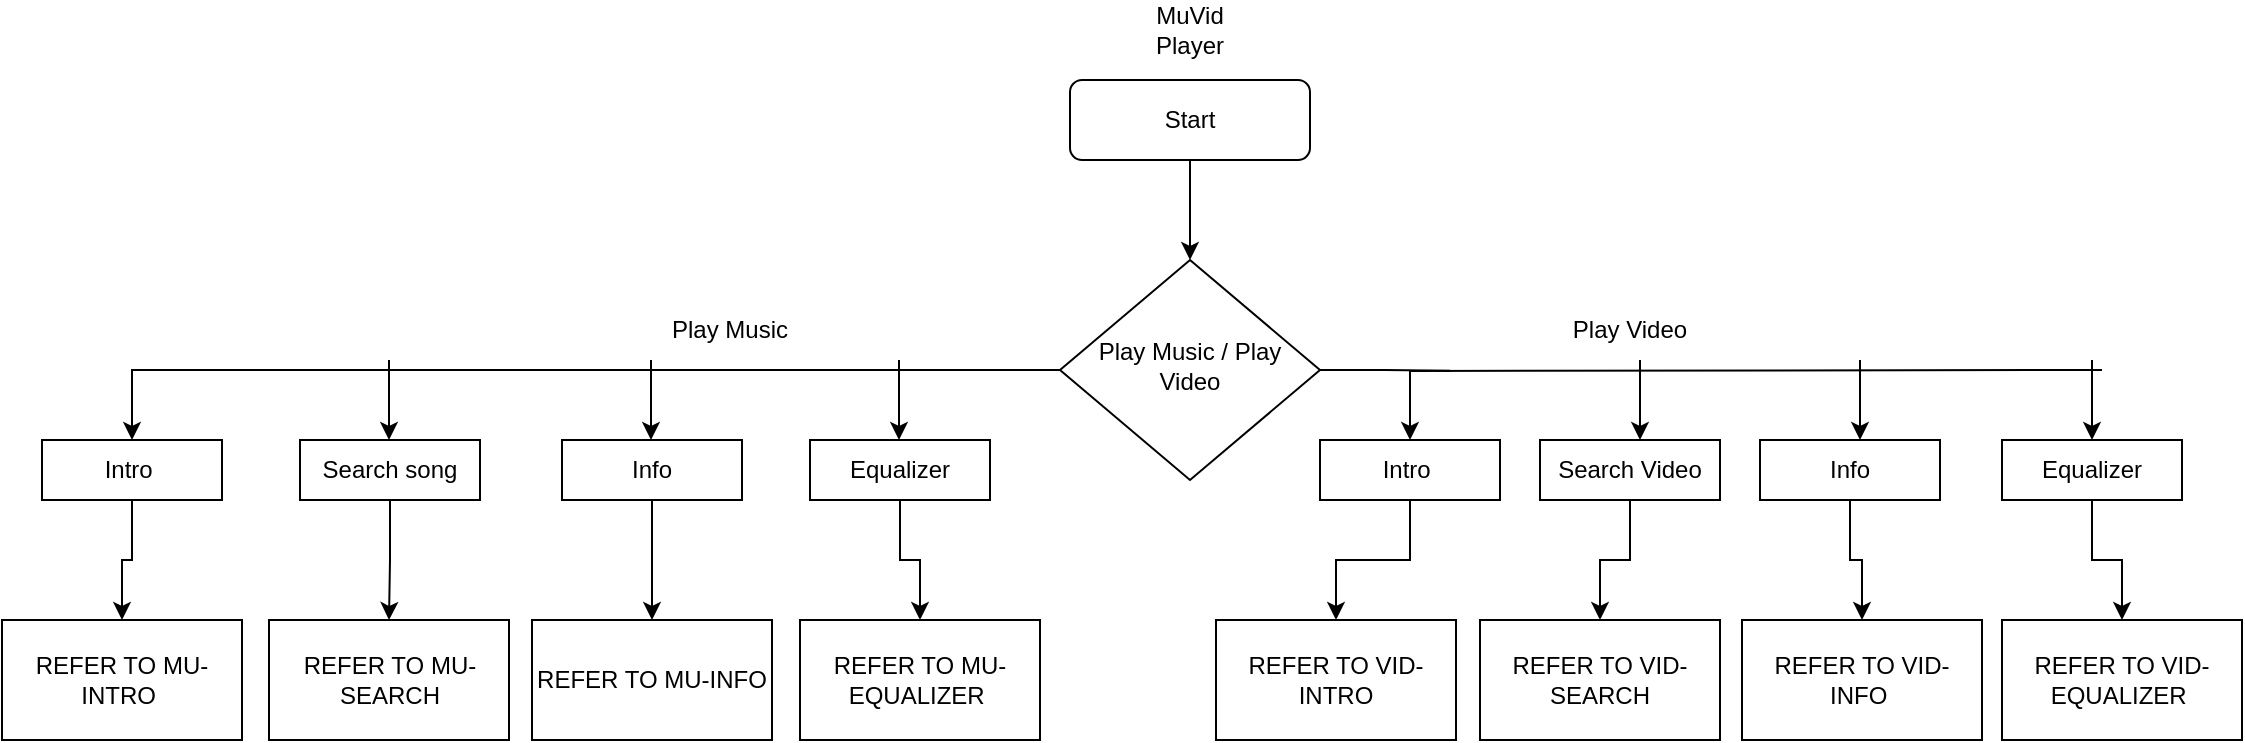<mxfile version="17.2.2" type="github" pages="9">
  <diagram id="C5RBs43oDa-KdzZeNtuy" name="MUVID">
    <mxGraphModel dx="868" dy="450" grid="1" gridSize="10" guides="1" tooltips="1" connect="1" arrows="1" fold="1" page="1" pageScale="1" pageWidth="827" pageHeight="1169" math="0" shadow="0">
      <root>
        <mxCell id="WIyWlLk6GJQsqaUBKTNV-0" />
        <mxCell id="WIyWlLk6GJQsqaUBKTNV-1" parent="WIyWlLk6GJQsqaUBKTNV-0" />
        <mxCell id="0KrbZGOjnEKEtI-mjf9u-1" style="edgeStyle=orthogonalEdgeStyle;rounded=0;orthogonalLoop=1;jettySize=auto;html=1;exitX=0.5;exitY=1;exitDx=0;exitDy=0;entryX=0.5;entryY=0;entryDx=0;entryDy=0;" parent="WIyWlLk6GJQsqaUBKTNV-1" source="WIyWlLk6GJQsqaUBKTNV-3" target="WIyWlLk6GJQsqaUBKTNV-6" edge="1">
          <mxGeometry relative="1" as="geometry" />
        </mxCell>
        <mxCell id="WIyWlLk6GJQsqaUBKTNV-3" value="Start" style="rounded=1;whiteSpace=wrap;html=1;fontSize=12;glass=0;strokeWidth=1;shadow=0;" parent="WIyWlLk6GJQsqaUBKTNV-1" vertex="1">
          <mxGeometry x="754" y="50" width="120" height="40" as="geometry" />
        </mxCell>
        <mxCell id="0KrbZGOjnEKEtI-mjf9u-14" style="edgeStyle=orthogonalEdgeStyle;rounded=0;orthogonalLoop=1;jettySize=auto;html=1;exitX=0;exitY=0.5;exitDx=0;exitDy=0;entryX=0.5;entryY=0;entryDx=0;entryDy=0;" parent="WIyWlLk6GJQsqaUBKTNV-1" source="WIyWlLk6GJQsqaUBKTNV-6" target="0KrbZGOjnEKEtI-mjf9u-2" edge="1">
          <mxGeometry relative="1" as="geometry" />
        </mxCell>
        <mxCell id="0KrbZGOjnEKEtI-mjf9u-27" style="edgeStyle=orthogonalEdgeStyle;rounded=0;jumpSize=7;orthogonalLoop=1;jettySize=auto;html=1;exitX=1;exitY=0.5;exitDx=0;exitDy=0;endArrow=none;endFill=0;" parent="WIyWlLk6GJQsqaUBKTNV-1" source="WIyWlLk6GJQsqaUBKTNV-6" edge="1">
          <mxGeometry relative="1" as="geometry">
            <mxPoint x="944" y="195.333" as="targetPoint" />
          </mxGeometry>
        </mxCell>
        <mxCell id="WIyWlLk6GJQsqaUBKTNV-6" value="Play Music / Play Video" style="rhombus;whiteSpace=wrap;html=1;shadow=0;fontFamily=Helvetica;fontSize=12;align=center;strokeWidth=1;spacing=6;spacingTop=-4;" parent="WIyWlLk6GJQsqaUBKTNV-1" vertex="1">
          <mxGeometry x="749" y="140" width="130" height="110" as="geometry" />
        </mxCell>
        <mxCell id="qoj8v1oXbkNcP6NJCCd6-9" style="edgeStyle=orthogonalEdgeStyle;rounded=0;orthogonalLoop=1;jettySize=auto;html=1;exitX=0.5;exitY=1;exitDx=0;exitDy=0;" parent="WIyWlLk6GJQsqaUBKTNV-1" source="0KrbZGOjnEKEtI-mjf9u-2" target="qoj8v1oXbkNcP6NJCCd6-2" edge="1">
          <mxGeometry relative="1" as="geometry" />
        </mxCell>
        <mxCell id="0KrbZGOjnEKEtI-mjf9u-2" value="Intro&lt;span style=&quot;white-space: pre&quot;&gt; &lt;/span&gt;" style="rounded=0;whiteSpace=wrap;html=1;shadow=0;" parent="WIyWlLk6GJQsqaUBKTNV-1" vertex="1">
          <mxGeometry x="240" y="230" width="90" height="30" as="geometry" />
        </mxCell>
        <mxCell id="qoj8v1oXbkNcP6NJCCd6-13" style="edgeStyle=orthogonalEdgeStyle;rounded=0;orthogonalLoop=1;jettySize=auto;html=1;exitX=0.5;exitY=1;exitDx=0;exitDy=0;" parent="WIyWlLk6GJQsqaUBKTNV-1" source="0KrbZGOjnEKEtI-mjf9u-3" target="Sshg2MHnolMFcLADiEKF-12" edge="1">
          <mxGeometry relative="1" as="geometry" />
        </mxCell>
        <mxCell id="0KrbZGOjnEKEtI-mjf9u-3" value="Equalizer" style="rounded=0;whiteSpace=wrap;html=1;" parent="WIyWlLk6GJQsqaUBKTNV-1" vertex="1">
          <mxGeometry x="624" y="230" width="90" height="30" as="geometry" />
        </mxCell>
        <mxCell id="qoj8v1oXbkNcP6NJCCd6-7" style="edgeStyle=orthogonalEdgeStyle;rounded=0;orthogonalLoop=1;jettySize=auto;html=1;exitX=0.5;exitY=1;exitDx=0;exitDy=0;" parent="WIyWlLk6GJQsqaUBKTNV-1" source="0KrbZGOjnEKEtI-mjf9u-4" target="qoj8v1oXbkNcP6NJCCd6-1" edge="1">
          <mxGeometry relative="1" as="geometry" />
        </mxCell>
        <mxCell id="0KrbZGOjnEKEtI-mjf9u-4" value="Search song" style="rounded=0;whiteSpace=wrap;html=1;" parent="WIyWlLk6GJQsqaUBKTNV-1" vertex="1">
          <mxGeometry x="369" y="230" width="90" height="30" as="geometry" />
        </mxCell>
        <mxCell id="qoj8v1oXbkNcP6NJCCd6-6" style="edgeStyle=orthogonalEdgeStyle;rounded=0;orthogonalLoop=1;jettySize=auto;html=1;exitX=0.5;exitY=1;exitDx=0;exitDy=0;entryX=0.5;entryY=0;entryDx=0;entryDy=0;" parent="WIyWlLk6GJQsqaUBKTNV-1" source="0KrbZGOjnEKEtI-mjf9u-5" target="qoj8v1oXbkNcP6NJCCd6-0" edge="1">
          <mxGeometry relative="1" as="geometry" />
        </mxCell>
        <mxCell id="0KrbZGOjnEKEtI-mjf9u-5" value="Info" style="rounded=0;whiteSpace=wrap;html=1;shadow=0;" parent="WIyWlLk6GJQsqaUBKTNV-1" vertex="1">
          <mxGeometry x="500" y="230" width="90" height="30" as="geometry" />
        </mxCell>
        <mxCell id="0KrbZGOjnEKEtI-mjf9u-16" value="" style="endArrow=classic;html=1;rounded=0;jumpSize=7;" parent="WIyWlLk6GJQsqaUBKTNV-1" edge="1">
          <mxGeometry width="50" height="50" relative="1" as="geometry">
            <mxPoint x="544.5" y="190" as="sourcePoint" />
            <mxPoint x="544.5" y="230" as="targetPoint" />
          </mxGeometry>
        </mxCell>
        <mxCell id="0KrbZGOjnEKEtI-mjf9u-17" value="" style="endArrow=classic;html=1;rounded=0;jumpSize=7;" parent="WIyWlLk6GJQsqaUBKTNV-1" edge="1">
          <mxGeometry width="50" height="50" relative="1" as="geometry">
            <mxPoint x="668.5" y="190" as="sourcePoint" />
            <mxPoint x="668.5" y="230" as="targetPoint" />
          </mxGeometry>
        </mxCell>
        <mxCell id="0KrbZGOjnEKEtI-mjf9u-19" style="edgeStyle=orthogonalEdgeStyle;rounded=0;orthogonalLoop=1;jettySize=auto;html=1;entryX=0.5;entryY=0;entryDx=0;entryDy=0;" parent="WIyWlLk6GJQsqaUBKTNV-1" target="0KrbZGOjnEKEtI-mjf9u-20" edge="1">
          <mxGeometry relative="1" as="geometry">
            <mxPoint x="1270" y="195" as="sourcePoint" />
          </mxGeometry>
        </mxCell>
        <mxCell id="qoj8v1oXbkNcP6NJCCd6-10" style="edgeStyle=orthogonalEdgeStyle;rounded=0;orthogonalLoop=1;jettySize=auto;html=1;exitX=0.5;exitY=1;exitDx=0;exitDy=0;" parent="WIyWlLk6GJQsqaUBKTNV-1" source="0KrbZGOjnEKEtI-mjf9u-20" target="qoj8v1oXbkNcP6NJCCd6-5" edge="1">
          <mxGeometry relative="1" as="geometry" />
        </mxCell>
        <mxCell id="0KrbZGOjnEKEtI-mjf9u-20" value="Intro&lt;span style=&quot;white-space: pre&quot;&gt; &lt;/span&gt;" style="rounded=0;whiteSpace=wrap;html=1;" parent="WIyWlLk6GJQsqaUBKTNV-1" vertex="1">
          <mxGeometry x="879" y="230" width="90" height="30" as="geometry" />
        </mxCell>
        <mxCell id="qoj8v1oXbkNcP6NJCCd6-14" style="edgeStyle=orthogonalEdgeStyle;rounded=0;orthogonalLoop=1;jettySize=auto;html=1;exitX=0.5;exitY=1;exitDx=0;exitDy=0;" parent="WIyWlLk6GJQsqaUBKTNV-1" source="0KrbZGOjnEKEtI-mjf9u-22" target="uwXOt4PQg6AH1cvJJiXc-1" edge="1">
          <mxGeometry relative="1" as="geometry" />
        </mxCell>
        <mxCell id="0KrbZGOjnEKEtI-mjf9u-22" value="Equalizer" style="rounded=0;whiteSpace=wrap;html=1;" parent="WIyWlLk6GJQsqaUBKTNV-1" vertex="1">
          <mxGeometry x="1220" y="230" width="90" height="30" as="geometry" />
        </mxCell>
        <mxCell id="qoj8v1oXbkNcP6NJCCd6-11" style="edgeStyle=orthogonalEdgeStyle;rounded=0;orthogonalLoop=1;jettySize=auto;html=1;exitX=0.5;exitY=1;exitDx=0;exitDy=0;" parent="WIyWlLk6GJQsqaUBKTNV-1" source="0KrbZGOjnEKEtI-mjf9u-23" target="qoj8v1oXbkNcP6NJCCd6-4" edge="1">
          <mxGeometry relative="1" as="geometry" />
        </mxCell>
        <mxCell id="0KrbZGOjnEKEtI-mjf9u-23" value="Search Video" style="rounded=0;whiteSpace=wrap;html=1;" parent="WIyWlLk6GJQsqaUBKTNV-1" vertex="1">
          <mxGeometry x="989" y="230" width="90" height="30" as="geometry" />
        </mxCell>
        <mxCell id="qoj8v1oXbkNcP6NJCCd6-12" style="edgeStyle=orthogonalEdgeStyle;rounded=0;orthogonalLoop=1;jettySize=auto;html=1;exitX=0.5;exitY=1;exitDx=0;exitDy=0;" parent="WIyWlLk6GJQsqaUBKTNV-1" source="0KrbZGOjnEKEtI-mjf9u-24" target="qoj8v1oXbkNcP6NJCCd6-3" edge="1">
          <mxGeometry relative="1" as="geometry" />
        </mxCell>
        <mxCell id="0KrbZGOjnEKEtI-mjf9u-24" value="Info" style="rounded=0;whiteSpace=wrap;html=1;" parent="WIyWlLk6GJQsqaUBKTNV-1" vertex="1">
          <mxGeometry x="1099" y="230" width="90" height="30" as="geometry" />
        </mxCell>
        <mxCell id="0KrbZGOjnEKEtI-mjf9u-25" value="" style="endArrow=classic;html=1;rounded=0;jumpSize=7;" parent="WIyWlLk6GJQsqaUBKTNV-1" edge="1">
          <mxGeometry width="50" height="50" relative="1" as="geometry">
            <mxPoint x="1039" y="190" as="sourcePoint" />
            <mxPoint x="1039" y="230" as="targetPoint" />
          </mxGeometry>
        </mxCell>
        <mxCell id="0KrbZGOjnEKEtI-mjf9u-26" value="" style="endArrow=classic;html=1;rounded=0;jumpSize=7;" parent="WIyWlLk6GJQsqaUBKTNV-1" edge="1">
          <mxGeometry width="50" height="50" relative="1" as="geometry">
            <mxPoint x="1149" y="190" as="sourcePoint" />
            <mxPoint x="1149" y="230" as="targetPoint" />
          </mxGeometry>
        </mxCell>
        <mxCell id="0KrbZGOjnEKEtI-mjf9u-29" value="Play Music" style="text;html=1;strokeColor=none;fillColor=none;align=center;verticalAlign=middle;whiteSpace=wrap;rounded=0;" parent="WIyWlLk6GJQsqaUBKTNV-1" vertex="1">
          <mxGeometry x="554" y="160" width="60" height="30" as="geometry" />
        </mxCell>
        <mxCell id="0KrbZGOjnEKEtI-mjf9u-30" value="Play Video" style="text;html=1;strokeColor=none;fillColor=none;align=center;verticalAlign=middle;whiteSpace=wrap;rounded=0;" parent="WIyWlLk6GJQsqaUBKTNV-1" vertex="1">
          <mxGeometry x="1004" y="160" width="60" height="30" as="geometry" />
        </mxCell>
        <mxCell id="0KrbZGOjnEKEtI-mjf9u-31" value="MuVid Player" style="text;html=1;strokeColor=none;fillColor=none;align=center;verticalAlign=middle;whiteSpace=wrap;rounded=0;" parent="WIyWlLk6GJQsqaUBKTNV-1" vertex="1">
          <mxGeometry x="784" y="10" width="60" height="30" as="geometry" />
        </mxCell>
        <mxCell id="Sshg2MHnolMFcLADiEKF-12" value="REFER TO MU-EQUALIZER&amp;nbsp;" style="rounded=0;whiteSpace=wrap;html=1;shadow=0;" parent="WIyWlLk6GJQsqaUBKTNV-1" vertex="1">
          <mxGeometry x="619" y="320" width="120" height="60" as="geometry" />
        </mxCell>
        <mxCell id="uwXOt4PQg6AH1cvJJiXc-1" value="REFER TO VID-EQUALIZER&amp;nbsp;" style="rounded=0;whiteSpace=wrap;html=1;shadow=0;" parent="WIyWlLk6GJQsqaUBKTNV-1" vertex="1">
          <mxGeometry x="1220" y="320" width="120" height="60" as="geometry" />
        </mxCell>
        <mxCell id="WNJreP73UFBtis8ONydt-0" value="" style="endArrow=classic;html=1;rounded=0;jumpSize=7;" parent="WIyWlLk6GJQsqaUBKTNV-1" edge="1">
          <mxGeometry width="50" height="50" relative="1" as="geometry">
            <mxPoint x="413.5" y="190" as="sourcePoint" />
            <mxPoint x="413.5" y="230" as="targetPoint" />
          </mxGeometry>
        </mxCell>
        <mxCell id="WNJreP73UFBtis8ONydt-4" value="" style="endArrow=classic;html=1;rounded=0;jumpSize=7;entryX=0.5;entryY=0;entryDx=0;entryDy=0;" parent="WIyWlLk6GJQsqaUBKTNV-1" target="0KrbZGOjnEKEtI-mjf9u-22" edge="1">
          <mxGeometry width="50" height="50" relative="1" as="geometry">
            <mxPoint x="1265" y="190" as="sourcePoint" />
            <mxPoint x="1179" y="260" as="targetPoint" />
          </mxGeometry>
        </mxCell>
        <mxCell id="qoj8v1oXbkNcP6NJCCd6-0" value="REFER TO MU-INFO" style="rounded=0;whiteSpace=wrap;html=1;shadow=0;" parent="WIyWlLk6GJQsqaUBKTNV-1" vertex="1">
          <mxGeometry x="485" y="320" width="120" height="60" as="geometry" />
        </mxCell>
        <mxCell id="qoj8v1oXbkNcP6NJCCd6-1" value="REFER TO MU-SEARCH" style="rounded=0;whiteSpace=wrap;html=1;shadow=0;" parent="WIyWlLk6GJQsqaUBKTNV-1" vertex="1">
          <mxGeometry x="353.5" y="320" width="120" height="60" as="geometry" />
        </mxCell>
        <mxCell id="qoj8v1oXbkNcP6NJCCd6-2" value="REFER TO MU-INTRO&amp;nbsp;" style="rounded=0;whiteSpace=wrap;html=1;shadow=0;" parent="WIyWlLk6GJQsqaUBKTNV-1" vertex="1">
          <mxGeometry x="220" y="320" width="120" height="60" as="geometry" />
        </mxCell>
        <mxCell id="qoj8v1oXbkNcP6NJCCd6-3" value="REFER TO VID-INFO&amp;nbsp;" style="rounded=0;whiteSpace=wrap;html=1;shadow=0;" parent="WIyWlLk6GJQsqaUBKTNV-1" vertex="1">
          <mxGeometry x="1090" y="320" width="120" height="60" as="geometry" />
        </mxCell>
        <mxCell id="qoj8v1oXbkNcP6NJCCd6-4" value="REFER TO VID-SEARCH" style="rounded=0;whiteSpace=wrap;html=1;shadow=0;" parent="WIyWlLk6GJQsqaUBKTNV-1" vertex="1">
          <mxGeometry x="959" y="320" width="120" height="60" as="geometry" />
        </mxCell>
        <mxCell id="qoj8v1oXbkNcP6NJCCd6-5" value="REFER TO VID-INTRO" style="rounded=0;whiteSpace=wrap;html=1;shadow=0;" parent="WIyWlLk6GJQsqaUBKTNV-1" vertex="1">
          <mxGeometry x="827" y="320" width="120" height="60" as="geometry" />
        </mxCell>
      </root>
    </mxGraphModel>
  </diagram>
  <diagram id="1uRdOAiL4PRDyY64fmG_" name="MU-EQUALIZER">
    <mxGraphModel dx="1718" dy="450" grid="1" gridSize="10" guides="1" tooltips="1" connect="1" arrows="1" fold="1" page="1" pageScale="1" pageWidth="850" pageHeight="1100" math="0" shadow="0">
      <root>
        <mxCell id="vf8d_alBNHoykrrOERce-0" />
        <mxCell id="vf8d_alBNHoykrrOERce-1" parent="vf8d_alBNHoykrrOERce-0" />
        <mxCell id="KU87psQ6z10B5a0yzINX-28" style="edgeStyle=orthogonalEdgeStyle;rounded=0;orthogonalLoop=1;jettySize=auto;html=1;exitX=0;exitY=0;exitDx=0;exitDy=0;endArrow=none;endFill=0;entryX=0.5;entryY=0;entryDx=0;entryDy=0;" parent="vf8d_alBNHoykrrOERce-1" source="KU87psQ6z10B5a0yzINX-0" target="KU87psQ6z10B5a0yzINX-5" edge="1">
          <mxGeometry relative="1" as="geometry">
            <mxPoint x="-200" y="40" as="targetPoint" />
          </mxGeometry>
        </mxCell>
        <mxCell id="KU87psQ6z10B5a0yzINX-29" style="edgeStyle=orthogonalEdgeStyle;rounded=0;orthogonalLoop=1;jettySize=auto;html=1;exitX=0;exitY=0.25;exitDx=0;exitDy=0;endArrow=none;endFill=0;" parent="vf8d_alBNHoykrrOERce-1" source="KU87psQ6z10B5a0yzINX-0" target="KU87psQ6z10B5a0yzINX-3" edge="1">
          <mxGeometry relative="1" as="geometry" />
        </mxCell>
        <mxCell id="KU87psQ6z10B5a0yzINX-30" style="edgeStyle=orthogonalEdgeStyle;rounded=0;orthogonalLoop=1;jettySize=auto;html=1;exitX=0;exitY=0.5;exitDx=0;exitDy=0;entryX=0.417;entryY=0;entryDx=0;entryDy=0;entryPerimeter=0;endArrow=none;endFill=0;" parent="vf8d_alBNHoykrrOERce-1" source="KU87psQ6z10B5a0yzINX-0" target="KU87psQ6z10B5a0yzINX-6" edge="1">
          <mxGeometry relative="1" as="geometry" />
        </mxCell>
        <mxCell id="KU87psQ6z10B5a0yzINX-31" style="edgeStyle=orthogonalEdgeStyle;rounded=0;orthogonalLoop=1;jettySize=auto;html=1;exitX=0;exitY=0.75;exitDx=0;exitDy=0;endArrow=none;endFill=0;" parent="vf8d_alBNHoykrrOERce-1" source="KU87psQ6z10B5a0yzINX-0" target="KU87psQ6z10B5a0yzINX-1" edge="1">
          <mxGeometry relative="1" as="geometry" />
        </mxCell>
        <mxCell id="KU87psQ6z10B5a0yzINX-32" style="edgeStyle=orthogonalEdgeStyle;rounded=0;orthogonalLoop=1;jettySize=auto;html=1;exitX=0;exitY=1;exitDx=0;exitDy=0;endArrow=none;endFill=0;" parent="vf8d_alBNHoykrrOERce-1" source="KU87psQ6z10B5a0yzINX-0" target="KU87psQ6z10B5a0yzINX-9" edge="1">
          <mxGeometry relative="1" as="geometry">
            <Array as="points">
              <mxPoint x="360" y="100" />
            </Array>
          </mxGeometry>
        </mxCell>
        <mxCell id="KU87psQ6z10B5a0yzINX-33" style="edgeStyle=orthogonalEdgeStyle;rounded=0;orthogonalLoop=1;jettySize=auto;html=1;exitX=0.75;exitY=1;exitDx=0;exitDy=0;endArrow=none;endFill=0;" parent="vf8d_alBNHoykrrOERce-1" source="KU87psQ6z10B5a0yzINX-0" target="KU87psQ6z10B5a0yzINX-10" edge="1">
          <mxGeometry relative="1" as="geometry">
            <Array as="points">
              <mxPoint x="500" y="100" />
            </Array>
          </mxGeometry>
        </mxCell>
        <mxCell id="KU87psQ6z10B5a0yzINX-34" style="edgeStyle=orthogonalEdgeStyle;rounded=0;orthogonalLoop=1;jettySize=auto;html=1;exitX=1;exitY=0;exitDx=0;exitDy=0;endArrow=none;endFill=0;" parent="vf8d_alBNHoykrrOERce-1" source="KU87psQ6z10B5a0yzINX-0" target="KU87psQ6z10B5a0yzINX-12" edge="1">
          <mxGeometry relative="1" as="geometry" />
        </mxCell>
        <mxCell id="KU87psQ6z10B5a0yzINX-35" style="edgeStyle=orthogonalEdgeStyle;rounded=0;orthogonalLoop=1;jettySize=auto;html=1;exitX=1;exitY=0.25;exitDx=0;exitDy=0;endArrow=none;endFill=0;" parent="vf8d_alBNHoykrrOERce-1" source="KU87psQ6z10B5a0yzINX-0" target="KU87psQ6z10B5a0yzINX-4" edge="1">
          <mxGeometry relative="1" as="geometry" />
        </mxCell>
        <mxCell id="KU87psQ6z10B5a0yzINX-36" style="edgeStyle=orthogonalEdgeStyle;rounded=0;orthogonalLoop=1;jettySize=auto;html=1;exitX=1;exitY=0.5;exitDx=0;exitDy=0;endArrow=none;endFill=0;" parent="vf8d_alBNHoykrrOERce-1" source="KU87psQ6z10B5a0yzINX-0" target="KU87psQ6z10B5a0yzINX-7" edge="1">
          <mxGeometry relative="1" as="geometry" />
        </mxCell>
        <mxCell id="KU87psQ6z10B5a0yzINX-37" style="edgeStyle=orthogonalEdgeStyle;rounded=0;orthogonalLoop=1;jettySize=auto;html=1;exitX=1;exitY=0.75;exitDx=0;exitDy=0;endArrow=none;endFill=0;" parent="vf8d_alBNHoykrrOERce-1" source="KU87psQ6z10B5a0yzINX-0" target="KU87psQ6z10B5a0yzINX-8" edge="1">
          <mxGeometry relative="1" as="geometry" />
        </mxCell>
        <mxCell id="KU87psQ6z10B5a0yzINX-0" value="EQUALIZER" style="rounded=0;whiteSpace=wrap;html=1;shadow=0;" parent="vf8d_alBNHoykrrOERce-1" vertex="1">
          <mxGeometry x="370" y="40" width="120" height="60" as="geometry" />
        </mxCell>
        <mxCell id="KU87psQ6z10B5a0yzINX-27" style="edgeStyle=none;rounded=0;orthogonalLoop=1;jettySize=auto;html=1;exitX=0.5;exitY=1;exitDx=0;exitDy=0;endArrow=none;endFill=0;" parent="vf8d_alBNHoykrrOERce-1" source="KU87psQ6z10B5a0yzINX-1" target="KU87psQ6z10B5a0yzINX-23" edge="1">
          <mxGeometry relative="1" as="geometry" />
        </mxCell>
        <mxCell id="KU87psQ6z10B5a0yzINX-1" value="SOUND OPTIONS" style="rounded=0;whiteSpace=wrap;html=1;shadow=0;" parent="vf8d_alBNHoykrrOERce-1" vertex="1">
          <mxGeometry x="160" y="140" width="120" height="40" as="geometry" />
        </mxCell>
        <mxCell id="KU87psQ6z10B5a0yzINX-3" value="TONE ON/OFF" style="rounded=0;whiteSpace=wrap;html=1;shadow=0;" parent="vf8d_alBNHoykrrOERce-1" vertex="1">
          <mxGeometry x="-120" y="140" width="120" height="40" as="geometry" />
        </mxCell>
        <mxCell id="KU87psQ6z10B5a0yzINX-40" style="edgeStyle=orthogonalEdgeStyle;rounded=0;orthogonalLoop=1;jettySize=auto;html=1;exitX=0.5;exitY=1;exitDx=0;exitDy=0;endArrow=none;endFill=0;" parent="vf8d_alBNHoykrrOERce-1" source="KU87psQ6z10B5a0yzINX-4" target="KU87psQ6z10B5a0yzINX-39" edge="1">
          <mxGeometry relative="1" as="geometry" />
        </mxCell>
        <mxCell id="KU87psQ6z10B5a0yzINX-4" value="EQUALIZER CHANGE BUTTONS" style="rounded=0;whiteSpace=wrap;html=1;shadow=0;" parent="vf8d_alBNHoykrrOERce-1" vertex="1">
          <mxGeometry x="860" y="140" width="120" height="40" as="geometry" />
        </mxCell>
        <mxCell id="KU87psQ6z10B5a0yzINX-5" value="EQUALIZER ON /OFF" style="rounded=0;whiteSpace=wrap;html=1;shadow=0;" parent="vf8d_alBNHoykrrOERce-1" vertex="1">
          <mxGeometry x="-260" y="140" width="120" height="40" as="geometry" />
        </mxCell>
        <mxCell id="KU87psQ6z10B5a0yzINX-6" value="LIMIT ON/OFF" style="rounded=0;whiteSpace=wrap;html=1;shadow=0;" parent="vf8d_alBNHoykrrOERce-1" vertex="1">
          <mxGeometry x="20" y="140" width="120" height="40" as="geometry" />
        </mxCell>
        <mxCell id="KU87psQ6z10B5a0yzINX-7" value="TREBLE CHANGER" style="rounded=0;whiteSpace=wrap;html=1;shadow=0;" parent="vf8d_alBNHoykrrOERce-1" vertex="1">
          <mxGeometry x="720" y="140" width="120" height="40" as="geometry" />
        </mxCell>
        <mxCell id="KU87psQ6z10B5a0yzINX-8" value="BASS CHANGER" style="rounded=0;whiteSpace=wrap;html=1;shadow=0;" parent="vf8d_alBNHoykrrOERce-1" vertex="1">
          <mxGeometry x="580" y="140" width="120" height="40" as="geometry" />
        </mxCell>
        <mxCell id="KU87psQ6z10B5a0yzINX-9" value="SAVE BUTTON" style="rounded=0;whiteSpace=wrap;html=1;shadow=0;" parent="vf8d_alBNHoykrrOERce-1" vertex="1">
          <mxGeometry x="300" y="140" width="120" height="40" as="geometry" />
        </mxCell>
        <mxCell id="BoQTVdxH8viYVTZN8ZOK-1" style="edgeStyle=none;rounded=0;orthogonalLoop=1;jettySize=auto;html=1;exitX=0.5;exitY=1;exitDx=0;exitDy=0;" parent="vf8d_alBNHoykrrOERce-1" source="KU87psQ6z10B5a0yzINX-10" target="BoQTVdxH8viYVTZN8ZOK-0" edge="1">
          <mxGeometry relative="1" as="geometry" />
        </mxCell>
        <mxCell id="KU87psQ6z10B5a0yzINX-10" value="RESET BUTTON" style="rounded=0;whiteSpace=wrap;html=1;shadow=0;" parent="vf8d_alBNHoykrrOERce-1" vertex="1">
          <mxGeometry x="440" y="140" width="120" height="40" as="geometry" />
        </mxCell>
        <mxCell id="KU87psQ6z10B5a0yzINX-42" style="edgeStyle=orthogonalEdgeStyle;rounded=0;orthogonalLoop=1;jettySize=auto;html=1;exitX=0.5;exitY=1;exitDx=0;exitDy=0;endArrow=none;endFill=0;" parent="vf8d_alBNHoykrrOERce-1" source="KU87psQ6z10B5a0yzINX-12" target="KU87psQ6z10B5a0yzINX-41" edge="1">
          <mxGeometry relative="1" as="geometry" />
        </mxCell>
        <mxCell id="BoQTVdxH8viYVTZN8ZOK-19" style="edgeStyle=orthogonalEdgeStyle;curved=1;rounded=0;orthogonalLoop=1;jettySize=auto;html=1;exitX=0;exitY=0.5;exitDx=0;exitDy=0;entryX=0;entryY=0.5;entryDx=0;entryDy=0;" parent="vf8d_alBNHoykrrOERce-1" source="KU87psQ6z10B5a0yzINX-12" target="BoQTVdxH8viYVTZN8ZOK-9" edge="1">
          <mxGeometry relative="1" as="geometry">
            <mxPoint x="1010" y="380" as="targetPoint" />
          </mxGeometry>
        </mxCell>
        <mxCell id="KU87psQ6z10B5a0yzINX-12" value="VOLUME CHANGER AND OTHER" style="rounded=0;whiteSpace=wrap;html=1;shadow=0;" parent="vf8d_alBNHoykrrOERce-1" vertex="1">
          <mxGeometry x="1000" y="140" width="120" height="40" as="geometry" />
        </mxCell>
        <mxCell id="KU87psQ6z10B5a0yzINX-23" value="BASS&lt;br&gt;BASS &amp;amp;TREBLE&lt;br&gt;CLASSICAL&lt;br&gt;DANCE&lt;br&gt;FLAT&lt;br&gt;LIVE&lt;br&gt;MIDDLE&lt;br&gt;POP&lt;br&gt;ROCK&lt;br&gt;SOFT&lt;br&gt;SOFT BASS&lt;br&gt;SOFT TREBLE&lt;br&gt;TECHNO&lt;br&gt;TREBLE" style="rounded=0;whiteSpace=wrap;html=1;shadow=0;" parent="vf8d_alBNHoykrrOERce-1" vertex="1">
          <mxGeometry x="160" y="210" width="110" height="220" as="geometry" />
        </mxCell>
        <mxCell id="KU87psQ6z10B5a0yzINX-39" value="PREAMP&lt;br&gt;31&lt;br&gt;62&lt;br&gt;125&lt;br&gt;250&lt;br&gt;500&lt;br&gt;1K&lt;br&gt;2K&lt;br&gt;4K&lt;br&gt;8K&lt;br&gt;16K&lt;br&gt;" style="rounded=0;whiteSpace=wrap;html=1;shadow=0;" parent="vf8d_alBNHoykrrOERce-1" vertex="1">
          <mxGeometry x="860" y="200" width="90" height="200" as="geometry" />
        </mxCell>
        <mxCell id="KU87psQ6z10B5a0yzINX-41" value="BALANCE CHANGER&lt;br&gt;STEREO CHANGER&lt;br&gt;TEMPO ON/OFF&lt;br&gt;MONO ON/OFF&lt;br&gt;VOLUME CHANGER" style="rounded=0;whiteSpace=wrap;html=1;shadow=0;" parent="vf8d_alBNHoykrrOERce-1" vertex="1">
          <mxGeometry x="1000" y="200" width="120" height="140" as="geometry" />
        </mxCell>
        <mxCell id="BoQTVdxH8viYVTZN8ZOK-4" style="edgeStyle=none;rounded=0;orthogonalLoop=1;jettySize=auto;html=1;exitX=1;exitY=0.5;exitDx=0;exitDy=0;" parent="vf8d_alBNHoykrrOERce-1" source="BoQTVdxH8viYVTZN8ZOK-0" target="BoQTVdxH8viYVTZN8ZOK-3" edge="1">
          <mxGeometry relative="1" as="geometry" />
        </mxCell>
        <mxCell id="BoQTVdxH8viYVTZN8ZOK-5" style="edgeStyle=none;rounded=0;orthogonalLoop=1;jettySize=auto;html=1;exitX=0.5;exitY=1;exitDx=0;exitDy=0;entryX=0.5;entryY=0;entryDx=0;entryDy=0;" parent="vf8d_alBNHoykrrOERce-1" source="BoQTVdxH8viYVTZN8ZOK-0" target="BoQTVdxH8viYVTZN8ZOK-2" edge="1">
          <mxGeometry relative="1" as="geometry" />
        </mxCell>
        <mxCell id="BoQTVdxH8viYVTZN8ZOK-0" value="OK&amp;nbsp;&lt;br&gt;CANCEL" style="rhombus;whiteSpace=wrap;html=1;" parent="vf8d_alBNHoykrrOERce-1" vertex="1">
          <mxGeometry x="460" y="210" width="80" height="80" as="geometry" />
        </mxCell>
        <mxCell id="BoQTVdxH8viYVTZN8ZOK-2" value="SAME SCREEN WITHOUT CHANGES" style="rounded=0;whiteSpace=wrap;html=1;" parent="vf8d_alBNHoykrrOERce-1" vertex="1">
          <mxGeometry x="440" y="320" width="120" height="60" as="geometry" />
        </mxCell>
        <mxCell id="BoQTVdxH8viYVTZN8ZOK-3" value="SAME SCREEN WITH DEFAULT CHANGES" style="rounded=0;whiteSpace=wrap;html=1;" parent="vf8d_alBNHoykrrOERce-1" vertex="1">
          <mxGeometry x="590" y="220" width="120" height="60" as="geometry" />
        </mxCell>
        <mxCell id="BoQTVdxH8viYVTZN8ZOK-6" value="OK" style="text;html=1;strokeColor=none;fillColor=none;align=center;verticalAlign=middle;whiteSpace=wrap;rounded=0;" parent="vf8d_alBNHoykrrOERce-1" vertex="1">
          <mxGeometry x="530" y="220" width="60" height="30" as="geometry" />
        </mxCell>
        <mxCell id="BoQTVdxH8viYVTZN8ZOK-7" value="CANCEL" style="text;html=1;strokeColor=none;fillColor=none;align=center;verticalAlign=middle;whiteSpace=wrap;rounded=0;" parent="vf8d_alBNHoykrrOERce-1" vertex="1">
          <mxGeometry x="420" y="280" width="60" height="30" as="geometry" />
        </mxCell>
        <mxCell id="BoQTVdxH8viYVTZN8ZOK-16" style="edgeStyle=none;rounded=0;orthogonalLoop=1;jettySize=auto;html=1;exitX=0.5;exitY=1;exitDx=0;exitDy=0;" parent="vf8d_alBNHoykrrOERce-1" source="BoQTVdxH8viYVTZN8ZOK-9" target="BoQTVdxH8viYVTZN8ZOK-14" edge="1">
          <mxGeometry relative="1" as="geometry" />
        </mxCell>
        <mxCell id="BoQTVdxH8viYVTZN8ZOK-9" value="RESET&lt;br&gt;OK&lt;br&gt;CANCEL" style="rhombus;whiteSpace=wrap;html=1;" parent="vf8d_alBNHoykrrOERce-1" vertex="1">
          <mxGeometry x="1020" y="350" width="90" height="90" as="geometry" />
        </mxCell>
        <mxCell id="BoQTVdxH8viYVTZN8ZOK-10" style="edgeStyle=none;rounded=0;orthogonalLoop=1;jettySize=auto;html=1;exitX=1;exitY=0.5;exitDx=0;exitDy=0;" parent="vf8d_alBNHoykrrOERce-1" target="BoQTVdxH8viYVTZN8ZOK-11" edge="1">
          <mxGeometry relative="1" as="geometry">
            <mxPoint x="1105" y="395" as="sourcePoint" />
          </mxGeometry>
        </mxCell>
        <mxCell id="BoQTVdxH8viYVTZN8ZOK-11" value="SAME SCREEN WITH DEFAULT CHANGES" style="rounded=0;whiteSpace=wrap;html=1;" parent="vf8d_alBNHoykrrOERce-1" vertex="1">
          <mxGeometry x="1155" y="365" width="120" height="60" as="geometry" />
        </mxCell>
        <mxCell id="BoQTVdxH8viYVTZN8ZOK-12" value="OK" style="text;html=1;strokeColor=none;fillColor=none;align=center;verticalAlign=middle;whiteSpace=wrap;rounded=0;" parent="vf8d_alBNHoykrrOERce-1" vertex="1">
          <mxGeometry x="1095" y="365" width="60" height="30" as="geometry" />
        </mxCell>
        <mxCell id="BoQTVdxH8viYVTZN8ZOK-14" value="SAME SCREEN WITHOUT CHANGES" style="rounded=0;whiteSpace=wrap;html=1;" parent="vf8d_alBNHoykrrOERce-1" vertex="1">
          <mxGeometry x="1010" y="465" width="120" height="60" as="geometry" />
        </mxCell>
        <mxCell id="BoQTVdxH8viYVTZN8ZOK-15" value="CANCEL" style="text;html=1;strokeColor=none;fillColor=none;align=center;verticalAlign=middle;whiteSpace=wrap;rounded=0;" parent="vf8d_alBNHoykrrOERce-1" vertex="1">
          <mxGeometry x="990" y="425" width="60" height="30" as="geometry" />
        </mxCell>
      </root>
    </mxGraphModel>
  </diagram>
  <diagram id="yOcMBT1P9Mx2rnzexP2P" name="VID-EQUALIZER">
    <mxGraphModel dx="868" dy="450" grid="1" gridSize="10" guides="1" tooltips="1" connect="1" arrows="1" fold="1" page="1" pageScale="1" pageWidth="850" pageHeight="1100" math="0" shadow="0">
      <root>
        <mxCell id="ua7sSeggN1suC_xdkBhG-0" />
        <mxCell id="ua7sSeggN1suC_xdkBhG-1" parent="ua7sSeggN1suC_xdkBhG-0" />
        <mxCell id="3Xr4dLm-Fb5-9_5GO7_t-10" style="edgeStyle=orthogonalEdgeStyle;rounded=0;orthogonalLoop=1;jettySize=auto;html=1;exitX=0;exitY=0;exitDx=0;exitDy=0;entryX=0.5;entryY=0;entryDx=0;entryDy=0;" parent="ua7sSeggN1suC_xdkBhG-1" source="hA9ZKuTKvt7o6gIwItYc-0" target="2r22R_xbw3aGWsGrs_yg-1" edge="1">
          <mxGeometry relative="1" as="geometry" />
        </mxCell>
        <mxCell id="3Xr4dLm-Fb5-9_5GO7_t-11" style="edgeStyle=orthogonalEdgeStyle;rounded=0;orthogonalLoop=1;jettySize=auto;html=1;exitX=0;exitY=0.25;exitDx=0;exitDy=0;" parent="ua7sSeggN1suC_xdkBhG-1" source="hA9ZKuTKvt7o6gIwItYc-0" target="3ah_98eiYQNgcvugfblL-0" edge="1">
          <mxGeometry relative="1" as="geometry" />
        </mxCell>
        <mxCell id="3Xr4dLm-Fb5-9_5GO7_t-14" style="edgeStyle=orthogonalEdgeStyle;rounded=0;orthogonalLoop=1;jettySize=auto;html=1;exitX=0.5;exitY=1;exitDx=0;exitDy=0;entryX=0.5;entryY=0;entryDx=0;entryDy=0;" parent="ua7sSeggN1suC_xdkBhG-1" source="hA9ZKuTKvt7o6gIwItYc-0" target="a2iDRENO0ZB97sKrV8Vc-0" edge="1">
          <mxGeometry relative="1" as="geometry" />
        </mxCell>
        <mxCell id="3Xr4dLm-Fb5-9_5GO7_t-15" style="edgeStyle=orthogonalEdgeStyle;rounded=0;orthogonalLoop=1;jettySize=auto;html=1;exitX=1;exitY=0;exitDx=0;exitDy=0;" parent="ua7sSeggN1suC_xdkBhG-1" source="hA9ZKuTKvt7o6gIwItYc-0" target="eOBRWUMeWfC4fPjkEdFo-0" edge="1">
          <mxGeometry relative="1" as="geometry" />
        </mxCell>
        <mxCell id="3Xr4dLm-Fb5-9_5GO7_t-16" style="edgeStyle=orthogonalEdgeStyle;rounded=0;orthogonalLoop=1;jettySize=auto;html=1;exitX=1;exitY=0.5;exitDx=0;exitDy=0;" parent="ua7sSeggN1suC_xdkBhG-1" source="hA9ZKuTKvt7o6gIwItYc-0" target="3Xr4dLm-Fb5-9_5GO7_t-1" edge="1">
          <mxGeometry relative="1" as="geometry" />
        </mxCell>
        <mxCell id="hA9ZKuTKvt7o6gIwItYc-0" value="EQUALIZER" style="rounded=0;whiteSpace=wrap;html=1;shadow=0;" parent="ua7sSeggN1suC_xdkBhG-1" vertex="1">
          <mxGeometry x="360" y="40" width="120" height="60" as="geometry" />
        </mxCell>
        <mxCell id="2r22R_xbw3aGWsGrs_yg-1" value="EQUALIZER ON /OFF" style="rounded=0;whiteSpace=wrap;html=1;shadow=0;" parent="ua7sSeggN1suC_xdkBhG-1" vertex="1">
          <mxGeometry x="60" y="120" width="120" height="40" as="geometry" />
        </mxCell>
        <mxCell id="wOMDCs_UH5gDUXyNJagm-3" style="edgeStyle=orthogonalEdgeStyle;rounded=0;orthogonalLoop=1;jettySize=auto;html=1;exitX=0.5;exitY=1;exitDx=0;exitDy=0;entryX=0.5;entryY=0;entryDx=0;entryDy=0;" parent="ua7sSeggN1suC_xdkBhG-1" source="a2iDRENO0ZB97sKrV8Vc-0" target="wOMDCs_UH5gDUXyNJagm-1" edge="1">
          <mxGeometry relative="1" as="geometry" />
        </mxCell>
        <mxCell id="a2iDRENO0ZB97sKrV8Vc-0" value="EQUALIZER CHANGE BUTTONS" style="rounded=0;whiteSpace=wrap;html=1;shadow=0;" parent="ua7sSeggN1suC_xdkBhG-1" vertex="1">
          <mxGeometry x="360" y="120" width="120" height="40" as="geometry" />
        </mxCell>
        <mxCell id="wOMDCs_UH5gDUXyNJagm-2" style="edgeStyle=orthogonalEdgeStyle;rounded=0;orthogonalLoop=1;jettySize=auto;html=1;exitX=0.5;exitY=1;exitDx=0;exitDy=0;entryX=0.5;entryY=0;entryDx=0;entryDy=0;" parent="ua7sSeggN1suC_xdkBhG-1" source="3ah_98eiYQNgcvugfblL-0" target="wOMDCs_UH5gDUXyNJagm-0" edge="1">
          <mxGeometry relative="1" as="geometry" />
        </mxCell>
        <mxCell id="3ah_98eiYQNgcvugfblL-0" value="SOUND OPTIONS" style="rounded=0;whiteSpace=wrap;html=1;shadow=0;" parent="ua7sSeggN1suC_xdkBhG-1" vertex="1">
          <mxGeometry x="210" y="120" width="120" height="40" as="geometry" />
        </mxCell>
        <mxCell id="eOBRWUMeWfC4fPjkEdFo-0" value="SAVE BUTTON" style="rounded=0;whiteSpace=wrap;html=1;shadow=0;" parent="ua7sSeggN1suC_xdkBhG-1" vertex="1">
          <mxGeometry x="660" y="120" width="120" height="40" as="geometry" />
        </mxCell>
        <mxCell id="3Xr4dLm-Fb5-9_5GO7_t-0" style="edgeStyle=none;rounded=0;orthogonalLoop=1;jettySize=auto;html=1;exitX=0.5;exitY=1;exitDx=0;exitDy=0;" parent="ua7sSeggN1suC_xdkBhG-1" source="3Xr4dLm-Fb5-9_5GO7_t-1" target="3Xr4dLm-Fb5-9_5GO7_t-4" edge="1">
          <mxGeometry relative="1" as="geometry" />
        </mxCell>
        <mxCell id="3Xr4dLm-Fb5-9_5GO7_t-1" value="RESET BUTTON" style="rounded=0;whiteSpace=wrap;html=1;shadow=0;" parent="ua7sSeggN1suC_xdkBhG-1" vertex="1">
          <mxGeometry x="510" y="120" width="120" height="40" as="geometry" />
        </mxCell>
        <mxCell id="3Xr4dLm-Fb5-9_5GO7_t-2" style="edgeStyle=none;rounded=0;orthogonalLoop=1;jettySize=auto;html=1;exitX=1;exitY=0.5;exitDx=0;exitDy=0;" parent="ua7sSeggN1suC_xdkBhG-1" source="3Xr4dLm-Fb5-9_5GO7_t-4" edge="1">
          <mxGeometry relative="1" as="geometry">
            <mxPoint x="660" y="240.0" as="targetPoint" />
          </mxGeometry>
        </mxCell>
        <mxCell id="3Xr4dLm-Fb5-9_5GO7_t-3" style="edgeStyle=none;rounded=0;orthogonalLoop=1;jettySize=auto;html=1;exitX=0.5;exitY=1;exitDx=0;exitDy=0;entryX=0.5;entryY=0;entryDx=0;entryDy=0;" parent="ua7sSeggN1suC_xdkBhG-1" source="3Xr4dLm-Fb5-9_5GO7_t-4" target="3Xr4dLm-Fb5-9_5GO7_t-5" edge="1">
          <mxGeometry relative="1" as="geometry" />
        </mxCell>
        <mxCell id="3Xr4dLm-Fb5-9_5GO7_t-4" value="OK&amp;nbsp;&lt;br&gt;CANCEL" style="rhombus;whiteSpace=wrap;html=1;" parent="ua7sSeggN1suC_xdkBhG-1" vertex="1">
          <mxGeometry x="530" y="200" width="80" height="80" as="geometry" />
        </mxCell>
        <mxCell id="3Xr4dLm-Fb5-9_5GO7_t-5" value="SAME SCREEN WITHOUT CHANGES" style="rounded=0;whiteSpace=wrap;html=1;" parent="ua7sSeggN1suC_xdkBhG-1" vertex="1">
          <mxGeometry x="510" y="310" width="120" height="60" as="geometry" />
        </mxCell>
        <mxCell id="3Xr4dLm-Fb5-9_5GO7_t-6" value="OK" style="text;html=1;strokeColor=none;fillColor=none;align=center;verticalAlign=middle;whiteSpace=wrap;rounded=0;" parent="ua7sSeggN1suC_xdkBhG-1" vertex="1">
          <mxGeometry x="600" y="210" width="60" height="30" as="geometry" />
        </mxCell>
        <mxCell id="qXtJeqJGh5C2wTvnyjrc-0" value="SAME SCREEN WITH DEFAULT CHANGES" style="rounded=0;whiteSpace=wrap;html=1;" parent="ua7sSeggN1suC_xdkBhG-1" vertex="1">
          <mxGeometry x="660" y="210" width="120" height="60" as="geometry" />
        </mxCell>
        <mxCell id="wOMDCs_UH5gDUXyNJagm-0" value="BASS&lt;br&gt;TREBLE&lt;br&gt;SOFT&lt;br&gt;CLASSICAL&lt;br&gt;DANCE&lt;br&gt;FLAT&lt;br&gt;LIVE&amp;nbsp;&lt;br&gt;MIDDLE&lt;br&gt;POP&lt;br&gt;ROCK" style="rounded=0;whiteSpace=wrap;html=1;" parent="ua7sSeggN1suC_xdkBhG-1" vertex="1">
          <mxGeometry x="210" y="195" width="120" height="175" as="geometry" />
        </mxCell>
        <mxCell id="wOMDCs_UH5gDUXyNJagm-1" value="60hz&lt;br&gt;230hz&lt;br&gt;910hz&lt;br&gt;3600hz&lt;br&gt;14000hz" style="rounded=0;whiteSpace=wrap;html=1;" parent="ua7sSeggN1suC_xdkBhG-1" vertex="1">
          <mxGeometry x="360" y="195" width="120" height="105" as="geometry" />
        </mxCell>
      </root>
    </mxGraphModel>
  </diagram>
  <diagram id="RTv1pkKwTogrUXXa7AOj" name="MU-INFO">
    <mxGraphModel dx="868" dy="450" grid="1" gridSize="10" guides="1" tooltips="1" connect="1" arrows="1" fold="1" page="1" pageScale="1" pageWidth="850" pageHeight="1100" math="0" shadow="0">
      <root>
        <mxCell id="l-Y5Uia-VzGW3jHd8rCQ-0" />
        <mxCell id="l-Y5Uia-VzGW3jHd8rCQ-1" parent="l-Y5Uia-VzGW3jHd8rCQ-0" />
        <mxCell id="s7UZpjdTvS2GPBh0v5---3" style="edgeStyle=orthogonalEdgeStyle;rounded=0;orthogonalLoop=1;jettySize=auto;html=1;exitX=0;exitY=0.5;exitDx=0;exitDy=0;" parent="l-Y5Uia-VzGW3jHd8rCQ-1" source="s7UZpjdTvS2GPBh0v5---0" target="s7UZpjdTvS2GPBh0v5---1" edge="1">
          <mxGeometry relative="1" as="geometry" />
        </mxCell>
        <mxCell id="s7UZpjdTvS2GPBh0v5---4" style="edgeStyle=orthogonalEdgeStyle;rounded=0;orthogonalLoop=1;jettySize=auto;html=1;exitX=1;exitY=0.5;exitDx=0;exitDy=0;" parent="l-Y5Uia-VzGW3jHd8rCQ-1" source="s7UZpjdTvS2GPBh0v5---0" target="s7UZpjdTvS2GPBh0v5---2" edge="1">
          <mxGeometry relative="1" as="geometry" />
        </mxCell>
        <mxCell id="s7UZpjdTvS2GPBh0v5---0" value="INFO" style="rounded=0;whiteSpace=wrap;html=1;" parent="l-Y5Uia-VzGW3jHd8rCQ-1" vertex="1">
          <mxGeometry x="365" y="100" width="120" height="60" as="geometry" />
        </mxCell>
        <mxCell id="s7UZpjdTvS2GPBh0v5---6" style="edgeStyle=orthogonalEdgeStyle;rounded=0;orthogonalLoop=1;jettySize=auto;html=1;exitX=0.5;exitY=1;exitDx=0;exitDy=0;entryX=0.5;entryY=0;entryDx=0;entryDy=0;" parent="l-Y5Uia-VzGW3jHd8rCQ-1" source="s7UZpjdTvS2GPBh0v5---1" target="s7UZpjdTvS2GPBh0v5---5" edge="1">
          <mxGeometry relative="1" as="geometry" />
        </mxCell>
        <mxCell id="s7UZpjdTvS2GPBh0v5---1" value="SETTING" style="rounded=0;whiteSpace=wrap;html=1;" parent="l-Y5Uia-VzGW3jHd8rCQ-1" vertex="1">
          <mxGeometry x="200" y="200" width="120" height="60" as="geometry" />
        </mxCell>
        <mxCell id="s7UZpjdTvS2GPBh0v5---8" style="edgeStyle=orthogonalEdgeStyle;rounded=0;orthogonalLoop=1;jettySize=auto;html=1;exitX=0.5;exitY=1;exitDx=0;exitDy=0;entryX=0.5;entryY=0;entryDx=0;entryDy=0;" parent="l-Y5Uia-VzGW3jHd8rCQ-1" source="s7UZpjdTvS2GPBh0v5---2" target="s7UZpjdTvS2GPBh0v5---7" edge="1">
          <mxGeometry relative="1" as="geometry" />
        </mxCell>
        <mxCell id="s7UZpjdTvS2GPBh0v5---2" value="HELP" style="rounded=0;whiteSpace=wrap;html=1;" parent="l-Y5Uia-VzGW3jHd8rCQ-1" vertex="1">
          <mxGeometry x="520" y="200" width="120" height="60" as="geometry" />
        </mxCell>
        <mxCell id="s7UZpjdTvS2GPBh0v5---5" value="LOOK AND FEEL&lt;br&gt;AUDIO&lt;br&gt;VISUAL&lt;br&gt;BACKGROUND&lt;br&gt;ALBUM ART&lt;br&gt;LIBRARY&lt;br&gt;BLUETOOTH&lt;br&gt;LOCK SCREEN&lt;br&gt;MISC&lt;br&gt;ABOUT" style="rounded=0;whiteSpace=wrap;html=1;" parent="l-Y5Uia-VzGW3jHd8rCQ-1" vertex="1">
          <mxGeometry x="200" y="300" width="120" height="180" as="geometry" />
        </mxCell>
        <mxCell id="s7UZpjdTvS2GPBh0v5---7" value="SHOW HINTS OF THE PAGE" style="rounded=0;whiteSpace=wrap;html=1;" parent="l-Y5Uia-VzGW3jHd8rCQ-1" vertex="1">
          <mxGeometry x="520" y="300" width="120" height="60" as="geometry" />
        </mxCell>
      </root>
    </mxGraphModel>
  </diagram>
  <diagram id="rrMXl2uX5FK3-DcmCSb7" name="VID-INFO">
    <mxGraphModel dx="868" dy="450" grid="1" gridSize="10" guides="1" tooltips="1" connect="1" arrows="1" fold="1" page="1" pageScale="1" pageWidth="850" pageHeight="1100" math="0" shadow="0">
      <root>
        <mxCell id="VvTb_3BO5sPyjXqg5gEK-0" />
        <mxCell id="VvTb_3BO5sPyjXqg5gEK-1" parent="VvTb_3BO5sPyjXqg5gEK-0" />
        <mxCell id="kZEkTxOVNHy04NvYBz2d-0" style="edgeStyle=orthogonalEdgeStyle;rounded=0;orthogonalLoop=1;jettySize=auto;html=1;exitX=0;exitY=0.5;exitDx=0;exitDy=0;" parent="VvTb_3BO5sPyjXqg5gEK-1" source="kZEkTxOVNHy04NvYBz2d-2" target="kZEkTxOVNHy04NvYBz2d-4" edge="1">
          <mxGeometry relative="1" as="geometry" />
        </mxCell>
        <mxCell id="kZEkTxOVNHy04NvYBz2d-1" style="edgeStyle=orthogonalEdgeStyle;rounded=0;orthogonalLoop=1;jettySize=auto;html=1;exitX=1;exitY=0.5;exitDx=0;exitDy=0;" parent="VvTb_3BO5sPyjXqg5gEK-1" source="kZEkTxOVNHy04NvYBz2d-2" target="kZEkTxOVNHy04NvYBz2d-6" edge="1">
          <mxGeometry relative="1" as="geometry" />
        </mxCell>
        <mxCell id="kZEkTxOVNHy04NvYBz2d-2" value="INFO" style="rounded=0;whiteSpace=wrap;html=1;" parent="VvTb_3BO5sPyjXqg5gEK-1" vertex="1">
          <mxGeometry x="365" y="100" width="120" height="60" as="geometry" />
        </mxCell>
        <mxCell id="kZEkTxOVNHy04NvYBz2d-3" style="edgeStyle=orthogonalEdgeStyle;rounded=0;orthogonalLoop=1;jettySize=auto;html=1;exitX=0.5;exitY=1;exitDx=0;exitDy=0;entryX=0.5;entryY=0;entryDx=0;entryDy=0;" parent="VvTb_3BO5sPyjXqg5gEK-1" source="kZEkTxOVNHy04NvYBz2d-4" target="kZEkTxOVNHy04NvYBz2d-7" edge="1">
          <mxGeometry relative="1" as="geometry" />
        </mxCell>
        <mxCell id="kZEkTxOVNHy04NvYBz2d-4" value="SETTING" style="rounded=0;whiteSpace=wrap;html=1;" parent="VvTb_3BO5sPyjXqg5gEK-1" vertex="1">
          <mxGeometry x="200" y="200" width="120" height="60" as="geometry" />
        </mxCell>
        <mxCell id="kZEkTxOVNHy04NvYBz2d-5" style="edgeStyle=orthogonalEdgeStyle;rounded=0;orthogonalLoop=1;jettySize=auto;html=1;exitX=0.5;exitY=1;exitDx=0;exitDy=0;entryX=0.5;entryY=0;entryDx=0;entryDy=0;" parent="VvTb_3BO5sPyjXqg5gEK-1" source="kZEkTxOVNHy04NvYBz2d-6" target="kZEkTxOVNHy04NvYBz2d-8" edge="1">
          <mxGeometry relative="1" as="geometry" />
        </mxCell>
        <mxCell id="kZEkTxOVNHy04NvYBz2d-6" value="HELP" style="rounded=0;whiteSpace=wrap;html=1;" parent="VvTb_3BO5sPyjXqg5gEK-1" vertex="1">
          <mxGeometry x="520" y="200" width="120" height="60" as="geometry" />
        </mxCell>
        <mxCell id="kZEkTxOVNHy04NvYBz2d-7" value="LOOK AND FEEL&lt;br&gt;VIDEO&lt;br&gt;BACKGROUND&lt;br&gt;LIBRARY&lt;br&gt;BLUETOOTH&lt;br&gt;MISC&lt;br&gt;ABOUT" style="rounded=0;whiteSpace=wrap;html=1;" parent="VvTb_3BO5sPyjXqg5gEK-1" vertex="1">
          <mxGeometry x="200" y="300" width="120" height="180" as="geometry" />
        </mxCell>
        <mxCell id="kZEkTxOVNHy04NvYBz2d-8" value="SHOW HINTS OF THE PAGE" style="rounded=0;whiteSpace=wrap;html=1;" parent="VvTb_3BO5sPyjXqg5gEK-1" vertex="1">
          <mxGeometry x="520" y="300" width="120" height="60" as="geometry" />
        </mxCell>
      </root>
    </mxGraphModel>
  </diagram>
  <diagram id="-y340yJsG51JpMs1_YH2" name="MU-SEARCH">
    <mxGraphModel dx="1718" dy="450" grid="1" gridSize="10" guides="1" tooltips="1" connect="1" arrows="1" fold="1" page="1" pageScale="1" pageWidth="850" pageHeight="1100" math="0" shadow="0">
      <root>
        <mxCell id="6lly9Ia7rIQ0CyF8SpOn-0" />
        <mxCell id="6lly9Ia7rIQ0CyF8SpOn-1" parent="6lly9Ia7rIQ0CyF8SpOn-0" />
        <mxCell id="4QpXBeJf7t7isTPXdlAv-4" style="edgeStyle=orthogonalEdgeStyle;rounded=0;orthogonalLoop=1;jettySize=auto;html=1;exitX=0;exitY=0.5;exitDx=0;exitDy=0;" parent="6lly9Ia7rIQ0CyF8SpOn-1" source="4QpXBeJf7t7isTPXdlAv-0" target="4QpXBeJf7t7isTPXdlAv-1" edge="1">
          <mxGeometry relative="1" as="geometry" />
        </mxCell>
        <mxCell id="4QpXBeJf7t7isTPXdlAv-5" style="edgeStyle=orthogonalEdgeStyle;rounded=0;orthogonalLoop=1;jettySize=auto;html=1;exitX=1;exitY=0.5;exitDx=0;exitDy=0;" parent="6lly9Ia7rIQ0CyF8SpOn-1" source="4QpXBeJf7t7isTPXdlAv-0" target="4QpXBeJf7t7isTPXdlAv-2" edge="1">
          <mxGeometry relative="1" as="geometry" />
        </mxCell>
        <mxCell id="9q0DAao2OyRC3vPfhx2C-3" style="edgeStyle=orthogonalEdgeStyle;rounded=0;orthogonalLoop=1;jettySize=auto;html=1;exitX=0;exitY=0.25;exitDx=0;exitDy=0;" edge="1" parent="6lly9Ia7rIQ0CyF8SpOn-1" source="4QpXBeJf7t7isTPXdlAv-0" target="9q0DAao2OyRC3vPfhx2C-0">
          <mxGeometry relative="1" as="geometry" />
        </mxCell>
        <mxCell id="9q0DAao2OyRC3vPfhx2C-4" style="edgeStyle=orthogonalEdgeStyle;rounded=0;orthogonalLoop=1;jettySize=auto;html=1;exitX=0;exitY=0.75;exitDx=0;exitDy=0;" edge="1" parent="6lly9Ia7rIQ0CyF8SpOn-1" source="4QpXBeJf7t7isTPXdlAv-0" target="9q0DAao2OyRC3vPfhx2C-2">
          <mxGeometry relative="1" as="geometry" />
        </mxCell>
        <mxCell id="9q0DAao2OyRC3vPfhx2C-5" style="edgeStyle=orthogonalEdgeStyle;rounded=0;orthogonalLoop=1;jettySize=auto;html=1;exitX=0;exitY=1;exitDx=0;exitDy=0;" edge="1" parent="6lly9Ia7rIQ0CyF8SpOn-1" source="4QpXBeJf7t7isTPXdlAv-0" target="9q0DAao2OyRC3vPfhx2C-1">
          <mxGeometry relative="1" as="geometry" />
        </mxCell>
        <mxCell id="4QpXBeJf7t7isTPXdlAv-0" value="SEARCH" style="rounded=0;whiteSpace=wrap;html=1;" parent="6lly9Ia7rIQ0CyF8SpOn-1" vertex="1">
          <mxGeometry x="380" y="80" width="120" height="60" as="geometry" />
        </mxCell>
        <mxCell id="4QpXBeJf7t7isTPXdlAv-1" value="SEARCH SPACE" style="rounded=0;whiteSpace=wrap;html=1;" parent="6lly9Ia7rIQ0CyF8SpOn-1" vertex="1">
          <mxGeometry x="-180" y="160" width="120" height="60" as="geometry" />
        </mxCell>
        <mxCell id="4QpXBeJf7t7isTPXdlAv-6" style="edgeStyle=orthogonalEdgeStyle;rounded=0;orthogonalLoop=1;jettySize=auto;html=1;exitX=0.5;exitY=1;exitDx=0;exitDy=0;entryX=0.5;entryY=0;entryDx=0;entryDy=0;" parent="6lly9Ia7rIQ0CyF8SpOn-1" source="4QpXBeJf7t7isTPXdlAv-2" target="4QpXBeJf7t7isTPXdlAv-3" edge="1">
          <mxGeometry relative="1" as="geometry" />
        </mxCell>
        <mxCell id="4QpXBeJf7t7isTPXdlAv-2" value="LIST OPTIONS" style="rounded=0;whiteSpace=wrap;html=1;" parent="6lly9Ia7rIQ0CyF8SpOn-1" vertex="1">
          <mxGeometry x="520" y="160" width="120" height="60" as="geometry" />
        </mxCell>
        <mxCell id="4QpXBeJf7t7isTPXdlAv-3" value="ALBUMS&lt;br&gt;ARTISTS&lt;br&gt;FOLDERS&lt;br&gt;GENERES&lt;br&gt;YEARS&lt;br&gt;PLAYLISTS&lt;br&gt;ALL SONGS" style="rounded=0;whiteSpace=wrap;html=1;" parent="6lly9Ia7rIQ0CyF8SpOn-1" vertex="1">
          <mxGeometry x="520" y="260" width="120" height="130" as="geometry" />
        </mxCell>
        <mxCell id="9q0DAao2OyRC3vPfhx2C-0" value="SHUFFLE BUTTON" style="rounded=0;whiteSpace=wrap;html=1;" vertex="1" parent="6lly9Ia7rIQ0CyF8SpOn-1">
          <mxGeometry x="-20" y="160" width="120" height="60" as="geometry" />
        </mxCell>
        <mxCell id="9q0DAao2OyRC3vPfhx2C-1" value="SELECT BUTTON" style="rounded=0;whiteSpace=wrap;html=1;" vertex="1" parent="6lly9Ia7rIQ0CyF8SpOn-1">
          <mxGeometry x="280" y="170" width="120" height="60" as="geometry" />
        </mxCell>
        <mxCell id="9q0DAao2OyRC3vPfhx2C-2" value="PLAY BUTTON" style="rounded=0;whiteSpace=wrap;html=1;" vertex="1" parent="6lly9Ia7rIQ0CyF8SpOn-1">
          <mxGeometry x="130" y="160" width="120" height="60" as="geometry" />
        </mxCell>
      </root>
    </mxGraphModel>
  </diagram>
  <diagram id="7mAS2PPIVyf60PLNh9x_" name="VID-SEARCH">
    <mxGraphModel dx="1718" dy="450" grid="1" gridSize="10" guides="1" tooltips="1" connect="1" arrows="1" fold="1" page="1" pageScale="1" pageWidth="850" pageHeight="1100" math="0" shadow="0">
      <root>
        <mxCell id="1NGlCcKvTtxBPrgGNNqZ-0" />
        <mxCell id="1NGlCcKvTtxBPrgGNNqZ-1" parent="1NGlCcKvTtxBPrgGNNqZ-0" />
        <mxCell id="AFvoJV4v4zWYrUVHa3V7-0" style="edgeStyle=orthogonalEdgeStyle;rounded=0;orthogonalLoop=1;jettySize=auto;html=1;exitX=0;exitY=0.5;exitDx=0;exitDy=0;" parent="1NGlCcKvTtxBPrgGNNqZ-1" source="AFvoJV4v4zWYrUVHa3V7-2" target="AFvoJV4v4zWYrUVHa3V7-3" edge="1">
          <mxGeometry relative="1" as="geometry" />
        </mxCell>
        <mxCell id="AFvoJV4v4zWYrUVHa3V7-1" style="edgeStyle=orthogonalEdgeStyle;rounded=0;orthogonalLoop=1;jettySize=auto;html=1;exitX=1;exitY=0.5;exitDx=0;exitDy=0;" parent="1NGlCcKvTtxBPrgGNNqZ-1" source="AFvoJV4v4zWYrUVHa3V7-2" target="AFvoJV4v4zWYrUVHa3V7-5" edge="1">
          <mxGeometry relative="1" as="geometry" />
        </mxCell>
        <mxCell id="RBTwmHOtlj8OsjaZyJ5T-3" style="edgeStyle=orthogonalEdgeStyle;rounded=0;orthogonalLoop=1;jettySize=auto;html=1;exitX=0;exitY=0.25;exitDx=0;exitDy=0;" edge="1" parent="1NGlCcKvTtxBPrgGNNqZ-1" source="AFvoJV4v4zWYrUVHa3V7-2" target="RBTwmHOtlj8OsjaZyJ5T-0">
          <mxGeometry relative="1" as="geometry" />
        </mxCell>
        <mxCell id="RBTwmHOtlj8OsjaZyJ5T-4" style="edgeStyle=orthogonalEdgeStyle;rounded=0;orthogonalLoop=1;jettySize=auto;html=1;exitX=0;exitY=0.75;exitDx=0;exitDy=0;" edge="1" parent="1NGlCcKvTtxBPrgGNNqZ-1" source="AFvoJV4v4zWYrUVHa3V7-2" target="RBTwmHOtlj8OsjaZyJ5T-2">
          <mxGeometry relative="1" as="geometry" />
        </mxCell>
        <mxCell id="RBTwmHOtlj8OsjaZyJ5T-5" style="edgeStyle=orthogonalEdgeStyle;rounded=0;orthogonalLoop=1;jettySize=auto;html=1;exitX=0;exitY=1;exitDx=0;exitDy=0;" edge="1" parent="1NGlCcKvTtxBPrgGNNqZ-1" source="AFvoJV4v4zWYrUVHa3V7-2" target="RBTwmHOtlj8OsjaZyJ5T-1">
          <mxGeometry relative="1" as="geometry" />
        </mxCell>
        <mxCell id="AFvoJV4v4zWYrUVHa3V7-2" value="SEARCH" style="rounded=0;whiteSpace=wrap;html=1;" parent="1NGlCcKvTtxBPrgGNNqZ-1" vertex="1">
          <mxGeometry x="380" y="80" width="120" height="60" as="geometry" />
        </mxCell>
        <mxCell id="AFvoJV4v4zWYrUVHa3V7-3" value="SEARCH SPACE" style="rounded=0;whiteSpace=wrap;html=1;" parent="1NGlCcKvTtxBPrgGNNqZ-1" vertex="1">
          <mxGeometry x="-180" y="160" width="120" height="60" as="geometry" />
        </mxCell>
        <mxCell id="AFvoJV4v4zWYrUVHa3V7-4" style="edgeStyle=orthogonalEdgeStyle;rounded=0;orthogonalLoop=1;jettySize=auto;html=1;exitX=0.5;exitY=1;exitDx=0;exitDy=0;entryX=0.5;entryY=0;entryDx=0;entryDy=0;" parent="1NGlCcKvTtxBPrgGNNqZ-1" source="AFvoJV4v4zWYrUVHa3V7-5" target="AFvoJV4v4zWYrUVHa3V7-6" edge="1">
          <mxGeometry relative="1" as="geometry" />
        </mxCell>
        <mxCell id="AFvoJV4v4zWYrUVHa3V7-5" value="LIST OPTIONS" style="rounded=0;whiteSpace=wrap;html=1;" parent="1NGlCcKvTtxBPrgGNNqZ-1" vertex="1">
          <mxGeometry x="520" y="160" width="120" height="60" as="geometry" />
        </mxCell>
        <mxCell id="AFvoJV4v4zWYrUVHa3V7-6" value="&lt;br&gt;FOLDERS&lt;br&gt;GENERES&lt;br&gt;YEARS&lt;br&gt;PLAYLISTS&lt;br&gt;ALL SONGS" style="rounded=0;whiteSpace=wrap;html=1;" parent="1NGlCcKvTtxBPrgGNNqZ-1" vertex="1">
          <mxGeometry x="520" y="260" width="120" height="130" as="geometry" />
        </mxCell>
        <mxCell id="RBTwmHOtlj8OsjaZyJ5T-0" value="SHUFFLE BUTTON" style="rounded=0;whiteSpace=wrap;html=1;" vertex="1" parent="1NGlCcKvTtxBPrgGNNqZ-1">
          <mxGeometry x="-40" y="160" width="120" height="60" as="geometry" />
        </mxCell>
        <mxCell id="RBTwmHOtlj8OsjaZyJ5T-1" value="SELECT BUTTON" style="rounded=0;whiteSpace=wrap;html=1;" vertex="1" parent="1NGlCcKvTtxBPrgGNNqZ-1">
          <mxGeometry x="260" y="170" width="120" height="60" as="geometry" />
        </mxCell>
        <mxCell id="RBTwmHOtlj8OsjaZyJ5T-2" value="PLAY BUTTON" style="rounded=0;whiteSpace=wrap;html=1;" vertex="1" parent="1NGlCcKvTtxBPrgGNNqZ-1">
          <mxGeometry x="110" y="160" width="120" height="60" as="geometry" />
        </mxCell>
      </root>
    </mxGraphModel>
  </diagram>
  <diagram id="FVxw0l18eeTQTmZiQZOL" name="MU-INTRO">
    <mxGraphModel dx="2428" dy="715" grid="1" gridSize="10" guides="1" tooltips="1" connect="1" arrows="1" fold="1" page="1" pageScale="1" pageWidth="850" pageHeight="1100" math="0" shadow="0">
      <root>
        <mxCell id="85A9tSnUq7tXyfoaZBN3-0" />
        <mxCell id="85A9tSnUq7tXyfoaZBN3-1" parent="85A9tSnUq7tXyfoaZBN3-0" />
        <mxCell id="lagzIaDVXMOq78bNL7fu-15" style="edgeStyle=orthogonalEdgeStyle;rounded=0;orthogonalLoop=1;jettySize=auto;html=1;exitX=0;exitY=0;exitDx=0;exitDy=0;entryX=0;entryY=0;entryDx=0;entryDy=0;" parent="85A9tSnUq7tXyfoaZBN3-1" source="lagzIaDVXMOq78bNL7fu-0" target="lagzIaDVXMOq78bNL7fu-13" edge="1">
          <mxGeometry relative="1" as="geometry" />
        </mxCell>
        <mxCell id="lagzIaDVXMOq78bNL7fu-16" style="edgeStyle=orthogonalEdgeStyle;rounded=0;orthogonalLoop=1;jettySize=auto;html=1;exitX=0;exitY=0.25;exitDx=0;exitDy=0;" parent="85A9tSnUq7tXyfoaZBN3-1" source="lagzIaDVXMOq78bNL7fu-0" target="lagzIaDVXMOq78bNL7fu-11" edge="1">
          <mxGeometry relative="1" as="geometry" />
        </mxCell>
        <mxCell id="lagzIaDVXMOq78bNL7fu-17" style="edgeStyle=orthogonalEdgeStyle;rounded=0;orthogonalLoop=1;jettySize=auto;html=1;exitX=0;exitY=0.5;exitDx=0;exitDy=0;entryX=0.5;entryY=0;entryDx=0;entryDy=0;" parent="85A9tSnUq7tXyfoaZBN3-1" source="lagzIaDVXMOq78bNL7fu-0" target="lagzIaDVXMOq78bNL7fu-9" edge="1">
          <mxGeometry relative="1" as="geometry" />
        </mxCell>
        <mxCell id="lagzIaDVXMOq78bNL7fu-18" style="edgeStyle=orthogonalEdgeStyle;rounded=0;orthogonalLoop=1;jettySize=auto;html=1;exitX=0;exitY=0.5;exitDx=0;exitDy=0;entryX=0.5;entryY=0;entryDx=0;entryDy=0;" parent="85A9tSnUq7tXyfoaZBN3-1" source="lagzIaDVXMOq78bNL7fu-0" target="lagzIaDVXMOq78bNL7fu-7" edge="1">
          <mxGeometry relative="1" as="geometry" />
        </mxCell>
        <mxCell id="lagzIaDVXMOq78bNL7fu-19" style="edgeStyle=orthogonalEdgeStyle;rounded=0;orthogonalLoop=1;jettySize=auto;html=1;exitX=0;exitY=0.75;exitDx=0;exitDy=0;" parent="85A9tSnUq7tXyfoaZBN3-1" source="lagzIaDVXMOq78bNL7fu-0" edge="1">
          <mxGeometry relative="1" as="geometry">
            <mxPoint x="250" y="280" as="targetPoint" />
          </mxGeometry>
        </mxCell>
        <mxCell id="lagzIaDVXMOq78bNL7fu-26" style="edgeStyle=orthogonalEdgeStyle;rounded=0;orthogonalLoop=1;jettySize=auto;html=1;exitX=1;exitY=0.75;exitDx=0;exitDy=0;entryX=0.25;entryY=0;entryDx=0;entryDy=0;" parent="85A9tSnUq7tXyfoaZBN3-1" source="lagzIaDVXMOq78bNL7fu-0" edge="1">
          <mxGeometry relative="1" as="geometry">
            <mxPoint x="775" y="280" as="targetPoint" />
          </mxGeometry>
        </mxCell>
        <mxCell id="lagzIaDVXMOq78bNL7fu-27" style="edgeStyle=orthogonalEdgeStyle;rounded=0;orthogonalLoop=1;jettySize=auto;html=1;exitX=1;exitY=0.5;exitDx=0;exitDy=0;" parent="85A9tSnUq7tXyfoaZBN3-1" source="lagzIaDVXMOq78bNL7fu-0" target="lagzIaDVXMOq78bNL7fu-6" edge="1">
          <mxGeometry relative="1" as="geometry" />
        </mxCell>
        <mxCell id="L1lPF5JBxzzotE5b5Xc2-412" style="edgeStyle=orthogonalEdgeStyle;rounded=0;orthogonalLoop=1;jettySize=auto;html=1;exitX=0.25;exitY=1;exitDx=0;exitDy=0;" edge="1" parent="85A9tSnUq7tXyfoaZBN3-1" source="lagzIaDVXMOq78bNL7fu-0" target="L1lPF5JBxzzotE5b5Xc2-244">
          <mxGeometry relative="1" as="geometry" />
        </mxCell>
        <mxCell id="L1lPF5JBxzzotE5b5Xc2-413" style="edgeStyle=orthogonalEdgeStyle;rounded=0;orthogonalLoop=1;jettySize=auto;html=1;exitX=0.75;exitY=1;exitDx=0;exitDy=0;" edge="1" parent="85A9tSnUq7tXyfoaZBN3-1" source="lagzIaDVXMOq78bNL7fu-0" target="L1lPF5JBxzzotE5b5Xc2-287">
          <mxGeometry relative="1" as="geometry" />
        </mxCell>
        <mxCell id="L1lPF5JBxzzotE5b5Xc2-457" style="edgeStyle=orthogonalEdgeStyle;rounded=0;orthogonalLoop=1;jettySize=auto;html=1;exitX=1;exitY=1;exitDx=0;exitDy=0;entryX=0.5;entryY=0;entryDx=0;entryDy=0;" edge="1" parent="85A9tSnUq7tXyfoaZBN3-1" source="lagzIaDVXMOq78bNL7fu-0" target="L1lPF5JBxzzotE5b5Xc2-418">
          <mxGeometry relative="1" as="geometry" />
        </mxCell>
        <mxCell id="L1lPF5JBxzzotE5b5Xc2-552" style="edgeStyle=orthogonalEdgeStyle;rounded=0;orthogonalLoop=1;jettySize=auto;html=1;exitX=1;exitY=0;exitDx=0;exitDy=0;entryX=0.5;entryY=0;entryDx=0;entryDy=0;" edge="1" parent="85A9tSnUq7tXyfoaZBN3-1" source="lagzIaDVXMOq78bNL7fu-0" target="L1lPF5JBxzzotE5b5Xc2-529">
          <mxGeometry relative="1" as="geometry" />
        </mxCell>
        <mxCell id="L1lPF5JBxzzotE5b5Xc2-553" style="edgeStyle=orthogonalEdgeStyle;rounded=0;orthogonalLoop=1;jettySize=auto;html=1;exitX=1;exitY=0.25;exitDx=0;exitDy=0;entryX=0.5;entryY=0;entryDx=0;entryDy=0;" edge="1" parent="85A9tSnUq7tXyfoaZBN3-1" source="lagzIaDVXMOq78bNL7fu-0" target="L1lPF5JBxzzotE5b5Xc2-502">
          <mxGeometry relative="1" as="geometry" />
        </mxCell>
        <mxCell id="L1lPF5JBxzzotE5b5Xc2-554" style="edgeStyle=orthogonalEdgeStyle;rounded=0;orthogonalLoop=1;jettySize=auto;html=1;exitX=1;exitY=0.75;exitDx=0;exitDy=0;entryX=0.5;entryY=0;entryDx=0;entryDy=0;" edge="1" parent="85A9tSnUq7tXyfoaZBN3-1" source="lagzIaDVXMOq78bNL7fu-0" target="L1lPF5JBxzzotE5b5Xc2-475">
          <mxGeometry relative="1" as="geometry" />
        </mxCell>
        <mxCell id="lagzIaDVXMOq78bNL7fu-0" value="INTRO" style="rounded=0;whiteSpace=wrap;html=1;" parent="85A9tSnUq7tXyfoaZBN3-1" vertex="1">
          <mxGeometry x="400" y="160" width="120" height="60" as="geometry" />
        </mxCell>
        <mxCell id="L1lPF5JBxzzotE5b5Xc2-458" style="edgeStyle=orthogonalEdgeStyle;rounded=0;orthogonalLoop=1;jettySize=auto;html=1;exitX=0.5;exitY=1;exitDx=0;exitDy=0;entryX=0.5;entryY=0;entryDx=0;entryDy=0;" edge="1" parent="85A9tSnUq7tXyfoaZBN3-1" source="lagzIaDVXMOq78bNL7fu-6" target="h3dM0VnvNZP-vRQbVEry-133">
          <mxGeometry relative="1" as="geometry" />
        </mxCell>
        <mxCell id="L1lPF5JBxzzotE5b5Xc2-459" style="edgeStyle=orthogonalEdgeStyle;rounded=0;orthogonalLoop=1;jettySize=auto;html=1;exitX=0;exitY=0.5;exitDx=0;exitDy=0;entryX=0;entryY=0.5;entryDx=0;entryDy=0;" edge="1" parent="85A9tSnUq7tXyfoaZBN3-1" source="lagzIaDVXMOq78bNL7fu-6" target="h3dM0VnvNZP-vRQbVEry-134">
          <mxGeometry relative="1" as="geometry" />
        </mxCell>
        <mxCell id="L1lPF5JBxzzotE5b5Xc2-461" style="edgeStyle=orthogonalEdgeStyle;rounded=0;orthogonalLoop=1;jettySize=auto;html=1;exitX=1;exitY=0.25;exitDx=0;exitDy=0;entryX=1;entryY=0.5;entryDx=0;entryDy=0;" edge="1" parent="85A9tSnUq7tXyfoaZBN3-1" source="lagzIaDVXMOq78bNL7fu-6" target="h3dM0VnvNZP-vRQbVEry-136">
          <mxGeometry relative="1" as="geometry" />
        </mxCell>
        <mxCell id="L1lPF5JBxzzotE5b5Xc2-465" style="edgeStyle=orthogonalEdgeStyle;rounded=0;orthogonalLoop=1;jettySize=auto;html=1;exitX=0;exitY=0.25;exitDx=0;exitDy=0;entryX=0;entryY=0.5;entryDx=0;entryDy=0;" edge="1" parent="85A9tSnUq7tXyfoaZBN3-1" source="lagzIaDVXMOq78bNL7fu-6" target="h3dM0VnvNZP-vRQbVEry-140">
          <mxGeometry relative="1" as="geometry">
            <Array as="points">
              <mxPoint x="1090" y="290" />
              <mxPoint x="1090" y="1230" />
            </Array>
          </mxGeometry>
        </mxCell>
        <mxCell id="lagzIaDVXMOq78bNL7fu-6" value="MOST PLAYED" style="rounded=0;whiteSpace=wrap;html=1;" parent="85A9tSnUq7tXyfoaZBN3-1" vertex="1">
          <mxGeometry x="1100" y="280" width="120" height="40" as="geometry" />
        </mxCell>
        <mxCell id="L1lPF5JBxzzotE5b5Xc2-0" style="edgeStyle=orthogonalEdgeStyle;rounded=0;orthogonalLoop=1;jettySize=auto;html=1;exitX=0.5;exitY=1;exitDx=0;exitDy=0;entryX=0.5;entryY=0;entryDx=0;entryDy=0;" edge="1" parent="85A9tSnUq7tXyfoaZBN3-1" source="lagzIaDVXMOq78bNL7fu-7" target="h3dM0VnvNZP-vRQbVEry-0">
          <mxGeometry relative="1" as="geometry" />
        </mxCell>
        <mxCell id="L1lPF5JBxzzotE5b5Xc2-1" style="edgeStyle=orthogonalEdgeStyle;rounded=0;orthogonalLoop=1;jettySize=auto;html=1;exitX=1;exitY=0.5;exitDx=0;exitDy=0;entryX=1;entryY=0.75;entryDx=0;entryDy=0;" edge="1" parent="85A9tSnUq7tXyfoaZBN3-1" source="lagzIaDVXMOq78bNL7fu-7" target="h3dM0VnvNZP-vRQbVEry-6">
          <mxGeometry relative="1" as="geometry">
            <Array as="points">
              <mxPoint x="180" y="300" />
              <mxPoint x="180" y="505" />
            </Array>
          </mxGeometry>
        </mxCell>
        <mxCell id="L1lPF5JBxzzotE5b5Xc2-3" style="edgeStyle=orthogonalEdgeStyle;rounded=0;orthogonalLoop=1;jettySize=auto;html=1;exitX=0;exitY=1;exitDx=0;exitDy=0;entryX=0;entryY=0.5;entryDx=0;entryDy=0;" edge="1" parent="85A9tSnUq7tXyfoaZBN3-1" source="lagzIaDVXMOq78bNL7fu-7" target="h3dM0VnvNZP-vRQbVEry-16">
          <mxGeometry relative="1" as="geometry">
            <Array as="points">
              <mxPoint x="80" y="320" />
              <mxPoint x="80" y="710" />
            </Array>
          </mxGeometry>
        </mxCell>
        <mxCell id="L1lPF5JBxzzotE5b5Xc2-7" style="edgeStyle=orthogonalEdgeStyle;rounded=0;orthogonalLoop=1;jettySize=auto;html=1;exitX=0;exitY=0.5;exitDx=0;exitDy=0;entryX=0;entryY=0.75;entryDx=0;entryDy=0;" edge="1" parent="85A9tSnUq7tXyfoaZBN3-1" source="lagzIaDVXMOq78bNL7fu-7" target="h3dM0VnvNZP-vRQbVEry-36">
          <mxGeometry relative="1" as="geometry" />
        </mxCell>
        <mxCell id="lagzIaDVXMOq78bNL7fu-7" value="FOLDERS" style="rounded=0;whiteSpace=wrap;html=1;" parent="85A9tSnUq7tXyfoaZBN3-1" vertex="1">
          <mxGeometry x="90" y="280" width="80" height="40" as="geometry" />
        </mxCell>
        <mxCell id="Fx9gZ3XuDr0AnaoXANzz-25" style="edgeStyle=orthogonalEdgeStyle;rounded=0;orthogonalLoop=1;jettySize=auto;html=1;exitX=0.5;exitY=1;exitDx=0;exitDy=0;entryX=0.5;entryY=0;entryDx=0;entryDy=0;" parent="85A9tSnUq7tXyfoaZBN3-1" source="lagzIaDVXMOq78bNL7fu-9" target="Fx9gZ3XuDr0AnaoXANzz-11" edge="1">
          <mxGeometry relative="1" as="geometry" />
        </mxCell>
        <mxCell id="Fx9gZ3XuDr0AnaoXANzz-26" style="edgeStyle=orthogonalEdgeStyle;rounded=0;orthogonalLoop=1;jettySize=auto;html=1;exitX=0.75;exitY=1;exitDx=0;exitDy=0;" parent="85A9tSnUq7tXyfoaZBN3-1" source="lagzIaDVXMOq78bNL7fu-9" target="Fx9gZ3XuDr0AnaoXANzz-12" edge="1">
          <mxGeometry relative="1" as="geometry">
            <Array as="points">
              <mxPoint x="-20" y="280" />
              <mxPoint x="20" y="280" />
              <mxPoint x="20" y="470" />
            </Array>
          </mxGeometry>
        </mxCell>
        <mxCell id="Fx9gZ3XuDr0AnaoXANzz-29" style="edgeStyle=orthogonalEdgeStyle;rounded=0;orthogonalLoop=1;jettySize=auto;html=1;exitX=0;exitY=1;exitDx=0;exitDy=0;entryX=0;entryY=0.5;entryDx=0;entryDy=0;" parent="85A9tSnUq7tXyfoaZBN3-1" source="lagzIaDVXMOq78bNL7fu-9" target="Fx9gZ3XuDr0AnaoXANzz-14" edge="1">
          <mxGeometry relative="1" as="geometry">
            <Array as="points">
              <mxPoint x="-110" y="280" />
              <mxPoint x="-130" y="280" />
              <mxPoint x="-130" y="710" />
            </Array>
          </mxGeometry>
        </mxCell>
        <mxCell id="Fx9gZ3XuDr0AnaoXANzz-33" style="edgeStyle=orthogonalEdgeStyle;rounded=0;orthogonalLoop=1;jettySize=auto;html=1;exitX=0;exitY=0.25;exitDx=0;exitDy=0;entryX=0;entryY=0.75;entryDx=0;entryDy=0;" parent="85A9tSnUq7tXyfoaZBN3-1" source="lagzIaDVXMOq78bNL7fu-9" target="Fx9gZ3XuDr0AnaoXANzz-18" edge="1">
          <mxGeometry relative="1" as="geometry">
            <Array as="points">
              <mxPoint x="-110" y="310" />
              <mxPoint x="-160" y="310" />
              <mxPoint x="-160" y="1245" />
            </Array>
          </mxGeometry>
        </mxCell>
        <mxCell id="lagzIaDVXMOq78bNL7fu-9" value="ALL SONGS" style="rounded=0;whiteSpace=wrap;html=1;" parent="85A9tSnUq7tXyfoaZBN3-1" vertex="1">
          <mxGeometry x="-110" y="280" width="120" height="40" as="geometry" />
        </mxCell>
        <mxCell id="lagzIaDVXMOq78bNL7fu-11" value="LIBRARY HEADING" style="rounded=0;whiteSpace=wrap;html=1;" parent="85A9tSnUq7tXyfoaZBN3-1" vertex="1">
          <mxGeometry x="-250" y="280" width="80" height="40" as="geometry" />
        </mxCell>
        <mxCell id="Fx9gZ3XuDr0AnaoXANzz-6" style="edgeStyle=orthogonalEdgeStyle;rounded=0;orthogonalLoop=1;jettySize=auto;html=1;exitX=0.5;exitY=1;exitDx=0;exitDy=0;" parent="85A9tSnUq7tXyfoaZBN3-1" source="lagzIaDVXMOq78bNL7fu-13" target="Fx9gZ3XuDr0AnaoXANzz-1" edge="1">
          <mxGeometry relative="1" as="geometry" />
        </mxCell>
        <mxCell id="Fx9gZ3XuDr0AnaoXANzz-7" style="edgeStyle=orthogonalEdgeStyle;rounded=0;orthogonalLoop=1;jettySize=auto;html=1;exitX=0.75;exitY=1;exitDx=0;exitDy=0;entryX=0.5;entryY=0;entryDx=0;entryDy=0;" parent="85A9tSnUq7tXyfoaZBN3-1" source="lagzIaDVXMOq78bNL7fu-13" target="Fx9gZ3XuDr0AnaoXANzz-2" edge="1">
          <mxGeometry relative="1" as="geometry">
            <Array as="points">
              <mxPoint x="-260" y="320" />
              <mxPoint x="-260" y="410" />
            </Array>
          </mxGeometry>
        </mxCell>
        <mxCell id="Fx9gZ3XuDr0AnaoXANzz-9" style="edgeStyle=orthogonalEdgeStyle;rounded=0;orthogonalLoop=1;jettySize=auto;html=1;exitX=0.25;exitY=1;exitDx=0;exitDy=0;entryX=0.5;entryY=0;entryDx=0;entryDy=0;" parent="85A9tSnUq7tXyfoaZBN3-1" source="lagzIaDVXMOq78bNL7fu-13" target="Fx9gZ3XuDr0AnaoXANzz-4" edge="1">
          <mxGeometry relative="1" as="geometry">
            <Array as="points">
              <mxPoint x="-430" y="320" />
              <mxPoint x="-430" y="770" />
              <mxPoint x="-330" y="770" />
            </Array>
          </mxGeometry>
        </mxCell>
        <mxCell id="lagzIaDVXMOq78bNL7fu-13" value="LIST OPTIONS" style="rounded=0;whiteSpace=wrap;html=1;" parent="85A9tSnUq7tXyfoaZBN3-1" vertex="1">
          <mxGeometry x="-390" y="280" width="120" height="40" as="geometry" />
        </mxCell>
        <mxCell id="Fx9gZ3XuDr0AnaoXANzz-1" value="SELECT FOLDER&lt;br&gt;RESCAN&lt;br&gt;" style="rounded=0;whiteSpace=wrap;html=1;" parent="85A9tSnUq7tXyfoaZBN3-1" vertex="1">
          <mxGeometry x="-390" y="350" width="120" height="40" as="geometry" />
        </mxCell>
        <mxCell id="Fx9gZ3XuDr0AnaoXANzz-8" style="edgeStyle=orthogonalEdgeStyle;rounded=0;orthogonalLoop=1;jettySize=auto;html=1;exitX=0.5;exitY=1;exitDx=0;exitDy=0;entryX=0.5;entryY=0;entryDx=0;entryDy=0;" parent="85A9tSnUq7tXyfoaZBN3-1" source="Fx9gZ3XuDr0AnaoXANzz-2" target="Fx9gZ3XuDr0AnaoXANzz-3" edge="1">
          <mxGeometry relative="1" as="geometry" />
        </mxCell>
        <mxCell id="Fx9gZ3XuDr0AnaoXANzz-2" value="LIST OPTIONS" style="rounded=0;whiteSpace=wrap;html=1;" parent="85A9tSnUq7tXyfoaZBN3-1" vertex="1">
          <mxGeometry x="-390" y="420" width="120" height="40" as="geometry" />
        </mxCell>
        <mxCell id="Fx9gZ3XuDr0AnaoXANzz-3" value="ALL SONGS&lt;br&gt;FOLDERS&lt;br&gt;ALBUMS&lt;br&gt;ARTISTS&lt;br&gt;GENERES&lt;br&gt;YEARS&lt;br&gt;PLAYLISTS&lt;br&gt;QUEUE&lt;br&gt;MOST PLAYED&lt;br&gt;RECENTLY ADDED&lt;br&gt;LONG&lt;br&gt;&lt;br&gt;VIEW AS&lt;br&gt;GRID-SMALL&lt;br&gt;GRID&lt;br&gt;LIST-COMPACT&lt;br&gt;LIST" style="rounded=0;whiteSpace=wrap;html=1;" parent="85A9tSnUq7tXyfoaZBN3-1" vertex="1">
          <mxGeometry x="-390" y="480" width="120" height="270" as="geometry" />
        </mxCell>
        <mxCell id="Fx9gZ3XuDr0AnaoXANzz-10" style="edgeStyle=orthogonalEdgeStyle;rounded=0;orthogonalLoop=1;jettySize=auto;html=1;exitX=0.5;exitY=1;exitDx=0;exitDy=0;entryX=0.5;entryY=0;entryDx=0;entryDy=0;" parent="85A9tSnUq7tXyfoaZBN3-1" source="Fx9gZ3XuDr0AnaoXANzz-4" target="Fx9gZ3XuDr0AnaoXANzz-5" edge="1">
          <mxGeometry relative="1" as="geometry" />
        </mxCell>
        <mxCell id="Fx9gZ3XuDr0AnaoXANzz-4" value="SENSOR&lt;br&gt;CONTROL" style="rounded=0;whiteSpace=wrap;html=1;" parent="85A9tSnUq7tXyfoaZBN3-1" vertex="1">
          <mxGeometry x="-390" y="780" width="120" height="40" as="geometry" />
        </mxCell>
        <mxCell id="Fx9gZ3XuDr0AnaoXANzz-5" value="WAVE&lt;br&gt;POCKET&lt;br&gt;HAMMER" style="rounded=0;whiteSpace=wrap;html=1;" parent="85A9tSnUq7tXyfoaZBN3-1" vertex="1">
          <mxGeometry x="-390" y="840" width="120" height="60" as="geometry" />
        </mxCell>
        <mxCell id="Fx9gZ3XuDr0AnaoXANzz-11" value="SHUFFLE ON/OFF&lt;br&gt;PLAY ON/OFF&lt;br&gt;SEARCH BUTTON&lt;br&gt;" style="rounded=0;whiteSpace=wrap;html=1;" parent="85A9tSnUq7tXyfoaZBN3-1" vertex="1">
          <mxGeometry x="-110" y="350" width="120" height="60" as="geometry" />
        </mxCell>
        <mxCell id="Fx9gZ3XuDr0AnaoXANzz-27" style="edgeStyle=orthogonalEdgeStyle;rounded=0;orthogonalLoop=1;jettySize=auto;html=1;exitX=0.5;exitY=1;exitDx=0;exitDy=0;entryX=0.5;entryY=0;entryDx=0;entryDy=0;" parent="85A9tSnUq7tXyfoaZBN3-1" source="Fx9gZ3XuDr0AnaoXANzz-12" target="Fx9gZ3XuDr0AnaoXANzz-13" edge="1">
          <mxGeometry relative="1" as="geometry" />
        </mxCell>
        <mxCell id="Fx9gZ3XuDr0AnaoXANzz-12" value="SELECT BUTTON" style="rounded=0;whiteSpace=wrap;html=1;" parent="85A9tSnUq7tXyfoaZBN3-1" vertex="1">
          <mxGeometry x="-110" y="440" width="120" height="60" as="geometry" />
        </mxCell>
        <mxCell id="Fx9gZ3XuDr0AnaoXANzz-13" value="ALL&lt;br&gt;CLOSE&lt;br&gt;PLAYLIST&lt;br&gt;QUEUE&lt;br&gt;PLAY NEXT&lt;br&gt;DELETE&lt;br&gt;SHARE&lt;br&gt;IMAGE" style="rounded=0;whiteSpace=wrap;html=1;" parent="85A9tSnUq7tXyfoaZBN3-1" vertex="1">
          <mxGeometry x="-110" y="520" width="120" height="120" as="geometry" />
        </mxCell>
        <mxCell id="Fx9gZ3XuDr0AnaoXANzz-30" style="edgeStyle=orthogonalEdgeStyle;rounded=0;orthogonalLoop=1;jettySize=auto;html=1;exitX=0.5;exitY=1;exitDx=0;exitDy=0;" parent="85A9tSnUq7tXyfoaZBN3-1" source="Fx9gZ3XuDr0AnaoXANzz-14" target="Fx9gZ3XuDr0AnaoXANzz-15" edge="1">
          <mxGeometry relative="1" as="geometry" />
        </mxCell>
        <mxCell id="Fx9gZ3XuDr0AnaoXANzz-31" style="edgeStyle=orthogonalEdgeStyle;rounded=0;orthogonalLoop=1;jettySize=auto;html=1;exitX=0;exitY=0.75;exitDx=0;exitDy=0;entryX=0;entryY=0.25;entryDx=0;entryDy=0;" parent="85A9tSnUq7tXyfoaZBN3-1" source="Fx9gZ3XuDr0AnaoXANzz-14" target="Fx9gZ3XuDr0AnaoXANzz-16" edge="1">
          <mxGeometry relative="1" as="geometry" />
        </mxCell>
        <mxCell id="Fx9gZ3XuDr0AnaoXANzz-14" value="OPTIONS BUTTON" style="rounded=0;whiteSpace=wrap;html=1;" parent="85A9tSnUq7tXyfoaZBN3-1" vertex="1">
          <mxGeometry x="-110" y="680" width="120" height="60" as="geometry" />
        </mxCell>
        <mxCell id="Fx9gZ3XuDr0AnaoXANzz-15" value="SELECT FOLDER&lt;br&gt;RESCAN" style="rounded=0;whiteSpace=wrap;html=1;" parent="85A9tSnUq7tXyfoaZBN3-1" vertex="1">
          <mxGeometry x="-110" y="760" width="120" height="40" as="geometry" />
        </mxCell>
        <mxCell id="Fx9gZ3XuDr0AnaoXANzz-32" style="edgeStyle=orthogonalEdgeStyle;rounded=0;orthogonalLoop=1;jettySize=auto;html=1;exitX=0.5;exitY=1;exitDx=0;exitDy=0;entryX=0.5;entryY=0;entryDx=0;entryDy=0;" parent="85A9tSnUq7tXyfoaZBN3-1" source="Fx9gZ3XuDr0AnaoXANzz-16" target="Fx9gZ3XuDr0AnaoXANzz-17" edge="1">
          <mxGeometry relative="1" as="geometry" />
        </mxCell>
        <mxCell id="Fx9gZ3XuDr0AnaoXANzz-16" value="LIST OPTIONS" style="rounded=0;whiteSpace=wrap;html=1;" parent="85A9tSnUq7tXyfoaZBN3-1" vertex="1">
          <mxGeometry x="-110" y="840" width="120" height="40" as="geometry" />
        </mxCell>
        <mxCell id="Fx9gZ3XuDr0AnaoXANzz-17" value="BY TRACK #&lt;br&gt;BY TITLE&lt;br&gt;BY PATH&lt;br&gt;BY ARTIST&lt;br&gt;BY ALBUM&lt;br&gt;BY YEAR&lt;br&gt;BY DATE ADDED&lt;br&gt;BY DURATION&lt;br&gt;BY PLAY COUNT&lt;br&gt;REVERSE&lt;br&gt;&lt;br&gt;VIEW AS&lt;br&gt;GRID-SMALL&lt;br&gt;GRID&lt;br&gt;LIST-COMPACT&lt;br&gt;LIST" style="rounded=0;whiteSpace=wrap;html=1;" parent="85A9tSnUq7tXyfoaZBN3-1" vertex="1">
          <mxGeometry x="-110" y="900" width="120" height="250" as="geometry" />
        </mxCell>
        <mxCell id="Fx9gZ3XuDr0AnaoXANzz-34" style="edgeStyle=orthogonalEdgeStyle;rounded=0;orthogonalLoop=1;jettySize=auto;html=1;exitX=0.5;exitY=1;exitDx=0;exitDy=0;entryX=0.5;entryY=0;entryDx=0;entryDy=0;" parent="85A9tSnUq7tXyfoaZBN3-1" source="Fx9gZ3XuDr0AnaoXANzz-18" target="Fx9gZ3XuDr0AnaoXANzz-19" edge="1">
          <mxGeometry relative="1" as="geometry" />
        </mxCell>
        <mxCell id="Fx9gZ3XuDr0AnaoXANzz-35" style="edgeStyle=orthogonalEdgeStyle;rounded=0;orthogonalLoop=1;jettySize=auto;html=1;exitX=0;exitY=1;exitDx=0;exitDy=0;" parent="85A9tSnUq7tXyfoaZBN3-1" source="Fx9gZ3XuDr0AnaoXANzz-18" target="Fx9gZ3XuDr0AnaoXANzz-21" edge="1">
          <mxGeometry relative="1" as="geometry">
            <mxPoint x="-120" y="1510" as="targetPoint" />
            <Array as="points">
              <mxPoint x="-140" y="1260" />
              <mxPoint x="-140" y="1540" />
            </Array>
          </mxGeometry>
        </mxCell>
        <mxCell id="Fx9gZ3XuDr0AnaoXANzz-37" style="edgeStyle=orthogonalEdgeStyle;rounded=0;orthogonalLoop=1;jettySize=auto;html=1;exitX=1;exitY=0.75;exitDx=0;exitDy=0;entryX=1;entryY=0.65;entryDx=0;entryDy=0;entryPerimeter=0;" parent="85A9tSnUq7tXyfoaZBN3-1" source="Fx9gZ3XuDr0AnaoXANzz-18" target="Fx9gZ3XuDr0AnaoXANzz-23" edge="1">
          <mxGeometry relative="1" as="geometry" />
        </mxCell>
        <mxCell id="Fx9gZ3XuDr0AnaoXANzz-18" value="CHOOSE SONG &amp;amp; PLAY" style="rounded=0;whiteSpace=wrap;html=1;" parent="85A9tSnUq7tXyfoaZBN3-1" vertex="1">
          <mxGeometry x="-110" y="1200" width="120" height="60" as="geometry" />
        </mxCell>
        <mxCell id="Fx9gZ3XuDr0AnaoXANzz-19" value="LIKE BUTTON&lt;br&gt;UNLIKE BUTTON&lt;br&gt;PLAY BUTTON&lt;br&gt;NEXT AND PREV BUTTON&lt;br&gt;VISUAL EFFECT BUTTON&lt;br&gt;REPEAT BUTTON&lt;br&gt;SHUFFLE BUTTON&lt;br&gt;SONG PLAYING TIME INDICATOR&lt;br&gt;" style="rounded=0;whiteSpace=wrap;html=1;" parent="85A9tSnUq7tXyfoaZBN3-1" vertex="1">
          <mxGeometry x="-110" y="1290" width="120" height="190" as="geometry" />
        </mxCell>
        <mxCell id="Fx9gZ3XuDr0AnaoXANzz-36" style="edgeStyle=orthogonalEdgeStyle;rounded=0;orthogonalLoop=1;jettySize=auto;html=1;exitX=0.5;exitY=1;exitDx=0;exitDy=0;entryX=0.5;entryY=0;entryDx=0;entryDy=0;" parent="85A9tSnUq7tXyfoaZBN3-1" source="Fx9gZ3XuDr0AnaoXANzz-21" target="Fx9gZ3XuDr0AnaoXANzz-22" edge="1">
          <mxGeometry relative="1" as="geometry" />
        </mxCell>
        <mxCell id="Fx9gZ3XuDr0AnaoXANzz-21" value="SLEEP TIMER" style="rounded=0;whiteSpace=wrap;html=1;" parent="85A9tSnUq7tXyfoaZBN3-1" vertex="1">
          <mxGeometry x="-110" y="1520" width="120" height="40" as="geometry" />
        </mxCell>
        <mxCell id="Fx9gZ3XuDr0AnaoXANzz-22" value="TIME SELECTOR&lt;br&gt;RESET&lt;br&gt;CANCEL&lt;br&gt;OK&lt;br&gt;PLAY&lt;br&gt;PLAY LAST SONG TO END CHECK" style="rounded=0;whiteSpace=wrap;html=1;" parent="85A9tSnUq7tXyfoaZBN3-1" vertex="1">
          <mxGeometry x="-110" y="1580" width="120" height="120" as="geometry" />
        </mxCell>
        <mxCell id="Fx9gZ3XuDr0AnaoXANzz-38" style="edgeStyle=orthogonalEdgeStyle;rounded=0;orthogonalLoop=1;jettySize=auto;html=1;exitX=0.5;exitY=1;exitDx=0;exitDy=0;" parent="85A9tSnUq7tXyfoaZBN3-1" source="Fx9gZ3XuDr0AnaoXANzz-23" target="Fx9gZ3XuDr0AnaoXANzz-24" edge="1">
          <mxGeometry relative="1" as="geometry" />
        </mxCell>
        <mxCell id="Fx9gZ3XuDr0AnaoXANzz-23" value="OPTIONS FOR SONG" style="rounded=0;whiteSpace=wrap;html=1;" parent="85A9tSnUq7tXyfoaZBN3-1" vertex="1">
          <mxGeometry x="-110" y="1740" width="120" height="60" as="geometry" />
        </mxCell>
        <mxCell id="Fx9gZ3XuDr0AnaoXANzz-24" value="DELETE&lt;br&gt;ADD TO PLALIST&lt;br&gt;ALBUM ART&lt;br&gt;INFO/TAGS&lt;br&gt;LYRICS DOWNLOAD BUTTON" style="rounded=0;whiteSpace=wrap;html=1;" parent="85A9tSnUq7tXyfoaZBN3-1" vertex="1">
          <mxGeometry x="-110" y="1840" width="120" height="120" as="geometry" />
        </mxCell>
        <mxCell id="h3dM0VnvNZP-vRQbVEry-0" value="SHUFFLE ON/OFF&lt;br&gt;PLAY ON/OFF&lt;br&gt;SEARCH BUTTON&lt;br&gt;" style="rounded=0;whiteSpace=wrap;html=1;" parent="85A9tSnUq7tXyfoaZBN3-1" vertex="1">
          <mxGeometry x="90" y="350" width="80" height="90" as="geometry" />
        </mxCell>
        <mxCell id="L1lPF5JBxzzotE5b5Xc2-2" style="edgeStyle=orthogonalEdgeStyle;rounded=0;orthogonalLoop=1;jettySize=auto;html=1;exitX=0.5;exitY=1;exitDx=0;exitDy=0;entryX=0.5;entryY=0;entryDx=0;entryDy=0;" edge="1" parent="85A9tSnUq7tXyfoaZBN3-1" source="h3dM0VnvNZP-vRQbVEry-6" target="h3dM0VnvNZP-vRQbVEry-11">
          <mxGeometry relative="1" as="geometry" />
        </mxCell>
        <mxCell id="h3dM0VnvNZP-vRQbVEry-6" value="SELECT BUTTON" style="rounded=0;whiteSpace=wrap;html=1;" parent="85A9tSnUq7tXyfoaZBN3-1" vertex="1">
          <mxGeometry x="100" y="460" width="60" height="60" as="geometry" />
        </mxCell>
        <mxCell id="h3dM0VnvNZP-vRQbVEry-11" value="ALL&lt;br&gt;CLOSE&lt;br&gt;PLAYLIST&lt;br&gt;QUEUE&lt;br&gt;PLAY NEXT&lt;br&gt;DELETE&lt;br&gt;SHARE&lt;br&gt;IMAGE" style="rounded=0;whiteSpace=wrap;html=1;" parent="85A9tSnUq7tXyfoaZBN3-1" vertex="1">
          <mxGeometry x="90" y="540" width="80" height="120" as="geometry" />
        </mxCell>
        <mxCell id="L1lPF5JBxzzotE5b5Xc2-4" style="edgeStyle=orthogonalEdgeStyle;rounded=0;orthogonalLoop=1;jettySize=auto;html=1;exitX=0;exitY=0.75;exitDx=0;exitDy=0;entryX=0;entryY=0.75;entryDx=0;entryDy=0;" edge="1" parent="85A9tSnUq7tXyfoaZBN3-1" source="h3dM0VnvNZP-vRQbVEry-16" target="h3dM0VnvNZP-vRQbVEry-26">
          <mxGeometry relative="1" as="geometry" />
        </mxCell>
        <mxCell id="L1lPF5JBxzzotE5b5Xc2-5" style="edgeStyle=orthogonalEdgeStyle;rounded=0;orthogonalLoop=1;jettySize=auto;html=1;exitX=0.5;exitY=1;exitDx=0;exitDy=0;entryX=0.5;entryY=0;entryDx=0;entryDy=0;" edge="1" parent="85A9tSnUq7tXyfoaZBN3-1" source="h3dM0VnvNZP-vRQbVEry-16" target="h3dM0VnvNZP-vRQbVEry-21">
          <mxGeometry relative="1" as="geometry" />
        </mxCell>
        <mxCell id="h3dM0VnvNZP-vRQbVEry-16" value="OPTIONS BUTTON" style="rounded=0;whiteSpace=wrap;html=1;" parent="85A9tSnUq7tXyfoaZBN3-1" vertex="1">
          <mxGeometry x="100" y="680" width="60" height="60" as="geometry" />
        </mxCell>
        <mxCell id="h3dM0VnvNZP-vRQbVEry-21" value="SELECT FOLDER&lt;br&gt;RESCAN" style="rounded=0;whiteSpace=wrap;html=1;" parent="85A9tSnUq7tXyfoaZBN3-1" vertex="1">
          <mxGeometry x="90" y="760" width="70" height="40" as="geometry" />
        </mxCell>
        <mxCell id="L1lPF5JBxzzotE5b5Xc2-6" style="edgeStyle=orthogonalEdgeStyle;rounded=0;orthogonalLoop=1;jettySize=auto;html=1;exitX=0.5;exitY=1;exitDx=0;exitDy=0;" edge="1" parent="85A9tSnUq7tXyfoaZBN3-1" source="h3dM0VnvNZP-vRQbVEry-26" target="h3dM0VnvNZP-vRQbVEry-31">
          <mxGeometry relative="1" as="geometry" />
        </mxCell>
        <mxCell id="h3dM0VnvNZP-vRQbVEry-26" value="LIST OPTIONS" style="rounded=0;whiteSpace=wrap;html=1;" parent="85A9tSnUq7tXyfoaZBN3-1" vertex="1">
          <mxGeometry x="100" y="840" width="50" height="40" as="geometry" />
        </mxCell>
        <mxCell id="h3dM0VnvNZP-vRQbVEry-31" value="BY TRACK #&lt;br&gt;BY TITLE&lt;br&gt;BY PATH&lt;br&gt;BY ARTIST&lt;br&gt;BY ALBUM&lt;br&gt;BY YEAR&lt;br&gt;BY DATE ADDED&lt;br&gt;BY DURATION&lt;br&gt;BY PLAY COUNT&lt;br&gt;REVERSE&lt;br&gt;&lt;br&gt;VIEW AS&lt;br&gt;GRID-SMALL&lt;br&gt;GRID&lt;br&gt;LIST-COMPACT&lt;br&gt;LIST" style="rounded=0;whiteSpace=wrap;html=1;" parent="85A9tSnUq7tXyfoaZBN3-1" vertex="1">
          <mxGeometry x="77.5" y="900" width="95" height="280" as="geometry" />
        </mxCell>
        <mxCell id="L1lPF5JBxzzotE5b5Xc2-9" style="edgeStyle=orthogonalEdgeStyle;rounded=0;orthogonalLoop=1;jettySize=auto;html=1;exitX=0.5;exitY=1;exitDx=0;exitDy=0;" edge="1" parent="85A9tSnUq7tXyfoaZBN3-1" source="h3dM0VnvNZP-vRQbVEry-36" target="h3dM0VnvNZP-vRQbVEry-38">
          <mxGeometry relative="1" as="geometry" />
        </mxCell>
        <mxCell id="L1lPF5JBxzzotE5b5Xc2-10" style="edgeStyle=orthogonalEdgeStyle;rounded=0;orthogonalLoop=1;jettySize=auto;html=1;exitX=0;exitY=0.5;exitDx=0;exitDy=0;entryX=0;entryY=0.75;entryDx=0;entryDy=0;" edge="1" parent="85A9tSnUq7tXyfoaZBN3-1" source="h3dM0VnvNZP-vRQbVEry-36" target="h3dM0VnvNZP-vRQbVEry-39">
          <mxGeometry relative="1" as="geometry">
            <Array as="points">
              <mxPoint x="80" y="1230" />
              <mxPoint x="80" y="1445" />
            </Array>
          </mxGeometry>
        </mxCell>
        <mxCell id="L1lPF5JBxzzotE5b5Xc2-12" style="edgeStyle=orthogonalEdgeStyle;rounded=0;orthogonalLoop=1;jettySize=auto;html=1;exitX=1;exitY=0.5;exitDx=0;exitDy=0;entryX=1;entryY=0.75;entryDx=0;entryDy=0;" edge="1" parent="85A9tSnUq7tXyfoaZBN3-1" source="h3dM0VnvNZP-vRQbVEry-36" target="h3dM0VnvNZP-vRQbVEry-41">
          <mxGeometry relative="1" as="geometry" />
        </mxCell>
        <mxCell id="L1lPF5JBxzzotE5b5Xc2-16" style="edgeStyle=orthogonalEdgeStyle;rounded=0;orthogonalLoop=1;jettySize=auto;html=1;exitX=0;exitY=0.25;exitDx=0;exitDy=0;entryX=0;entryY=0.75;entryDx=0;entryDy=0;" edge="1" parent="85A9tSnUq7tXyfoaZBN3-1" source="h3dM0VnvNZP-vRQbVEry-36" target="h3dM0VnvNZP-vRQbVEry-43">
          <mxGeometry relative="1" as="geometry" />
        </mxCell>
        <mxCell id="L1lPF5JBxzzotE5b5Xc2-17" style="edgeStyle=orthogonalEdgeStyle;rounded=0;orthogonalLoop=1;jettySize=auto;html=1;exitX=1;exitY=0.25;exitDx=0;exitDy=0;entryX=1;entryY=0.75;entryDx=0;entryDy=0;" edge="1" parent="85A9tSnUq7tXyfoaZBN3-1" source="h3dM0VnvNZP-vRQbVEry-36" target="h3dM0VnvNZP-vRQbVEry-76">
          <mxGeometry relative="1" as="geometry">
            <Array as="points">
              <mxPoint x="190" y="1215" />
              <mxPoint x="190" y="2205" />
            </Array>
          </mxGeometry>
        </mxCell>
        <mxCell id="h3dM0VnvNZP-vRQbVEry-36" value="CHOOSE&amp;nbsp;&lt;br&gt;FOLDER" style="rounded=0;whiteSpace=wrap;html=1;" parent="85A9tSnUq7tXyfoaZBN3-1" vertex="1">
          <mxGeometry x="92.5" y="1200" width="65" height="60" as="geometry" />
        </mxCell>
        <mxCell id="h3dM0VnvNZP-vRQbVEry-38" value="SHUFFLE ON/OFF&lt;br&gt;PLAY ON/OFF&lt;br&gt;SEARCH BUTTON&lt;br&gt;" style="rounded=0;whiteSpace=wrap;html=1;" parent="85A9tSnUq7tXyfoaZBN3-1" vertex="1">
          <mxGeometry x="87.5" y="1290" width="80" height="90" as="geometry" />
        </mxCell>
        <mxCell id="L1lPF5JBxzzotE5b5Xc2-11" style="edgeStyle=orthogonalEdgeStyle;rounded=0;orthogonalLoop=1;jettySize=auto;html=1;exitX=0.5;exitY=1;exitDx=0;exitDy=0;" edge="1" parent="85A9tSnUq7tXyfoaZBN3-1" source="h3dM0VnvNZP-vRQbVEry-39" target="h3dM0VnvNZP-vRQbVEry-40">
          <mxGeometry relative="1" as="geometry" />
        </mxCell>
        <mxCell id="h3dM0VnvNZP-vRQbVEry-39" value="SELECT BUTTON" style="rounded=0;whiteSpace=wrap;html=1;" parent="85A9tSnUq7tXyfoaZBN3-1" vertex="1">
          <mxGeometry x="97.5" y="1400" width="60" height="60" as="geometry" />
        </mxCell>
        <mxCell id="h3dM0VnvNZP-vRQbVEry-40" value="ALL&lt;br&gt;CLOSE&lt;br&gt;PLAYLIST&lt;br&gt;QUEUE&lt;br&gt;PLAY NEXT&lt;br&gt;DELETE&lt;br&gt;SHARE&lt;br&gt;IMAGE" style="rounded=0;whiteSpace=wrap;html=1;" parent="85A9tSnUq7tXyfoaZBN3-1" vertex="1">
          <mxGeometry x="87.5" y="1480" width="80" height="120" as="geometry" />
        </mxCell>
        <mxCell id="L1lPF5JBxzzotE5b5Xc2-13" style="edgeStyle=orthogonalEdgeStyle;rounded=0;orthogonalLoop=1;jettySize=auto;html=1;exitX=0.5;exitY=1;exitDx=0;exitDy=0;entryX=0.5;entryY=0;entryDx=0;entryDy=0;" edge="1" parent="85A9tSnUq7tXyfoaZBN3-1" source="h3dM0VnvNZP-vRQbVEry-41" target="h3dM0VnvNZP-vRQbVEry-42">
          <mxGeometry relative="1" as="geometry" />
        </mxCell>
        <mxCell id="h3dM0VnvNZP-vRQbVEry-41" value="OPTIONS BUTTON" style="rounded=0;whiteSpace=wrap;html=1;" parent="85A9tSnUq7tXyfoaZBN3-1" vertex="1">
          <mxGeometry x="97.5" y="1620" width="60" height="60" as="geometry" />
        </mxCell>
        <mxCell id="h3dM0VnvNZP-vRQbVEry-42" value="SELECT FOLDER&lt;br&gt;RESCAN" style="rounded=0;whiteSpace=wrap;html=1;" parent="85A9tSnUq7tXyfoaZBN3-1" vertex="1">
          <mxGeometry x="87.5" y="1700" width="70" height="40" as="geometry" />
        </mxCell>
        <mxCell id="L1lPF5JBxzzotE5b5Xc2-15" style="edgeStyle=orthogonalEdgeStyle;rounded=0;orthogonalLoop=1;jettySize=auto;html=1;exitX=0.5;exitY=1;exitDx=0;exitDy=0;entryX=0.5;entryY=0;entryDx=0;entryDy=0;" edge="1" parent="85A9tSnUq7tXyfoaZBN3-1" source="h3dM0VnvNZP-vRQbVEry-43" target="h3dM0VnvNZP-vRQbVEry-44">
          <mxGeometry relative="1" as="geometry" />
        </mxCell>
        <mxCell id="h3dM0VnvNZP-vRQbVEry-43" value="LIST OPTIONS" style="rounded=0;whiteSpace=wrap;html=1;" parent="85A9tSnUq7tXyfoaZBN3-1" vertex="1">
          <mxGeometry x="97.5" y="1780" width="50" height="40" as="geometry" />
        </mxCell>
        <mxCell id="h3dM0VnvNZP-vRQbVEry-44" value="BY TRACK #&lt;br&gt;BY TITLE&lt;br&gt;BY PATH&lt;br&gt;BY ARTIST&lt;br&gt;BY ALBUM&lt;br&gt;BY YEAR&lt;br&gt;BY DATE ADDED&lt;br&gt;BY DURATION&lt;br&gt;BY PLAY COUNT&lt;br&gt;REVERSE&lt;br&gt;&lt;br&gt;VIEW AS&lt;br&gt;GRID-SMALL&lt;br&gt;GRID&lt;br&gt;LIST-COMPACT&lt;br&gt;LIST" style="rounded=0;whiteSpace=wrap;html=1;" parent="85A9tSnUq7tXyfoaZBN3-1" vertex="1">
          <mxGeometry x="75" y="1840" width="95" height="280" as="geometry" />
        </mxCell>
        <mxCell id="L1lPF5JBxzzotE5b5Xc2-18" style="edgeStyle=orthogonalEdgeStyle;rounded=0;orthogonalLoop=1;jettySize=auto;html=1;exitX=0.5;exitY=1;exitDx=0;exitDy=0;entryX=0.5;entryY=0;entryDx=0;entryDy=0;" edge="1" parent="85A9tSnUq7tXyfoaZBN3-1" source="h3dM0VnvNZP-vRQbVEry-76" target="h3dM0VnvNZP-vRQbVEry-77">
          <mxGeometry relative="1" as="geometry" />
        </mxCell>
        <mxCell id="L1lPF5JBxzzotE5b5Xc2-19" style="edgeStyle=orthogonalEdgeStyle;rounded=0;orthogonalLoop=1;jettySize=auto;html=1;exitX=0;exitY=0.25;exitDx=0;exitDy=0;entryX=0;entryY=0.75;entryDx=0;entryDy=0;" edge="1" parent="85A9tSnUq7tXyfoaZBN3-1" source="h3dM0VnvNZP-vRQbVEry-76" target="h3dM0VnvNZP-vRQbVEry-78">
          <mxGeometry relative="1" as="geometry" />
        </mxCell>
        <mxCell id="L1lPF5JBxzzotE5b5Xc2-21" style="edgeStyle=orthogonalEdgeStyle;rounded=0;orthogonalLoop=1;jettySize=auto;html=1;exitX=0;exitY=0.5;exitDx=0;exitDy=0;entryX=0;entryY=0.75;entryDx=0;entryDy=0;" edge="1" parent="85A9tSnUq7tXyfoaZBN3-1" source="h3dM0VnvNZP-vRQbVEry-76" target="h3dM0VnvNZP-vRQbVEry-80">
          <mxGeometry relative="1" as="geometry" />
        </mxCell>
        <mxCell id="h3dM0VnvNZP-vRQbVEry-76" value="CHOOSE&amp;nbsp;&lt;br&gt;SONG" style="rounded=0;whiteSpace=wrap;html=1;" parent="85A9tSnUq7tXyfoaZBN3-1" vertex="1">
          <mxGeometry x="87.5" y="2160" width="65" height="60" as="geometry" />
        </mxCell>
        <mxCell id="h3dM0VnvNZP-vRQbVEry-77" value="LIKE BUTTON&lt;br&gt;UNLIKE BUTTON&lt;br&gt;PLAY BUTTON&lt;br&gt;NEXT AND PREV BUTTON&lt;br&gt;VISUAL EFFECT BUTTON&lt;br&gt;REPEAT BUTTON&lt;br&gt;SHUFFLE BUTTON&lt;br&gt;SONG PLAYING TIME INDICATOR&lt;br&gt;" style="rounded=0;whiteSpace=wrap;html=1;" parent="85A9tSnUq7tXyfoaZBN3-1" vertex="1">
          <mxGeometry x="75" y="2250" width="90" height="260" as="geometry" />
        </mxCell>
        <mxCell id="L1lPF5JBxzzotE5b5Xc2-20" style="edgeStyle=orthogonalEdgeStyle;rounded=0;orthogonalLoop=1;jettySize=auto;html=1;exitX=0.5;exitY=1;exitDx=0;exitDy=0;entryX=0.5;entryY=0;entryDx=0;entryDy=0;" edge="1" parent="85A9tSnUq7tXyfoaZBN3-1" source="h3dM0VnvNZP-vRQbVEry-78" target="h3dM0VnvNZP-vRQbVEry-79">
          <mxGeometry relative="1" as="geometry" />
        </mxCell>
        <mxCell id="h3dM0VnvNZP-vRQbVEry-78" value="SLEEP TIMER" style="rounded=0;whiteSpace=wrap;html=1;" parent="85A9tSnUq7tXyfoaZBN3-1" vertex="1">
          <mxGeometry x="85" y="2540" width="70" height="40" as="geometry" />
        </mxCell>
        <mxCell id="h3dM0VnvNZP-vRQbVEry-79" value="TIME SELECTOR&lt;br&gt;RESET&lt;br&gt;CANCEL&lt;br&gt;OK&lt;br&gt;PLAY&lt;br&gt;PLAY LAST SONG TO END CHECK" style="rounded=0;whiteSpace=wrap;html=1;" parent="85A9tSnUq7tXyfoaZBN3-1" vertex="1">
          <mxGeometry x="77.5" y="2620" width="80" height="130" as="geometry" />
        </mxCell>
        <mxCell id="L1lPF5JBxzzotE5b5Xc2-22" style="edgeStyle=orthogonalEdgeStyle;rounded=0;orthogonalLoop=1;jettySize=auto;html=1;exitX=0.5;exitY=1;exitDx=0;exitDy=0;" edge="1" parent="85A9tSnUq7tXyfoaZBN3-1" source="h3dM0VnvNZP-vRQbVEry-80" target="h3dM0VnvNZP-vRQbVEry-81">
          <mxGeometry relative="1" as="geometry" />
        </mxCell>
        <mxCell id="h3dM0VnvNZP-vRQbVEry-80" value="OPTIONS FOR SONG" style="rounded=0;whiteSpace=wrap;html=1;" parent="85A9tSnUq7tXyfoaZBN3-1" vertex="1">
          <mxGeometry x="80" y="2780" width="72.5" height="50" as="geometry" />
        </mxCell>
        <mxCell id="h3dM0VnvNZP-vRQbVEry-81" value="DELETE&lt;br&gt;ADD TO PLALIST&lt;br&gt;ALBUM ART&lt;br&gt;INFO/TAGS&lt;br&gt;LYRICS DOWNLOAD BUTTON" style="rounded=0;whiteSpace=wrap;html=1;" parent="85A9tSnUq7tXyfoaZBN3-1" vertex="1">
          <mxGeometry x="80" y="2860" width="72.5" height="120" as="geometry" />
        </mxCell>
        <mxCell id="h3dM0VnvNZP-vRQbVEry-133" value="SHUFFLE ON/OFF&lt;br&gt;PLAY ON/OFF&lt;br&gt;SEARCH BUTTON&lt;br&gt;" style="rounded=0;whiteSpace=wrap;html=1;" parent="85A9tSnUq7tXyfoaZBN3-1" vertex="1">
          <mxGeometry x="1120" y="350" width="80" height="90" as="geometry" />
        </mxCell>
        <mxCell id="L1lPF5JBxzzotE5b5Xc2-460" style="edgeStyle=orthogonalEdgeStyle;rounded=0;orthogonalLoop=1;jettySize=auto;html=1;exitX=0.5;exitY=1;exitDx=0;exitDy=0;" edge="1" parent="85A9tSnUq7tXyfoaZBN3-1" source="h3dM0VnvNZP-vRQbVEry-134" target="h3dM0VnvNZP-vRQbVEry-135">
          <mxGeometry relative="1" as="geometry" />
        </mxCell>
        <mxCell id="h3dM0VnvNZP-vRQbVEry-134" value="SELECT BUTTON" style="rounded=0;whiteSpace=wrap;html=1;" parent="85A9tSnUq7tXyfoaZBN3-1" vertex="1">
          <mxGeometry x="1130" y="460" width="60" height="60" as="geometry" />
        </mxCell>
        <mxCell id="h3dM0VnvNZP-vRQbVEry-135" value="ALL&lt;br&gt;CLOSE&lt;br&gt;PLAYLIST&lt;br&gt;QUEUE&lt;br&gt;PLAY NEXT&lt;br&gt;DELETE&lt;br&gt;SHARE&lt;br&gt;IMAGE" style="rounded=0;whiteSpace=wrap;html=1;" parent="85A9tSnUq7tXyfoaZBN3-1" vertex="1">
          <mxGeometry x="1120" y="540" width="80" height="120" as="geometry" />
        </mxCell>
        <mxCell id="L1lPF5JBxzzotE5b5Xc2-462" style="edgeStyle=orthogonalEdgeStyle;rounded=0;orthogonalLoop=1;jettySize=auto;html=1;exitX=0.5;exitY=1;exitDx=0;exitDy=0;entryX=0.5;entryY=0;entryDx=0;entryDy=0;" edge="1" parent="85A9tSnUq7tXyfoaZBN3-1" source="h3dM0VnvNZP-vRQbVEry-136" target="h3dM0VnvNZP-vRQbVEry-137">
          <mxGeometry relative="1" as="geometry" />
        </mxCell>
        <mxCell id="L1lPF5JBxzzotE5b5Xc2-463" style="edgeStyle=orthogonalEdgeStyle;rounded=0;orthogonalLoop=1;jettySize=auto;html=1;exitX=0;exitY=0.5;exitDx=0;exitDy=0;entryX=0;entryY=0.5;entryDx=0;entryDy=0;" edge="1" parent="85A9tSnUq7tXyfoaZBN3-1" source="h3dM0VnvNZP-vRQbVEry-136" target="h3dM0VnvNZP-vRQbVEry-138">
          <mxGeometry relative="1" as="geometry" />
        </mxCell>
        <mxCell id="h3dM0VnvNZP-vRQbVEry-136" value="OPTIONS BUTTON" style="rounded=0;whiteSpace=wrap;html=1;" parent="85A9tSnUq7tXyfoaZBN3-1" vertex="1">
          <mxGeometry x="1130" y="680" width="60" height="60" as="geometry" />
        </mxCell>
        <mxCell id="h3dM0VnvNZP-vRQbVEry-137" value="SELECT FOLDER&lt;br&gt;RESCAN" style="rounded=0;whiteSpace=wrap;html=1;" parent="85A9tSnUq7tXyfoaZBN3-1" vertex="1">
          <mxGeometry x="1125" y="760" width="70" height="40" as="geometry" />
        </mxCell>
        <mxCell id="L1lPF5JBxzzotE5b5Xc2-464" style="edgeStyle=orthogonalEdgeStyle;rounded=0;orthogonalLoop=1;jettySize=auto;html=1;exitX=0.5;exitY=1;exitDx=0;exitDy=0;" edge="1" parent="85A9tSnUq7tXyfoaZBN3-1" source="h3dM0VnvNZP-vRQbVEry-138" target="h3dM0VnvNZP-vRQbVEry-139">
          <mxGeometry relative="1" as="geometry" />
        </mxCell>
        <mxCell id="h3dM0VnvNZP-vRQbVEry-138" value="LIST OPTIONS" style="rounded=0;whiteSpace=wrap;html=1;" parent="85A9tSnUq7tXyfoaZBN3-1" vertex="1">
          <mxGeometry x="1135" y="840" width="50" height="40" as="geometry" />
        </mxCell>
        <mxCell id="h3dM0VnvNZP-vRQbVEry-139" value="BY TRACK #&lt;br&gt;BY TITLE&lt;br&gt;BY PATH&lt;br&gt;BY ARTIST&lt;br&gt;BY ALBUM&lt;br&gt;BY YEAR&lt;br&gt;BY DATE ADDED&lt;br&gt;BY DURATION&lt;br&gt;BY PLAY COUNT&lt;br&gt;REVERSE&lt;br&gt;&lt;br&gt;VIEW AS&lt;br&gt;GRID-SMALL&lt;br&gt;GRID&lt;br&gt;LIST-COMPACT&lt;br&gt;LIST" style="rounded=0;whiteSpace=wrap;html=1;" parent="85A9tSnUq7tXyfoaZBN3-1" vertex="1">
          <mxGeometry x="1112.5" y="900" width="95" height="280" as="geometry" />
        </mxCell>
        <mxCell id="L1lPF5JBxzzotE5b5Xc2-466" style="edgeStyle=orthogonalEdgeStyle;rounded=0;orthogonalLoop=1;jettySize=auto;html=1;exitX=0.5;exitY=1;exitDx=0;exitDy=0;" edge="1" parent="85A9tSnUq7tXyfoaZBN3-1" source="h3dM0VnvNZP-vRQbVEry-140" target="h3dM0VnvNZP-vRQbVEry-141">
          <mxGeometry relative="1" as="geometry" />
        </mxCell>
        <mxCell id="L1lPF5JBxzzotE5b5Xc2-467" style="edgeStyle=orthogonalEdgeStyle;rounded=0;orthogonalLoop=1;jettySize=auto;html=1;exitX=1;exitY=0.5;exitDx=0;exitDy=0;entryX=1;entryY=0.5;entryDx=0;entryDy=0;" edge="1" parent="85A9tSnUq7tXyfoaZBN3-1" source="h3dM0VnvNZP-vRQbVEry-140" target="h3dM0VnvNZP-vRQbVEry-142">
          <mxGeometry relative="1" as="geometry" />
        </mxCell>
        <mxCell id="L1lPF5JBxzzotE5b5Xc2-469" style="edgeStyle=orthogonalEdgeStyle;rounded=0;orthogonalLoop=1;jettySize=auto;html=1;exitX=0;exitY=0.75;exitDx=0;exitDy=0;entryX=0;entryY=0.5;entryDx=0;entryDy=0;" edge="1" parent="85A9tSnUq7tXyfoaZBN3-1" source="h3dM0VnvNZP-vRQbVEry-140" target="h3dM0VnvNZP-vRQbVEry-144">
          <mxGeometry relative="1" as="geometry" />
        </mxCell>
        <mxCell id="h3dM0VnvNZP-vRQbVEry-140" value="CHOOSE&amp;nbsp;&lt;br&gt;SONG" style="rounded=0;whiteSpace=wrap;html=1;" parent="85A9tSnUq7tXyfoaZBN3-1" vertex="1">
          <mxGeometry x="1125" y="1200" width="65" height="60" as="geometry" />
        </mxCell>
        <mxCell id="h3dM0VnvNZP-vRQbVEry-141" value="LIKE BUTTON&lt;br&gt;UNLIKE BUTTON&lt;br&gt;PLAY BUTTON&lt;br&gt;NEXT AND PREV BUTTON&lt;br&gt;VISUAL EFFECT BUTTON&lt;br&gt;REPEAT BUTTON&lt;br&gt;SHUFFLE BUTTON&lt;br&gt;SONG PLAYING TIME INDICATOR&lt;br&gt;" style="rounded=0;whiteSpace=wrap;html=1;" parent="85A9tSnUq7tXyfoaZBN3-1" vertex="1">
          <mxGeometry x="1112.5" y="1290" width="90" height="260" as="geometry" />
        </mxCell>
        <mxCell id="L1lPF5JBxzzotE5b5Xc2-468" style="edgeStyle=orthogonalEdgeStyle;rounded=0;orthogonalLoop=1;jettySize=auto;html=1;exitX=0.5;exitY=1;exitDx=0;exitDy=0;entryX=0.5;entryY=0;entryDx=0;entryDy=0;" edge="1" parent="85A9tSnUq7tXyfoaZBN3-1" source="h3dM0VnvNZP-vRQbVEry-142" target="h3dM0VnvNZP-vRQbVEry-143">
          <mxGeometry relative="1" as="geometry" />
        </mxCell>
        <mxCell id="h3dM0VnvNZP-vRQbVEry-142" value="SLEEP TIMER" style="rounded=0;whiteSpace=wrap;html=1;" parent="85A9tSnUq7tXyfoaZBN3-1" vertex="1">
          <mxGeometry x="1122.5" y="1580" width="70" height="40" as="geometry" />
        </mxCell>
        <mxCell id="h3dM0VnvNZP-vRQbVEry-143" value="TIME SELECTOR&lt;br&gt;RESET&lt;br&gt;CANCEL&lt;br&gt;OK&lt;br&gt;PLAY&lt;br&gt;PLAY LAST SONG TO END CHECK" style="rounded=0;whiteSpace=wrap;html=1;" parent="85A9tSnUq7tXyfoaZBN3-1" vertex="1">
          <mxGeometry x="1115" y="1660" width="80" height="130" as="geometry" />
        </mxCell>
        <mxCell id="L1lPF5JBxzzotE5b5Xc2-470" style="edgeStyle=orthogonalEdgeStyle;rounded=0;orthogonalLoop=1;jettySize=auto;html=1;exitX=0.5;exitY=1;exitDx=0;exitDy=0;" edge="1" parent="85A9tSnUq7tXyfoaZBN3-1" source="h3dM0VnvNZP-vRQbVEry-144" target="h3dM0VnvNZP-vRQbVEry-145">
          <mxGeometry relative="1" as="geometry" />
        </mxCell>
        <mxCell id="h3dM0VnvNZP-vRQbVEry-144" value="OPTIONS FOR SONG" style="rounded=0;whiteSpace=wrap;html=1;" parent="85A9tSnUq7tXyfoaZBN3-1" vertex="1">
          <mxGeometry x="1117.5" y="1820" width="72.5" height="50" as="geometry" />
        </mxCell>
        <mxCell id="h3dM0VnvNZP-vRQbVEry-145" value="DELETE&lt;br&gt;ADD TO PLALIST&lt;br&gt;ALBUM ART&lt;br&gt;INFO/TAGS&lt;br&gt;LYRICS DOWNLOAD BUTTON" style="rounded=0;whiteSpace=wrap;html=1;" parent="85A9tSnUq7tXyfoaZBN3-1" vertex="1">
          <mxGeometry x="1117.5" y="1900" width="72.5" height="120" as="geometry" />
        </mxCell>
        <mxCell id="L1lPF5JBxzzotE5b5Xc2-197" style="edgeStyle=orthogonalEdgeStyle;rounded=0;orthogonalLoop=1;jettySize=auto;html=1;exitX=0.5;exitY=1;exitDx=0;exitDy=0;entryX=0.5;entryY=0;entryDx=0;entryDy=0;" edge="1" parent="85A9tSnUq7tXyfoaZBN3-1" source="L1lPF5JBxzzotE5b5Xc2-201" target="L1lPF5JBxzzotE5b5Xc2-202">
          <mxGeometry relative="1" as="geometry" />
        </mxCell>
        <mxCell id="L1lPF5JBxzzotE5b5Xc2-198" style="edgeStyle=orthogonalEdgeStyle;rounded=0;orthogonalLoop=1;jettySize=auto;html=1;exitX=1;exitY=0.5;exitDx=0;exitDy=0;entryX=1;entryY=0.75;entryDx=0;entryDy=0;" edge="1" parent="85A9tSnUq7tXyfoaZBN3-1" source="L1lPF5JBxzzotE5b5Xc2-201" target="L1lPF5JBxzzotE5b5Xc2-204">
          <mxGeometry relative="1" as="geometry">
            <Array as="points">
              <mxPoint x="320" y="300" />
              <mxPoint x="320" y="505" />
            </Array>
          </mxGeometry>
        </mxCell>
        <mxCell id="L1lPF5JBxzzotE5b5Xc2-199" style="edgeStyle=orthogonalEdgeStyle;rounded=0;orthogonalLoop=1;jettySize=auto;html=1;exitX=0;exitY=1;exitDx=0;exitDy=0;entryX=0;entryY=0.5;entryDx=0;entryDy=0;" edge="1" parent="85A9tSnUq7tXyfoaZBN3-1" source="L1lPF5JBxzzotE5b5Xc2-201" target="L1lPF5JBxzzotE5b5Xc2-208">
          <mxGeometry relative="1" as="geometry">
            <Array as="points">
              <mxPoint x="220" y="320" />
              <mxPoint x="220" y="710" />
            </Array>
          </mxGeometry>
        </mxCell>
        <mxCell id="L1lPF5JBxzzotE5b5Xc2-200" style="edgeStyle=orthogonalEdgeStyle;rounded=0;orthogonalLoop=1;jettySize=auto;html=1;exitX=0;exitY=0.5;exitDx=0;exitDy=0;entryX=0;entryY=0.75;entryDx=0;entryDy=0;" edge="1" parent="85A9tSnUq7tXyfoaZBN3-1" source="L1lPF5JBxzzotE5b5Xc2-201" target="L1lPF5JBxzzotE5b5Xc2-218">
          <mxGeometry relative="1" as="geometry" />
        </mxCell>
        <mxCell id="L1lPF5JBxzzotE5b5Xc2-201" value="ALBUMS" style="rounded=0;whiteSpace=wrap;html=1;" vertex="1" parent="85A9tSnUq7tXyfoaZBN3-1">
          <mxGeometry x="230" y="280" width="80" height="40" as="geometry" />
        </mxCell>
        <mxCell id="L1lPF5JBxzzotE5b5Xc2-202" value="SHUFFLE ON/OFF&lt;br&gt;PLAY ON/OFF&lt;br&gt;SEARCH BUTTON&lt;br&gt;" style="rounded=0;whiteSpace=wrap;html=1;" vertex="1" parent="85A9tSnUq7tXyfoaZBN3-1">
          <mxGeometry x="230" y="350" width="80" height="90" as="geometry" />
        </mxCell>
        <mxCell id="L1lPF5JBxzzotE5b5Xc2-203" style="edgeStyle=orthogonalEdgeStyle;rounded=0;orthogonalLoop=1;jettySize=auto;html=1;exitX=0.5;exitY=1;exitDx=0;exitDy=0;entryX=0.5;entryY=0;entryDx=0;entryDy=0;" edge="1" parent="85A9tSnUq7tXyfoaZBN3-1" source="L1lPF5JBxzzotE5b5Xc2-204" target="L1lPF5JBxzzotE5b5Xc2-205">
          <mxGeometry relative="1" as="geometry" />
        </mxCell>
        <mxCell id="L1lPF5JBxzzotE5b5Xc2-204" value="SELECT BUTTON" style="rounded=0;whiteSpace=wrap;html=1;" vertex="1" parent="85A9tSnUq7tXyfoaZBN3-1">
          <mxGeometry x="240" y="460" width="60" height="60" as="geometry" />
        </mxCell>
        <mxCell id="L1lPF5JBxzzotE5b5Xc2-205" value="ALL&lt;br&gt;CLOSE&lt;br&gt;PLAYLIST&lt;br&gt;QUEUE&lt;br&gt;PLAY NEXT&lt;br&gt;DELETE&lt;br&gt;SHARE&lt;br&gt;IMAGE" style="rounded=0;whiteSpace=wrap;html=1;" vertex="1" parent="85A9tSnUq7tXyfoaZBN3-1">
          <mxGeometry x="230" y="540" width="80" height="120" as="geometry" />
        </mxCell>
        <mxCell id="L1lPF5JBxzzotE5b5Xc2-206" style="edgeStyle=orthogonalEdgeStyle;rounded=0;orthogonalLoop=1;jettySize=auto;html=1;exitX=0;exitY=0.75;exitDx=0;exitDy=0;entryX=0;entryY=0.75;entryDx=0;entryDy=0;" edge="1" parent="85A9tSnUq7tXyfoaZBN3-1" source="L1lPF5JBxzzotE5b5Xc2-208" target="L1lPF5JBxzzotE5b5Xc2-211">
          <mxGeometry relative="1" as="geometry" />
        </mxCell>
        <mxCell id="L1lPF5JBxzzotE5b5Xc2-207" style="edgeStyle=orthogonalEdgeStyle;rounded=0;orthogonalLoop=1;jettySize=auto;html=1;exitX=0.5;exitY=1;exitDx=0;exitDy=0;entryX=0.5;entryY=0;entryDx=0;entryDy=0;" edge="1" parent="85A9tSnUq7tXyfoaZBN3-1" source="L1lPF5JBxzzotE5b5Xc2-208" target="L1lPF5JBxzzotE5b5Xc2-209">
          <mxGeometry relative="1" as="geometry" />
        </mxCell>
        <mxCell id="L1lPF5JBxzzotE5b5Xc2-208" value="OPTIONS BUTTON" style="rounded=0;whiteSpace=wrap;html=1;" vertex="1" parent="85A9tSnUq7tXyfoaZBN3-1">
          <mxGeometry x="240" y="680" width="60" height="60" as="geometry" />
        </mxCell>
        <mxCell id="L1lPF5JBxzzotE5b5Xc2-209" value="SELECT FOLDER&lt;br&gt;RESCAN" style="rounded=0;whiteSpace=wrap;html=1;" vertex="1" parent="85A9tSnUq7tXyfoaZBN3-1">
          <mxGeometry x="230" y="760" width="70" height="40" as="geometry" />
        </mxCell>
        <mxCell id="L1lPF5JBxzzotE5b5Xc2-210" style="edgeStyle=orthogonalEdgeStyle;rounded=0;orthogonalLoop=1;jettySize=auto;html=1;exitX=0.5;exitY=1;exitDx=0;exitDy=0;" edge="1" parent="85A9tSnUq7tXyfoaZBN3-1" source="L1lPF5JBxzzotE5b5Xc2-211" target="L1lPF5JBxzzotE5b5Xc2-212">
          <mxGeometry relative="1" as="geometry" />
        </mxCell>
        <mxCell id="L1lPF5JBxzzotE5b5Xc2-211" value="LIST OPTIONS" style="rounded=0;whiteSpace=wrap;html=1;" vertex="1" parent="85A9tSnUq7tXyfoaZBN3-1">
          <mxGeometry x="240" y="840" width="50" height="40" as="geometry" />
        </mxCell>
        <mxCell id="L1lPF5JBxzzotE5b5Xc2-212" value="BY TRACK #&lt;br&gt;BY TITLE&lt;br&gt;BY PATH&lt;br&gt;BY ARTIST&lt;br&gt;BY ALBUM&lt;br&gt;BY YEAR&lt;br&gt;BY DATE ADDED&lt;br&gt;BY DURATION&lt;br&gt;BY PLAY COUNT&lt;br&gt;REVERSE&lt;br&gt;&lt;br&gt;VIEW AS&lt;br&gt;GRID-SMALL&lt;br&gt;GRID&lt;br&gt;LIST-COMPACT&lt;br&gt;LIST" style="rounded=0;whiteSpace=wrap;html=1;" vertex="1" parent="85A9tSnUq7tXyfoaZBN3-1">
          <mxGeometry x="217.5" y="900" width="95" height="280" as="geometry" />
        </mxCell>
        <mxCell id="L1lPF5JBxzzotE5b5Xc2-213" style="edgeStyle=orthogonalEdgeStyle;rounded=0;orthogonalLoop=1;jettySize=auto;html=1;exitX=0.5;exitY=1;exitDx=0;exitDy=0;" edge="1" parent="85A9tSnUq7tXyfoaZBN3-1" source="L1lPF5JBxzzotE5b5Xc2-218" target="L1lPF5JBxzzotE5b5Xc2-219">
          <mxGeometry relative="1" as="geometry" />
        </mxCell>
        <mxCell id="L1lPF5JBxzzotE5b5Xc2-214" style="edgeStyle=orthogonalEdgeStyle;rounded=0;orthogonalLoop=1;jettySize=auto;html=1;exitX=0;exitY=0.5;exitDx=0;exitDy=0;entryX=0;entryY=0.75;entryDx=0;entryDy=0;" edge="1" parent="85A9tSnUq7tXyfoaZBN3-1" source="L1lPF5JBxzzotE5b5Xc2-218" target="L1lPF5JBxzzotE5b5Xc2-221">
          <mxGeometry relative="1" as="geometry">
            <Array as="points">
              <mxPoint x="220" y="1230" />
              <mxPoint x="220" y="1445" />
            </Array>
          </mxGeometry>
        </mxCell>
        <mxCell id="L1lPF5JBxzzotE5b5Xc2-215" style="edgeStyle=orthogonalEdgeStyle;rounded=0;orthogonalLoop=1;jettySize=auto;html=1;exitX=1;exitY=0.5;exitDx=0;exitDy=0;entryX=1;entryY=0.75;entryDx=0;entryDy=0;" edge="1" parent="85A9tSnUq7tXyfoaZBN3-1" source="L1lPF5JBxzzotE5b5Xc2-218" target="L1lPF5JBxzzotE5b5Xc2-224">
          <mxGeometry relative="1" as="geometry" />
        </mxCell>
        <mxCell id="L1lPF5JBxzzotE5b5Xc2-216" style="edgeStyle=orthogonalEdgeStyle;rounded=0;orthogonalLoop=1;jettySize=auto;html=1;exitX=0;exitY=0.25;exitDx=0;exitDy=0;entryX=0;entryY=0.75;entryDx=0;entryDy=0;" edge="1" parent="85A9tSnUq7tXyfoaZBN3-1" source="L1lPF5JBxzzotE5b5Xc2-218" target="L1lPF5JBxzzotE5b5Xc2-227">
          <mxGeometry relative="1" as="geometry" />
        </mxCell>
        <mxCell id="L1lPF5JBxzzotE5b5Xc2-217" style="edgeStyle=orthogonalEdgeStyle;rounded=0;orthogonalLoop=1;jettySize=auto;html=1;exitX=1;exitY=0.25;exitDx=0;exitDy=0;entryX=1;entryY=0.75;entryDx=0;entryDy=0;" edge="1" parent="85A9tSnUq7tXyfoaZBN3-1" source="L1lPF5JBxzzotE5b5Xc2-218" target="L1lPF5JBxzzotE5b5Xc2-232">
          <mxGeometry relative="1" as="geometry">
            <Array as="points">
              <mxPoint x="330" y="1215" />
              <mxPoint x="330" y="2205" />
            </Array>
          </mxGeometry>
        </mxCell>
        <mxCell id="L1lPF5JBxzzotE5b5Xc2-218" value="CHOOSE&amp;nbsp;&lt;br&gt;ALBUM" style="rounded=0;whiteSpace=wrap;html=1;" vertex="1" parent="85A9tSnUq7tXyfoaZBN3-1">
          <mxGeometry x="232.5" y="1200" width="65" height="60" as="geometry" />
        </mxCell>
        <mxCell id="L1lPF5JBxzzotE5b5Xc2-219" value="SHUFFLE ON/OFF&lt;br&gt;PLAY ON/OFF&lt;br&gt;SEARCH BUTTON&lt;br&gt;" style="rounded=0;whiteSpace=wrap;html=1;" vertex="1" parent="85A9tSnUq7tXyfoaZBN3-1">
          <mxGeometry x="227.5" y="1290" width="80" height="90" as="geometry" />
        </mxCell>
        <mxCell id="L1lPF5JBxzzotE5b5Xc2-220" style="edgeStyle=orthogonalEdgeStyle;rounded=0;orthogonalLoop=1;jettySize=auto;html=1;exitX=0.5;exitY=1;exitDx=0;exitDy=0;" edge="1" parent="85A9tSnUq7tXyfoaZBN3-1" source="L1lPF5JBxzzotE5b5Xc2-221" target="L1lPF5JBxzzotE5b5Xc2-222">
          <mxGeometry relative="1" as="geometry" />
        </mxCell>
        <mxCell id="L1lPF5JBxzzotE5b5Xc2-221" value="SELECT BUTTON" style="rounded=0;whiteSpace=wrap;html=1;" vertex="1" parent="85A9tSnUq7tXyfoaZBN3-1">
          <mxGeometry x="237.5" y="1400" width="60" height="60" as="geometry" />
        </mxCell>
        <mxCell id="L1lPF5JBxzzotE5b5Xc2-222" value="ALL&lt;br&gt;CLOSE&lt;br&gt;PLAYLIST&lt;br&gt;QUEUE&lt;br&gt;PLAY NEXT&lt;br&gt;DELETE&lt;br&gt;SHARE&lt;br&gt;IMAGE" style="rounded=0;whiteSpace=wrap;html=1;" vertex="1" parent="85A9tSnUq7tXyfoaZBN3-1">
          <mxGeometry x="227.5" y="1480" width="80" height="120" as="geometry" />
        </mxCell>
        <mxCell id="L1lPF5JBxzzotE5b5Xc2-223" style="edgeStyle=orthogonalEdgeStyle;rounded=0;orthogonalLoop=1;jettySize=auto;html=1;exitX=0.5;exitY=1;exitDx=0;exitDy=0;entryX=0.5;entryY=0;entryDx=0;entryDy=0;" edge="1" parent="85A9tSnUq7tXyfoaZBN3-1" source="L1lPF5JBxzzotE5b5Xc2-224" target="L1lPF5JBxzzotE5b5Xc2-225">
          <mxGeometry relative="1" as="geometry" />
        </mxCell>
        <mxCell id="L1lPF5JBxzzotE5b5Xc2-224" value="OPTIONS BUTTON" style="rounded=0;whiteSpace=wrap;html=1;" vertex="1" parent="85A9tSnUq7tXyfoaZBN3-1">
          <mxGeometry x="237.5" y="1620" width="60" height="60" as="geometry" />
        </mxCell>
        <mxCell id="L1lPF5JBxzzotE5b5Xc2-225" value="SELECT FOLDER&lt;br&gt;RESCAN" style="rounded=0;whiteSpace=wrap;html=1;" vertex="1" parent="85A9tSnUq7tXyfoaZBN3-1">
          <mxGeometry x="227.5" y="1700" width="70" height="40" as="geometry" />
        </mxCell>
        <mxCell id="L1lPF5JBxzzotE5b5Xc2-226" style="edgeStyle=orthogonalEdgeStyle;rounded=0;orthogonalLoop=1;jettySize=auto;html=1;exitX=0.5;exitY=1;exitDx=0;exitDy=0;entryX=0.5;entryY=0;entryDx=0;entryDy=0;" edge="1" parent="85A9tSnUq7tXyfoaZBN3-1" source="L1lPF5JBxzzotE5b5Xc2-227" target="L1lPF5JBxzzotE5b5Xc2-228">
          <mxGeometry relative="1" as="geometry" />
        </mxCell>
        <mxCell id="L1lPF5JBxzzotE5b5Xc2-227" value="LIST OPTIONS" style="rounded=0;whiteSpace=wrap;html=1;" vertex="1" parent="85A9tSnUq7tXyfoaZBN3-1">
          <mxGeometry x="237.5" y="1780" width="50" height="40" as="geometry" />
        </mxCell>
        <mxCell id="L1lPF5JBxzzotE5b5Xc2-228" value="BY TRACK #&lt;br&gt;BY TITLE&lt;br&gt;BY PATH&lt;br&gt;BY ARTIST&lt;br&gt;BY ALBUM&lt;br&gt;BY YEAR&lt;br&gt;BY DATE ADDED&lt;br&gt;BY DURATION&lt;br&gt;BY PLAY COUNT&lt;br&gt;REVERSE&lt;br&gt;&lt;br&gt;VIEW AS&lt;br&gt;GRID-SMALL&lt;br&gt;GRID&lt;br&gt;LIST-COMPACT&lt;br&gt;LIST" style="rounded=0;whiteSpace=wrap;html=1;" vertex="1" parent="85A9tSnUq7tXyfoaZBN3-1">
          <mxGeometry x="215" y="1840" width="95" height="280" as="geometry" />
        </mxCell>
        <mxCell id="L1lPF5JBxzzotE5b5Xc2-229" style="edgeStyle=orthogonalEdgeStyle;rounded=0;orthogonalLoop=1;jettySize=auto;html=1;exitX=0.5;exitY=1;exitDx=0;exitDy=0;entryX=0.5;entryY=0;entryDx=0;entryDy=0;" edge="1" parent="85A9tSnUq7tXyfoaZBN3-1" source="L1lPF5JBxzzotE5b5Xc2-232" target="L1lPF5JBxzzotE5b5Xc2-233">
          <mxGeometry relative="1" as="geometry" />
        </mxCell>
        <mxCell id="L1lPF5JBxzzotE5b5Xc2-230" style="edgeStyle=orthogonalEdgeStyle;rounded=0;orthogonalLoop=1;jettySize=auto;html=1;exitX=0;exitY=0.25;exitDx=0;exitDy=0;entryX=0;entryY=0.75;entryDx=0;entryDy=0;" edge="1" parent="85A9tSnUq7tXyfoaZBN3-1" source="L1lPF5JBxzzotE5b5Xc2-232" target="L1lPF5JBxzzotE5b5Xc2-235">
          <mxGeometry relative="1" as="geometry" />
        </mxCell>
        <mxCell id="L1lPF5JBxzzotE5b5Xc2-231" style="edgeStyle=orthogonalEdgeStyle;rounded=0;orthogonalLoop=1;jettySize=auto;html=1;exitX=0;exitY=0.5;exitDx=0;exitDy=0;entryX=0;entryY=0.75;entryDx=0;entryDy=0;" edge="1" parent="85A9tSnUq7tXyfoaZBN3-1" source="L1lPF5JBxzzotE5b5Xc2-232" target="L1lPF5JBxzzotE5b5Xc2-238">
          <mxGeometry relative="1" as="geometry" />
        </mxCell>
        <mxCell id="L1lPF5JBxzzotE5b5Xc2-232" value="CHOOSE&amp;nbsp;&lt;br&gt;SONG" style="rounded=0;whiteSpace=wrap;html=1;" vertex="1" parent="85A9tSnUq7tXyfoaZBN3-1">
          <mxGeometry x="227.5" y="2160" width="65" height="60" as="geometry" />
        </mxCell>
        <mxCell id="L1lPF5JBxzzotE5b5Xc2-233" value="LIKE BUTTON&lt;br&gt;UNLIKE BUTTON&lt;br&gt;PLAY BUTTON&lt;br&gt;NEXT AND PREV BUTTON&lt;br&gt;VISUAL EFFECT BUTTON&lt;br&gt;REPEAT BUTTON&lt;br&gt;SHUFFLE BUTTON&lt;br&gt;SONG PLAYING TIME INDICATOR&lt;br&gt;" style="rounded=0;whiteSpace=wrap;html=1;" vertex="1" parent="85A9tSnUq7tXyfoaZBN3-1">
          <mxGeometry x="215" y="2250" width="90" height="260" as="geometry" />
        </mxCell>
        <mxCell id="L1lPF5JBxzzotE5b5Xc2-234" style="edgeStyle=orthogonalEdgeStyle;rounded=0;orthogonalLoop=1;jettySize=auto;html=1;exitX=0.5;exitY=1;exitDx=0;exitDy=0;entryX=0.5;entryY=0;entryDx=0;entryDy=0;" edge="1" parent="85A9tSnUq7tXyfoaZBN3-1" source="L1lPF5JBxzzotE5b5Xc2-235" target="L1lPF5JBxzzotE5b5Xc2-236">
          <mxGeometry relative="1" as="geometry" />
        </mxCell>
        <mxCell id="L1lPF5JBxzzotE5b5Xc2-235" value="SLEEP TIMER" style="rounded=0;whiteSpace=wrap;html=1;" vertex="1" parent="85A9tSnUq7tXyfoaZBN3-1">
          <mxGeometry x="225" y="2540" width="70" height="40" as="geometry" />
        </mxCell>
        <mxCell id="L1lPF5JBxzzotE5b5Xc2-236" value="TIME SELECTOR&lt;br&gt;RESET&lt;br&gt;CANCEL&lt;br&gt;OK&lt;br&gt;PLAY&lt;br&gt;PLAY LAST SONG TO END CHECK" style="rounded=0;whiteSpace=wrap;html=1;" vertex="1" parent="85A9tSnUq7tXyfoaZBN3-1">
          <mxGeometry x="217.5" y="2620" width="80" height="130" as="geometry" />
        </mxCell>
        <mxCell id="L1lPF5JBxzzotE5b5Xc2-237" style="edgeStyle=orthogonalEdgeStyle;rounded=0;orthogonalLoop=1;jettySize=auto;html=1;exitX=0.5;exitY=1;exitDx=0;exitDy=0;" edge="1" parent="85A9tSnUq7tXyfoaZBN3-1" source="L1lPF5JBxzzotE5b5Xc2-238" target="L1lPF5JBxzzotE5b5Xc2-239">
          <mxGeometry relative="1" as="geometry" />
        </mxCell>
        <mxCell id="L1lPF5JBxzzotE5b5Xc2-238" value="OPTIONS FOR SONG" style="rounded=0;whiteSpace=wrap;html=1;" vertex="1" parent="85A9tSnUq7tXyfoaZBN3-1">
          <mxGeometry x="220" y="2780" width="72.5" height="50" as="geometry" />
        </mxCell>
        <mxCell id="L1lPF5JBxzzotE5b5Xc2-239" value="DELETE&lt;br&gt;ADD TO PLALIST&lt;br&gt;ALBUM ART&lt;br&gt;INFO/TAGS&lt;br&gt;LYRICS DOWNLOAD BUTTON" style="rounded=0;whiteSpace=wrap;html=1;" vertex="1" parent="85A9tSnUq7tXyfoaZBN3-1">
          <mxGeometry x="220" y="2860" width="72.5" height="120" as="geometry" />
        </mxCell>
        <mxCell id="L1lPF5JBxzzotE5b5Xc2-240" style="edgeStyle=orthogonalEdgeStyle;rounded=0;orthogonalLoop=1;jettySize=auto;html=1;exitX=0.5;exitY=1;exitDx=0;exitDy=0;entryX=0.5;entryY=0;entryDx=0;entryDy=0;" edge="1" parent="85A9tSnUq7tXyfoaZBN3-1" source="L1lPF5JBxzzotE5b5Xc2-244" target="L1lPF5JBxzzotE5b5Xc2-245">
          <mxGeometry relative="1" as="geometry" />
        </mxCell>
        <mxCell id="L1lPF5JBxzzotE5b5Xc2-241" style="edgeStyle=orthogonalEdgeStyle;rounded=0;orthogonalLoop=1;jettySize=auto;html=1;exitX=1;exitY=0.5;exitDx=0;exitDy=0;entryX=1;entryY=0.75;entryDx=0;entryDy=0;" edge="1" parent="85A9tSnUq7tXyfoaZBN3-1" source="L1lPF5JBxzzotE5b5Xc2-244" target="L1lPF5JBxzzotE5b5Xc2-247">
          <mxGeometry relative="1" as="geometry">
            <Array as="points">
              <mxPoint x="490" y="300" />
              <mxPoint x="490" y="505" />
            </Array>
          </mxGeometry>
        </mxCell>
        <mxCell id="L1lPF5JBxzzotE5b5Xc2-242" style="edgeStyle=orthogonalEdgeStyle;rounded=0;orthogonalLoop=1;jettySize=auto;html=1;exitX=0;exitY=1;exitDx=0;exitDy=0;entryX=0;entryY=0.5;entryDx=0;entryDy=0;" edge="1" parent="85A9tSnUq7tXyfoaZBN3-1" source="L1lPF5JBxzzotE5b5Xc2-244" target="L1lPF5JBxzzotE5b5Xc2-251">
          <mxGeometry relative="1" as="geometry">
            <Array as="points">
              <mxPoint x="390" y="320" />
              <mxPoint x="390" y="710" />
            </Array>
          </mxGeometry>
        </mxCell>
        <mxCell id="L1lPF5JBxzzotE5b5Xc2-243" style="edgeStyle=orthogonalEdgeStyle;rounded=0;orthogonalLoop=1;jettySize=auto;html=1;exitX=0;exitY=0.5;exitDx=0;exitDy=0;entryX=0;entryY=0.75;entryDx=0;entryDy=0;" edge="1" parent="85A9tSnUq7tXyfoaZBN3-1" source="L1lPF5JBxzzotE5b5Xc2-244" target="L1lPF5JBxzzotE5b5Xc2-261">
          <mxGeometry relative="1" as="geometry" />
        </mxCell>
        <mxCell id="L1lPF5JBxzzotE5b5Xc2-244" value="ARTISTS" style="rounded=0;whiteSpace=wrap;html=1;" vertex="1" parent="85A9tSnUq7tXyfoaZBN3-1">
          <mxGeometry x="400" y="280" width="80" height="40" as="geometry" />
        </mxCell>
        <mxCell id="L1lPF5JBxzzotE5b5Xc2-245" value="SHUFFLE ON/OFF&lt;br&gt;PLAY ON/OFF&lt;br&gt;SEARCH BUTTON&lt;br&gt;" style="rounded=0;whiteSpace=wrap;html=1;" vertex="1" parent="85A9tSnUq7tXyfoaZBN3-1">
          <mxGeometry x="400" y="350" width="80" height="90" as="geometry" />
        </mxCell>
        <mxCell id="L1lPF5JBxzzotE5b5Xc2-246" style="edgeStyle=orthogonalEdgeStyle;rounded=0;orthogonalLoop=1;jettySize=auto;html=1;exitX=0.5;exitY=1;exitDx=0;exitDy=0;entryX=0.5;entryY=0;entryDx=0;entryDy=0;" edge="1" parent="85A9tSnUq7tXyfoaZBN3-1" source="L1lPF5JBxzzotE5b5Xc2-247" target="L1lPF5JBxzzotE5b5Xc2-248">
          <mxGeometry relative="1" as="geometry" />
        </mxCell>
        <mxCell id="L1lPF5JBxzzotE5b5Xc2-247" value="SELECT BUTTON" style="rounded=0;whiteSpace=wrap;html=1;" vertex="1" parent="85A9tSnUq7tXyfoaZBN3-1">
          <mxGeometry x="410" y="460" width="60" height="60" as="geometry" />
        </mxCell>
        <mxCell id="L1lPF5JBxzzotE5b5Xc2-248" value="ALL&lt;br&gt;CLOSE&lt;br&gt;PLAYLIST&lt;br&gt;QUEUE&lt;br&gt;PLAY NEXT&lt;br&gt;DELETE&lt;br&gt;SHARE&lt;br&gt;IMAGE" style="rounded=0;whiteSpace=wrap;html=1;" vertex="1" parent="85A9tSnUq7tXyfoaZBN3-1">
          <mxGeometry x="400" y="540" width="80" height="120" as="geometry" />
        </mxCell>
        <mxCell id="L1lPF5JBxzzotE5b5Xc2-249" style="edgeStyle=orthogonalEdgeStyle;rounded=0;orthogonalLoop=1;jettySize=auto;html=1;exitX=0;exitY=0.75;exitDx=0;exitDy=0;entryX=0;entryY=0.75;entryDx=0;entryDy=0;" edge="1" parent="85A9tSnUq7tXyfoaZBN3-1" source="L1lPF5JBxzzotE5b5Xc2-251" target="L1lPF5JBxzzotE5b5Xc2-254">
          <mxGeometry relative="1" as="geometry" />
        </mxCell>
        <mxCell id="L1lPF5JBxzzotE5b5Xc2-250" style="edgeStyle=orthogonalEdgeStyle;rounded=0;orthogonalLoop=1;jettySize=auto;html=1;exitX=0.5;exitY=1;exitDx=0;exitDy=0;entryX=0.5;entryY=0;entryDx=0;entryDy=0;" edge="1" parent="85A9tSnUq7tXyfoaZBN3-1" source="L1lPF5JBxzzotE5b5Xc2-251" target="L1lPF5JBxzzotE5b5Xc2-252">
          <mxGeometry relative="1" as="geometry" />
        </mxCell>
        <mxCell id="L1lPF5JBxzzotE5b5Xc2-251" value="OPTIONS BUTTON" style="rounded=0;whiteSpace=wrap;html=1;" vertex="1" parent="85A9tSnUq7tXyfoaZBN3-1">
          <mxGeometry x="410" y="680" width="60" height="60" as="geometry" />
        </mxCell>
        <mxCell id="L1lPF5JBxzzotE5b5Xc2-252" value="SELECT FOLDER&lt;br&gt;RESCAN" style="rounded=0;whiteSpace=wrap;html=1;" vertex="1" parent="85A9tSnUq7tXyfoaZBN3-1">
          <mxGeometry x="400" y="760" width="70" height="40" as="geometry" />
        </mxCell>
        <mxCell id="L1lPF5JBxzzotE5b5Xc2-253" style="edgeStyle=orthogonalEdgeStyle;rounded=0;orthogonalLoop=1;jettySize=auto;html=1;exitX=0.5;exitY=1;exitDx=0;exitDy=0;" edge="1" parent="85A9tSnUq7tXyfoaZBN3-1" source="L1lPF5JBxzzotE5b5Xc2-254" target="L1lPF5JBxzzotE5b5Xc2-255">
          <mxGeometry relative="1" as="geometry" />
        </mxCell>
        <mxCell id="L1lPF5JBxzzotE5b5Xc2-254" value="LIST OPTIONS" style="rounded=0;whiteSpace=wrap;html=1;" vertex="1" parent="85A9tSnUq7tXyfoaZBN3-1">
          <mxGeometry x="410" y="840" width="50" height="40" as="geometry" />
        </mxCell>
        <mxCell id="L1lPF5JBxzzotE5b5Xc2-255" value="BY TRACK #&lt;br&gt;BY TITLE&lt;br&gt;BY PATH&lt;br&gt;BY ARTIST&lt;br&gt;BY ALBUM&lt;br&gt;BY YEAR&lt;br&gt;BY DATE ADDED&lt;br&gt;BY DURATION&lt;br&gt;BY PLAY COUNT&lt;br&gt;REVERSE&lt;br&gt;&lt;br&gt;VIEW AS&lt;br&gt;GRID-SMALL&lt;br&gt;GRID&lt;br&gt;LIST-COMPACT&lt;br&gt;LIST" style="rounded=0;whiteSpace=wrap;html=1;" vertex="1" parent="85A9tSnUq7tXyfoaZBN3-1">
          <mxGeometry x="387.5" y="900" width="95" height="280" as="geometry" />
        </mxCell>
        <mxCell id="L1lPF5JBxzzotE5b5Xc2-256" style="edgeStyle=orthogonalEdgeStyle;rounded=0;orthogonalLoop=1;jettySize=auto;html=1;exitX=0.5;exitY=1;exitDx=0;exitDy=0;" edge="1" parent="85A9tSnUq7tXyfoaZBN3-1" source="L1lPF5JBxzzotE5b5Xc2-261" target="L1lPF5JBxzzotE5b5Xc2-262">
          <mxGeometry relative="1" as="geometry" />
        </mxCell>
        <mxCell id="L1lPF5JBxzzotE5b5Xc2-257" style="edgeStyle=orthogonalEdgeStyle;rounded=0;orthogonalLoop=1;jettySize=auto;html=1;exitX=0;exitY=0.5;exitDx=0;exitDy=0;entryX=0;entryY=0.75;entryDx=0;entryDy=0;" edge="1" parent="85A9tSnUq7tXyfoaZBN3-1" source="L1lPF5JBxzzotE5b5Xc2-261" target="L1lPF5JBxzzotE5b5Xc2-264">
          <mxGeometry relative="1" as="geometry">
            <Array as="points">
              <mxPoint x="390" y="1230" />
              <mxPoint x="390" y="1445" />
            </Array>
          </mxGeometry>
        </mxCell>
        <mxCell id="L1lPF5JBxzzotE5b5Xc2-258" style="edgeStyle=orthogonalEdgeStyle;rounded=0;orthogonalLoop=1;jettySize=auto;html=1;exitX=1;exitY=0.5;exitDx=0;exitDy=0;entryX=1;entryY=0.75;entryDx=0;entryDy=0;" edge="1" parent="85A9tSnUq7tXyfoaZBN3-1" source="L1lPF5JBxzzotE5b5Xc2-261" target="L1lPF5JBxzzotE5b5Xc2-267">
          <mxGeometry relative="1" as="geometry" />
        </mxCell>
        <mxCell id="L1lPF5JBxzzotE5b5Xc2-259" style="edgeStyle=orthogonalEdgeStyle;rounded=0;orthogonalLoop=1;jettySize=auto;html=1;exitX=0;exitY=0.25;exitDx=0;exitDy=0;entryX=0;entryY=0.75;entryDx=0;entryDy=0;" edge="1" parent="85A9tSnUq7tXyfoaZBN3-1" source="L1lPF5JBxzzotE5b5Xc2-261" target="L1lPF5JBxzzotE5b5Xc2-270">
          <mxGeometry relative="1" as="geometry" />
        </mxCell>
        <mxCell id="L1lPF5JBxzzotE5b5Xc2-260" style="edgeStyle=orthogonalEdgeStyle;rounded=0;orthogonalLoop=1;jettySize=auto;html=1;exitX=1;exitY=0.25;exitDx=0;exitDy=0;entryX=1;entryY=0.75;entryDx=0;entryDy=0;" edge="1" parent="85A9tSnUq7tXyfoaZBN3-1" source="L1lPF5JBxzzotE5b5Xc2-261" target="L1lPF5JBxzzotE5b5Xc2-275">
          <mxGeometry relative="1" as="geometry">
            <Array as="points">
              <mxPoint x="500" y="1215" />
              <mxPoint x="500" y="2205" />
            </Array>
          </mxGeometry>
        </mxCell>
        <mxCell id="L1lPF5JBxzzotE5b5Xc2-261" value="CHOOSE&amp;nbsp;&lt;br&gt;ARTIST" style="rounded=0;whiteSpace=wrap;html=1;" vertex="1" parent="85A9tSnUq7tXyfoaZBN3-1">
          <mxGeometry x="402.5" y="1200" width="65" height="60" as="geometry" />
        </mxCell>
        <mxCell id="L1lPF5JBxzzotE5b5Xc2-262" value="SHUFFLE ON/OFF&lt;br&gt;PLAY ON/OFF&lt;br&gt;SEARCH BUTTON&lt;br&gt;" style="rounded=0;whiteSpace=wrap;html=1;" vertex="1" parent="85A9tSnUq7tXyfoaZBN3-1">
          <mxGeometry x="397.5" y="1290" width="80" height="90" as="geometry" />
        </mxCell>
        <mxCell id="L1lPF5JBxzzotE5b5Xc2-263" style="edgeStyle=orthogonalEdgeStyle;rounded=0;orthogonalLoop=1;jettySize=auto;html=1;exitX=0.5;exitY=1;exitDx=0;exitDy=0;" edge="1" parent="85A9tSnUq7tXyfoaZBN3-1" source="L1lPF5JBxzzotE5b5Xc2-264" target="L1lPF5JBxzzotE5b5Xc2-265">
          <mxGeometry relative="1" as="geometry" />
        </mxCell>
        <mxCell id="L1lPF5JBxzzotE5b5Xc2-264" value="SELECT BUTTON" style="rounded=0;whiteSpace=wrap;html=1;" vertex="1" parent="85A9tSnUq7tXyfoaZBN3-1">
          <mxGeometry x="407.5" y="1400" width="60" height="60" as="geometry" />
        </mxCell>
        <mxCell id="L1lPF5JBxzzotE5b5Xc2-265" value="ALL&lt;br&gt;CLOSE&lt;br&gt;PLAYLIST&lt;br&gt;QUEUE&lt;br&gt;PLAY NEXT&lt;br&gt;DELETE&lt;br&gt;SHARE&lt;br&gt;IMAGE" style="rounded=0;whiteSpace=wrap;html=1;" vertex="1" parent="85A9tSnUq7tXyfoaZBN3-1">
          <mxGeometry x="397.5" y="1480" width="80" height="120" as="geometry" />
        </mxCell>
        <mxCell id="L1lPF5JBxzzotE5b5Xc2-266" style="edgeStyle=orthogonalEdgeStyle;rounded=0;orthogonalLoop=1;jettySize=auto;html=1;exitX=0.5;exitY=1;exitDx=0;exitDy=0;entryX=0.5;entryY=0;entryDx=0;entryDy=0;" edge="1" parent="85A9tSnUq7tXyfoaZBN3-1" source="L1lPF5JBxzzotE5b5Xc2-267" target="L1lPF5JBxzzotE5b5Xc2-268">
          <mxGeometry relative="1" as="geometry" />
        </mxCell>
        <mxCell id="L1lPF5JBxzzotE5b5Xc2-267" value="OPTIONS BUTTON" style="rounded=0;whiteSpace=wrap;html=1;" vertex="1" parent="85A9tSnUq7tXyfoaZBN3-1">
          <mxGeometry x="407.5" y="1620" width="60" height="60" as="geometry" />
        </mxCell>
        <mxCell id="L1lPF5JBxzzotE5b5Xc2-268" value="SELECT FOLDER&lt;br&gt;RESCAN" style="rounded=0;whiteSpace=wrap;html=1;" vertex="1" parent="85A9tSnUq7tXyfoaZBN3-1">
          <mxGeometry x="397.5" y="1700" width="70" height="40" as="geometry" />
        </mxCell>
        <mxCell id="L1lPF5JBxzzotE5b5Xc2-269" style="edgeStyle=orthogonalEdgeStyle;rounded=0;orthogonalLoop=1;jettySize=auto;html=1;exitX=0.5;exitY=1;exitDx=0;exitDy=0;entryX=0.5;entryY=0;entryDx=0;entryDy=0;" edge="1" parent="85A9tSnUq7tXyfoaZBN3-1" source="L1lPF5JBxzzotE5b5Xc2-270" target="L1lPF5JBxzzotE5b5Xc2-271">
          <mxGeometry relative="1" as="geometry" />
        </mxCell>
        <mxCell id="L1lPF5JBxzzotE5b5Xc2-270" value="LIST OPTIONS" style="rounded=0;whiteSpace=wrap;html=1;" vertex="1" parent="85A9tSnUq7tXyfoaZBN3-1">
          <mxGeometry x="407.5" y="1780" width="50" height="40" as="geometry" />
        </mxCell>
        <mxCell id="L1lPF5JBxzzotE5b5Xc2-271" value="BY TRACK #&lt;br&gt;BY TITLE&lt;br&gt;BY PATH&lt;br&gt;BY ARTIST&lt;br&gt;BY ALBUM&lt;br&gt;BY YEAR&lt;br&gt;BY DATE ADDED&lt;br&gt;BY DURATION&lt;br&gt;BY PLAY COUNT&lt;br&gt;REVERSE&lt;br&gt;&lt;br&gt;VIEW AS&lt;br&gt;GRID-SMALL&lt;br&gt;GRID&lt;br&gt;LIST-COMPACT&lt;br&gt;LIST" style="rounded=0;whiteSpace=wrap;html=1;" vertex="1" parent="85A9tSnUq7tXyfoaZBN3-1">
          <mxGeometry x="385" y="1840" width="95" height="280" as="geometry" />
        </mxCell>
        <mxCell id="L1lPF5JBxzzotE5b5Xc2-272" style="edgeStyle=orthogonalEdgeStyle;rounded=0;orthogonalLoop=1;jettySize=auto;html=1;exitX=0.5;exitY=1;exitDx=0;exitDy=0;entryX=0.5;entryY=0;entryDx=0;entryDy=0;" edge="1" parent="85A9tSnUq7tXyfoaZBN3-1" source="L1lPF5JBxzzotE5b5Xc2-275" target="L1lPF5JBxzzotE5b5Xc2-276">
          <mxGeometry relative="1" as="geometry" />
        </mxCell>
        <mxCell id="L1lPF5JBxzzotE5b5Xc2-273" style="edgeStyle=orthogonalEdgeStyle;rounded=0;orthogonalLoop=1;jettySize=auto;html=1;exitX=0;exitY=0.25;exitDx=0;exitDy=0;entryX=0;entryY=0.75;entryDx=0;entryDy=0;" edge="1" parent="85A9tSnUq7tXyfoaZBN3-1" source="L1lPF5JBxzzotE5b5Xc2-275" target="L1lPF5JBxzzotE5b5Xc2-278">
          <mxGeometry relative="1" as="geometry" />
        </mxCell>
        <mxCell id="L1lPF5JBxzzotE5b5Xc2-274" style="edgeStyle=orthogonalEdgeStyle;rounded=0;orthogonalLoop=1;jettySize=auto;html=1;exitX=0;exitY=0.5;exitDx=0;exitDy=0;entryX=0;entryY=0.75;entryDx=0;entryDy=0;" edge="1" parent="85A9tSnUq7tXyfoaZBN3-1" source="L1lPF5JBxzzotE5b5Xc2-275" target="L1lPF5JBxzzotE5b5Xc2-281">
          <mxGeometry relative="1" as="geometry" />
        </mxCell>
        <mxCell id="L1lPF5JBxzzotE5b5Xc2-275" value="CHOOSE&amp;nbsp;&lt;br&gt;SONG" style="rounded=0;whiteSpace=wrap;html=1;" vertex="1" parent="85A9tSnUq7tXyfoaZBN3-1">
          <mxGeometry x="397.5" y="2160" width="65" height="60" as="geometry" />
        </mxCell>
        <mxCell id="L1lPF5JBxzzotE5b5Xc2-276" value="LIKE BUTTON&lt;br&gt;UNLIKE BUTTON&lt;br&gt;PLAY BUTTON&lt;br&gt;NEXT AND PREV BUTTON&lt;br&gt;VISUAL EFFECT BUTTON&lt;br&gt;REPEAT BUTTON&lt;br&gt;SHUFFLE BUTTON&lt;br&gt;SONG PLAYING TIME INDICATOR&lt;br&gt;" style="rounded=0;whiteSpace=wrap;html=1;" vertex="1" parent="85A9tSnUq7tXyfoaZBN3-1">
          <mxGeometry x="385" y="2250" width="90" height="260" as="geometry" />
        </mxCell>
        <mxCell id="L1lPF5JBxzzotE5b5Xc2-277" style="edgeStyle=orthogonalEdgeStyle;rounded=0;orthogonalLoop=1;jettySize=auto;html=1;exitX=0.5;exitY=1;exitDx=0;exitDy=0;entryX=0.5;entryY=0;entryDx=0;entryDy=0;" edge="1" parent="85A9tSnUq7tXyfoaZBN3-1" source="L1lPF5JBxzzotE5b5Xc2-278" target="L1lPF5JBxzzotE5b5Xc2-279">
          <mxGeometry relative="1" as="geometry" />
        </mxCell>
        <mxCell id="L1lPF5JBxzzotE5b5Xc2-278" value="SLEEP TIMER" style="rounded=0;whiteSpace=wrap;html=1;" vertex="1" parent="85A9tSnUq7tXyfoaZBN3-1">
          <mxGeometry x="395" y="2540" width="70" height="40" as="geometry" />
        </mxCell>
        <mxCell id="L1lPF5JBxzzotE5b5Xc2-279" value="TIME SELECTOR&lt;br&gt;RESET&lt;br&gt;CANCEL&lt;br&gt;OK&lt;br&gt;PLAY&lt;br&gt;PLAY LAST SONG TO END CHECK" style="rounded=0;whiteSpace=wrap;html=1;" vertex="1" parent="85A9tSnUq7tXyfoaZBN3-1">
          <mxGeometry x="387.5" y="2620" width="80" height="130" as="geometry" />
        </mxCell>
        <mxCell id="L1lPF5JBxzzotE5b5Xc2-280" style="edgeStyle=orthogonalEdgeStyle;rounded=0;orthogonalLoop=1;jettySize=auto;html=1;exitX=0.5;exitY=1;exitDx=0;exitDy=0;" edge="1" parent="85A9tSnUq7tXyfoaZBN3-1" source="L1lPF5JBxzzotE5b5Xc2-281" target="L1lPF5JBxzzotE5b5Xc2-282">
          <mxGeometry relative="1" as="geometry" />
        </mxCell>
        <mxCell id="L1lPF5JBxzzotE5b5Xc2-281" value="OPTIONS FOR SONG" style="rounded=0;whiteSpace=wrap;html=1;" vertex="1" parent="85A9tSnUq7tXyfoaZBN3-1">
          <mxGeometry x="390" y="2780" width="72.5" height="50" as="geometry" />
        </mxCell>
        <mxCell id="L1lPF5JBxzzotE5b5Xc2-282" value="DELETE&lt;br&gt;ADD TO PLALIST&lt;br&gt;ALBUM ART&lt;br&gt;INFO/TAGS&lt;br&gt;LYRICS DOWNLOAD BUTTON" style="rounded=0;whiteSpace=wrap;html=1;" vertex="1" parent="85A9tSnUq7tXyfoaZBN3-1">
          <mxGeometry x="390" y="2860" width="72.5" height="120" as="geometry" />
        </mxCell>
        <mxCell id="L1lPF5JBxzzotE5b5Xc2-283" style="edgeStyle=orthogonalEdgeStyle;rounded=0;orthogonalLoop=1;jettySize=auto;html=1;exitX=0.5;exitY=1;exitDx=0;exitDy=0;entryX=0.5;entryY=0;entryDx=0;entryDy=0;" edge="1" parent="85A9tSnUq7tXyfoaZBN3-1" source="L1lPF5JBxzzotE5b5Xc2-287" target="L1lPF5JBxzzotE5b5Xc2-288">
          <mxGeometry relative="1" as="geometry" />
        </mxCell>
        <mxCell id="L1lPF5JBxzzotE5b5Xc2-284" style="edgeStyle=orthogonalEdgeStyle;rounded=0;orthogonalLoop=1;jettySize=auto;html=1;exitX=1;exitY=0.5;exitDx=0;exitDy=0;entryX=1;entryY=0.75;entryDx=0;entryDy=0;" edge="1" parent="85A9tSnUq7tXyfoaZBN3-1" source="L1lPF5JBxzzotE5b5Xc2-287" target="L1lPF5JBxzzotE5b5Xc2-290">
          <mxGeometry relative="1" as="geometry">
            <Array as="points">
              <mxPoint x="670" y="310" />
              <mxPoint x="670" y="515" />
            </Array>
          </mxGeometry>
        </mxCell>
        <mxCell id="L1lPF5JBxzzotE5b5Xc2-285" style="edgeStyle=orthogonalEdgeStyle;rounded=0;orthogonalLoop=1;jettySize=auto;html=1;exitX=0;exitY=1;exitDx=0;exitDy=0;entryX=0;entryY=0.5;entryDx=0;entryDy=0;" edge="1" parent="85A9tSnUq7tXyfoaZBN3-1" source="L1lPF5JBxzzotE5b5Xc2-287" target="L1lPF5JBxzzotE5b5Xc2-294">
          <mxGeometry relative="1" as="geometry">
            <Array as="points">
              <mxPoint x="570" y="330" />
              <mxPoint x="570" y="720" />
            </Array>
          </mxGeometry>
        </mxCell>
        <mxCell id="L1lPF5JBxzzotE5b5Xc2-286" style="edgeStyle=orthogonalEdgeStyle;rounded=0;orthogonalLoop=1;jettySize=auto;html=1;exitX=0;exitY=0.5;exitDx=0;exitDy=0;entryX=0;entryY=0.75;entryDx=0;entryDy=0;" edge="1" parent="85A9tSnUq7tXyfoaZBN3-1" source="L1lPF5JBxzzotE5b5Xc2-287" target="L1lPF5JBxzzotE5b5Xc2-304">
          <mxGeometry relative="1" as="geometry" />
        </mxCell>
        <mxCell id="L1lPF5JBxzzotE5b5Xc2-287" value="GENRES" style="rounded=0;whiteSpace=wrap;html=1;" vertex="1" parent="85A9tSnUq7tXyfoaZBN3-1">
          <mxGeometry x="577.5" y="280" width="80" height="40" as="geometry" />
        </mxCell>
        <mxCell id="L1lPF5JBxzzotE5b5Xc2-288" value="SHUFFLE ON/OFF&lt;br&gt;PLAY ON/OFF&lt;br&gt;SEARCH BUTTON&lt;br&gt;" style="rounded=0;whiteSpace=wrap;html=1;" vertex="1" parent="85A9tSnUq7tXyfoaZBN3-1">
          <mxGeometry x="580" y="360" width="80" height="90" as="geometry" />
        </mxCell>
        <mxCell id="L1lPF5JBxzzotE5b5Xc2-289" style="edgeStyle=orthogonalEdgeStyle;rounded=0;orthogonalLoop=1;jettySize=auto;html=1;exitX=0.5;exitY=1;exitDx=0;exitDy=0;entryX=0.5;entryY=0;entryDx=0;entryDy=0;" edge="1" parent="85A9tSnUq7tXyfoaZBN3-1" source="L1lPF5JBxzzotE5b5Xc2-290" target="L1lPF5JBxzzotE5b5Xc2-291">
          <mxGeometry relative="1" as="geometry" />
        </mxCell>
        <mxCell id="L1lPF5JBxzzotE5b5Xc2-290" value="SELECT BUTTON" style="rounded=0;whiteSpace=wrap;html=1;" vertex="1" parent="85A9tSnUq7tXyfoaZBN3-1">
          <mxGeometry x="590" y="470" width="60" height="60" as="geometry" />
        </mxCell>
        <mxCell id="L1lPF5JBxzzotE5b5Xc2-291" value="ALL&lt;br&gt;CLOSE&lt;br&gt;PLAYLIST&lt;br&gt;QUEUE&lt;br&gt;PLAY NEXT&lt;br&gt;DELETE&lt;br&gt;SHARE&lt;br&gt;IMAGE" style="rounded=0;whiteSpace=wrap;html=1;" vertex="1" parent="85A9tSnUq7tXyfoaZBN3-1">
          <mxGeometry x="580" y="550" width="80" height="120" as="geometry" />
        </mxCell>
        <mxCell id="L1lPF5JBxzzotE5b5Xc2-292" style="edgeStyle=orthogonalEdgeStyle;rounded=0;orthogonalLoop=1;jettySize=auto;html=1;exitX=0;exitY=0.75;exitDx=0;exitDy=0;entryX=0;entryY=0.75;entryDx=0;entryDy=0;" edge="1" parent="85A9tSnUq7tXyfoaZBN3-1" source="L1lPF5JBxzzotE5b5Xc2-294" target="L1lPF5JBxzzotE5b5Xc2-297">
          <mxGeometry relative="1" as="geometry" />
        </mxCell>
        <mxCell id="L1lPF5JBxzzotE5b5Xc2-293" style="edgeStyle=orthogonalEdgeStyle;rounded=0;orthogonalLoop=1;jettySize=auto;html=1;exitX=0.5;exitY=1;exitDx=0;exitDy=0;entryX=0.5;entryY=0;entryDx=0;entryDy=0;" edge="1" parent="85A9tSnUq7tXyfoaZBN3-1" source="L1lPF5JBxzzotE5b5Xc2-294" target="L1lPF5JBxzzotE5b5Xc2-295">
          <mxGeometry relative="1" as="geometry" />
        </mxCell>
        <mxCell id="L1lPF5JBxzzotE5b5Xc2-294" value="OPTIONS BUTTON" style="rounded=0;whiteSpace=wrap;html=1;" vertex="1" parent="85A9tSnUq7tXyfoaZBN3-1">
          <mxGeometry x="590" y="690" width="60" height="60" as="geometry" />
        </mxCell>
        <mxCell id="L1lPF5JBxzzotE5b5Xc2-295" value="SELECT FOLDER&lt;br&gt;RESCAN" style="rounded=0;whiteSpace=wrap;html=1;" vertex="1" parent="85A9tSnUq7tXyfoaZBN3-1">
          <mxGeometry x="580" y="770" width="70" height="40" as="geometry" />
        </mxCell>
        <mxCell id="L1lPF5JBxzzotE5b5Xc2-296" style="edgeStyle=orthogonalEdgeStyle;rounded=0;orthogonalLoop=1;jettySize=auto;html=1;exitX=0.5;exitY=1;exitDx=0;exitDy=0;" edge="1" parent="85A9tSnUq7tXyfoaZBN3-1" source="L1lPF5JBxzzotE5b5Xc2-297" target="L1lPF5JBxzzotE5b5Xc2-298">
          <mxGeometry relative="1" as="geometry" />
        </mxCell>
        <mxCell id="L1lPF5JBxzzotE5b5Xc2-297" value="LIST OPTIONS" style="rounded=0;whiteSpace=wrap;html=1;" vertex="1" parent="85A9tSnUq7tXyfoaZBN3-1">
          <mxGeometry x="590" y="850" width="50" height="40" as="geometry" />
        </mxCell>
        <mxCell id="L1lPF5JBxzzotE5b5Xc2-298" value="BY TRACK #&lt;br&gt;BY TITLE&lt;br&gt;BY PATH&lt;br&gt;BY ARTIST&lt;br&gt;BY ALBUM&lt;br&gt;BY YEAR&lt;br&gt;BY DATE ADDED&lt;br&gt;BY DURATION&lt;br&gt;BY PLAY COUNT&lt;br&gt;REVERSE&lt;br&gt;&lt;br&gt;VIEW AS&lt;br&gt;GRID-SMALL&lt;br&gt;GRID&lt;br&gt;LIST-COMPACT&lt;br&gt;LIST" style="rounded=0;whiteSpace=wrap;html=1;" vertex="1" parent="85A9tSnUq7tXyfoaZBN3-1">
          <mxGeometry x="567.5" y="910" width="95" height="280" as="geometry" />
        </mxCell>
        <mxCell id="L1lPF5JBxzzotE5b5Xc2-299" style="edgeStyle=orthogonalEdgeStyle;rounded=0;orthogonalLoop=1;jettySize=auto;html=1;exitX=0.5;exitY=1;exitDx=0;exitDy=0;" edge="1" parent="85A9tSnUq7tXyfoaZBN3-1" source="L1lPF5JBxzzotE5b5Xc2-304" target="L1lPF5JBxzzotE5b5Xc2-305">
          <mxGeometry relative="1" as="geometry" />
        </mxCell>
        <mxCell id="L1lPF5JBxzzotE5b5Xc2-300" style="edgeStyle=orthogonalEdgeStyle;rounded=0;orthogonalLoop=1;jettySize=auto;html=1;exitX=0;exitY=0.5;exitDx=0;exitDy=0;entryX=0;entryY=0.75;entryDx=0;entryDy=0;" edge="1" parent="85A9tSnUq7tXyfoaZBN3-1" source="L1lPF5JBxzzotE5b5Xc2-304" target="L1lPF5JBxzzotE5b5Xc2-307">
          <mxGeometry relative="1" as="geometry">
            <Array as="points">
              <mxPoint x="570" y="1240" />
              <mxPoint x="570" y="1455" />
            </Array>
          </mxGeometry>
        </mxCell>
        <mxCell id="L1lPF5JBxzzotE5b5Xc2-301" style="edgeStyle=orthogonalEdgeStyle;rounded=0;orthogonalLoop=1;jettySize=auto;html=1;exitX=1;exitY=0.5;exitDx=0;exitDy=0;entryX=1;entryY=0.75;entryDx=0;entryDy=0;" edge="1" parent="85A9tSnUq7tXyfoaZBN3-1" source="L1lPF5JBxzzotE5b5Xc2-304" target="L1lPF5JBxzzotE5b5Xc2-310">
          <mxGeometry relative="1" as="geometry" />
        </mxCell>
        <mxCell id="L1lPF5JBxzzotE5b5Xc2-302" style="edgeStyle=orthogonalEdgeStyle;rounded=0;orthogonalLoop=1;jettySize=auto;html=1;exitX=0;exitY=0.25;exitDx=0;exitDy=0;entryX=0;entryY=0.75;entryDx=0;entryDy=0;" edge="1" parent="85A9tSnUq7tXyfoaZBN3-1" source="L1lPF5JBxzzotE5b5Xc2-304" target="L1lPF5JBxzzotE5b5Xc2-313">
          <mxGeometry relative="1" as="geometry" />
        </mxCell>
        <mxCell id="L1lPF5JBxzzotE5b5Xc2-303" style="edgeStyle=orthogonalEdgeStyle;rounded=0;orthogonalLoop=1;jettySize=auto;html=1;exitX=1;exitY=0.25;exitDx=0;exitDy=0;entryX=1;entryY=0.75;entryDx=0;entryDy=0;" edge="1" parent="85A9tSnUq7tXyfoaZBN3-1" source="L1lPF5JBxzzotE5b5Xc2-304" target="L1lPF5JBxzzotE5b5Xc2-318">
          <mxGeometry relative="1" as="geometry">
            <Array as="points">
              <mxPoint x="680" y="1225" />
              <mxPoint x="680" y="2215" />
            </Array>
          </mxGeometry>
        </mxCell>
        <mxCell id="L1lPF5JBxzzotE5b5Xc2-304" value="CHOOSE&amp;nbsp;&lt;br&gt;GENER" style="rounded=0;whiteSpace=wrap;html=1;" vertex="1" parent="85A9tSnUq7tXyfoaZBN3-1">
          <mxGeometry x="582.5" y="1210" width="65" height="60" as="geometry" />
        </mxCell>
        <mxCell id="L1lPF5JBxzzotE5b5Xc2-305" value="SHUFFLE ON/OFF&lt;br&gt;PLAY ON/OFF&lt;br&gt;SEARCH BUTTON&lt;br&gt;" style="rounded=0;whiteSpace=wrap;html=1;" vertex="1" parent="85A9tSnUq7tXyfoaZBN3-1">
          <mxGeometry x="577.5" y="1300" width="80" height="90" as="geometry" />
        </mxCell>
        <mxCell id="L1lPF5JBxzzotE5b5Xc2-306" style="edgeStyle=orthogonalEdgeStyle;rounded=0;orthogonalLoop=1;jettySize=auto;html=1;exitX=0.5;exitY=1;exitDx=0;exitDy=0;" edge="1" parent="85A9tSnUq7tXyfoaZBN3-1" source="L1lPF5JBxzzotE5b5Xc2-307" target="L1lPF5JBxzzotE5b5Xc2-308">
          <mxGeometry relative="1" as="geometry" />
        </mxCell>
        <mxCell id="L1lPF5JBxzzotE5b5Xc2-307" value="SELECT BUTTON" style="rounded=0;whiteSpace=wrap;html=1;" vertex="1" parent="85A9tSnUq7tXyfoaZBN3-1">
          <mxGeometry x="587.5" y="1410" width="60" height="60" as="geometry" />
        </mxCell>
        <mxCell id="L1lPF5JBxzzotE5b5Xc2-308" value="ALL&lt;br&gt;CLOSE&lt;br&gt;PLAYLIST&lt;br&gt;QUEUE&lt;br&gt;PLAY NEXT&lt;br&gt;DELETE&lt;br&gt;SHARE&lt;br&gt;IMAGE" style="rounded=0;whiteSpace=wrap;html=1;" vertex="1" parent="85A9tSnUq7tXyfoaZBN3-1">
          <mxGeometry x="577.5" y="1490" width="80" height="120" as="geometry" />
        </mxCell>
        <mxCell id="L1lPF5JBxzzotE5b5Xc2-309" style="edgeStyle=orthogonalEdgeStyle;rounded=0;orthogonalLoop=1;jettySize=auto;html=1;exitX=0.5;exitY=1;exitDx=0;exitDy=0;entryX=0.5;entryY=0;entryDx=0;entryDy=0;" edge="1" parent="85A9tSnUq7tXyfoaZBN3-1" source="L1lPF5JBxzzotE5b5Xc2-310" target="L1lPF5JBxzzotE5b5Xc2-311">
          <mxGeometry relative="1" as="geometry" />
        </mxCell>
        <mxCell id="L1lPF5JBxzzotE5b5Xc2-310" value="OPTIONS BUTTON" style="rounded=0;whiteSpace=wrap;html=1;" vertex="1" parent="85A9tSnUq7tXyfoaZBN3-1">
          <mxGeometry x="587.5" y="1630" width="60" height="60" as="geometry" />
        </mxCell>
        <mxCell id="L1lPF5JBxzzotE5b5Xc2-311" value="SELECT FOLDER&lt;br&gt;RESCAN" style="rounded=0;whiteSpace=wrap;html=1;" vertex="1" parent="85A9tSnUq7tXyfoaZBN3-1">
          <mxGeometry x="577.5" y="1710" width="70" height="40" as="geometry" />
        </mxCell>
        <mxCell id="L1lPF5JBxzzotE5b5Xc2-312" style="edgeStyle=orthogonalEdgeStyle;rounded=0;orthogonalLoop=1;jettySize=auto;html=1;exitX=0.5;exitY=1;exitDx=0;exitDy=0;entryX=0.5;entryY=0;entryDx=0;entryDy=0;" edge="1" parent="85A9tSnUq7tXyfoaZBN3-1" source="L1lPF5JBxzzotE5b5Xc2-313" target="L1lPF5JBxzzotE5b5Xc2-314">
          <mxGeometry relative="1" as="geometry" />
        </mxCell>
        <mxCell id="L1lPF5JBxzzotE5b5Xc2-313" value="LIST OPTIONS" style="rounded=0;whiteSpace=wrap;html=1;" vertex="1" parent="85A9tSnUq7tXyfoaZBN3-1">
          <mxGeometry x="587.5" y="1790" width="50" height="40" as="geometry" />
        </mxCell>
        <mxCell id="L1lPF5JBxzzotE5b5Xc2-314" value="BY TRACK #&lt;br&gt;BY TITLE&lt;br&gt;BY PATH&lt;br&gt;BY ARTIST&lt;br&gt;BY ALBUM&lt;br&gt;BY YEAR&lt;br&gt;BY DATE ADDED&lt;br&gt;BY DURATION&lt;br&gt;BY PLAY COUNT&lt;br&gt;REVERSE&lt;br&gt;&lt;br&gt;VIEW AS&lt;br&gt;GRID-SMALL&lt;br&gt;GRID&lt;br&gt;LIST-COMPACT&lt;br&gt;LIST" style="rounded=0;whiteSpace=wrap;html=1;" vertex="1" parent="85A9tSnUq7tXyfoaZBN3-1">
          <mxGeometry x="565" y="1850" width="95" height="280" as="geometry" />
        </mxCell>
        <mxCell id="L1lPF5JBxzzotE5b5Xc2-315" style="edgeStyle=orthogonalEdgeStyle;rounded=0;orthogonalLoop=1;jettySize=auto;html=1;exitX=0.5;exitY=1;exitDx=0;exitDy=0;entryX=0.5;entryY=0;entryDx=0;entryDy=0;" edge="1" parent="85A9tSnUq7tXyfoaZBN3-1" source="L1lPF5JBxzzotE5b5Xc2-318" target="L1lPF5JBxzzotE5b5Xc2-319">
          <mxGeometry relative="1" as="geometry" />
        </mxCell>
        <mxCell id="L1lPF5JBxzzotE5b5Xc2-316" style="edgeStyle=orthogonalEdgeStyle;rounded=0;orthogonalLoop=1;jettySize=auto;html=1;exitX=0;exitY=0.25;exitDx=0;exitDy=0;entryX=0;entryY=0.75;entryDx=0;entryDy=0;" edge="1" parent="85A9tSnUq7tXyfoaZBN3-1" source="L1lPF5JBxzzotE5b5Xc2-318" target="L1lPF5JBxzzotE5b5Xc2-321">
          <mxGeometry relative="1" as="geometry" />
        </mxCell>
        <mxCell id="L1lPF5JBxzzotE5b5Xc2-317" style="edgeStyle=orthogonalEdgeStyle;rounded=0;orthogonalLoop=1;jettySize=auto;html=1;exitX=0;exitY=0.5;exitDx=0;exitDy=0;entryX=0;entryY=0.75;entryDx=0;entryDy=0;" edge="1" parent="85A9tSnUq7tXyfoaZBN3-1" source="L1lPF5JBxzzotE5b5Xc2-318" target="L1lPF5JBxzzotE5b5Xc2-324">
          <mxGeometry relative="1" as="geometry" />
        </mxCell>
        <mxCell id="L1lPF5JBxzzotE5b5Xc2-318" value="CHOOSE&amp;nbsp;&lt;br&gt;SONG" style="rounded=0;whiteSpace=wrap;html=1;" vertex="1" parent="85A9tSnUq7tXyfoaZBN3-1">
          <mxGeometry x="577.5" y="2170" width="65" height="60" as="geometry" />
        </mxCell>
        <mxCell id="L1lPF5JBxzzotE5b5Xc2-319" value="LIKE BUTTON&lt;br&gt;UNLIKE BUTTON&lt;br&gt;PLAY BUTTON&lt;br&gt;NEXT AND PREV BUTTON&lt;br&gt;VISUAL EFFECT BUTTON&lt;br&gt;REPEAT BUTTON&lt;br&gt;SHUFFLE BUTTON&lt;br&gt;SONG PLAYING TIME INDICATOR&lt;br&gt;" style="rounded=0;whiteSpace=wrap;html=1;" vertex="1" parent="85A9tSnUq7tXyfoaZBN3-1">
          <mxGeometry x="565" y="2260" width="90" height="260" as="geometry" />
        </mxCell>
        <mxCell id="L1lPF5JBxzzotE5b5Xc2-320" style="edgeStyle=orthogonalEdgeStyle;rounded=0;orthogonalLoop=1;jettySize=auto;html=1;exitX=0.5;exitY=1;exitDx=0;exitDy=0;entryX=0.5;entryY=0;entryDx=0;entryDy=0;" edge="1" parent="85A9tSnUq7tXyfoaZBN3-1" source="L1lPF5JBxzzotE5b5Xc2-321" target="L1lPF5JBxzzotE5b5Xc2-322">
          <mxGeometry relative="1" as="geometry" />
        </mxCell>
        <mxCell id="L1lPF5JBxzzotE5b5Xc2-321" value="SLEEP TIMER" style="rounded=0;whiteSpace=wrap;html=1;" vertex="1" parent="85A9tSnUq7tXyfoaZBN3-1">
          <mxGeometry x="575" y="2550" width="70" height="40" as="geometry" />
        </mxCell>
        <mxCell id="L1lPF5JBxzzotE5b5Xc2-322" value="TIME SELECTOR&lt;br&gt;RESET&lt;br&gt;CANCEL&lt;br&gt;OK&lt;br&gt;PLAY&lt;br&gt;PLAY LAST SONG TO END CHECK" style="rounded=0;whiteSpace=wrap;html=1;" vertex="1" parent="85A9tSnUq7tXyfoaZBN3-1">
          <mxGeometry x="567.5" y="2630" width="80" height="130" as="geometry" />
        </mxCell>
        <mxCell id="L1lPF5JBxzzotE5b5Xc2-323" style="edgeStyle=orthogonalEdgeStyle;rounded=0;orthogonalLoop=1;jettySize=auto;html=1;exitX=0.5;exitY=1;exitDx=0;exitDy=0;" edge="1" parent="85A9tSnUq7tXyfoaZBN3-1" source="L1lPF5JBxzzotE5b5Xc2-324" target="L1lPF5JBxzzotE5b5Xc2-325">
          <mxGeometry relative="1" as="geometry" />
        </mxCell>
        <mxCell id="L1lPF5JBxzzotE5b5Xc2-324" value="OPTIONS FOR SONG" style="rounded=0;whiteSpace=wrap;html=1;" vertex="1" parent="85A9tSnUq7tXyfoaZBN3-1">
          <mxGeometry x="570" y="2790" width="72.5" height="50" as="geometry" />
        </mxCell>
        <mxCell id="L1lPF5JBxzzotE5b5Xc2-325" value="DELETE&lt;br&gt;ADD TO PLALIST&lt;br&gt;ALBUM ART&lt;br&gt;INFO/TAGS&lt;br&gt;LYRICS DOWNLOAD BUTTON" style="rounded=0;whiteSpace=wrap;html=1;" vertex="1" parent="85A9tSnUq7tXyfoaZBN3-1">
          <mxGeometry x="570" y="2870" width="72.5" height="120" as="geometry" />
        </mxCell>
        <mxCell id="L1lPF5JBxzzotE5b5Xc2-369" style="edgeStyle=orthogonalEdgeStyle;rounded=0;orthogonalLoop=1;jettySize=auto;html=1;exitX=0.5;exitY=1;exitDx=0;exitDy=0;entryX=0.5;entryY=0;entryDx=0;entryDy=0;" edge="1" parent="85A9tSnUq7tXyfoaZBN3-1" source="L1lPF5JBxzzotE5b5Xc2-373" target="L1lPF5JBxzzotE5b5Xc2-374">
          <mxGeometry relative="1" as="geometry" />
        </mxCell>
        <mxCell id="L1lPF5JBxzzotE5b5Xc2-370" style="edgeStyle=orthogonalEdgeStyle;rounded=0;orthogonalLoop=1;jettySize=auto;html=1;exitX=1;exitY=0.5;exitDx=0;exitDy=0;entryX=1;entryY=0.75;entryDx=0;entryDy=0;" edge="1" parent="85A9tSnUq7tXyfoaZBN3-1" source="L1lPF5JBxzzotE5b5Xc2-373" target="L1lPF5JBxzzotE5b5Xc2-376">
          <mxGeometry relative="1" as="geometry">
            <Array as="points">
              <mxPoint x="830" y="300" />
              <mxPoint x="830" y="505" />
            </Array>
          </mxGeometry>
        </mxCell>
        <mxCell id="L1lPF5JBxzzotE5b5Xc2-371" style="edgeStyle=orthogonalEdgeStyle;rounded=0;orthogonalLoop=1;jettySize=auto;html=1;exitX=0;exitY=1;exitDx=0;exitDy=0;entryX=0;entryY=0.5;entryDx=0;entryDy=0;" edge="1" parent="85A9tSnUq7tXyfoaZBN3-1" source="L1lPF5JBxzzotE5b5Xc2-373" target="L1lPF5JBxzzotE5b5Xc2-380">
          <mxGeometry relative="1" as="geometry">
            <Array as="points">
              <mxPoint x="730" y="320" />
              <mxPoint x="730" y="710" />
            </Array>
          </mxGeometry>
        </mxCell>
        <mxCell id="L1lPF5JBxzzotE5b5Xc2-372" style="edgeStyle=orthogonalEdgeStyle;rounded=0;orthogonalLoop=1;jettySize=auto;html=1;exitX=0;exitY=0.5;exitDx=0;exitDy=0;entryX=0;entryY=0.75;entryDx=0;entryDy=0;" edge="1" parent="85A9tSnUq7tXyfoaZBN3-1" source="L1lPF5JBxzzotE5b5Xc2-373" target="L1lPF5JBxzzotE5b5Xc2-390">
          <mxGeometry relative="1" as="geometry" />
        </mxCell>
        <mxCell id="L1lPF5JBxzzotE5b5Xc2-373" value="YEARS" style="rounded=0;whiteSpace=wrap;html=1;" vertex="1" parent="85A9tSnUq7tXyfoaZBN3-1">
          <mxGeometry x="740" y="280" width="80" height="40" as="geometry" />
        </mxCell>
        <mxCell id="L1lPF5JBxzzotE5b5Xc2-374" value="SHUFFLE ON/OFF&lt;br&gt;PLAY ON/OFF&lt;br&gt;SEARCH BUTTON&lt;br&gt;" style="rounded=0;whiteSpace=wrap;html=1;" vertex="1" parent="85A9tSnUq7tXyfoaZBN3-1">
          <mxGeometry x="740" y="350" width="80" height="90" as="geometry" />
        </mxCell>
        <mxCell id="L1lPF5JBxzzotE5b5Xc2-375" style="edgeStyle=orthogonalEdgeStyle;rounded=0;orthogonalLoop=1;jettySize=auto;html=1;exitX=0.5;exitY=1;exitDx=0;exitDy=0;entryX=0.5;entryY=0;entryDx=0;entryDy=0;" edge="1" parent="85A9tSnUq7tXyfoaZBN3-1" source="L1lPF5JBxzzotE5b5Xc2-376" target="L1lPF5JBxzzotE5b5Xc2-377">
          <mxGeometry relative="1" as="geometry" />
        </mxCell>
        <mxCell id="L1lPF5JBxzzotE5b5Xc2-376" value="SELECT BUTTON" style="rounded=0;whiteSpace=wrap;html=1;" vertex="1" parent="85A9tSnUq7tXyfoaZBN3-1">
          <mxGeometry x="750" y="460" width="60" height="60" as="geometry" />
        </mxCell>
        <mxCell id="L1lPF5JBxzzotE5b5Xc2-377" value="ALL&lt;br&gt;CLOSE&lt;br&gt;PLAYLIST&lt;br&gt;QUEUE&lt;br&gt;PLAY NEXT&lt;br&gt;DELETE&lt;br&gt;SHARE&lt;br&gt;IMAGE" style="rounded=0;whiteSpace=wrap;html=1;" vertex="1" parent="85A9tSnUq7tXyfoaZBN3-1">
          <mxGeometry x="740" y="540" width="80" height="120" as="geometry" />
        </mxCell>
        <mxCell id="L1lPF5JBxzzotE5b5Xc2-378" style="edgeStyle=orthogonalEdgeStyle;rounded=0;orthogonalLoop=1;jettySize=auto;html=1;exitX=0;exitY=0.75;exitDx=0;exitDy=0;entryX=0;entryY=0.75;entryDx=0;entryDy=0;" edge="1" parent="85A9tSnUq7tXyfoaZBN3-1" source="L1lPF5JBxzzotE5b5Xc2-380" target="L1lPF5JBxzzotE5b5Xc2-383">
          <mxGeometry relative="1" as="geometry" />
        </mxCell>
        <mxCell id="L1lPF5JBxzzotE5b5Xc2-379" style="edgeStyle=orthogonalEdgeStyle;rounded=0;orthogonalLoop=1;jettySize=auto;html=1;exitX=0.5;exitY=1;exitDx=0;exitDy=0;entryX=0.5;entryY=0;entryDx=0;entryDy=0;" edge="1" parent="85A9tSnUq7tXyfoaZBN3-1" source="L1lPF5JBxzzotE5b5Xc2-380" target="L1lPF5JBxzzotE5b5Xc2-381">
          <mxGeometry relative="1" as="geometry" />
        </mxCell>
        <mxCell id="L1lPF5JBxzzotE5b5Xc2-380" value="OPTIONS BUTTON" style="rounded=0;whiteSpace=wrap;html=1;" vertex="1" parent="85A9tSnUq7tXyfoaZBN3-1">
          <mxGeometry x="750" y="680" width="60" height="60" as="geometry" />
        </mxCell>
        <mxCell id="L1lPF5JBxzzotE5b5Xc2-381" value="SELECT FOLDER&lt;br&gt;RESCAN" style="rounded=0;whiteSpace=wrap;html=1;" vertex="1" parent="85A9tSnUq7tXyfoaZBN3-1">
          <mxGeometry x="740" y="760" width="70" height="40" as="geometry" />
        </mxCell>
        <mxCell id="L1lPF5JBxzzotE5b5Xc2-382" style="edgeStyle=orthogonalEdgeStyle;rounded=0;orthogonalLoop=1;jettySize=auto;html=1;exitX=0.5;exitY=1;exitDx=0;exitDy=0;" edge="1" parent="85A9tSnUq7tXyfoaZBN3-1" source="L1lPF5JBxzzotE5b5Xc2-383" target="L1lPF5JBxzzotE5b5Xc2-384">
          <mxGeometry relative="1" as="geometry" />
        </mxCell>
        <mxCell id="L1lPF5JBxzzotE5b5Xc2-383" value="LIST OPTIONS" style="rounded=0;whiteSpace=wrap;html=1;" vertex="1" parent="85A9tSnUq7tXyfoaZBN3-1">
          <mxGeometry x="750" y="840" width="50" height="40" as="geometry" />
        </mxCell>
        <mxCell id="L1lPF5JBxzzotE5b5Xc2-384" value="BY TRACK #&lt;br&gt;BY TITLE&lt;br&gt;BY PATH&lt;br&gt;BY ARTIST&lt;br&gt;BY ALBUM&lt;br&gt;BY YEAR&lt;br&gt;BY DATE ADDED&lt;br&gt;BY DURATION&lt;br&gt;BY PLAY COUNT&lt;br&gt;REVERSE&lt;br&gt;&lt;br&gt;VIEW AS&lt;br&gt;GRID-SMALL&lt;br&gt;GRID&lt;br&gt;LIST-COMPACT&lt;br&gt;LIST" style="rounded=0;whiteSpace=wrap;html=1;" vertex="1" parent="85A9tSnUq7tXyfoaZBN3-1">
          <mxGeometry x="727.5" y="900" width="95" height="280" as="geometry" />
        </mxCell>
        <mxCell id="L1lPF5JBxzzotE5b5Xc2-385" style="edgeStyle=orthogonalEdgeStyle;rounded=0;orthogonalLoop=1;jettySize=auto;html=1;exitX=0.5;exitY=1;exitDx=0;exitDy=0;" edge="1" parent="85A9tSnUq7tXyfoaZBN3-1" source="L1lPF5JBxzzotE5b5Xc2-390" target="L1lPF5JBxzzotE5b5Xc2-391">
          <mxGeometry relative="1" as="geometry" />
        </mxCell>
        <mxCell id="L1lPF5JBxzzotE5b5Xc2-386" style="edgeStyle=orthogonalEdgeStyle;rounded=0;orthogonalLoop=1;jettySize=auto;html=1;exitX=0;exitY=0.5;exitDx=0;exitDy=0;entryX=0;entryY=0.75;entryDx=0;entryDy=0;" edge="1" parent="85A9tSnUq7tXyfoaZBN3-1" source="L1lPF5JBxzzotE5b5Xc2-390" target="L1lPF5JBxzzotE5b5Xc2-393">
          <mxGeometry relative="1" as="geometry">
            <Array as="points">
              <mxPoint x="730" y="1230" />
              <mxPoint x="730" y="1445" />
            </Array>
          </mxGeometry>
        </mxCell>
        <mxCell id="L1lPF5JBxzzotE5b5Xc2-387" style="edgeStyle=orthogonalEdgeStyle;rounded=0;orthogonalLoop=1;jettySize=auto;html=1;exitX=1;exitY=0.5;exitDx=0;exitDy=0;entryX=1;entryY=0.75;entryDx=0;entryDy=0;" edge="1" parent="85A9tSnUq7tXyfoaZBN3-1" source="L1lPF5JBxzzotE5b5Xc2-390" target="L1lPF5JBxzzotE5b5Xc2-396">
          <mxGeometry relative="1" as="geometry" />
        </mxCell>
        <mxCell id="L1lPF5JBxzzotE5b5Xc2-388" style="edgeStyle=orthogonalEdgeStyle;rounded=0;orthogonalLoop=1;jettySize=auto;html=1;exitX=0;exitY=0.25;exitDx=0;exitDy=0;entryX=0;entryY=0.75;entryDx=0;entryDy=0;" edge="1" parent="85A9tSnUq7tXyfoaZBN3-1" source="L1lPF5JBxzzotE5b5Xc2-390" target="L1lPF5JBxzzotE5b5Xc2-399">
          <mxGeometry relative="1" as="geometry" />
        </mxCell>
        <mxCell id="L1lPF5JBxzzotE5b5Xc2-389" style="edgeStyle=orthogonalEdgeStyle;rounded=0;orthogonalLoop=1;jettySize=auto;html=1;exitX=1;exitY=0.25;exitDx=0;exitDy=0;entryX=1;entryY=0.75;entryDx=0;entryDy=0;" edge="1" parent="85A9tSnUq7tXyfoaZBN3-1" source="L1lPF5JBxzzotE5b5Xc2-390" target="L1lPF5JBxzzotE5b5Xc2-404">
          <mxGeometry relative="1" as="geometry">
            <Array as="points">
              <mxPoint x="840" y="1215" />
              <mxPoint x="840" y="2205" />
            </Array>
          </mxGeometry>
        </mxCell>
        <mxCell id="L1lPF5JBxzzotE5b5Xc2-390" value="CHOOSE&amp;nbsp;&lt;br&gt;YEAR" style="rounded=0;whiteSpace=wrap;html=1;" vertex="1" parent="85A9tSnUq7tXyfoaZBN3-1">
          <mxGeometry x="742.5" y="1200" width="65" height="60" as="geometry" />
        </mxCell>
        <mxCell id="L1lPF5JBxzzotE5b5Xc2-391" value="SHUFFLE ON/OFF&lt;br&gt;PLAY ON/OFF&lt;br&gt;SEARCH BUTTON&lt;br&gt;" style="rounded=0;whiteSpace=wrap;html=1;" vertex="1" parent="85A9tSnUq7tXyfoaZBN3-1">
          <mxGeometry x="737.5" y="1290" width="80" height="90" as="geometry" />
        </mxCell>
        <mxCell id="L1lPF5JBxzzotE5b5Xc2-392" style="edgeStyle=orthogonalEdgeStyle;rounded=0;orthogonalLoop=1;jettySize=auto;html=1;exitX=0.5;exitY=1;exitDx=0;exitDy=0;" edge="1" parent="85A9tSnUq7tXyfoaZBN3-1" source="L1lPF5JBxzzotE5b5Xc2-393" target="L1lPF5JBxzzotE5b5Xc2-394">
          <mxGeometry relative="1" as="geometry" />
        </mxCell>
        <mxCell id="L1lPF5JBxzzotE5b5Xc2-393" value="SELECT BUTTON" style="rounded=0;whiteSpace=wrap;html=1;" vertex="1" parent="85A9tSnUq7tXyfoaZBN3-1">
          <mxGeometry x="747.5" y="1400" width="60" height="60" as="geometry" />
        </mxCell>
        <mxCell id="L1lPF5JBxzzotE5b5Xc2-394" value="ALL&lt;br&gt;CLOSE&lt;br&gt;PLAYLIST&lt;br&gt;QUEUE&lt;br&gt;PLAY NEXT&lt;br&gt;DELETE&lt;br&gt;SHARE&lt;br&gt;IMAGE" style="rounded=0;whiteSpace=wrap;html=1;" vertex="1" parent="85A9tSnUq7tXyfoaZBN3-1">
          <mxGeometry x="737.5" y="1480" width="80" height="120" as="geometry" />
        </mxCell>
        <mxCell id="L1lPF5JBxzzotE5b5Xc2-395" style="edgeStyle=orthogonalEdgeStyle;rounded=0;orthogonalLoop=1;jettySize=auto;html=1;exitX=0.5;exitY=1;exitDx=0;exitDy=0;entryX=0.5;entryY=0;entryDx=0;entryDy=0;" edge="1" parent="85A9tSnUq7tXyfoaZBN3-1" source="L1lPF5JBxzzotE5b5Xc2-396" target="L1lPF5JBxzzotE5b5Xc2-397">
          <mxGeometry relative="1" as="geometry" />
        </mxCell>
        <mxCell id="L1lPF5JBxzzotE5b5Xc2-396" value="OPTIONS BUTTON" style="rounded=0;whiteSpace=wrap;html=1;" vertex="1" parent="85A9tSnUq7tXyfoaZBN3-1">
          <mxGeometry x="747.5" y="1620" width="60" height="60" as="geometry" />
        </mxCell>
        <mxCell id="L1lPF5JBxzzotE5b5Xc2-397" value="SELECT FOLDER&lt;br&gt;RESCAN" style="rounded=0;whiteSpace=wrap;html=1;" vertex="1" parent="85A9tSnUq7tXyfoaZBN3-1">
          <mxGeometry x="737.5" y="1700" width="70" height="40" as="geometry" />
        </mxCell>
        <mxCell id="L1lPF5JBxzzotE5b5Xc2-398" style="edgeStyle=orthogonalEdgeStyle;rounded=0;orthogonalLoop=1;jettySize=auto;html=1;exitX=0.5;exitY=1;exitDx=0;exitDy=0;entryX=0.5;entryY=0;entryDx=0;entryDy=0;" edge="1" parent="85A9tSnUq7tXyfoaZBN3-1" source="L1lPF5JBxzzotE5b5Xc2-399" target="L1lPF5JBxzzotE5b5Xc2-400">
          <mxGeometry relative="1" as="geometry" />
        </mxCell>
        <mxCell id="L1lPF5JBxzzotE5b5Xc2-399" value="LIST OPTIONS" style="rounded=0;whiteSpace=wrap;html=1;" vertex="1" parent="85A9tSnUq7tXyfoaZBN3-1">
          <mxGeometry x="747.5" y="1780" width="50" height="40" as="geometry" />
        </mxCell>
        <mxCell id="L1lPF5JBxzzotE5b5Xc2-400" value="BY TRACK #&lt;br&gt;BY TITLE&lt;br&gt;BY PATH&lt;br&gt;BY ARTIST&lt;br&gt;BY ALBUM&lt;br&gt;BY YEAR&lt;br&gt;BY DATE ADDED&lt;br&gt;BY DURATION&lt;br&gt;BY PLAY COUNT&lt;br&gt;REVERSE&lt;br&gt;&lt;br&gt;VIEW AS&lt;br&gt;GRID-SMALL&lt;br&gt;GRID&lt;br&gt;LIST-COMPACT&lt;br&gt;LIST" style="rounded=0;whiteSpace=wrap;html=1;" vertex="1" parent="85A9tSnUq7tXyfoaZBN3-1">
          <mxGeometry x="725" y="1840" width="95" height="280" as="geometry" />
        </mxCell>
        <mxCell id="L1lPF5JBxzzotE5b5Xc2-401" style="edgeStyle=orthogonalEdgeStyle;rounded=0;orthogonalLoop=1;jettySize=auto;html=1;exitX=0.5;exitY=1;exitDx=0;exitDy=0;entryX=0.5;entryY=0;entryDx=0;entryDy=0;" edge="1" parent="85A9tSnUq7tXyfoaZBN3-1" source="L1lPF5JBxzzotE5b5Xc2-404" target="L1lPF5JBxzzotE5b5Xc2-405">
          <mxGeometry relative="1" as="geometry" />
        </mxCell>
        <mxCell id="L1lPF5JBxzzotE5b5Xc2-402" style="edgeStyle=orthogonalEdgeStyle;rounded=0;orthogonalLoop=1;jettySize=auto;html=1;exitX=0;exitY=0.25;exitDx=0;exitDy=0;entryX=0;entryY=0.75;entryDx=0;entryDy=0;" edge="1" parent="85A9tSnUq7tXyfoaZBN3-1" source="L1lPF5JBxzzotE5b5Xc2-404" target="L1lPF5JBxzzotE5b5Xc2-407">
          <mxGeometry relative="1" as="geometry" />
        </mxCell>
        <mxCell id="L1lPF5JBxzzotE5b5Xc2-403" style="edgeStyle=orthogonalEdgeStyle;rounded=0;orthogonalLoop=1;jettySize=auto;html=1;exitX=0;exitY=0.5;exitDx=0;exitDy=0;entryX=0;entryY=0.75;entryDx=0;entryDy=0;" edge="1" parent="85A9tSnUq7tXyfoaZBN3-1" source="L1lPF5JBxzzotE5b5Xc2-404" target="L1lPF5JBxzzotE5b5Xc2-410">
          <mxGeometry relative="1" as="geometry" />
        </mxCell>
        <mxCell id="L1lPF5JBxzzotE5b5Xc2-404" value="CHOOSE&amp;nbsp;&lt;br&gt;SONG" style="rounded=0;whiteSpace=wrap;html=1;" vertex="1" parent="85A9tSnUq7tXyfoaZBN3-1">
          <mxGeometry x="737.5" y="2160" width="65" height="60" as="geometry" />
        </mxCell>
        <mxCell id="L1lPF5JBxzzotE5b5Xc2-405" value="LIKE BUTTON&lt;br&gt;UNLIKE BUTTON&lt;br&gt;PLAY BUTTON&lt;br&gt;NEXT AND PREV BUTTON&lt;br&gt;VISUAL EFFECT BUTTON&lt;br&gt;REPEAT BUTTON&lt;br&gt;SHUFFLE BUTTON&lt;br&gt;SONG PLAYING TIME INDICATOR&lt;br&gt;" style="rounded=0;whiteSpace=wrap;html=1;" vertex="1" parent="85A9tSnUq7tXyfoaZBN3-1">
          <mxGeometry x="725" y="2250" width="90" height="260" as="geometry" />
        </mxCell>
        <mxCell id="L1lPF5JBxzzotE5b5Xc2-406" style="edgeStyle=orthogonalEdgeStyle;rounded=0;orthogonalLoop=1;jettySize=auto;html=1;exitX=0.5;exitY=1;exitDx=0;exitDy=0;entryX=0.5;entryY=0;entryDx=0;entryDy=0;" edge="1" parent="85A9tSnUq7tXyfoaZBN3-1" source="L1lPF5JBxzzotE5b5Xc2-407" target="L1lPF5JBxzzotE5b5Xc2-408">
          <mxGeometry relative="1" as="geometry" />
        </mxCell>
        <mxCell id="L1lPF5JBxzzotE5b5Xc2-407" value="SLEEP TIMER" style="rounded=0;whiteSpace=wrap;html=1;" vertex="1" parent="85A9tSnUq7tXyfoaZBN3-1">
          <mxGeometry x="735" y="2540" width="70" height="40" as="geometry" />
        </mxCell>
        <mxCell id="L1lPF5JBxzzotE5b5Xc2-408" value="TIME SELECTOR&lt;br&gt;RESET&lt;br&gt;CANCEL&lt;br&gt;OK&lt;br&gt;PLAY&lt;br&gt;PLAY LAST SONG TO END CHECK" style="rounded=0;whiteSpace=wrap;html=1;" vertex="1" parent="85A9tSnUq7tXyfoaZBN3-1">
          <mxGeometry x="727.5" y="2620" width="80" height="130" as="geometry" />
        </mxCell>
        <mxCell id="L1lPF5JBxzzotE5b5Xc2-409" style="edgeStyle=orthogonalEdgeStyle;rounded=0;orthogonalLoop=1;jettySize=auto;html=1;exitX=0.5;exitY=1;exitDx=0;exitDy=0;" edge="1" parent="85A9tSnUq7tXyfoaZBN3-1" source="L1lPF5JBxzzotE5b5Xc2-410" target="L1lPF5JBxzzotE5b5Xc2-411">
          <mxGeometry relative="1" as="geometry" />
        </mxCell>
        <mxCell id="L1lPF5JBxzzotE5b5Xc2-410" value="OPTIONS FOR SONG" style="rounded=0;whiteSpace=wrap;html=1;" vertex="1" parent="85A9tSnUq7tXyfoaZBN3-1">
          <mxGeometry x="730" y="2780" width="72.5" height="50" as="geometry" />
        </mxCell>
        <mxCell id="L1lPF5JBxzzotE5b5Xc2-411" value="DELETE&lt;br&gt;ADD TO PLALIST&lt;br&gt;ALBUM ART&lt;br&gt;INFO/TAGS&lt;br&gt;LYRICS DOWNLOAD BUTTON" style="rounded=0;whiteSpace=wrap;html=1;" vertex="1" parent="85A9tSnUq7tXyfoaZBN3-1">
          <mxGeometry x="730" y="2860" width="72.5" height="120" as="geometry" />
        </mxCell>
        <mxCell id="L1lPF5JBxzzotE5b5Xc2-414" style="edgeStyle=orthogonalEdgeStyle;rounded=0;orthogonalLoop=1;jettySize=auto;html=1;exitX=0.5;exitY=1;exitDx=0;exitDy=0;entryX=0.5;entryY=0;entryDx=0;entryDy=0;" edge="1" parent="85A9tSnUq7tXyfoaZBN3-1" source="L1lPF5JBxzzotE5b5Xc2-418" target="L1lPF5JBxzzotE5b5Xc2-419">
          <mxGeometry relative="1" as="geometry" />
        </mxCell>
        <mxCell id="L1lPF5JBxzzotE5b5Xc2-415" style="edgeStyle=orthogonalEdgeStyle;rounded=0;orthogonalLoop=1;jettySize=auto;html=1;exitX=1;exitY=0.5;exitDx=0;exitDy=0;entryX=1;entryY=0.75;entryDx=0;entryDy=0;" edge="1" parent="85A9tSnUq7tXyfoaZBN3-1" source="L1lPF5JBxzzotE5b5Xc2-418" target="L1lPF5JBxzzotE5b5Xc2-421">
          <mxGeometry relative="1" as="geometry">
            <Array as="points">
              <mxPoint x="1040" y="300" />
              <mxPoint x="1040" y="505" />
            </Array>
          </mxGeometry>
        </mxCell>
        <mxCell id="L1lPF5JBxzzotE5b5Xc2-416" style="edgeStyle=orthogonalEdgeStyle;rounded=0;orthogonalLoop=1;jettySize=auto;html=1;exitX=0;exitY=1;exitDx=0;exitDy=0;entryX=0;entryY=0.5;entryDx=0;entryDy=0;" edge="1" parent="85A9tSnUq7tXyfoaZBN3-1" source="L1lPF5JBxzzotE5b5Xc2-418" target="L1lPF5JBxzzotE5b5Xc2-425">
          <mxGeometry relative="1" as="geometry">
            <Array as="points">
              <mxPoint x="940" y="320" />
              <mxPoint x="940" y="710" />
            </Array>
          </mxGeometry>
        </mxCell>
        <mxCell id="L1lPF5JBxzzotE5b5Xc2-417" style="edgeStyle=orthogonalEdgeStyle;rounded=0;orthogonalLoop=1;jettySize=auto;html=1;exitX=0;exitY=0.5;exitDx=0;exitDy=0;entryX=0;entryY=0.75;entryDx=0;entryDy=0;" edge="1" parent="85A9tSnUq7tXyfoaZBN3-1" source="L1lPF5JBxzzotE5b5Xc2-418" target="L1lPF5JBxzzotE5b5Xc2-435">
          <mxGeometry relative="1" as="geometry" />
        </mxCell>
        <mxCell id="L1lPF5JBxzzotE5b5Xc2-418" value="PLAYLISTS" style="rounded=0;whiteSpace=wrap;html=1;" vertex="1" parent="85A9tSnUq7tXyfoaZBN3-1">
          <mxGeometry x="950" y="280" width="80" height="40" as="geometry" />
        </mxCell>
        <mxCell id="L1lPF5JBxzzotE5b5Xc2-419" value="SHUFFLE ON/OFF&lt;br&gt;PLAY ON/OFF&lt;br&gt;SEARCH BUTTON&lt;br&gt;" style="rounded=0;whiteSpace=wrap;html=1;" vertex="1" parent="85A9tSnUq7tXyfoaZBN3-1">
          <mxGeometry x="950" y="350" width="80" height="90" as="geometry" />
        </mxCell>
        <mxCell id="L1lPF5JBxzzotE5b5Xc2-420" style="edgeStyle=orthogonalEdgeStyle;rounded=0;orthogonalLoop=1;jettySize=auto;html=1;exitX=0.5;exitY=1;exitDx=0;exitDy=0;entryX=0.5;entryY=0;entryDx=0;entryDy=0;" edge="1" parent="85A9tSnUq7tXyfoaZBN3-1" source="L1lPF5JBxzzotE5b5Xc2-421" target="L1lPF5JBxzzotE5b5Xc2-422">
          <mxGeometry relative="1" as="geometry" />
        </mxCell>
        <mxCell id="L1lPF5JBxzzotE5b5Xc2-421" value="SELECT BUTTON" style="rounded=0;whiteSpace=wrap;html=1;" vertex="1" parent="85A9tSnUq7tXyfoaZBN3-1">
          <mxGeometry x="960" y="460" width="60" height="60" as="geometry" />
        </mxCell>
        <mxCell id="L1lPF5JBxzzotE5b5Xc2-422" value="ALL&lt;br&gt;CLOSE&lt;br&gt;PLAYLIST&lt;br&gt;QUEUE&lt;br&gt;PLAY NEXT&lt;br&gt;DELETE&lt;br&gt;SHARE&lt;br&gt;IMAGE" style="rounded=0;whiteSpace=wrap;html=1;" vertex="1" parent="85A9tSnUq7tXyfoaZBN3-1">
          <mxGeometry x="950" y="540" width="80" height="120" as="geometry" />
        </mxCell>
        <mxCell id="L1lPF5JBxzzotE5b5Xc2-423" style="edgeStyle=orthogonalEdgeStyle;rounded=0;orthogonalLoop=1;jettySize=auto;html=1;exitX=0;exitY=0.75;exitDx=0;exitDy=0;entryX=0;entryY=0.75;entryDx=0;entryDy=0;" edge="1" parent="85A9tSnUq7tXyfoaZBN3-1" source="L1lPF5JBxzzotE5b5Xc2-425" target="L1lPF5JBxzzotE5b5Xc2-428">
          <mxGeometry relative="1" as="geometry" />
        </mxCell>
        <mxCell id="L1lPF5JBxzzotE5b5Xc2-424" style="edgeStyle=orthogonalEdgeStyle;rounded=0;orthogonalLoop=1;jettySize=auto;html=1;exitX=0.5;exitY=1;exitDx=0;exitDy=0;entryX=0.5;entryY=0;entryDx=0;entryDy=0;" edge="1" parent="85A9tSnUq7tXyfoaZBN3-1" source="L1lPF5JBxzzotE5b5Xc2-425" target="L1lPF5JBxzzotE5b5Xc2-426">
          <mxGeometry relative="1" as="geometry" />
        </mxCell>
        <mxCell id="L1lPF5JBxzzotE5b5Xc2-425" value="OPTIONS BUTTON" style="rounded=0;whiteSpace=wrap;html=1;" vertex="1" parent="85A9tSnUq7tXyfoaZBN3-1">
          <mxGeometry x="960" y="680" width="60" height="60" as="geometry" />
        </mxCell>
        <mxCell id="L1lPF5JBxzzotE5b5Xc2-426" value="SELECT FOLDER&lt;br&gt;RESCAN" style="rounded=0;whiteSpace=wrap;html=1;" vertex="1" parent="85A9tSnUq7tXyfoaZBN3-1">
          <mxGeometry x="950" y="760" width="70" height="40" as="geometry" />
        </mxCell>
        <mxCell id="L1lPF5JBxzzotE5b5Xc2-427" style="edgeStyle=orthogonalEdgeStyle;rounded=0;orthogonalLoop=1;jettySize=auto;html=1;exitX=0.5;exitY=1;exitDx=0;exitDy=0;" edge="1" parent="85A9tSnUq7tXyfoaZBN3-1" source="L1lPF5JBxzzotE5b5Xc2-428" target="L1lPF5JBxzzotE5b5Xc2-429">
          <mxGeometry relative="1" as="geometry" />
        </mxCell>
        <mxCell id="L1lPF5JBxzzotE5b5Xc2-428" value="LIST OPTIONS" style="rounded=0;whiteSpace=wrap;html=1;" vertex="1" parent="85A9tSnUq7tXyfoaZBN3-1">
          <mxGeometry x="960" y="840" width="50" height="40" as="geometry" />
        </mxCell>
        <mxCell id="L1lPF5JBxzzotE5b5Xc2-429" value="BY TRACK #&lt;br&gt;BY TITLE&lt;br&gt;BY PATH&lt;br&gt;BY ARTIST&lt;br&gt;BY ALBUM&lt;br&gt;BY YEAR&lt;br&gt;BY DATE ADDED&lt;br&gt;BY DURATION&lt;br&gt;BY PLAY COUNT&lt;br&gt;REVERSE&lt;br&gt;&lt;br&gt;VIEW AS&lt;br&gt;GRID-SMALL&lt;br&gt;GRID&lt;br&gt;LIST-COMPACT&lt;br&gt;LIST" style="rounded=0;whiteSpace=wrap;html=1;" vertex="1" parent="85A9tSnUq7tXyfoaZBN3-1">
          <mxGeometry x="937.5" y="900" width="95" height="280" as="geometry" />
        </mxCell>
        <mxCell id="L1lPF5JBxzzotE5b5Xc2-430" style="edgeStyle=orthogonalEdgeStyle;rounded=0;orthogonalLoop=1;jettySize=auto;html=1;exitX=0.5;exitY=1;exitDx=0;exitDy=0;" edge="1" parent="85A9tSnUq7tXyfoaZBN3-1" source="L1lPF5JBxzzotE5b5Xc2-435" target="L1lPF5JBxzzotE5b5Xc2-436">
          <mxGeometry relative="1" as="geometry" />
        </mxCell>
        <mxCell id="L1lPF5JBxzzotE5b5Xc2-431" style="edgeStyle=orthogonalEdgeStyle;rounded=0;orthogonalLoop=1;jettySize=auto;html=1;exitX=0;exitY=0.5;exitDx=0;exitDy=0;entryX=0;entryY=0.75;entryDx=0;entryDy=0;" edge="1" parent="85A9tSnUq7tXyfoaZBN3-1" source="L1lPF5JBxzzotE5b5Xc2-435" target="L1lPF5JBxzzotE5b5Xc2-438">
          <mxGeometry relative="1" as="geometry">
            <Array as="points">
              <mxPoint x="940" y="1230" />
              <mxPoint x="940" y="1445" />
            </Array>
          </mxGeometry>
        </mxCell>
        <mxCell id="L1lPF5JBxzzotE5b5Xc2-432" style="edgeStyle=orthogonalEdgeStyle;rounded=0;orthogonalLoop=1;jettySize=auto;html=1;exitX=1;exitY=0.5;exitDx=0;exitDy=0;entryX=1;entryY=0.75;entryDx=0;entryDy=0;" edge="1" parent="85A9tSnUq7tXyfoaZBN3-1" source="L1lPF5JBxzzotE5b5Xc2-435" target="L1lPF5JBxzzotE5b5Xc2-441">
          <mxGeometry relative="1" as="geometry" />
        </mxCell>
        <mxCell id="L1lPF5JBxzzotE5b5Xc2-433" style="edgeStyle=orthogonalEdgeStyle;rounded=0;orthogonalLoop=1;jettySize=auto;html=1;exitX=0;exitY=0.25;exitDx=0;exitDy=0;entryX=0;entryY=0.75;entryDx=0;entryDy=0;" edge="1" parent="85A9tSnUq7tXyfoaZBN3-1" source="L1lPF5JBxzzotE5b5Xc2-435" target="L1lPF5JBxzzotE5b5Xc2-444">
          <mxGeometry relative="1" as="geometry" />
        </mxCell>
        <mxCell id="L1lPF5JBxzzotE5b5Xc2-434" style="edgeStyle=orthogonalEdgeStyle;rounded=0;orthogonalLoop=1;jettySize=auto;html=1;exitX=1;exitY=0.25;exitDx=0;exitDy=0;entryX=1;entryY=0.75;entryDx=0;entryDy=0;" edge="1" parent="85A9tSnUq7tXyfoaZBN3-1" source="L1lPF5JBxzzotE5b5Xc2-435" target="L1lPF5JBxzzotE5b5Xc2-449">
          <mxGeometry relative="1" as="geometry">
            <Array as="points">
              <mxPoint x="1050" y="1215" />
              <mxPoint x="1050" y="2205" />
            </Array>
          </mxGeometry>
        </mxCell>
        <mxCell id="L1lPF5JBxzzotE5b5Xc2-435" value="CHOOSE&amp;nbsp;&lt;br&gt;PLAYLIST" style="rounded=0;whiteSpace=wrap;html=1;" vertex="1" parent="85A9tSnUq7tXyfoaZBN3-1">
          <mxGeometry x="952.5" y="1200" width="65" height="60" as="geometry" />
        </mxCell>
        <mxCell id="L1lPF5JBxzzotE5b5Xc2-436" value="SHUFFLE ON/OFF&lt;br&gt;PLAY ON/OFF&lt;br&gt;SEARCH BUTTON&lt;br&gt;" style="rounded=0;whiteSpace=wrap;html=1;" vertex="1" parent="85A9tSnUq7tXyfoaZBN3-1">
          <mxGeometry x="947.5" y="1290" width="80" height="90" as="geometry" />
        </mxCell>
        <mxCell id="L1lPF5JBxzzotE5b5Xc2-437" style="edgeStyle=orthogonalEdgeStyle;rounded=0;orthogonalLoop=1;jettySize=auto;html=1;exitX=0.5;exitY=1;exitDx=0;exitDy=0;" edge="1" parent="85A9tSnUq7tXyfoaZBN3-1" source="L1lPF5JBxzzotE5b5Xc2-438" target="L1lPF5JBxzzotE5b5Xc2-439">
          <mxGeometry relative="1" as="geometry" />
        </mxCell>
        <mxCell id="L1lPF5JBxzzotE5b5Xc2-438" value="SELECT BUTTON" style="rounded=0;whiteSpace=wrap;html=1;" vertex="1" parent="85A9tSnUq7tXyfoaZBN3-1">
          <mxGeometry x="957.5" y="1400" width="60" height="60" as="geometry" />
        </mxCell>
        <mxCell id="L1lPF5JBxzzotE5b5Xc2-439" value="ALL&lt;br&gt;CLOSE&lt;br&gt;PLAYLIST&lt;br&gt;QUEUE&lt;br&gt;PLAY NEXT&lt;br&gt;DELETE&lt;br&gt;SHARE&lt;br&gt;IMAGE" style="rounded=0;whiteSpace=wrap;html=1;" vertex="1" parent="85A9tSnUq7tXyfoaZBN3-1">
          <mxGeometry x="947.5" y="1480" width="80" height="120" as="geometry" />
        </mxCell>
        <mxCell id="L1lPF5JBxzzotE5b5Xc2-440" style="edgeStyle=orthogonalEdgeStyle;rounded=0;orthogonalLoop=1;jettySize=auto;html=1;exitX=0.5;exitY=1;exitDx=0;exitDy=0;entryX=0.5;entryY=0;entryDx=0;entryDy=0;" edge="1" parent="85A9tSnUq7tXyfoaZBN3-1" source="L1lPF5JBxzzotE5b5Xc2-441" target="L1lPF5JBxzzotE5b5Xc2-442">
          <mxGeometry relative="1" as="geometry" />
        </mxCell>
        <mxCell id="L1lPF5JBxzzotE5b5Xc2-441" value="OPTIONS BUTTON" style="rounded=0;whiteSpace=wrap;html=1;" vertex="1" parent="85A9tSnUq7tXyfoaZBN3-1">
          <mxGeometry x="957.5" y="1620" width="60" height="60" as="geometry" />
        </mxCell>
        <mxCell id="L1lPF5JBxzzotE5b5Xc2-442" value="SELECT FOLDER&lt;br&gt;RESCAN" style="rounded=0;whiteSpace=wrap;html=1;" vertex="1" parent="85A9tSnUq7tXyfoaZBN3-1">
          <mxGeometry x="947.5" y="1700" width="70" height="40" as="geometry" />
        </mxCell>
        <mxCell id="L1lPF5JBxzzotE5b5Xc2-443" style="edgeStyle=orthogonalEdgeStyle;rounded=0;orthogonalLoop=1;jettySize=auto;html=1;exitX=0.5;exitY=1;exitDx=0;exitDy=0;entryX=0.5;entryY=0;entryDx=0;entryDy=0;" edge="1" parent="85A9tSnUq7tXyfoaZBN3-1" source="L1lPF5JBxzzotE5b5Xc2-444" target="L1lPF5JBxzzotE5b5Xc2-445">
          <mxGeometry relative="1" as="geometry" />
        </mxCell>
        <mxCell id="L1lPF5JBxzzotE5b5Xc2-444" value="LIST OPTIONS" style="rounded=0;whiteSpace=wrap;html=1;" vertex="1" parent="85A9tSnUq7tXyfoaZBN3-1">
          <mxGeometry x="957.5" y="1780" width="50" height="40" as="geometry" />
        </mxCell>
        <mxCell id="L1lPF5JBxzzotE5b5Xc2-445" value="BY TRACK #&lt;br&gt;BY TITLE&lt;br&gt;BY PATH&lt;br&gt;BY ARTIST&lt;br&gt;BY ALBUM&lt;br&gt;BY YEAR&lt;br&gt;BY DATE ADDED&lt;br&gt;BY DURATION&lt;br&gt;BY PLAY COUNT&lt;br&gt;REVERSE&lt;br&gt;&lt;br&gt;VIEW AS&lt;br&gt;GRID-SMALL&lt;br&gt;GRID&lt;br&gt;LIST-COMPACT&lt;br&gt;LIST" style="rounded=0;whiteSpace=wrap;html=1;" vertex="1" parent="85A9tSnUq7tXyfoaZBN3-1">
          <mxGeometry x="935" y="1840" width="95" height="280" as="geometry" />
        </mxCell>
        <mxCell id="L1lPF5JBxzzotE5b5Xc2-446" style="edgeStyle=orthogonalEdgeStyle;rounded=0;orthogonalLoop=1;jettySize=auto;html=1;exitX=0.5;exitY=1;exitDx=0;exitDy=0;entryX=0.5;entryY=0;entryDx=0;entryDy=0;" edge="1" parent="85A9tSnUq7tXyfoaZBN3-1" source="L1lPF5JBxzzotE5b5Xc2-449" target="L1lPF5JBxzzotE5b5Xc2-450">
          <mxGeometry relative="1" as="geometry" />
        </mxCell>
        <mxCell id="L1lPF5JBxzzotE5b5Xc2-447" style="edgeStyle=orthogonalEdgeStyle;rounded=0;orthogonalLoop=1;jettySize=auto;html=1;exitX=0;exitY=0.25;exitDx=0;exitDy=0;entryX=0;entryY=0.75;entryDx=0;entryDy=0;" edge="1" parent="85A9tSnUq7tXyfoaZBN3-1" source="L1lPF5JBxzzotE5b5Xc2-449" target="L1lPF5JBxzzotE5b5Xc2-452">
          <mxGeometry relative="1" as="geometry" />
        </mxCell>
        <mxCell id="L1lPF5JBxzzotE5b5Xc2-448" style="edgeStyle=orthogonalEdgeStyle;rounded=0;orthogonalLoop=1;jettySize=auto;html=1;exitX=0;exitY=0.5;exitDx=0;exitDy=0;entryX=0;entryY=0.75;entryDx=0;entryDy=0;" edge="1" parent="85A9tSnUq7tXyfoaZBN3-1" source="L1lPF5JBxzzotE5b5Xc2-449" target="L1lPF5JBxzzotE5b5Xc2-455">
          <mxGeometry relative="1" as="geometry" />
        </mxCell>
        <mxCell id="L1lPF5JBxzzotE5b5Xc2-449" value="CHOOSE&amp;nbsp;&lt;br&gt;SONG" style="rounded=0;whiteSpace=wrap;html=1;" vertex="1" parent="85A9tSnUq7tXyfoaZBN3-1">
          <mxGeometry x="947.5" y="2160" width="65" height="60" as="geometry" />
        </mxCell>
        <mxCell id="L1lPF5JBxzzotE5b5Xc2-450" value="LIKE BUTTON&lt;br&gt;UNLIKE BUTTON&lt;br&gt;PLAY BUTTON&lt;br&gt;NEXT AND PREV BUTTON&lt;br&gt;VISUAL EFFECT BUTTON&lt;br&gt;REPEAT BUTTON&lt;br&gt;SHUFFLE BUTTON&lt;br&gt;SONG PLAYING TIME INDICATOR&lt;br&gt;" style="rounded=0;whiteSpace=wrap;html=1;" vertex="1" parent="85A9tSnUq7tXyfoaZBN3-1">
          <mxGeometry x="935" y="2250" width="90" height="260" as="geometry" />
        </mxCell>
        <mxCell id="L1lPF5JBxzzotE5b5Xc2-451" style="edgeStyle=orthogonalEdgeStyle;rounded=0;orthogonalLoop=1;jettySize=auto;html=1;exitX=0.5;exitY=1;exitDx=0;exitDy=0;entryX=0.5;entryY=0;entryDx=0;entryDy=0;" edge="1" parent="85A9tSnUq7tXyfoaZBN3-1" source="L1lPF5JBxzzotE5b5Xc2-452" target="L1lPF5JBxzzotE5b5Xc2-453">
          <mxGeometry relative="1" as="geometry" />
        </mxCell>
        <mxCell id="L1lPF5JBxzzotE5b5Xc2-452" value="SLEEP TIMER" style="rounded=0;whiteSpace=wrap;html=1;" vertex="1" parent="85A9tSnUq7tXyfoaZBN3-1">
          <mxGeometry x="945" y="2540" width="70" height="40" as="geometry" />
        </mxCell>
        <mxCell id="L1lPF5JBxzzotE5b5Xc2-453" value="TIME SELECTOR&lt;br&gt;RESET&lt;br&gt;CANCEL&lt;br&gt;OK&lt;br&gt;PLAY&lt;br&gt;PLAY LAST SONG TO END CHECK" style="rounded=0;whiteSpace=wrap;html=1;" vertex="1" parent="85A9tSnUq7tXyfoaZBN3-1">
          <mxGeometry x="937.5" y="2620" width="80" height="130" as="geometry" />
        </mxCell>
        <mxCell id="L1lPF5JBxzzotE5b5Xc2-454" style="edgeStyle=orthogonalEdgeStyle;rounded=0;orthogonalLoop=1;jettySize=auto;html=1;exitX=0.5;exitY=1;exitDx=0;exitDy=0;" edge="1" parent="85A9tSnUq7tXyfoaZBN3-1" source="L1lPF5JBxzzotE5b5Xc2-455" target="L1lPF5JBxzzotE5b5Xc2-456">
          <mxGeometry relative="1" as="geometry" />
        </mxCell>
        <mxCell id="L1lPF5JBxzzotE5b5Xc2-455" value="OPTIONS FOR SONG" style="rounded=0;whiteSpace=wrap;html=1;" vertex="1" parent="85A9tSnUq7tXyfoaZBN3-1">
          <mxGeometry x="940" y="2780" width="72.5" height="50" as="geometry" />
        </mxCell>
        <mxCell id="L1lPF5JBxzzotE5b5Xc2-456" value="DELETE&lt;br&gt;ADD TO PLALIST&lt;br&gt;ALBUM ART&lt;br&gt;INFO/TAGS&lt;br&gt;LYRICS DOWNLOAD BUTTON" style="rounded=0;whiteSpace=wrap;html=1;" vertex="1" parent="85A9tSnUq7tXyfoaZBN3-1">
          <mxGeometry x="940" y="2860" width="72.5" height="120" as="geometry" />
        </mxCell>
        <mxCell id="L1lPF5JBxzzotE5b5Xc2-471" style="edgeStyle=orthogonalEdgeStyle;rounded=0;orthogonalLoop=1;jettySize=auto;html=1;exitX=0.5;exitY=1;exitDx=0;exitDy=0;entryX=0.5;entryY=0;entryDx=0;entryDy=0;" edge="1" parent="85A9tSnUq7tXyfoaZBN3-1" source="L1lPF5JBxzzotE5b5Xc2-475" target="L1lPF5JBxzzotE5b5Xc2-476">
          <mxGeometry relative="1" as="geometry" />
        </mxCell>
        <mxCell id="L1lPF5JBxzzotE5b5Xc2-472" style="edgeStyle=orthogonalEdgeStyle;rounded=0;orthogonalLoop=1;jettySize=auto;html=1;exitX=0;exitY=0.5;exitDx=0;exitDy=0;entryX=0;entryY=0.5;entryDx=0;entryDy=0;" edge="1" parent="85A9tSnUq7tXyfoaZBN3-1" source="L1lPF5JBxzzotE5b5Xc2-475" target="L1lPF5JBxzzotE5b5Xc2-478">
          <mxGeometry relative="1" as="geometry" />
        </mxCell>
        <mxCell id="L1lPF5JBxzzotE5b5Xc2-473" style="edgeStyle=orthogonalEdgeStyle;rounded=0;orthogonalLoop=1;jettySize=auto;html=1;exitX=1;exitY=0.25;exitDx=0;exitDy=0;entryX=1;entryY=0.5;entryDx=0;entryDy=0;" edge="1" parent="85A9tSnUq7tXyfoaZBN3-1" source="L1lPF5JBxzzotE5b5Xc2-475" target="L1lPF5JBxzzotE5b5Xc2-482">
          <mxGeometry relative="1" as="geometry" />
        </mxCell>
        <mxCell id="L1lPF5JBxzzotE5b5Xc2-474" style="edgeStyle=orthogonalEdgeStyle;rounded=0;orthogonalLoop=1;jettySize=auto;html=1;exitX=0;exitY=0.25;exitDx=0;exitDy=0;entryX=0;entryY=0.5;entryDx=0;entryDy=0;" edge="1" parent="85A9tSnUq7tXyfoaZBN3-1" source="L1lPF5JBxzzotE5b5Xc2-475" target="L1lPF5JBxzzotE5b5Xc2-490">
          <mxGeometry relative="1" as="geometry">
            <Array as="points">
              <mxPoint x="1299.93" y="290" />
              <mxPoint x="1299.93" y="1230" />
            </Array>
          </mxGeometry>
        </mxCell>
        <mxCell id="L1lPF5JBxzzotE5b5Xc2-475" value="RECENTLY ADDED" style="rounded=0;whiteSpace=wrap;html=1;" vertex="1" parent="85A9tSnUq7tXyfoaZBN3-1">
          <mxGeometry x="1309.93" y="280" width="120" height="40" as="geometry" />
        </mxCell>
        <mxCell id="L1lPF5JBxzzotE5b5Xc2-476" value="SHUFFLE ON/OFF&lt;br&gt;PLAY ON/OFF&lt;br&gt;SEARCH BUTTON&lt;br&gt;" style="rounded=0;whiteSpace=wrap;html=1;" vertex="1" parent="85A9tSnUq7tXyfoaZBN3-1">
          <mxGeometry x="1329.93" y="350" width="80" height="90" as="geometry" />
        </mxCell>
        <mxCell id="L1lPF5JBxzzotE5b5Xc2-477" style="edgeStyle=orthogonalEdgeStyle;rounded=0;orthogonalLoop=1;jettySize=auto;html=1;exitX=0.5;exitY=1;exitDx=0;exitDy=0;" edge="1" parent="85A9tSnUq7tXyfoaZBN3-1" source="L1lPF5JBxzzotE5b5Xc2-478" target="L1lPF5JBxzzotE5b5Xc2-479">
          <mxGeometry relative="1" as="geometry" />
        </mxCell>
        <mxCell id="L1lPF5JBxzzotE5b5Xc2-478" value="SELECT BUTTON" style="rounded=0;whiteSpace=wrap;html=1;" vertex="1" parent="85A9tSnUq7tXyfoaZBN3-1">
          <mxGeometry x="1339.93" y="460" width="60" height="60" as="geometry" />
        </mxCell>
        <mxCell id="L1lPF5JBxzzotE5b5Xc2-479" value="ALL&lt;br&gt;CLOSE&lt;br&gt;PLAYLIST&lt;br&gt;QUEUE&lt;br&gt;PLAY NEXT&lt;br&gt;DELETE&lt;br&gt;SHARE&lt;br&gt;IMAGE" style="rounded=0;whiteSpace=wrap;html=1;" vertex="1" parent="85A9tSnUq7tXyfoaZBN3-1">
          <mxGeometry x="1329.93" y="540" width="80" height="120" as="geometry" />
        </mxCell>
        <mxCell id="L1lPF5JBxzzotE5b5Xc2-480" style="edgeStyle=orthogonalEdgeStyle;rounded=0;orthogonalLoop=1;jettySize=auto;html=1;exitX=0.5;exitY=1;exitDx=0;exitDy=0;entryX=0.5;entryY=0;entryDx=0;entryDy=0;" edge="1" parent="85A9tSnUq7tXyfoaZBN3-1" source="L1lPF5JBxzzotE5b5Xc2-482" target="L1lPF5JBxzzotE5b5Xc2-483">
          <mxGeometry relative="1" as="geometry" />
        </mxCell>
        <mxCell id="L1lPF5JBxzzotE5b5Xc2-481" style="edgeStyle=orthogonalEdgeStyle;rounded=0;orthogonalLoop=1;jettySize=auto;html=1;exitX=0;exitY=0.5;exitDx=0;exitDy=0;entryX=0;entryY=0.5;entryDx=0;entryDy=0;" edge="1" parent="85A9tSnUq7tXyfoaZBN3-1" source="L1lPF5JBxzzotE5b5Xc2-482" target="L1lPF5JBxzzotE5b5Xc2-485">
          <mxGeometry relative="1" as="geometry" />
        </mxCell>
        <mxCell id="L1lPF5JBxzzotE5b5Xc2-482" value="OPTIONS BUTTON" style="rounded=0;whiteSpace=wrap;html=1;" vertex="1" parent="85A9tSnUq7tXyfoaZBN3-1">
          <mxGeometry x="1339.93" y="680" width="60" height="60" as="geometry" />
        </mxCell>
        <mxCell id="L1lPF5JBxzzotE5b5Xc2-483" value="SELECT FOLDER&lt;br&gt;RESCAN" style="rounded=0;whiteSpace=wrap;html=1;" vertex="1" parent="85A9tSnUq7tXyfoaZBN3-1">
          <mxGeometry x="1334.93" y="760" width="70" height="40" as="geometry" />
        </mxCell>
        <mxCell id="L1lPF5JBxzzotE5b5Xc2-484" style="edgeStyle=orthogonalEdgeStyle;rounded=0;orthogonalLoop=1;jettySize=auto;html=1;exitX=0.5;exitY=1;exitDx=0;exitDy=0;" edge="1" parent="85A9tSnUq7tXyfoaZBN3-1" source="L1lPF5JBxzzotE5b5Xc2-485" target="L1lPF5JBxzzotE5b5Xc2-486">
          <mxGeometry relative="1" as="geometry" />
        </mxCell>
        <mxCell id="L1lPF5JBxzzotE5b5Xc2-485" value="LIST OPTIONS" style="rounded=0;whiteSpace=wrap;html=1;" vertex="1" parent="85A9tSnUq7tXyfoaZBN3-1">
          <mxGeometry x="1344.93" y="840" width="50" height="40" as="geometry" />
        </mxCell>
        <mxCell id="L1lPF5JBxzzotE5b5Xc2-486" value="BY TRACK #&lt;br&gt;BY TITLE&lt;br&gt;BY PATH&lt;br&gt;BY ARTIST&lt;br&gt;BY ALBUM&lt;br&gt;BY YEAR&lt;br&gt;BY DATE ADDED&lt;br&gt;BY DURATION&lt;br&gt;BY PLAY COUNT&lt;br&gt;REVERSE&lt;br&gt;&lt;br&gt;VIEW AS&lt;br&gt;GRID-SMALL&lt;br&gt;GRID&lt;br&gt;LIST-COMPACT&lt;br&gt;LIST" style="rounded=0;whiteSpace=wrap;html=1;" vertex="1" parent="85A9tSnUq7tXyfoaZBN3-1">
          <mxGeometry x="1322.43" y="900" width="95" height="280" as="geometry" />
        </mxCell>
        <mxCell id="L1lPF5JBxzzotE5b5Xc2-487" style="edgeStyle=orthogonalEdgeStyle;rounded=0;orthogonalLoop=1;jettySize=auto;html=1;exitX=0.5;exitY=1;exitDx=0;exitDy=0;" edge="1" parent="85A9tSnUq7tXyfoaZBN3-1" source="L1lPF5JBxzzotE5b5Xc2-490" target="L1lPF5JBxzzotE5b5Xc2-491">
          <mxGeometry relative="1" as="geometry" />
        </mxCell>
        <mxCell id="L1lPF5JBxzzotE5b5Xc2-488" style="edgeStyle=orthogonalEdgeStyle;rounded=0;orthogonalLoop=1;jettySize=auto;html=1;exitX=1;exitY=0.5;exitDx=0;exitDy=0;entryX=1;entryY=0.5;entryDx=0;entryDy=0;" edge="1" parent="85A9tSnUq7tXyfoaZBN3-1" source="L1lPF5JBxzzotE5b5Xc2-490" target="L1lPF5JBxzzotE5b5Xc2-493">
          <mxGeometry relative="1" as="geometry" />
        </mxCell>
        <mxCell id="L1lPF5JBxzzotE5b5Xc2-489" style="edgeStyle=orthogonalEdgeStyle;rounded=0;orthogonalLoop=1;jettySize=auto;html=1;exitX=0;exitY=0.75;exitDx=0;exitDy=0;entryX=0;entryY=0.5;entryDx=0;entryDy=0;" edge="1" parent="85A9tSnUq7tXyfoaZBN3-1" source="L1lPF5JBxzzotE5b5Xc2-490" target="L1lPF5JBxzzotE5b5Xc2-496">
          <mxGeometry relative="1" as="geometry" />
        </mxCell>
        <mxCell id="L1lPF5JBxzzotE5b5Xc2-490" value="CHOOSE&amp;nbsp;&lt;br&gt;SONG" style="rounded=0;whiteSpace=wrap;html=1;" vertex="1" parent="85A9tSnUq7tXyfoaZBN3-1">
          <mxGeometry x="1334.93" y="1200" width="65" height="60" as="geometry" />
        </mxCell>
        <mxCell id="L1lPF5JBxzzotE5b5Xc2-491" value="LIKE BUTTON&lt;br&gt;UNLIKE BUTTON&lt;br&gt;PLAY BUTTON&lt;br&gt;NEXT AND PREV BUTTON&lt;br&gt;VISUAL EFFECT BUTTON&lt;br&gt;REPEAT BUTTON&lt;br&gt;SHUFFLE BUTTON&lt;br&gt;SONG PLAYING TIME INDICATOR&lt;br&gt;" style="rounded=0;whiteSpace=wrap;html=1;" vertex="1" parent="85A9tSnUq7tXyfoaZBN3-1">
          <mxGeometry x="1322.43" y="1290" width="90" height="260" as="geometry" />
        </mxCell>
        <mxCell id="L1lPF5JBxzzotE5b5Xc2-492" style="edgeStyle=orthogonalEdgeStyle;rounded=0;orthogonalLoop=1;jettySize=auto;html=1;exitX=0.5;exitY=1;exitDx=0;exitDy=0;entryX=0.5;entryY=0;entryDx=0;entryDy=0;" edge="1" parent="85A9tSnUq7tXyfoaZBN3-1" source="L1lPF5JBxzzotE5b5Xc2-493" target="L1lPF5JBxzzotE5b5Xc2-494">
          <mxGeometry relative="1" as="geometry" />
        </mxCell>
        <mxCell id="L1lPF5JBxzzotE5b5Xc2-493" value="SLEEP TIMER" style="rounded=0;whiteSpace=wrap;html=1;" vertex="1" parent="85A9tSnUq7tXyfoaZBN3-1">
          <mxGeometry x="1332.43" y="1580" width="70" height="40" as="geometry" />
        </mxCell>
        <mxCell id="L1lPF5JBxzzotE5b5Xc2-494" value="TIME SELECTOR&lt;br&gt;RESET&lt;br&gt;CANCEL&lt;br&gt;OK&lt;br&gt;PLAY&lt;br&gt;PLAY LAST SONG TO END CHECK" style="rounded=0;whiteSpace=wrap;html=1;" vertex="1" parent="85A9tSnUq7tXyfoaZBN3-1">
          <mxGeometry x="1324.93" y="1660" width="80" height="130" as="geometry" />
        </mxCell>
        <mxCell id="L1lPF5JBxzzotE5b5Xc2-495" style="edgeStyle=orthogonalEdgeStyle;rounded=0;orthogonalLoop=1;jettySize=auto;html=1;exitX=0.5;exitY=1;exitDx=0;exitDy=0;" edge="1" parent="85A9tSnUq7tXyfoaZBN3-1" source="L1lPF5JBxzzotE5b5Xc2-496" target="L1lPF5JBxzzotE5b5Xc2-497">
          <mxGeometry relative="1" as="geometry" />
        </mxCell>
        <mxCell id="L1lPF5JBxzzotE5b5Xc2-496" value="OPTIONS FOR SONG" style="rounded=0;whiteSpace=wrap;html=1;" vertex="1" parent="85A9tSnUq7tXyfoaZBN3-1">
          <mxGeometry x="1327.43" y="1820" width="72.5" height="50" as="geometry" />
        </mxCell>
        <mxCell id="L1lPF5JBxzzotE5b5Xc2-497" value="DELETE&lt;br&gt;ADD TO PLALIST&lt;br&gt;ALBUM ART&lt;br&gt;INFO/TAGS&lt;br&gt;LYRICS DOWNLOAD BUTTON" style="rounded=0;whiteSpace=wrap;html=1;" vertex="1" parent="85A9tSnUq7tXyfoaZBN3-1">
          <mxGeometry x="1327.43" y="1900" width="72.5" height="120" as="geometry" />
        </mxCell>
        <mxCell id="L1lPF5JBxzzotE5b5Xc2-498" style="edgeStyle=orthogonalEdgeStyle;rounded=0;orthogonalLoop=1;jettySize=auto;html=1;exitX=0.5;exitY=1;exitDx=0;exitDy=0;entryX=0.5;entryY=0;entryDx=0;entryDy=0;" edge="1" parent="85A9tSnUq7tXyfoaZBN3-1" source="L1lPF5JBxzzotE5b5Xc2-502" target="L1lPF5JBxzzotE5b5Xc2-503">
          <mxGeometry relative="1" as="geometry" />
        </mxCell>
        <mxCell id="L1lPF5JBxzzotE5b5Xc2-499" style="edgeStyle=orthogonalEdgeStyle;rounded=0;orthogonalLoop=1;jettySize=auto;html=1;exitX=0;exitY=0.5;exitDx=0;exitDy=0;entryX=0;entryY=0.5;entryDx=0;entryDy=0;" edge="1" parent="85A9tSnUq7tXyfoaZBN3-1" source="L1lPF5JBxzzotE5b5Xc2-502" target="L1lPF5JBxzzotE5b5Xc2-505">
          <mxGeometry relative="1" as="geometry" />
        </mxCell>
        <mxCell id="L1lPF5JBxzzotE5b5Xc2-500" style="edgeStyle=orthogonalEdgeStyle;rounded=0;orthogonalLoop=1;jettySize=auto;html=1;exitX=1;exitY=0.25;exitDx=0;exitDy=0;entryX=1;entryY=0.5;entryDx=0;entryDy=0;" edge="1" parent="85A9tSnUq7tXyfoaZBN3-1" source="L1lPF5JBxzzotE5b5Xc2-502" target="L1lPF5JBxzzotE5b5Xc2-509">
          <mxGeometry relative="1" as="geometry" />
        </mxCell>
        <mxCell id="L1lPF5JBxzzotE5b5Xc2-501" style="edgeStyle=orthogonalEdgeStyle;rounded=0;orthogonalLoop=1;jettySize=auto;html=1;exitX=0;exitY=0.25;exitDx=0;exitDy=0;entryX=0;entryY=0.5;entryDx=0;entryDy=0;" edge="1" parent="85A9tSnUq7tXyfoaZBN3-1" source="L1lPF5JBxzzotE5b5Xc2-502" target="L1lPF5JBxzzotE5b5Xc2-517">
          <mxGeometry relative="1" as="geometry">
            <Array as="points">
              <mxPoint x="1499.93" y="290" />
              <mxPoint x="1499.93" y="1230" />
            </Array>
          </mxGeometry>
        </mxCell>
        <mxCell id="L1lPF5JBxzzotE5b5Xc2-502" value="LONG" style="rounded=0;whiteSpace=wrap;html=1;" vertex="1" parent="85A9tSnUq7tXyfoaZBN3-1">
          <mxGeometry x="1509.93" y="280" width="120" height="40" as="geometry" />
        </mxCell>
        <mxCell id="L1lPF5JBxzzotE5b5Xc2-503" value="SHUFFLE ON/OFF&lt;br&gt;PLAY ON/OFF&lt;br&gt;SEARCH BUTTON&lt;br&gt;" style="rounded=0;whiteSpace=wrap;html=1;" vertex="1" parent="85A9tSnUq7tXyfoaZBN3-1">
          <mxGeometry x="1529.93" y="350" width="80" height="90" as="geometry" />
        </mxCell>
        <mxCell id="L1lPF5JBxzzotE5b5Xc2-504" style="edgeStyle=orthogonalEdgeStyle;rounded=0;orthogonalLoop=1;jettySize=auto;html=1;exitX=0.5;exitY=1;exitDx=0;exitDy=0;" edge="1" parent="85A9tSnUq7tXyfoaZBN3-1" source="L1lPF5JBxzzotE5b5Xc2-505" target="L1lPF5JBxzzotE5b5Xc2-506">
          <mxGeometry relative="1" as="geometry" />
        </mxCell>
        <mxCell id="L1lPF5JBxzzotE5b5Xc2-505" value="SELECT BUTTON" style="rounded=0;whiteSpace=wrap;html=1;" vertex="1" parent="85A9tSnUq7tXyfoaZBN3-1">
          <mxGeometry x="1539.93" y="460" width="60" height="60" as="geometry" />
        </mxCell>
        <mxCell id="L1lPF5JBxzzotE5b5Xc2-506" value="ALL&lt;br&gt;CLOSE&lt;br&gt;PLAYLIST&lt;br&gt;QUEUE&lt;br&gt;PLAY NEXT&lt;br&gt;DELETE&lt;br&gt;SHARE&lt;br&gt;IMAGE" style="rounded=0;whiteSpace=wrap;html=1;" vertex="1" parent="85A9tSnUq7tXyfoaZBN3-1">
          <mxGeometry x="1529.93" y="540" width="80" height="120" as="geometry" />
        </mxCell>
        <mxCell id="L1lPF5JBxzzotE5b5Xc2-507" style="edgeStyle=orthogonalEdgeStyle;rounded=0;orthogonalLoop=1;jettySize=auto;html=1;exitX=0.5;exitY=1;exitDx=0;exitDy=0;entryX=0.5;entryY=0;entryDx=0;entryDy=0;" edge="1" parent="85A9tSnUq7tXyfoaZBN3-1" source="L1lPF5JBxzzotE5b5Xc2-509" target="L1lPF5JBxzzotE5b5Xc2-510">
          <mxGeometry relative="1" as="geometry" />
        </mxCell>
        <mxCell id="L1lPF5JBxzzotE5b5Xc2-508" style="edgeStyle=orthogonalEdgeStyle;rounded=0;orthogonalLoop=1;jettySize=auto;html=1;exitX=0;exitY=0.5;exitDx=0;exitDy=0;entryX=0;entryY=0.5;entryDx=0;entryDy=0;" edge="1" parent="85A9tSnUq7tXyfoaZBN3-1" source="L1lPF5JBxzzotE5b5Xc2-509" target="L1lPF5JBxzzotE5b5Xc2-512">
          <mxGeometry relative="1" as="geometry" />
        </mxCell>
        <mxCell id="L1lPF5JBxzzotE5b5Xc2-509" value="OPTIONS BUTTON" style="rounded=0;whiteSpace=wrap;html=1;" vertex="1" parent="85A9tSnUq7tXyfoaZBN3-1">
          <mxGeometry x="1539.93" y="680" width="60" height="60" as="geometry" />
        </mxCell>
        <mxCell id="L1lPF5JBxzzotE5b5Xc2-510" value="SELECT FOLDER&lt;br&gt;RESCAN" style="rounded=0;whiteSpace=wrap;html=1;" vertex="1" parent="85A9tSnUq7tXyfoaZBN3-1">
          <mxGeometry x="1534.93" y="760" width="70" height="40" as="geometry" />
        </mxCell>
        <mxCell id="L1lPF5JBxzzotE5b5Xc2-511" style="edgeStyle=orthogonalEdgeStyle;rounded=0;orthogonalLoop=1;jettySize=auto;html=1;exitX=0.5;exitY=1;exitDx=0;exitDy=0;" edge="1" parent="85A9tSnUq7tXyfoaZBN3-1" source="L1lPF5JBxzzotE5b5Xc2-512" target="L1lPF5JBxzzotE5b5Xc2-513">
          <mxGeometry relative="1" as="geometry" />
        </mxCell>
        <mxCell id="L1lPF5JBxzzotE5b5Xc2-512" value="LIST OPTIONS" style="rounded=0;whiteSpace=wrap;html=1;" vertex="1" parent="85A9tSnUq7tXyfoaZBN3-1">
          <mxGeometry x="1544.93" y="840" width="50" height="40" as="geometry" />
        </mxCell>
        <mxCell id="L1lPF5JBxzzotE5b5Xc2-513" value="BY TRACK #&lt;br&gt;BY TITLE&lt;br&gt;BY PATH&lt;br&gt;BY ARTIST&lt;br&gt;BY ALBUM&lt;br&gt;BY YEAR&lt;br&gt;BY DATE ADDED&lt;br&gt;BY DURATION&lt;br&gt;BY PLAY COUNT&lt;br&gt;REVERSE&lt;br&gt;&lt;br&gt;VIEW AS&lt;br&gt;GRID-SMALL&lt;br&gt;GRID&lt;br&gt;LIST-COMPACT&lt;br&gt;LIST" style="rounded=0;whiteSpace=wrap;html=1;" vertex="1" parent="85A9tSnUq7tXyfoaZBN3-1">
          <mxGeometry x="1522.43" y="900" width="95" height="280" as="geometry" />
        </mxCell>
        <mxCell id="L1lPF5JBxzzotE5b5Xc2-514" style="edgeStyle=orthogonalEdgeStyle;rounded=0;orthogonalLoop=1;jettySize=auto;html=1;exitX=0.5;exitY=1;exitDx=0;exitDy=0;" edge="1" parent="85A9tSnUq7tXyfoaZBN3-1" source="L1lPF5JBxzzotE5b5Xc2-517" target="L1lPF5JBxzzotE5b5Xc2-518">
          <mxGeometry relative="1" as="geometry" />
        </mxCell>
        <mxCell id="L1lPF5JBxzzotE5b5Xc2-515" style="edgeStyle=orthogonalEdgeStyle;rounded=0;orthogonalLoop=1;jettySize=auto;html=1;exitX=1;exitY=0.5;exitDx=0;exitDy=0;entryX=1;entryY=0.5;entryDx=0;entryDy=0;" edge="1" parent="85A9tSnUq7tXyfoaZBN3-1" source="L1lPF5JBxzzotE5b5Xc2-517" target="L1lPF5JBxzzotE5b5Xc2-520">
          <mxGeometry relative="1" as="geometry" />
        </mxCell>
        <mxCell id="L1lPF5JBxzzotE5b5Xc2-516" style="edgeStyle=orthogonalEdgeStyle;rounded=0;orthogonalLoop=1;jettySize=auto;html=1;exitX=0;exitY=0.75;exitDx=0;exitDy=0;entryX=0;entryY=0.5;entryDx=0;entryDy=0;" edge="1" parent="85A9tSnUq7tXyfoaZBN3-1" source="L1lPF5JBxzzotE5b5Xc2-517" target="L1lPF5JBxzzotE5b5Xc2-523">
          <mxGeometry relative="1" as="geometry" />
        </mxCell>
        <mxCell id="L1lPF5JBxzzotE5b5Xc2-517" value="CHOOSE&amp;nbsp;&lt;br&gt;SONG" style="rounded=0;whiteSpace=wrap;html=1;" vertex="1" parent="85A9tSnUq7tXyfoaZBN3-1">
          <mxGeometry x="1534.93" y="1200" width="65" height="60" as="geometry" />
        </mxCell>
        <mxCell id="L1lPF5JBxzzotE5b5Xc2-518" value="LIKE BUTTON&lt;br&gt;UNLIKE BUTTON&lt;br&gt;PLAY BUTTON&lt;br&gt;NEXT AND PREV BUTTON&lt;br&gt;VISUAL EFFECT BUTTON&lt;br&gt;REPEAT BUTTON&lt;br&gt;SHUFFLE BUTTON&lt;br&gt;SONG PLAYING TIME INDICATOR&lt;br&gt;" style="rounded=0;whiteSpace=wrap;html=1;" vertex="1" parent="85A9tSnUq7tXyfoaZBN3-1">
          <mxGeometry x="1522.43" y="1290" width="90" height="260" as="geometry" />
        </mxCell>
        <mxCell id="L1lPF5JBxzzotE5b5Xc2-519" style="edgeStyle=orthogonalEdgeStyle;rounded=0;orthogonalLoop=1;jettySize=auto;html=1;exitX=0.5;exitY=1;exitDx=0;exitDy=0;entryX=0.5;entryY=0;entryDx=0;entryDy=0;" edge="1" parent="85A9tSnUq7tXyfoaZBN3-1" source="L1lPF5JBxzzotE5b5Xc2-520" target="L1lPF5JBxzzotE5b5Xc2-521">
          <mxGeometry relative="1" as="geometry" />
        </mxCell>
        <mxCell id="L1lPF5JBxzzotE5b5Xc2-520" value="SLEEP TIMER" style="rounded=0;whiteSpace=wrap;html=1;" vertex="1" parent="85A9tSnUq7tXyfoaZBN3-1">
          <mxGeometry x="1532.43" y="1580" width="70" height="40" as="geometry" />
        </mxCell>
        <mxCell id="L1lPF5JBxzzotE5b5Xc2-521" value="TIME SELECTOR&lt;br&gt;RESET&lt;br&gt;CANCEL&lt;br&gt;OK&lt;br&gt;PLAY&lt;br&gt;PLAY LAST SONG TO END CHECK" style="rounded=0;whiteSpace=wrap;html=1;" vertex="1" parent="85A9tSnUq7tXyfoaZBN3-1">
          <mxGeometry x="1524.93" y="1660" width="80" height="130" as="geometry" />
        </mxCell>
        <mxCell id="L1lPF5JBxzzotE5b5Xc2-522" style="edgeStyle=orthogonalEdgeStyle;rounded=0;orthogonalLoop=1;jettySize=auto;html=1;exitX=0.5;exitY=1;exitDx=0;exitDy=0;" edge="1" parent="85A9tSnUq7tXyfoaZBN3-1" source="L1lPF5JBxzzotE5b5Xc2-523" target="L1lPF5JBxzzotE5b5Xc2-524">
          <mxGeometry relative="1" as="geometry" />
        </mxCell>
        <mxCell id="L1lPF5JBxzzotE5b5Xc2-523" value="OPTIONS FOR SONG" style="rounded=0;whiteSpace=wrap;html=1;" vertex="1" parent="85A9tSnUq7tXyfoaZBN3-1">
          <mxGeometry x="1527.43" y="1820" width="72.5" height="50" as="geometry" />
        </mxCell>
        <mxCell id="L1lPF5JBxzzotE5b5Xc2-524" value="DELETE&lt;br&gt;ADD TO PLALIST&lt;br&gt;ALBUM ART&lt;br&gt;INFO/TAGS&lt;br&gt;LYRICS DOWNLOAD BUTTON" style="rounded=0;whiteSpace=wrap;html=1;" vertex="1" parent="85A9tSnUq7tXyfoaZBN3-1">
          <mxGeometry x="1527.43" y="1900" width="72.5" height="120" as="geometry" />
        </mxCell>
        <mxCell id="L1lPF5JBxzzotE5b5Xc2-525" style="edgeStyle=orthogonalEdgeStyle;rounded=0;orthogonalLoop=1;jettySize=auto;html=1;exitX=0.5;exitY=1;exitDx=0;exitDy=0;entryX=0.5;entryY=0;entryDx=0;entryDy=0;" edge="1" parent="85A9tSnUq7tXyfoaZBN3-1" source="L1lPF5JBxzzotE5b5Xc2-529" target="L1lPF5JBxzzotE5b5Xc2-530">
          <mxGeometry relative="1" as="geometry" />
        </mxCell>
        <mxCell id="L1lPF5JBxzzotE5b5Xc2-526" style="edgeStyle=orthogonalEdgeStyle;rounded=0;orthogonalLoop=1;jettySize=auto;html=1;exitX=0;exitY=0.5;exitDx=0;exitDy=0;entryX=0;entryY=0.5;entryDx=0;entryDy=0;" edge="1" parent="85A9tSnUq7tXyfoaZBN3-1" source="L1lPF5JBxzzotE5b5Xc2-529" target="L1lPF5JBxzzotE5b5Xc2-532">
          <mxGeometry relative="1" as="geometry" />
        </mxCell>
        <mxCell id="L1lPF5JBxzzotE5b5Xc2-527" style="edgeStyle=orthogonalEdgeStyle;rounded=0;orthogonalLoop=1;jettySize=auto;html=1;exitX=1;exitY=0.25;exitDx=0;exitDy=0;entryX=1;entryY=0.5;entryDx=0;entryDy=0;" edge="1" parent="85A9tSnUq7tXyfoaZBN3-1" source="L1lPF5JBxzzotE5b5Xc2-529" target="L1lPF5JBxzzotE5b5Xc2-536">
          <mxGeometry relative="1" as="geometry" />
        </mxCell>
        <mxCell id="L1lPF5JBxzzotE5b5Xc2-528" style="edgeStyle=orthogonalEdgeStyle;rounded=0;orthogonalLoop=1;jettySize=auto;html=1;exitX=0;exitY=0.25;exitDx=0;exitDy=0;entryX=0;entryY=0.5;entryDx=0;entryDy=0;" edge="1" parent="85A9tSnUq7tXyfoaZBN3-1" source="L1lPF5JBxzzotE5b5Xc2-529" target="L1lPF5JBxzzotE5b5Xc2-544">
          <mxGeometry relative="1" as="geometry">
            <Array as="points">
              <mxPoint x="1709.93" y="290" />
              <mxPoint x="1709.93" y="1230" />
            </Array>
          </mxGeometry>
        </mxCell>
        <mxCell id="L1lPF5JBxzzotE5b5Xc2-529" value="QUEUE" style="rounded=0;whiteSpace=wrap;html=1;" vertex="1" parent="85A9tSnUq7tXyfoaZBN3-1">
          <mxGeometry x="1719.93" y="280" width="120" height="40" as="geometry" />
        </mxCell>
        <mxCell id="L1lPF5JBxzzotE5b5Xc2-530" value="SHUFFLE ON/OFF&lt;br&gt;PLAY ON/OFF&lt;br&gt;SEARCH BUTTON&lt;br&gt;" style="rounded=0;whiteSpace=wrap;html=1;" vertex="1" parent="85A9tSnUq7tXyfoaZBN3-1">
          <mxGeometry x="1739.93" y="350" width="80" height="90" as="geometry" />
        </mxCell>
        <mxCell id="L1lPF5JBxzzotE5b5Xc2-531" style="edgeStyle=orthogonalEdgeStyle;rounded=0;orthogonalLoop=1;jettySize=auto;html=1;exitX=0.5;exitY=1;exitDx=0;exitDy=0;" edge="1" parent="85A9tSnUq7tXyfoaZBN3-1" source="L1lPF5JBxzzotE5b5Xc2-532" target="L1lPF5JBxzzotE5b5Xc2-533">
          <mxGeometry relative="1" as="geometry" />
        </mxCell>
        <mxCell id="L1lPF5JBxzzotE5b5Xc2-532" value="SELECT BUTTON" style="rounded=0;whiteSpace=wrap;html=1;" vertex="1" parent="85A9tSnUq7tXyfoaZBN3-1">
          <mxGeometry x="1749.93" y="460" width="60" height="60" as="geometry" />
        </mxCell>
        <mxCell id="L1lPF5JBxzzotE5b5Xc2-533" value="ALL&lt;br&gt;CLOSE&lt;br&gt;PLAYLIST&lt;br&gt;QUEUE&lt;br&gt;PLAY NEXT&lt;br&gt;DELETE&lt;br&gt;SHARE&lt;br&gt;IMAGE" style="rounded=0;whiteSpace=wrap;html=1;" vertex="1" parent="85A9tSnUq7tXyfoaZBN3-1">
          <mxGeometry x="1739.93" y="540" width="80" height="120" as="geometry" />
        </mxCell>
        <mxCell id="L1lPF5JBxzzotE5b5Xc2-534" style="edgeStyle=orthogonalEdgeStyle;rounded=0;orthogonalLoop=1;jettySize=auto;html=1;exitX=0.5;exitY=1;exitDx=0;exitDy=0;entryX=0.5;entryY=0;entryDx=0;entryDy=0;" edge="1" parent="85A9tSnUq7tXyfoaZBN3-1" source="L1lPF5JBxzzotE5b5Xc2-536" target="L1lPF5JBxzzotE5b5Xc2-537">
          <mxGeometry relative="1" as="geometry" />
        </mxCell>
        <mxCell id="L1lPF5JBxzzotE5b5Xc2-535" style="edgeStyle=orthogonalEdgeStyle;rounded=0;orthogonalLoop=1;jettySize=auto;html=1;exitX=0;exitY=0.5;exitDx=0;exitDy=0;entryX=0;entryY=0.5;entryDx=0;entryDy=0;" edge="1" parent="85A9tSnUq7tXyfoaZBN3-1" source="L1lPF5JBxzzotE5b5Xc2-536" target="L1lPF5JBxzzotE5b5Xc2-539">
          <mxGeometry relative="1" as="geometry" />
        </mxCell>
        <mxCell id="L1lPF5JBxzzotE5b5Xc2-536" value="OPTIONS BUTTON" style="rounded=0;whiteSpace=wrap;html=1;" vertex="1" parent="85A9tSnUq7tXyfoaZBN3-1">
          <mxGeometry x="1749.93" y="680" width="60" height="60" as="geometry" />
        </mxCell>
        <mxCell id="L1lPF5JBxzzotE5b5Xc2-537" value="SELECT FOLDER&lt;br&gt;RESCAN" style="rounded=0;whiteSpace=wrap;html=1;" vertex="1" parent="85A9tSnUq7tXyfoaZBN3-1">
          <mxGeometry x="1744.93" y="760" width="70" height="40" as="geometry" />
        </mxCell>
        <mxCell id="L1lPF5JBxzzotE5b5Xc2-538" style="edgeStyle=orthogonalEdgeStyle;rounded=0;orthogonalLoop=1;jettySize=auto;html=1;exitX=0.5;exitY=1;exitDx=0;exitDy=0;" edge="1" parent="85A9tSnUq7tXyfoaZBN3-1" source="L1lPF5JBxzzotE5b5Xc2-539" target="L1lPF5JBxzzotE5b5Xc2-540">
          <mxGeometry relative="1" as="geometry" />
        </mxCell>
        <mxCell id="L1lPF5JBxzzotE5b5Xc2-539" value="LIST OPTIONS" style="rounded=0;whiteSpace=wrap;html=1;" vertex="1" parent="85A9tSnUq7tXyfoaZBN3-1">
          <mxGeometry x="1754.93" y="840" width="50" height="40" as="geometry" />
        </mxCell>
        <mxCell id="L1lPF5JBxzzotE5b5Xc2-540" value="BY TRACK #&lt;br&gt;BY TITLE&lt;br&gt;BY PATH&lt;br&gt;BY ARTIST&lt;br&gt;BY ALBUM&lt;br&gt;BY YEAR&lt;br&gt;BY DATE ADDED&lt;br&gt;BY DURATION&lt;br&gt;BY PLAY COUNT&lt;br&gt;REVERSE&lt;br&gt;&lt;br&gt;VIEW AS&lt;br&gt;GRID-SMALL&lt;br&gt;GRID&lt;br&gt;LIST-COMPACT&lt;br&gt;LIST" style="rounded=0;whiteSpace=wrap;html=1;" vertex="1" parent="85A9tSnUq7tXyfoaZBN3-1">
          <mxGeometry x="1732.43" y="900" width="95" height="280" as="geometry" />
        </mxCell>
        <mxCell id="L1lPF5JBxzzotE5b5Xc2-541" style="edgeStyle=orthogonalEdgeStyle;rounded=0;orthogonalLoop=1;jettySize=auto;html=1;exitX=0.5;exitY=1;exitDx=0;exitDy=0;" edge="1" parent="85A9tSnUq7tXyfoaZBN3-1" source="L1lPF5JBxzzotE5b5Xc2-544" target="L1lPF5JBxzzotE5b5Xc2-545">
          <mxGeometry relative="1" as="geometry" />
        </mxCell>
        <mxCell id="L1lPF5JBxzzotE5b5Xc2-542" style="edgeStyle=orthogonalEdgeStyle;rounded=0;orthogonalLoop=1;jettySize=auto;html=1;exitX=1;exitY=0.5;exitDx=0;exitDy=0;entryX=1;entryY=0.5;entryDx=0;entryDy=0;" edge="1" parent="85A9tSnUq7tXyfoaZBN3-1" source="L1lPF5JBxzzotE5b5Xc2-544" target="L1lPF5JBxzzotE5b5Xc2-547">
          <mxGeometry relative="1" as="geometry" />
        </mxCell>
        <mxCell id="L1lPF5JBxzzotE5b5Xc2-543" style="edgeStyle=orthogonalEdgeStyle;rounded=0;orthogonalLoop=1;jettySize=auto;html=1;exitX=0;exitY=0.75;exitDx=0;exitDy=0;entryX=0;entryY=0.5;entryDx=0;entryDy=0;" edge="1" parent="85A9tSnUq7tXyfoaZBN3-1" source="L1lPF5JBxzzotE5b5Xc2-544" target="L1lPF5JBxzzotE5b5Xc2-550">
          <mxGeometry relative="1" as="geometry" />
        </mxCell>
        <mxCell id="L1lPF5JBxzzotE5b5Xc2-544" value="CHOOSE&amp;nbsp;&lt;br&gt;SONG" style="rounded=0;whiteSpace=wrap;html=1;" vertex="1" parent="85A9tSnUq7tXyfoaZBN3-1">
          <mxGeometry x="1744.93" y="1200" width="65" height="60" as="geometry" />
        </mxCell>
        <mxCell id="L1lPF5JBxzzotE5b5Xc2-545" value="LIKE BUTTON&lt;br&gt;UNLIKE BUTTON&lt;br&gt;PLAY BUTTON&lt;br&gt;NEXT AND PREV BUTTON&lt;br&gt;VISUAL EFFECT BUTTON&lt;br&gt;REPEAT BUTTON&lt;br&gt;SHUFFLE BUTTON&lt;br&gt;SONG PLAYING TIME INDICATOR&lt;br&gt;" style="rounded=0;whiteSpace=wrap;html=1;" vertex="1" parent="85A9tSnUq7tXyfoaZBN3-1">
          <mxGeometry x="1732.43" y="1290" width="90" height="260" as="geometry" />
        </mxCell>
        <mxCell id="L1lPF5JBxzzotE5b5Xc2-546" style="edgeStyle=orthogonalEdgeStyle;rounded=0;orthogonalLoop=1;jettySize=auto;html=1;exitX=0.5;exitY=1;exitDx=0;exitDy=0;entryX=0.5;entryY=0;entryDx=0;entryDy=0;" edge="1" parent="85A9tSnUq7tXyfoaZBN3-1" source="L1lPF5JBxzzotE5b5Xc2-547" target="L1lPF5JBxzzotE5b5Xc2-548">
          <mxGeometry relative="1" as="geometry" />
        </mxCell>
        <mxCell id="L1lPF5JBxzzotE5b5Xc2-547" value="SLEEP TIMER" style="rounded=0;whiteSpace=wrap;html=1;" vertex="1" parent="85A9tSnUq7tXyfoaZBN3-1">
          <mxGeometry x="1742.43" y="1580" width="70" height="40" as="geometry" />
        </mxCell>
        <mxCell id="L1lPF5JBxzzotE5b5Xc2-548" value="TIME SELECTOR&lt;br&gt;RESET&lt;br&gt;CANCEL&lt;br&gt;OK&lt;br&gt;PLAY&lt;br&gt;PLAY LAST SONG TO END CHECK" style="rounded=0;whiteSpace=wrap;html=1;" vertex="1" parent="85A9tSnUq7tXyfoaZBN3-1">
          <mxGeometry x="1734.93" y="1660" width="80" height="130" as="geometry" />
        </mxCell>
        <mxCell id="L1lPF5JBxzzotE5b5Xc2-549" style="edgeStyle=orthogonalEdgeStyle;rounded=0;orthogonalLoop=1;jettySize=auto;html=1;exitX=0.5;exitY=1;exitDx=0;exitDy=0;" edge="1" parent="85A9tSnUq7tXyfoaZBN3-1" source="L1lPF5JBxzzotE5b5Xc2-550" target="L1lPF5JBxzzotE5b5Xc2-551">
          <mxGeometry relative="1" as="geometry" />
        </mxCell>
        <mxCell id="L1lPF5JBxzzotE5b5Xc2-550" value="OPTIONS FOR SONG" style="rounded=0;whiteSpace=wrap;html=1;" vertex="1" parent="85A9tSnUq7tXyfoaZBN3-1">
          <mxGeometry x="1737.43" y="1820" width="72.5" height="50" as="geometry" />
        </mxCell>
        <mxCell id="L1lPF5JBxzzotE5b5Xc2-551" value="DELETE&lt;br&gt;ADD TO PLALIST&lt;br&gt;ALBUM ART&lt;br&gt;INFO/TAGS&lt;br&gt;LYRICS DOWNLOAD BUTTON" style="rounded=0;whiteSpace=wrap;html=1;" vertex="1" parent="85A9tSnUq7tXyfoaZBN3-1">
          <mxGeometry x="1737.43" y="1900" width="72.5" height="120" as="geometry" />
        </mxCell>
      </root>
    </mxGraphModel>
  </diagram>
  <diagram id="vgmpgUAhjKSXY_nB56dL" name="VID-INTRO">
    <mxGraphModel dx="2428" dy="715" grid="1" gridSize="10" guides="1" tooltips="1" connect="1" arrows="1" fold="1" page="1" pageScale="1" pageWidth="850" pageHeight="1100" math="0" shadow="0">
      <root>
        <mxCell id="ZyJ8H_PHI5sKu5HF1t2d-0" />
        <mxCell id="ZyJ8H_PHI5sKu5HF1t2d-1" parent="ZyJ8H_PHI5sKu5HF1t2d-0" />
        <mxCell id="_L8ZLySZ3zb8TXNisyZQ-108" style="edgeStyle=orthogonalEdgeStyle;rounded=0;orthogonalLoop=1;jettySize=auto;html=1;exitX=0;exitY=0;exitDx=0;exitDy=0;entryX=0.5;entryY=0;entryDx=0;entryDy=0;" edge="1" parent="ZyJ8H_PHI5sKu5HF1t2d-1" source="MGPqytNHzS2lx-DQDQwj-0" target="blIgtdsPvl_ytMjdidww-3">
          <mxGeometry relative="1" as="geometry" />
        </mxCell>
        <mxCell id="_L8ZLySZ3zb8TXNisyZQ-109" style="edgeStyle=orthogonalEdgeStyle;rounded=0;orthogonalLoop=1;jettySize=auto;html=1;exitX=0;exitY=0.25;exitDx=0;exitDy=0;entryX=0.5;entryY=0;entryDx=0;entryDy=0;" edge="1" parent="ZyJ8H_PHI5sKu5HF1t2d-1" source="MGPqytNHzS2lx-DQDQwj-0" target="VWK9I7lhFXg7eIoRN-Sd-0">
          <mxGeometry relative="1" as="geometry" />
        </mxCell>
        <mxCell id="_L8ZLySZ3zb8TXNisyZQ-110" style="edgeStyle=orthogonalEdgeStyle;rounded=0;orthogonalLoop=1;jettySize=auto;html=1;exitX=0;exitY=0.5;exitDx=0;exitDy=0;" edge="1" parent="ZyJ8H_PHI5sKu5HF1t2d-1" source="MGPqytNHzS2lx-DQDQwj-0" target="jxZky2B3IJ2uhk6i5PhD-4">
          <mxGeometry relative="1" as="geometry" />
        </mxCell>
        <mxCell id="_L8ZLySZ3zb8TXNisyZQ-111" style="edgeStyle=orthogonalEdgeStyle;rounded=0;orthogonalLoop=1;jettySize=auto;html=1;exitX=0;exitY=0.75;exitDx=0;exitDy=0;entryX=0.5;entryY=0;entryDx=0;entryDy=0;" edge="1" parent="ZyJ8H_PHI5sKu5HF1t2d-1" source="MGPqytNHzS2lx-DQDQwj-0" target="eqO1BGkLTwzcW95q2dyf-4">
          <mxGeometry relative="1" as="geometry" />
        </mxCell>
        <mxCell id="_L8ZLySZ3zb8TXNisyZQ-112" style="edgeStyle=orthogonalEdgeStyle;rounded=0;orthogonalLoop=1;jettySize=auto;html=1;exitX=0;exitY=1;exitDx=0;exitDy=0;" edge="1" parent="ZyJ8H_PHI5sKu5HF1t2d-1" source="MGPqytNHzS2lx-DQDQwj-0" target="eqO1BGkLTwzcW95q2dyf-133">
          <mxGeometry relative="1" as="geometry" />
        </mxCell>
        <mxCell id="_L8ZLySZ3zb8TXNisyZQ-113" style="edgeStyle=orthogonalEdgeStyle;rounded=0;orthogonalLoop=1;jettySize=auto;html=1;exitX=0.25;exitY=1;exitDx=0;exitDy=0;" edge="1" parent="ZyJ8H_PHI5sKu5HF1t2d-1" source="MGPqytNHzS2lx-DQDQwj-0" target="eqO1BGkLTwzcW95q2dyf-176">
          <mxGeometry relative="1" as="geometry" />
        </mxCell>
        <mxCell id="_L8ZLySZ3zb8TXNisyZQ-114" style="edgeStyle=orthogonalEdgeStyle;rounded=0;orthogonalLoop=1;jettySize=auto;html=1;exitX=0.5;exitY=1;exitDx=0;exitDy=0;entryX=0.5;entryY=0;entryDx=0;entryDy=0;" edge="1" parent="ZyJ8H_PHI5sKu5HF1t2d-1" source="MGPqytNHzS2lx-DQDQwj-0" target="eqO1BGkLTwzcW95q2dyf-220">
          <mxGeometry relative="1" as="geometry" />
        </mxCell>
        <mxCell id="_L8ZLySZ3zb8TXNisyZQ-115" style="edgeStyle=orthogonalEdgeStyle;rounded=0;orthogonalLoop=1;jettySize=auto;html=1;exitX=0.75;exitY=1;exitDx=0;exitDy=0;entryX=0.597;entryY=0;entryDx=0;entryDy=0;entryPerimeter=0;" edge="1" parent="ZyJ8H_PHI5sKu5HF1t2d-1" source="MGPqytNHzS2lx-DQDQwj-0" target="_L8ZLySZ3zb8TXNisyZQ-4">
          <mxGeometry relative="1" as="geometry" />
        </mxCell>
        <mxCell id="_L8ZLySZ3zb8TXNisyZQ-116" style="edgeStyle=orthogonalEdgeStyle;rounded=0;orthogonalLoop=1;jettySize=auto;html=1;exitX=1;exitY=1;exitDx=0;exitDy=0;" edge="1" parent="ZyJ8H_PHI5sKu5HF1t2d-1" source="MGPqytNHzS2lx-DQDQwj-0" target="_L8ZLySZ3zb8TXNisyZQ-31">
          <mxGeometry relative="1" as="geometry" />
        </mxCell>
        <mxCell id="_L8ZLySZ3zb8TXNisyZQ-117" style="edgeStyle=orthogonalEdgeStyle;rounded=0;orthogonalLoop=1;jettySize=auto;html=1;exitX=1;exitY=0.75;exitDx=0;exitDy=0;" edge="1" parent="ZyJ8H_PHI5sKu5HF1t2d-1" source="MGPqytNHzS2lx-DQDQwj-0">
          <mxGeometry relative="1" as="geometry">
            <mxPoint x="1510" y="150" as="targetPoint" />
          </mxGeometry>
        </mxCell>
        <mxCell id="_L8ZLySZ3zb8TXNisyZQ-118" style="edgeStyle=orthogonalEdgeStyle;rounded=0;orthogonalLoop=1;jettySize=auto;html=1;exitX=1;exitY=0.25;exitDx=0;exitDy=0;" edge="1" parent="ZyJ8H_PHI5sKu5HF1t2d-1" source="MGPqytNHzS2lx-DQDQwj-0" target="_L8ZLySZ3zb8TXNisyZQ-85">
          <mxGeometry relative="1" as="geometry">
            <Array as="points">
              <mxPoint x="950" y="40" />
              <mxPoint x="1720" y="40" />
            </Array>
          </mxGeometry>
        </mxCell>
        <mxCell id="MGPqytNHzS2lx-DQDQwj-0" value="INTRO" style="rounded=0;whiteSpace=wrap;html=1;" vertex="1" parent="ZyJ8H_PHI5sKu5HF1t2d-1">
          <mxGeometry x="830" y="40" width="120" height="60" as="geometry" />
        </mxCell>
        <mxCell id="blIgtdsPvl_ytMjdidww-0" style="edgeStyle=orthogonalEdgeStyle;rounded=0;orthogonalLoop=1;jettySize=auto;html=1;exitX=0.5;exitY=1;exitDx=0;exitDy=0;" edge="1" parent="ZyJ8H_PHI5sKu5HF1t2d-1" source="blIgtdsPvl_ytMjdidww-3" target="blIgtdsPvl_ytMjdidww-4">
          <mxGeometry relative="1" as="geometry" />
        </mxCell>
        <mxCell id="blIgtdsPvl_ytMjdidww-1" style="edgeStyle=orthogonalEdgeStyle;rounded=0;orthogonalLoop=1;jettySize=auto;html=1;exitX=0.75;exitY=1;exitDx=0;exitDy=0;entryX=0.5;entryY=0;entryDx=0;entryDy=0;" edge="1" parent="ZyJ8H_PHI5sKu5HF1t2d-1" source="blIgtdsPvl_ytMjdidww-3" target="blIgtdsPvl_ytMjdidww-6">
          <mxGeometry relative="1" as="geometry">
            <Array as="points">
              <mxPoint x="-80" y="200" />
              <mxPoint x="-80" y="290" />
            </Array>
          </mxGeometry>
        </mxCell>
        <mxCell id="blIgtdsPvl_ytMjdidww-2" style="edgeStyle=orthogonalEdgeStyle;rounded=0;orthogonalLoop=1;jettySize=auto;html=1;exitX=0.25;exitY=1;exitDx=0;exitDy=0;entryX=0.5;entryY=0;entryDx=0;entryDy=0;" edge="1" parent="ZyJ8H_PHI5sKu5HF1t2d-1" source="blIgtdsPvl_ytMjdidww-3" target="blIgtdsPvl_ytMjdidww-9">
          <mxGeometry relative="1" as="geometry">
            <Array as="points">
              <mxPoint x="-250" y="200" />
              <mxPoint x="-250" y="650" />
              <mxPoint x="-150" y="650" />
            </Array>
          </mxGeometry>
        </mxCell>
        <mxCell id="blIgtdsPvl_ytMjdidww-3" value="LIST OPTIONS" style="rounded=0;whiteSpace=wrap;html=1;" vertex="1" parent="ZyJ8H_PHI5sKu5HF1t2d-1">
          <mxGeometry x="-210" y="160" width="120" height="40" as="geometry" />
        </mxCell>
        <mxCell id="blIgtdsPvl_ytMjdidww-4" value="SELECT FOLDER&lt;br&gt;RESCAN&lt;br&gt;" style="rounded=0;whiteSpace=wrap;html=1;" vertex="1" parent="ZyJ8H_PHI5sKu5HF1t2d-1">
          <mxGeometry x="-210" y="230" width="120" height="40" as="geometry" />
        </mxCell>
        <mxCell id="blIgtdsPvl_ytMjdidww-5" style="edgeStyle=orthogonalEdgeStyle;rounded=0;orthogonalLoop=1;jettySize=auto;html=1;exitX=0.5;exitY=1;exitDx=0;exitDy=0;entryX=0.5;entryY=0;entryDx=0;entryDy=0;" edge="1" parent="ZyJ8H_PHI5sKu5HF1t2d-1" source="blIgtdsPvl_ytMjdidww-6" target="blIgtdsPvl_ytMjdidww-7">
          <mxGeometry relative="1" as="geometry" />
        </mxCell>
        <mxCell id="blIgtdsPvl_ytMjdidww-6" value="LIST OPTIONS" style="rounded=0;whiteSpace=wrap;html=1;" vertex="1" parent="ZyJ8H_PHI5sKu5HF1t2d-1">
          <mxGeometry x="-210" y="300" width="120" height="40" as="geometry" />
        </mxCell>
        <mxCell id="blIgtdsPvl_ytMjdidww-7" value="ALL VIDEOS&lt;br&gt;FOLDERS&lt;br&gt;GENERES&lt;br&gt;YEARS&lt;br&gt;PLAYLISTS&lt;br&gt;QUEUE&lt;br&gt;MOST PLAYED&lt;br&gt;RECENTLY ADDED&lt;br&gt;LONG&lt;br&gt;&lt;br&gt;VIEW AS&lt;br&gt;GRID-SMALL&lt;br&gt;GRID&lt;br&gt;LIST-COMPACT&lt;br&gt;LIST" style="rounded=0;whiteSpace=wrap;html=1;" vertex="1" parent="ZyJ8H_PHI5sKu5HF1t2d-1">
          <mxGeometry x="-210" y="360" width="120" height="270" as="geometry" />
        </mxCell>
        <mxCell id="blIgtdsPvl_ytMjdidww-8" style="edgeStyle=orthogonalEdgeStyle;rounded=0;orthogonalLoop=1;jettySize=auto;html=1;exitX=0.5;exitY=1;exitDx=0;exitDy=0;entryX=0.5;entryY=0;entryDx=0;entryDy=0;" edge="1" parent="ZyJ8H_PHI5sKu5HF1t2d-1" source="blIgtdsPvl_ytMjdidww-9" target="blIgtdsPvl_ytMjdidww-10">
          <mxGeometry relative="1" as="geometry" />
        </mxCell>
        <mxCell id="blIgtdsPvl_ytMjdidww-9" value="SENSOR&lt;br&gt;CONTROL" style="rounded=0;whiteSpace=wrap;html=1;" vertex="1" parent="ZyJ8H_PHI5sKu5HF1t2d-1">
          <mxGeometry x="-210" y="660" width="120" height="40" as="geometry" />
        </mxCell>
        <mxCell id="blIgtdsPvl_ytMjdidww-10" value="WAVE&lt;br&gt;HAMMER" style="rounded=0;whiteSpace=wrap;html=1;" vertex="1" parent="ZyJ8H_PHI5sKu5HF1t2d-1">
          <mxGeometry x="-210" y="720" width="120" height="60" as="geometry" />
        </mxCell>
        <mxCell id="VWK9I7lhFXg7eIoRN-Sd-0" value="LIBRARY HEADING" style="rounded=0;whiteSpace=wrap;html=1;" vertex="1" parent="ZyJ8H_PHI5sKu5HF1t2d-1">
          <mxGeometry x="-30" y="160" width="80" height="40" as="geometry" />
        </mxCell>
        <mxCell id="jxZky2B3IJ2uhk6i5PhD-0" style="edgeStyle=orthogonalEdgeStyle;rounded=0;orthogonalLoop=1;jettySize=auto;html=1;exitX=0.5;exitY=1;exitDx=0;exitDy=0;entryX=0.5;entryY=0;entryDx=0;entryDy=0;" edge="1" parent="ZyJ8H_PHI5sKu5HF1t2d-1" source="jxZky2B3IJ2uhk6i5PhD-4" target="jxZky2B3IJ2uhk6i5PhD-5">
          <mxGeometry relative="1" as="geometry" />
        </mxCell>
        <mxCell id="jxZky2B3IJ2uhk6i5PhD-1" style="edgeStyle=orthogonalEdgeStyle;rounded=0;orthogonalLoop=1;jettySize=auto;html=1;exitX=0.75;exitY=1;exitDx=0;exitDy=0;" edge="1" parent="ZyJ8H_PHI5sKu5HF1t2d-1" source="jxZky2B3IJ2uhk6i5PhD-4" target="jxZky2B3IJ2uhk6i5PhD-7">
          <mxGeometry relative="1" as="geometry">
            <Array as="points">
              <mxPoint x="250" y="160" />
              <mxPoint x="290" y="160" />
              <mxPoint x="290" y="350" />
            </Array>
          </mxGeometry>
        </mxCell>
        <mxCell id="jxZky2B3IJ2uhk6i5PhD-2" style="edgeStyle=orthogonalEdgeStyle;rounded=0;orthogonalLoop=1;jettySize=auto;html=1;exitX=0;exitY=1;exitDx=0;exitDy=0;entryX=0;entryY=0.5;entryDx=0;entryDy=0;" edge="1" parent="ZyJ8H_PHI5sKu5HF1t2d-1" source="jxZky2B3IJ2uhk6i5PhD-4" target="jxZky2B3IJ2uhk6i5PhD-11">
          <mxGeometry relative="1" as="geometry">
            <Array as="points">
              <mxPoint x="160" y="160" />
              <mxPoint x="140" y="160" />
              <mxPoint x="140" y="590" />
            </Array>
          </mxGeometry>
        </mxCell>
        <mxCell id="jxZky2B3IJ2uhk6i5PhD-3" style="edgeStyle=orthogonalEdgeStyle;rounded=0;orthogonalLoop=1;jettySize=auto;html=1;exitX=0;exitY=0.25;exitDx=0;exitDy=0;entryX=0;entryY=0.75;entryDx=0;entryDy=0;" edge="1" parent="ZyJ8H_PHI5sKu5HF1t2d-1" source="jxZky2B3IJ2uhk6i5PhD-4" target="jxZky2B3IJ2uhk6i5PhD-19">
          <mxGeometry relative="1" as="geometry">
            <Array as="points">
              <mxPoint x="160" y="190" />
              <mxPoint x="110" y="190" />
              <mxPoint x="110" y="1125" />
            </Array>
          </mxGeometry>
        </mxCell>
        <mxCell id="jxZky2B3IJ2uhk6i5PhD-4" value="ALL VIDEOS" style="rounded=0;whiteSpace=wrap;html=1;" vertex="1" parent="ZyJ8H_PHI5sKu5HF1t2d-1">
          <mxGeometry x="160" y="160" width="120" height="40" as="geometry" />
        </mxCell>
        <mxCell id="jxZky2B3IJ2uhk6i5PhD-5" value="SHUFFLE ON/OFF&lt;br&gt;PLAY ON/OFF&lt;br&gt;SEARCH BUTTON&lt;br&gt;" style="rounded=0;whiteSpace=wrap;html=1;" vertex="1" parent="ZyJ8H_PHI5sKu5HF1t2d-1">
          <mxGeometry x="160" y="230" width="120" height="60" as="geometry" />
        </mxCell>
        <mxCell id="jxZky2B3IJ2uhk6i5PhD-6" style="edgeStyle=orthogonalEdgeStyle;rounded=0;orthogonalLoop=1;jettySize=auto;html=1;exitX=0.5;exitY=1;exitDx=0;exitDy=0;entryX=0.5;entryY=0;entryDx=0;entryDy=0;" edge="1" parent="ZyJ8H_PHI5sKu5HF1t2d-1" source="jxZky2B3IJ2uhk6i5PhD-7" target="jxZky2B3IJ2uhk6i5PhD-8">
          <mxGeometry relative="1" as="geometry" />
        </mxCell>
        <mxCell id="jxZky2B3IJ2uhk6i5PhD-7" value="SELECT BUTTON" style="rounded=0;whiteSpace=wrap;html=1;" vertex="1" parent="ZyJ8H_PHI5sKu5HF1t2d-1">
          <mxGeometry x="160" y="320" width="120" height="60" as="geometry" />
        </mxCell>
        <mxCell id="jxZky2B3IJ2uhk6i5PhD-8" value="ALL&lt;br&gt;CLOSE&lt;br&gt;PLAYLIST&lt;br&gt;QUEUE&lt;br&gt;PLAY NEXT&lt;br&gt;DELETE&lt;br&gt;SHARE&lt;br&gt;IMAGE" style="rounded=0;whiteSpace=wrap;html=1;" vertex="1" parent="ZyJ8H_PHI5sKu5HF1t2d-1">
          <mxGeometry x="160" y="400" width="120" height="120" as="geometry" />
        </mxCell>
        <mxCell id="jxZky2B3IJ2uhk6i5PhD-9" style="edgeStyle=orthogonalEdgeStyle;rounded=0;orthogonalLoop=1;jettySize=auto;html=1;exitX=0.5;exitY=1;exitDx=0;exitDy=0;" edge="1" parent="ZyJ8H_PHI5sKu5HF1t2d-1" source="jxZky2B3IJ2uhk6i5PhD-11" target="jxZky2B3IJ2uhk6i5PhD-12">
          <mxGeometry relative="1" as="geometry" />
        </mxCell>
        <mxCell id="jxZky2B3IJ2uhk6i5PhD-10" style="edgeStyle=orthogonalEdgeStyle;rounded=0;orthogonalLoop=1;jettySize=auto;html=1;exitX=0;exitY=0.75;exitDx=0;exitDy=0;entryX=0;entryY=0.25;entryDx=0;entryDy=0;" edge="1" parent="ZyJ8H_PHI5sKu5HF1t2d-1" source="jxZky2B3IJ2uhk6i5PhD-11" target="jxZky2B3IJ2uhk6i5PhD-14">
          <mxGeometry relative="1" as="geometry" />
        </mxCell>
        <mxCell id="jxZky2B3IJ2uhk6i5PhD-11" value="OPTIONS BUTTON" style="rounded=0;whiteSpace=wrap;html=1;" vertex="1" parent="ZyJ8H_PHI5sKu5HF1t2d-1">
          <mxGeometry x="160" y="560" width="120" height="60" as="geometry" />
        </mxCell>
        <mxCell id="jxZky2B3IJ2uhk6i5PhD-12" value="SELECT FOLDER&lt;br&gt;RESCAN" style="rounded=0;whiteSpace=wrap;html=1;" vertex="1" parent="ZyJ8H_PHI5sKu5HF1t2d-1">
          <mxGeometry x="160" y="640" width="120" height="40" as="geometry" />
        </mxCell>
        <mxCell id="jxZky2B3IJ2uhk6i5PhD-13" style="edgeStyle=orthogonalEdgeStyle;rounded=0;orthogonalLoop=1;jettySize=auto;html=1;exitX=0.5;exitY=1;exitDx=0;exitDy=0;entryX=0.5;entryY=0;entryDx=0;entryDy=0;" edge="1" parent="ZyJ8H_PHI5sKu5HF1t2d-1" source="jxZky2B3IJ2uhk6i5PhD-14" target="jxZky2B3IJ2uhk6i5PhD-15">
          <mxGeometry relative="1" as="geometry" />
        </mxCell>
        <mxCell id="jxZky2B3IJ2uhk6i5PhD-14" value="LIST OPTIONS" style="rounded=0;whiteSpace=wrap;html=1;" vertex="1" parent="ZyJ8H_PHI5sKu5HF1t2d-1">
          <mxGeometry x="160" y="720" width="120" height="40" as="geometry" />
        </mxCell>
        <mxCell id="jxZky2B3IJ2uhk6i5PhD-15" value="&lt;br&gt;BY TITLE&lt;br&gt;BY PATH&lt;br&gt;BY YEAR&lt;br&gt;BY DATE ADDED&lt;br&gt;BY DURATION&lt;br&gt;BY PLAY COUNT&lt;br&gt;REVERSE&lt;br&gt;&lt;br&gt;VIEW AS&lt;br&gt;GRID-SMALL&lt;br&gt;GRID&lt;br&gt;LIST-COMPACT&lt;br&gt;LIST" style="rounded=0;whiteSpace=wrap;html=1;" vertex="1" parent="ZyJ8H_PHI5sKu5HF1t2d-1">
          <mxGeometry x="160" y="780" width="120" height="250" as="geometry" />
        </mxCell>
        <mxCell id="jxZky2B3IJ2uhk6i5PhD-16" style="edgeStyle=orthogonalEdgeStyle;rounded=0;orthogonalLoop=1;jettySize=auto;html=1;exitX=0.5;exitY=1;exitDx=0;exitDy=0;entryX=0.5;entryY=0;entryDx=0;entryDy=0;" edge="1" parent="ZyJ8H_PHI5sKu5HF1t2d-1" source="jxZky2B3IJ2uhk6i5PhD-19" target="jxZky2B3IJ2uhk6i5PhD-20">
          <mxGeometry relative="1" as="geometry" />
        </mxCell>
        <mxCell id="jxZky2B3IJ2uhk6i5PhD-17" style="edgeStyle=orthogonalEdgeStyle;rounded=0;orthogonalLoop=1;jettySize=auto;html=1;exitX=0;exitY=1;exitDx=0;exitDy=0;" edge="1" parent="ZyJ8H_PHI5sKu5HF1t2d-1" source="jxZky2B3IJ2uhk6i5PhD-19" target="jxZky2B3IJ2uhk6i5PhD-22">
          <mxGeometry relative="1" as="geometry">
            <mxPoint x="150" y="1390" as="targetPoint" />
            <Array as="points">
              <mxPoint x="130" y="1140" />
              <mxPoint x="130" y="1420" />
            </Array>
          </mxGeometry>
        </mxCell>
        <mxCell id="jxZky2B3IJ2uhk6i5PhD-18" style="edgeStyle=orthogonalEdgeStyle;rounded=0;orthogonalLoop=1;jettySize=auto;html=1;exitX=1;exitY=0.75;exitDx=0;exitDy=0;entryX=1;entryY=0.65;entryDx=0;entryDy=0;entryPerimeter=0;" edge="1" parent="ZyJ8H_PHI5sKu5HF1t2d-1" source="jxZky2B3IJ2uhk6i5PhD-19" target="jxZky2B3IJ2uhk6i5PhD-25">
          <mxGeometry relative="1" as="geometry" />
        </mxCell>
        <mxCell id="jxZky2B3IJ2uhk6i5PhD-19" value="CHOOSE VIDEO &amp;amp; PLAY" style="rounded=0;whiteSpace=wrap;html=1;" vertex="1" parent="ZyJ8H_PHI5sKu5HF1t2d-1">
          <mxGeometry x="160" y="1080" width="120" height="60" as="geometry" />
        </mxCell>
        <mxCell id="jxZky2B3IJ2uhk6i5PhD-20" value="LIKE BUTTON&lt;br&gt;UNLIKE BUTTON&lt;br&gt;PLAY BUTTON&lt;br&gt;NEXT AND PREV BUTTON&lt;br&gt;SUBTITLE BUTTON&lt;br&gt;REPEAT BUTTON&lt;br&gt;SHUFFLE BUTTON&lt;br&gt;VIDEO PLAYING TIME INDICATOR" style="rounded=0;whiteSpace=wrap;html=1;" vertex="1" parent="ZyJ8H_PHI5sKu5HF1t2d-1">
          <mxGeometry x="160" y="1170" width="120" height="190" as="geometry" />
        </mxCell>
        <mxCell id="jxZky2B3IJ2uhk6i5PhD-21" style="edgeStyle=orthogonalEdgeStyle;rounded=0;orthogonalLoop=1;jettySize=auto;html=1;exitX=0.5;exitY=1;exitDx=0;exitDy=0;entryX=0.5;entryY=0;entryDx=0;entryDy=0;" edge="1" parent="ZyJ8H_PHI5sKu5HF1t2d-1" source="jxZky2B3IJ2uhk6i5PhD-22" target="jxZky2B3IJ2uhk6i5PhD-23">
          <mxGeometry relative="1" as="geometry" />
        </mxCell>
        <mxCell id="jxZky2B3IJ2uhk6i5PhD-22" value="SLEEP TIMER" style="rounded=0;whiteSpace=wrap;html=1;" vertex="1" parent="ZyJ8H_PHI5sKu5HF1t2d-1">
          <mxGeometry x="160" y="1400" width="120" height="40" as="geometry" />
        </mxCell>
        <mxCell id="jxZky2B3IJ2uhk6i5PhD-23" value="TIME SELECTOR&lt;br&gt;RESET&lt;br&gt;CANCEL&lt;br&gt;OK&lt;br&gt;PLAY&lt;br&gt;PLAY LAST VIDEO TO END CHECK" style="rounded=0;whiteSpace=wrap;html=1;" vertex="1" parent="ZyJ8H_PHI5sKu5HF1t2d-1">
          <mxGeometry x="160" y="1460" width="120" height="120" as="geometry" />
        </mxCell>
        <mxCell id="jxZky2B3IJ2uhk6i5PhD-24" style="edgeStyle=orthogonalEdgeStyle;rounded=0;orthogonalLoop=1;jettySize=auto;html=1;exitX=0.5;exitY=1;exitDx=0;exitDy=0;" edge="1" parent="ZyJ8H_PHI5sKu5HF1t2d-1" source="jxZky2B3IJ2uhk6i5PhD-25" target="jxZky2B3IJ2uhk6i5PhD-26">
          <mxGeometry relative="1" as="geometry" />
        </mxCell>
        <mxCell id="jxZky2B3IJ2uhk6i5PhD-25" value="OPTIONS FOR VIDEO" style="rounded=0;whiteSpace=wrap;html=1;" vertex="1" parent="ZyJ8H_PHI5sKu5HF1t2d-1">
          <mxGeometry x="160" y="1620" width="120" height="60" as="geometry" />
        </mxCell>
        <mxCell id="jxZky2B3IJ2uhk6i5PhD-26" value="DELETE&lt;br&gt;ADD TO PLALIST&lt;br&gt;ALBUM ART&lt;br&gt;INFO/TAGS&lt;br&gt;" style="rounded=0;whiteSpace=wrap;html=1;" vertex="1" parent="ZyJ8H_PHI5sKu5HF1t2d-1">
          <mxGeometry x="160" y="1720" width="120" height="120" as="geometry" />
        </mxCell>
        <mxCell id="eqO1BGkLTwzcW95q2dyf-0" style="edgeStyle=orthogonalEdgeStyle;rounded=0;orthogonalLoop=1;jettySize=auto;html=1;exitX=0.5;exitY=1;exitDx=0;exitDy=0;entryX=0.5;entryY=0;entryDx=0;entryDy=0;" edge="1" parent="ZyJ8H_PHI5sKu5HF1t2d-1" source="eqO1BGkLTwzcW95q2dyf-4" target="eqO1BGkLTwzcW95q2dyf-5">
          <mxGeometry relative="1" as="geometry" />
        </mxCell>
        <mxCell id="eqO1BGkLTwzcW95q2dyf-1" style="edgeStyle=orthogonalEdgeStyle;rounded=0;orthogonalLoop=1;jettySize=auto;html=1;exitX=1;exitY=0.5;exitDx=0;exitDy=0;entryX=1;entryY=0.75;entryDx=0;entryDy=0;" edge="1" parent="ZyJ8H_PHI5sKu5HF1t2d-1" source="eqO1BGkLTwzcW95q2dyf-4" target="eqO1BGkLTwzcW95q2dyf-7">
          <mxGeometry relative="1" as="geometry">
            <Array as="points">
              <mxPoint x="470" y="180" />
              <mxPoint x="470" y="385" />
            </Array>
          </mxGeometry>
        </mxCell>
        <mxCell id="eqO1BGkLTwzcW95q2dyf-2" style="edgeStyle=orthogonalEdgeStyle;rounded=0;orthogonalLoop=1;jettySize=auto;html=1;exitX=0;exitY=1;exitDx=0;exitDy=0;entryX=0;entryY=0.5;entryDx=0;entryDy=0;" edge="1" parent="ZyJ8H_PHI5sKu5HF1t2d-1" source="eqO1BGkLTwzcW95q2dyf-4" target="eqO1BGkLTwzcW95q2dyf-11">
          <mxGeometry relative="1" as="geometry">
            <Array as="points">
              <mxPoint x="370" y="200" />
              <mxPoint x="370" y="590" />
            </Array>
          </mxGeometry>
        </mxCell>
        <mxCell id="eqO1BGkLTwzcW95q2dyf-3" style="edgeStyle=orthogonalEdgeStyle;rounded=0;orthogonalLoop=1;jettySize=auto;html=1;exitX=0;exitY=0.5;exitDx=0;exitDy=0;entryX=0;entryY=0.75;entryDx=0;entryDy=0;" edge="1" parent="ZyJ8H_PHI5sKu5HF1t2d-1" source="eqO1BGkLTwzcW95q2dyf-4" target="eqO1BGkLTwzcW95q2dyf-20">
          <mxGeometry relative="1" as="geometry" />
        </mxCell>
        <mxCell id="eqO1BGkLTwzcW95q2dyf-4" value="FOLDERS" style="rounded=0;whiteSpace=wrap;html=1;" vertex="1" parent="ZyJ8H_PHI5sKu5HF1t2d-1">
          <mxGeometry x="380" y="160" width="80" height="40" as="geometry" />
        </mxCell>
        <mxCell id="eqO1BGkLTwzcW95q2dyf-5" value="SHUFFLE ON/OFF&lt;br&gt;PLAY ON/OFF&lt;br&gt;SEARCH BUTTON&lt;br&gt;" style="rounded=0;whiteSpace=wrap;html=1;" vertex="1" parent="ZyJ8H_PHI5sKu5HF1t2d-1">
          <mxGeometry x="380" y="230" width="80" height="90" as="geometry" />
        </mxCell>
        <mxCell id="eqO1BGkLTwzcW95q2dyf-6" style="edgeStyle=orthogonalEdgeStyle;rounded=0;orthogonalLoop=1;jettySize=auto;html=1;exitX=0.5;exitY=1;exitDx=0;exitDy=0;entryX=0.5;entryY=0;entryDx=0;entryDy=0;" edge="1" parent="ZyJ8H_PHI5sKu5HF1t2d-1" source="eqO1BGkLTwzcW95q2dyf-7" target="eqO1BGkLTwzcW95q2dyf-8">
          <mxGeometry relative="1" as="geometry" />
        </mxCell>
        <mxCell id="eqO1BGkLTwzcW95q2dyf-7" value="SELECT BUTTON" style="rounded=0;whiteSpace=wrap;html=1;" vertex="1" parent="ZyJ8H_PHI5sKu5HF1t2d-1">
          <mxGeometry x="390" y="340" width="60" height="60" as="geometry" />
        </mxCell>
        <mxCell id="eqO1BGkLTwzcW95q2dyf-8" value="ALL&lt;br&gt;CLOSE&lt;br&gt;PLAYLIST&lt;br&gt;QUEUE&lt;br&gt;PLAY NEXT&lt;br&gt;DELETE&lt;br&gt;SHARE&lt;br&gt;IMAGE" style="rounded=0;whiteSpace=wrap;html=1;" vertex="1" parent="ZyJ8H_PHI5sKu5HF1t2d-1">
          <mxGeometry x="380" y="420" width="80" height="120" as="geometry" />
        </mxCell>
        <mxCell id="eqO1BGkLTwzcW95q2dyf-9" style="edgeStyle=orthogonalEdgeStyle;rounded=0;orthogonalLoop=1;jettySize=auto;html=1;exitX=0;exitY=0.75;exitDx=0;exitDy=0;entryX=0;entryY=0.75;entryDx=0;entryDy=0;" edge="1" parent="ZyJ8H_PHI5sKu5HF1t2d-1" source="eqO1BGkLTwzcW95q2dyf-11" target="eqO1BGkLTwzcW95q2dyf-14">
          <mxGeometry relative="1" as="geometry" />
        </mxCell>
        <mxCell id="eqO1BGkLTwzcW95q2dyf-10" style="edgeStyle=orthogonalEdgeStyle;rounded=0;orthogonalLoop=1;jettySize=auto;html=1;exitX=0.5;exitY=1;exitDx=0;exitDy=0;entryX=0.5;entryY=0;entryDx=0;entryDy=0;" edge="1" parent="ZyJ8H_PHI5sKu5HF1t2d-1" source="eqO1BGkLTwzcW95q2dyf-11" target="eqO1BGkLTwzcW95q2dyf-12">
          <mxGeometry relative="1" as="geometry" />
        </mxCell>
        <mxCell id="eqO1BGkLTwzcW95q2dyf-11" value="OPTIONS BUTTON" style="rounded=0;whiteSpace=wrap;html=1;" vertex="1" parent="ZyJ8H_PHI5sKu5HF1t2d-1">
          <mxGeometry x="390" y="560" width="60" height="60" as="geometry" />
        </mxCell>
        <mxCell id="eqO1BGkLTwzcW95q2dyf-12" value="SELECT FOLDER&lt;br&gt;RESCAN" style="rounded=0;whiteSpace=wrap;html=1;" vertex="1" parent="ZyJ8H_PHI5sKu5HF1t2d-1">
          <mxGeometry x="380" y="640" width="70" height="40" as="geometry" />
        </mxCell>
        <mxCell id="eqO1BGkLTwzcW95q2dyf-13" style="edgeStyle=orthogonalEdgeStyle;rounded=0;orthogonalLoop=1;jettySize=auto;html=1;exitX=0.5;exitY=1;exitDx=0;exitDy=0;" edge="1" parent="ZyJ8H_PHI5sKu5HF1t2d-1" source="eqO1BGkLTwzcW95q2dyf-14" target="eqO1BGkLTwzcW95q2dyf-15">
          <mxGeometry relative="1" as="geometry" />
        </mxCell>
        <mxCell id="eqO1BGkLTwzcW95q2dyf-14" value="LIST OPTIONS" style="rounded=0;whiteSpace=wrap;html=1;" vertex="1" parent="ZyJ8H_PHI5sKu5HF1t2d-1">
          <mxGeometry x="390" y="720" width="50" height="40" as="geometry" />
        </mxCell>
        <mxCell id="eqO1BGkLTwzcW95q2dyf-15" value="BY TITLE&lt;br&gt;BY PATH&lt;br&gt;BY YEAR&lt;br&gt;BY DATE ADDED&lt;br&gt;BY DURATION&lt;br&gt;BY PLAY COUNT&lt;br&gt;REVERSE&lt;br&gt;&lt;br&gt;VIEW AS&lt;br&gt;GRID-SMALL&lt;br&gt;GRID&lt;br&gt;LIST-COMPACT&lt;br&gt;LIST" style="rounded=0;whiteSpace=wrap;html=1;" vertex="1" parent="ZyJ8H_PHI5sKu5HF1t2d-1">
          <mxGeometry x="367.5" y="780" width="95" height="280" as="geometry" />
        </mxCell>
        <mxCell id="eqO1BGkLTwzcW95q2dyf-16" style="edgeStyle=orthogonalEdgeStyle;rounded=0;orthogonalLoop=1;jettySize=auto;html=1;exitX=0.5;exitY=1;exitDx=0;exitDy=0;" edge="1" parent="ZyJ8H_PHI5sKu5HF1t2d-1" source="eqO1BGkLTwzcW95q2dyf-20" target="eqO1BGkLTwzcW95q2dyf-21">
          <mxGeometry relative="1" as="geometry" />
        </mxCell>
        <mxCell id="eqO1BGkLTwzcW95q2dyf-17" style="edgeStyle=orthogonalEdgeStyle;rounded=0;orthogonalLoop=1;jettySize=auto;html=1;exitX=0;exitY=0.5;exitDx=0;exitDy=0;entryX=0;entryY=0.75;entryDx=0;entryDy=0;" edge="1" parent="ZyJ8H_PHI5sKu5HF1t2d-1" source="eqO1BGkLTwzcW95q2dyf-20" target="eqO1BGkLTwzcW95q2dyf-23">
          <mxGeometry relative="1" as="geometry">
            <Array as="points">
              <mxPoint x="370" y="1110" />
              <mxPoint x="370" y="1325" />
            </Array>
          </mxGeometry>
        </mxCell>
        <mxCell id="eqO1BGkLTwzcW95q2dyf-18" style="edgeStyle=orthogonalEdgeStyle;rounded=0;orthogonalLoop=1;jettySize=auto;html=1;exitX=1;exitY=0.5;exitDx=0;exitDy=0;entryX=1;entryY=0.75;entryDx=0;entryDy=0;" edge="1" parent="ZyJ8H_PHI5sKu5HF1t2d-1" source="eqO1BGkLTwzcW95q2dyf-20" target="eqO1BGkLTwzcW95q2dyf-26">
          <mxGeometry relative="1" as="geometry" />
        </mxCell>
        <mxCell id="eqO1BGkLTwzcW95q2dyf-19" style="edgeStyle=orthogonalEdgeStyle;rounded=0;orthogonalLoop=1;jettySize=auto;html=1;exitX=0;exitY=0.25;exitDx=0;exitDy=0;entryX=0;entryY=0.75;entryDx=0;entryDy=0;" edge="1" parent="ZyJ8H_PHI5sKu5HF1t2d-1" source="eqO1BGkLTwzcW95q2dyf-20" target="eqO1BGkLTwzcW95q2dyf-29">
          <mxGeometry relative="1" as="geometry" />
        </mxCell>
        <mxCell id="eqO1BGkLTwzcW95q2dyf-42" style="edgeStyle=orthogonalEdgeStyle;rounded=0;orthogonalLoop=1;jettySize=auto;html=1;exitX=1;exitY=0.25;exitDx=0;exitDy=0;entryX=1;entryY=0.75;entryDx=0;entryDy=0;" edge="1" parent="ZyJ8H_PHI5sKu5HF1t2d-1" source="eqO1BGkLTwzcW95q2dyf-20" target="eqO1BGkLTwzcW95q2dyf-34">
          <mxGeometry relative="1" as="geometry">
            <Array as="points">
              <mxPoint x="480" y="1095" />
              <mxPoint x="480" y="2085" />
            </Array>
          </mxGeometry>
        </mxCell>
        <mxCell id="eqO1BGkLTwzcW95q2dyf-20" value="CHOOSE&amp;nbsp;&lt;br&gt;FOLDER" style="rounded=0;whiteSpace=wrap;html=1;" vertex="1" parent="ZyJ8H_PHI5sKu5HF1t2d-1">
          <mxGeometry x="382.5" y="1080" width="65" height="60" as="geometry" />
        </mxCell>
        <mxCell id="eqO1BGkLTwzcW95q2dyf-21" value="SHUFFLE ON/OFF&lt;br&gt;PLAY ON/OFF&lt;br&gt;SEARCH BUTTON&lt;br&gt;" style="rounded=0;whiteSpace=wrap;html=1;" vertex="1" parent="ZyJ8H_PHI5sKu5HF1t2d-1">
          <mxGeometry x="377.5" y="1170" width="80" height="90" as="geometry" />
        </mxCell>
        <mxCell id="eqO1BGkLTwzcW95q2dyf-22" style="edgeStyle=orthogonalEdgeStyle;rounded=0;orthogonalLoop=1;jettySize=auto;html=1;exitX=0.5;exitY=1;exitDx=0;exitDy=0;" edge="1" parent="ZyJ8H_PHI5sKu5HF1t2d-1" source="eqO1BGkLTwzcW95q2dyf-23" target="eqO1BGkLTwzcW95q2dyf-24">
          <mxGeometry relative="1" as="geometry" />
        </mxCell>
        <mxCell id="eqO1BGkLTwzcW95q2dyf-23" value="SELECT BUTTON" style="rounded=0;whiteSpace=wrap;html=1;" vertex="1" parent="ZyJ8H_PHI5sKu5HF1t2d-1">
          <mxGeometry x="387.5" y="1280" width="60" height="60" as="geometry" />
        </mxCell>
        <mxCell id="eqO1BGkLTwzcW95q2dyf-24" value="ALL&lt;br&gt;CLOSE&lt;br&gt;PLAYLIST&lt;br&gt;QUEUE&lt;br&gt;PLAY NEXT&lt;br&gt;DELETE&lt;br&gt;SHARE&lt;br&gt;IMAGE" style="rounded=0;whiteSpace=wrap;html=1;" vertex="1" parent="ZyJ8H_PHI5sKu5HF1t2d-1">
          <mxGeometry x="377.5" y="1360" width="80" height="120" as="geometry" />
        </mxCell>
        <mxCell id="eqO1BGkLTwzcW95q2dyf-25" style="edgeStyle=orthogonalEdgeStyle;rounded=0;orthogonalLoop=1;jettySize=auto;html=1;exitX=0.5;exitY=1;exitDx=0;exitDy=0;entryX=0.5;entryY=0;entryDx=0;entryDy=0;" edge="1" parent="ZyJ8H_PHI5sKu5HF1t2d-1" source="eqO1BGkLTwzcW95q2dyf-26" target="eqO1BGkLTwzcW95q2dyf-27">
          <mxGeometry relative="1" as="geometry" />
        </mxCell>
        <mxCell id="eqO1BGkLTwzcW95q2dyf-26" value="OPTIONS BUTTON" style="rounded=0;whiteSpace=wrap;html=1;" vertex="1" parent="ZyJ8H_PHI5sKu5HF1t2d-1">
          <mxGeometry x="387.5" y="1500" width="60" height="60" as="geometry" />
        </mxCell>
        <mxCell id="eqO1BGkLTwzcW95q2dyf-27" value="SELECT FOLDER&lt;br&gt;RESCAN" style="rounded=0;whiteSpace=wrap;html=1;" vertex="1" parent="ZyJ8H_PHI5sKu5HF1t2d-1">
          <mxGeometry x="377.5" y="1580" width="70" height="40" as="geometry" />
        </mxCell>
        <mxCell id="eqO1BGkLTwzcW95q2dyf-28" style="edgeStyle=orthogonalEdgeStyle;rounded=0;orthogonalLoop=1;jettySize=auto;html=1;exitX=0.5;exitY=1;exitDx=0;exitDy=0;entryX=0.5;entryY=0;entryDx=0;entryDy=0;" edge="1" parent="ZyJ8H_PHI5sKu5HF1t2d-1" source="eqO1BGkLTwzcW95q2dyf-29" target="eqO1BGkLTwzcW95q2dyf-30">
          <mxGeometry relative="1" as="geometry" />
        </mxCell>
        <mxCell id="eqO1BGkLTwzcW95q2dyf-29" value="LIST OPTIONS" style="rounded=0;whiteSpace=wrap;html=1;" vertex="1" parent="ZyJ8H_PHI5sKu5HF1t2d-1">
          <mxGeometry x="387.5" y="1660" width="50" height="40" as="geometry" />
        </mxCell>
        <mxCell id="eqO1BGkLTwzcW95q2dyf-30" value="BY TITLE&lt;br&gt;BY PATH&lt;br&gt;BY YEAR&lt;br&gt;BY DATE ADDED&lt;br&gt;BY DURATION&lt;br&gt;BY PLAY COUNT&lt;br&gt;REVERSE&lt;br&gt;&lt;br&gt;VIEW AS&lt;br&gt;GRID-SMALL&lt;br&gt;GRID&lt;br&gt;LIST-COMPACT&lt;br&gt;LIST" style="rounded=0;whiteSpace=wrap;html=1;" vertex="1" parent="ZyJ8H_PHI5sKu5HF1t2d-1">
          <mxGeometry x="365" y="1720" width="95" height="280" as="geometry" />
        </mxCell>
        <mxCell id="eqO1BGkLTwzcW95q2dyf-31" style="edgeStyle=orthogonalEdgeStyle;rounded=0;orthogonalLoop=1;jettySize=auto;html=1;exitX=0.5;exitY=1;exitDx=0;exitDy=0;entryX=0.5;entryY=0;entryDx=0;entryDy=0;" edge="1" parent="ZyJ8H_PHI5sKu5HF1t2d-1" source="eqO1BGkLTwzcW95q2dyf-34" target="eqO1BGkLTwzcW95q2dyf-35">
          <mxGeometry relative="1" as="geometry" />
        </mxCell>
        <mxCell id="eqO1BGkLTwzcW95q2dyf-32" style="edgeStyle=orthogonalEdgeStyle;rounded=0;orthogonalLoop=1;jettySize=auto;html=1;exitX=0;exitY=0.25;exitDx=0;exitDy=0;entryX=0;entryY=0.75;entryDx=0;entryDy=0;" edge="1" parent="ZyJ8H_PHI5sKu5HF1t2d-1" source="eqO1BGkLTwzcW95q2dyf-34" target="eqO1BGkLTwzcW95q2dyf-37">
          <mxGeometry relative="1" as="geometry" />
        </mxCell>
        <mxCell id="eqO1BGkLTwzcW95q2dyf-33" style="edgeStyle=orthogonalEdgeStyle;rounded=0;orthogonalLoop=1;jettySize=auto;html=1;exitX=0;exitY=0.5;exitDx=0;exitDy=0;entryX=0;entryY=0.75;entryDx=0;entryDy=0;" edge="1" parent="ZyJ8H_PHI5sKu5HF1t2d-1" source="eqO1BGkLTwzcW95q2dyf-34" target="eqO1BGkLTwzcW95q2dyf-40">
          <mxGeometry relative="1" as="geometry" />
        </mxCell>
        <mxCell id="eqO1BGkLTwzcW95q2dyf-34" value="CHOOSE&amp;nbsp;&lt;br&gt;SONG" style="rounded=0;whiteSpace=wrap;html=1;" vertex="1" parent="ZyJ8H_PHI5sKu5HF1t2d-1">
          <mxGeometry x="377.5" y="2040" width="65" height="60" as="geometry" />
        </mxCell>
        <mxCell id="eqO1BGkLTwzcW95q2dyf-35" value="LIKE BUTTON&lt;br&gt;UNLIKE BUTTON&lt;br&gt;PLAY BUTTON&lt;br&gt;NEXT AND PREV BUTTON&lt;br&gt;SUBTITLE BUTTON&lt;br&gt;REPEAT BUTTON&lt;br&gt;SHUFFLE BUTTON&lt;br&gt;VIDEO PLAYING TIME INDICATOR" style="rounded=0;whiteSpace=wrap;html=1;" vertex="1" parent="ZyJ8H_PHI5sKu5HF1t2d-1">
          <mxGeometry x="365" y="2130" width="90" height="260" as="geometry" />
        </mxCell>
        <mxCell id="eqO1BGkLTwzcW95q2dyf-36" style="edgeStyle=orthogonalEdgeStyle;rounded=0;orthogonalLoop=1;jettySize=auto;html=1;exitX=0.5;exitY=1;exitDx=0;exitDy=0;entryX=0.5;entryY=0;entryDx=0;entryDy=0;" edge="1" parent="ZyJ8H_PHI5sKu5HF1t2d-1" source="eqO1BGkLTwzcW95q2dyf-37" target="eqO1BGkLTwzcW95q2dyf-38">
          <mxGeometry relative="1" as="geometry" />
        </mxCell>
        <mxCell id="eqO1BGkLTwzcW95q2dyf-37" value="SLEEP TIMER" style="rounded=0;whiteSpace=wrap;html=1;" vertex="1" parent="ZyJ8H_PHI5sKu5HF1t2d-1">
          <mxGeometry x="375" y="2420" width="70" height="40" as="geometry" />
        </mxCell>
        <mxCell id="eqO1BGkLTwzcW95q2dyf-38" value="TIME SELECTOR&lt;br&gt;RESET&lt;br&gt;CANCEL&lt;br&gt;OK&lt;br&gt;PLAY&lt;br&gt;PLAY LAST VIDEO TO END CHECK" style="rounded=0;whiteSpace=wrap;html=1;" vertex="1" parent="ZyJ8H_PHI5sKu5HF1t2d-1">
          <mxGeometry x="367.5" y="2500" width="80" height="130" as="geometry" />
        </mxCell>
        <mxCell id="eqO1BGkLTwzcW95q2dyf-39" style="edgeStyle=orthogonalEdgeStyle;rounded=0;orthogonalLoop=1;jettySize=auto;html=1;exitX=0.5;exitY=1;exitDx=0;exitDy=0;" edge="1" parent="ZyJ8H_PHI5sKu5HF1t2d-1" source="eqO1BGkLTwzcW95q2dyf-40" target="eqO1BGkLTwzcW95q2dyf-41">
          <mxGeometry relative="1" as="geometry" />
        </mxCell>
        <mxCell id="eqO1BGkLTwzcW95q2dyf-40" value="OPTIONS FOR VIDEO" style="rounded=0;whiteSpace=wrap;html=1;" vertex="1" parent="ZyJ8H_PHI5sKu5HF1t2d-1">
          <mxGeometry x="370" y="2660" width="72.5" height="50" as="geometry" />
        </mxCell>
        <mxCell id="eqO1BGkLTwzcW95q2dyf-41" value="DELETE&lt;br&gt;ADD TO PLALIST&lt;br&gt;ALBUM ART&lt;br&gt;INFO/TAGS&lt;br&gt;" style="rounded=0;whiteSpace=wrap;html=1;" vertex="1" parent="ZyJ8H_PHI5sKu5HF1t2d-1">
          <mxGeometry x="370" y="2740" width="72.5" height="120" as="geometry" />
        </mxCell>
        <mxCell id="eqO1BGkLTwzcW95q2dyf-129" style="edgeStyle=orthogonalEdgeStyle;rounded=0;orthogonalLoop=1;jettySize=auto;html=1;exitX=0.5;exitY=1;exitDx=0;exitDy=0;entryX=0.5;entryY=0;entryDx=0;entryDy=0;" edge="1" parent="ZyJ8H_PHI5sKu5HF1t2d-1" source="eqO1BGkLTwzcW95q2dyf-133" target="eqO1BGkLTwzcW95q2dyf-134">
          <mxGeometry relative="1" as="geometry" />
        </mxCell>
        <mxCell id="eqO1BGkLTwzcW95q2dyf-130" style="edgeStyle=orthogonalEdgeStyle;rounded=0;orthogonalLoop=1;jettySize=auto;html=1;exitX=1;exitY=0.5;exitDx=0;exitDy=0;entryX=1;entryY=0.75;entryDx=0;entryDy=0;" edge="1" parent="ZyJ8H_PHI5sKu5HF1t2d-1" source="eqO1BGkLTwzcW95q2dyf-133" target="eqO1BGkLTwzcW95q2dyf-136">
          <mxGeometry relative="1" as="geometry">
            <Array as="points">
              <mxPoint x="630" y="180" />
              <mxPoint x="630" y="385" />
            </Array>
          </mxGeometry>
        </mxCell>
        <mxCell id="eqO1BGkLTwzcW95q2dyf-131" style="edgeStyle=orthogonalEdgeStyle;rounded=0;orthogonalLoop=1;jettySize=auto;html=1;exitX=0;exitY=1;exitDx=0;exitDy=0;entryX=0;entryY=0.5;entryDx=0;entryDy=0;" edge="1" parent="ZyJ8H_PHI5sKu5HF1t2d-1" source="eqO1BGkLTwzcW95q2dyf-133" target="eqO1BGkLTwzcW95q2dyf-140">
          <mxGeometry relative="1" as="geometry">
            <Array as="points">
              <mxPoint x="530" y="200" />
              <mxPoint x="530" y="590" />
            </Array>
          </mxGeometry>
        </mxCell>
        <mxCell id="eqO1BGkLTwzcW95q2dyf-132" style="edgeStyle=orthogonalEdgeStyle;rounded=0;orthogonalLoop=1;jettySize=auto;html=1;exitX=0;exitY=0.5;exitDx=0;exitDy=0;entryX=0;entryY=0.75;entryDx=0;entryDy=0;" edge="1" parent="ZyJ8H_PHI5sKu5HF1t2d-1" source="eqO1BGkLTwzcW95q2dyf-133" target="eqO1BGkLTwzcW95q2dyf-150">
          <mxGeometry relative="1" as="geometry" />
        </mxCell>
        <mxCell id="eqO1BGkLTwzcW95q2dyf-133" value="YEARS" style="rounded=0;whiteSpace=wrap;html=1;" vertex="1" parent="ZyJ8H_PHI5sKu5HF1t2d-1">
          <mxGeometry x="540" y="160" width="80" height="40" as="geometry" />
        </mxCell>
        <mxCell id="eqO1BGkLTwzcW95q2dyf-134" value="SHUFFLE ON/OFF&lt;br&gt;PLAY ON/OFF&lt;br&gt;SEARCH BUTTON&lt;br&gt;" style="rounded=0;whiteSpace=wrap;html=1;" vertex="1" parent="ZyJ8H_PHI5sKu5HF1t2d-1">
          <mxGeometry x="540" y="230" width="80" height="90" as="geometry" />
        </mxCell>
        <mxCell id="eqO1BGkLTwzcW95q2dyf-135" style="edgeStyle=orthogonalEdgeStyle;rounded=0;orthogonalLoop=1;jettySize=auto;html=1;exitX=0.5;exitY=1;exitDx=0;exitDy=0;entryX=0.5;entryY=0;entryDx=0;entryDy=0;" edge="1" parent="ZyJ8H_PHI5sKu5HF1t2d-1" source="eqO1BGkLTwzcW95q2dyf-136" target="eqO1BGkLTwzcW95q2dyf-137">
          <mxGeometry relative="1" as="geometry" />
        </mxCell>
        <mxCell id="eqO1BGkLTwzcW95q2dyf-136" value="SELECT BUTTON" style="rounded=0;whiteSpace=wrap;html=1;" vertex="1" parent="ZyJ8H_PHI5sKu5HF1t2d-1">
          <mxGeometry x="550" y="340" width="60" height="60" as="geometry" />
        </mxCell>
        <mxCell id="eqO1BGkLTwzcW95q2dyf-137" value="ALL&lt;br&gt;CLOSE&lt;br&gt;PLAYLIST&lt;br&gt;QUEUE&lt;br&gt;PLAY NEXT&lt;br&gt;DELETE&lt;br&gt;SHARE&lt;br&gt;IMAGE" style="rounded=0;whiteSpace=wrap;html=1;" vertex="1" parent="ZyJ8H_PHI5sKu5HF1t2d-1">
          <mxGeometry x="540" y="420" width="80" height="120" as="geometry" />
        </mxCell>
        <mxCell id="eqO1BGkLTwzcW95q2dyf-138" style="edgeStyle=orthogonalEdgeStyle;rounded=0;orthogonalLoop=1;jettySize=auto;html=1;exitX=0;exitY=0.75;exitDx=0;exitDy=0;entryX=0;entryY=0.75;entryDx=0;entryDy=0;" edge="1" parent="ZyJ8H_PHI5sKu5HF1t2d-1" source="eqO1BGkLTwzcW95q2dyf-140" target="eqO1BGkLTwzcW95q2dyf-143">
          <mxGeometry relative="1" as="geometry" />
        </mxCell>
        <mxCell id="eqO1BGkLTwzcW95q2dyf-139" style="edgeStyle=orthogonalEdgeStyle;rounded=0;orthogonalLoop=1;jettySize=auto;html=1;exitX=0.5;exitY=1;exitDx=0;exitDy=0;entryX=0.5;entryY=0;entryDx=0;entryDy=0;" edge="1" parent="ZyJ8H_PHI5sKu5HF1t2d-1" source="eqO1BGkLTwzcW95q2dyf-140" target="eqO1BGkLTwzcW95q2dyf-141">
          <mxGeometry relative="1" as="geometry" />
        </mxCell>
        <mxCell id="eqO1BGkLTwzcW95q2dyf-140" value="OPTIONS BUTTON" style="rounded=0;whiteSpace=wrap;html=1;" vertex="1" parent="ZyJ8H_PHI5sKu5HF1t2d-1">
          <mxGeometry x="550" y="560" width="60" height="60" as="geometry" />
        </mxCell>
        <mxCell id="eqO1BGkLTwzcW95q2dyf-141" value="SELECT FOLDER&lt;br&gt;RESCAN" style="rounded=0;whiteSpace=wrap;html=1;" vertex="1" parent="ZyJ8H_PHI5sKu5HF1t2d-1">
          <mxGeometry x="540" y="640" width="70" height="40" as="geometry" />
        </mxCell>
        <mxCell id="eqO1BGkLTwzcW95q2dyf-142" style="edgeStyle=orthogonalEdgeStyle;rounded=0;orthogonalLoop=1;jettySize=auto;html=1;exitX=0.5;exitY=1;exitDx=0;exitDy=0;" edge="1" parent="ZyJ8H_PHI5sKu5HF1t2d-1" source="eqO1BGkLTwzcW95q2dyf-143" target="eqO1BGkLTwzcW95q2dyf-144">
          <mxGeometry relative="1" as="geometry" />
        </mxCell>
        <mxCell id="eqO1BGkLTwzcW95q2dyf-143" value="LIST OPTIONS" style="rounded=0;whiteSpace=wrap;html=1;" vertex="1" parent="ZyJ8H_PHI5sKu5HF1t2d-1">
          <mxGeometry x="550" y="720" width="50" height="40" as="geometry" />
        </mxCell>
        <mxCell id="eqO1BGkLTwzcW95q2dyf-144" value="BY TITLE&lt;br&gt;BY PATH&lt;br&gt;BY YEAR&lt;br&gt;BY DATE ADDED&lt;br&gt;BY DURATION&lt;br&gt;BY PLAY COUNT&lt;br&gt;REVERSE&lt;br&gt;&lt;br&gt;VIEW AS&lt;br&gt;GRID-SMALL&lt;br&gt;GRID&lt;br&gt;LIST-COMPACT&lt;br&gt;LIST" style="rounded=0;whiteSpace=wrap;html=1;" vertex="1" parent="ZyJ8H_PHI5sKu5HF1t2d-1">
          <mxGeometry x="527.5" y="780" width="95" height="280" as="geometry" />
        </mxCell>
        <mxCell id="eqO1BGkLTwzcW95q2dyf-145" style="edgeStyle=orthogonalEdgeStyle;rounded=0;orthogonalLoop=1;jettySize=auto;html=1;exitX=0.5;exitY=1;exitDx=0;exitDy=0;" edge="1" parent="ZyJ8H_PHI5sKu5HF1t2d-1" source="eqO1BGkLTwzcW95q2dyf-150" target="eqO1BGkLTwzcW95q2dyf-151">
          <mxGeometry relative="1" as="geometry" />
        </mxCell>
        <mxCell id="eqO1BGkLTwzcW95q2dyf-146" style="edgeStyle=orthogonalEdgeStyle;rounded=0;orthogonalLoop=1;jettySize=auto;html=1;exitX=0;exitY=0.5;exitDx=0;exitDy=0;entryX=0;entryY=0.75;entryDx=0;entryDy=0;" edge="1" parent="ZyJ8H_PHI5sKu5HF1t2d-1" source="eqO1BGkLTwzcW95q2dyf-150" target="eqO1BGkLTwzcW95q2dyf-153">
          <mxGeometry relative="1" as="geometry">
            <Array as="points">
              <mxPoint x="530" y="1110" />
              <mxPoint x="530" y="1325" />
            </Array>
          </mxGeometry>
        </mxCell>
        <mxCell id="eqO1BGkLTwzcW95q2dyf-147" style="edgeStyle=orthogonalEdgeStyle;rounded=0;orthogonalLoop=1;jettySize=auto;html=1;exitX=1;exitY=0.5;exitDx=0;exitDy=0;entryX=1;entryY=0.75;entryDx=0;entryDy=0;" edge="1" parent="ZyJ8H_PHI5sKu5HF1t2d-1" source="eqO1BGkLTwzcW95q2dyf-150" target="eqO1BGkLTwzcW95q2dyf-156">
          <mxGeometry relative="1" as="geometry" />
        </mxCell>
        <mxCell id="eqO1BGkLTwzcW95q2dyf-148" style="edgeStyle=orthogonalEdgeStyle;rounded=0;orthogonalLoop=1;jettySize=auto;html=1;exitX=0;exitY=0.25;exitDx=0;exitDy=0;entryX=0;entryY=0.75;entryDx=0;entryDy=0;" edge="1" parent="ZyJ8H_PHI5sKu5HF1t2d-1" source="eqO1BGkLTwzcW95q2dyf-150" target="eqO1BGkLTwzcW95q2dyf-159">
          <mxGeometry relative="1" as="geometry" />
        </mxCell>
        <mxCell id="eqO1BGkLTwzcW95q2dyf-149" style="edgeStyle=orthogonalEdgeStyle;rounded=0;orthogonalLoop=1;jettySize=auto;html=1;exitX=1;exitY=0.25;exitDx=0;exitDy=0;entryX=1;entryY=0.75;entryDx=0;entryDy=0;" edge="1" parent="ZyJ8H_PHI5sKu5HF1t2d-1" source="eqO1BGkLTwzcW95q2dyf-150" target="eqO1BGkLTwzcW95q2dyf-164">
          <mxGeometry relative="1" as="geometry">
            <Array as="points">
              <mxPoint x="640" y="1095" />
              <mxPoint x="640" y="2085" />
            </Array>
          </mxGeometry>
        </mxCell>
        <mxCell id="eqO1BGkLTwzcW95q2dyf-150" value="CHOOSE&amp;nbsp;&lt;br&gt;YEAR" style="rounded=0;whiteSpace=wrap;html=1;" vertex="1" parent="ZyJ8H_PHI5sKu5HF1t2d-1">
          <mxGeometry x="542.5" y="1080" width="65" height="60" as="geometry" />
        </mxCell>
        <mxCell id="eqO1BGkLTwzcW95q2dyf-151" value="SHUFFLE ON/OFF&lt;br&gt;PLAY ON/OFF&lt;br&gt;SEARCH BUTTON&lt;br&gt;" style="rounded=0;whiteSpace=wrap;html=1;" vertex="1" parent="ZyJ8H_PHI5sKu5HF1t2d-1">
          <mxGeometry x="537.5" y="1170" width="80" height="90" as="geometry" />
        </mxCell>
        <mxCell id="eqO1BGkLTwzcW95q2dyf-152" style="edgeStyle=orthogonalEdgeStyle;rounded=0;orthogonalLoop=1;jettySize=auto;html=1;exitX=0.5;exitY=1;exitDx=0;exitDy=0;" edge="1" parent="ZyJ8H_PHI5sKu5HF1t2d-1" source="eqO1BGkLTwzcW95q2dyf-153" target="eqO1BGkLTwzcW95q2dyf-154">
          <mxGeometry relative="1" as="geometry" />
        </mxCell>
        <mxCell id="eqO1BGkLTwzcW95q2dyf-153" value="SELECT BUTTON" style="rounded=0;whiteSpace=wrap;html=1;" vertex="1" parent="ZyJ8H_PHI5sKu5HF1t2d-1">
          <mxGeometry x="547.5" y="1280" width="60" height="60" as="geometry" />
        </mxCell>
        <mxCell id="eqO1BGkLTwzcW95q2dyf-154" value="ALL&lt;br&gt;CLOSE&lt;br&gt;PLAYLIST&lt;br&gt;QUEUE&lt;br&gt;PLAY NEXT&lt;br&gt;DELETE&lt;br&gt;SHARE&lt;br&gt;IMAGE" style="rounded=0;whiteSpace=wrap;html=1;" vertex="1" parent="ZyJ8H_PHI5sKu5HF1t2d-1">
          <mxGeometry x="537.5" y="1360" width="80" height="120" as="geometry" />
        </mxCell>
        <mxCell id="eqO1BGkLTwzcW95q2dyf-155" style="edgeStyle=orthogonalEdgeStyle;rounded=0;orthogonalLoop=1;jettySize=auto;html=1;exitX=0.5;exitY=1;exitDx=0;exitDy=0;entryX=0.5;entryY=0;entryDx=0;entryDy=0;" edge="1" parent="ZyJ8H_PHI5sKu5HF1t2d-1" source="eqO1BGkLTwzcW95q2dyf-156" target="eqO1BGkLTwzcW95q2dyf-157">
          <mxGeometry relative="1" as="geometry" />
        </mxCell>
        <mxCell id="eqO1BGkLTwzcW95q2dyf-156" value="OPTIONS BUTTON" style="rounded=0;whiteSpace=wrap;html=1;" vertex="1" parent="ZyJ8H_PHI5sKu5HF1t2d-1">
          <mxGeometry x="547.5" y="1500" width="60" height="60" as="geometry" />
        </mxCell>
        <mxCell id="eqO1BGkLTwzcW95q2dyf-157" value="SELECT FOLDER&lt;br&gt;RESCAN" style="rounded=0;whiteSpace=wrap;html=1;" vertex="1" parent="ZyJ8H_PHI5sKu5HF1t2d-1">
          <mxGeometry x="537.5" y="1580" width="70" height="40" as="geometry" />
        </mxCell>
        <mxCell id="eqO1BGkLTwzcW95q2dyf-158" style="edgeStyle=orthogonalEdgeStyle;rounded=0;orthogonalLoop=1;jettySize=auto;html=1;exitX=0.5;exitY=1;exitDx=0;exitDy=0;entryX=0.5;entryY=0;entryDx=0;entryDy=0;" edge="1" parent="ZyJ8H_PHI5sKu5HF1t2d-1" source="eqO1BGkLTwzcW95q2dyf-159" target="eqO1BGkLTwzcW95q2dyf-160">
          <mxGeometry relative="1" as="geometry" />
        </mxCell>
        <mxCell id="eqO1BGkLTwzcW95q2dyf-159" value="LIST OPTIONS" style="rounded=0;whiteSpace=wrap;html=1;" vertex="1" parent="ZyJ8H_PHI5sKu5HF1t2d-1">
          <mxGeometry x="547.5" y="1660" width="50" height="40" as="geometry" />
        </mxCell>
        <mxCell id="eqO1BGkLTwzcW95q2dyf-160" value="BY TITLE&lt;br&gt;BY PATH&lt;br&gt;BY YEAR&lt;br&gt;BY DATE ADDED&lt;br&gt;BY DURATION&lt;br&gt;BY PLAY COUNT&lt;br&gt;REVERSE&lt;br&gt;&lt;br&gt;VIEW AS&lt;br&gt;GRID-SMALL&lt;br&gt;GRID&lt;br&gt;LIST-COMPACT&lt;br&gt;LIST" style="rounded=0;whiteSpace=wrap;html=1;" vertex="1" parent="ZyJ8H_PHI5sKu5HF1t2d-1">
          <mxGeometry x="525" y="1720" width="95" height="280" as="geometry" />
        </mxCell>
        <mxCell id="eqO1BGkLTwzcW95q2dyf-161" style="edgeStyle=orthogonalEdgeStyle;rounded=0;orthogonalLoop=1;jettySize=auto;html=1;exitX=0.5;exitY=1;exitDx=0;exitDy=0;entryX=0.5;entryY=0;entryDx=0;entryDy=0;" edge="1" parent="ZyJ8H_PHI5sKu5HF1t2d-1" source="eqO1BGkLTwzcW95q2dyf-164" target="eqO1BGkLTwzcW95q2dyf-165">
          <mxGeometry relative="1" as="geometry" />
        </mxCell>
        <mxCell id="eqO1BGkLTwzcW95q2dyf-162" style="edgeStyle=orthogonalEdgeStyle;rounded=0;orthogonalLoop=1;jettySize=auto;html=1;exitX=0;exitY=0.25;exitDx=0;exitDy=0;entryX=0;entryY=0.75;entryDx=0;entryDy=0;" edge="1" parent="ZyJ8H_PHI5sKu5HF1t2d-1" source="eqO1BGkLTwzcW95q2dyf-164" target="eqO1BGkLTwzcW95q2dyf-167">
          <mxGeometry relative="1" as="geometry" />
        </mxCell>
        <mxCell id="eqO1BGkLTwzcW95q2dyf-163" style="edgeStyle=orthogonalEdgeStyle;rounded=0;orthogonalLoop=1;jettySize=auto;html=1;exitX=0;exitY=0.5;exitDx=0;exitDy=0;entryX=0;entryY=0.75;entryDx=0;entryDy=0;" edge="1" parent="ZyJ8H_PHI5sKu5HF1t2d-1" source="eqO1BGkLTwzcW95q2dyf-164" target="eqO1BGkLTwzcW95q2dyf-170">
          <mxGeometry relative="1" as="geometry" />
        </mxCell>
        <mxCell id="eqO1BGkLTwzcW95q2dyf-164" value="CHOOSE&amp;nbsp;&lt;br&gt;SONG" style="rounded=0;whiteSpace=wrap;html=1;" vertex="1" parent="ZyJ8H_PHI5sKu5HF1t2d-1">
          <mxGeometry x="537.5" y="2040" width="65" height="60" as="geometry" />
        </mxCell>
        <mxCell id="eqO1BGkLTwzcW95q2dyf-165" value="LIKE BUTTON&lt;br&gt;UNLIKE BUTTON&lt;br&gt;PLAY BUTTON&lt;br&gt;NEXT AND PREV BUTTON&lt;br&gt;SUBTITLE BUTTON&lt;br&gt;REPEAT BUTTON&lt;br&gt;SHUFFLE BUTTON&lt;br&gt;VIDEO PLAYING TIME INDICATOR" style="rounded=0;whiteSpace=wrap;html=1;" vertex="1" parent="ZyJ8H_PHI5sKu5HF1t2d-1">
          <mxGeometry x="525" y="2130" width="90" height="260" as="geometry" />
        </mxCell>
        <mxCell id="eqO1BGkLTwzcW95q2dyf-166" style="edgeStyle=orthogonalEdgeStyle;rounded=0;orthogonalLoop=1;jettySize=auto;html=1;exitX=0.5;exitY=1;exitDx=0;exitDy=0;entryX=0.5;entryY=0;entryDx=0;entryDy=0;" edge="1" parent="ZyJ8H_PHI5sKu5HF1t2d-1" source="eqO1BGkLTwzcW95q2dyf-167" target="eqO1BGkLTwzcW95q2dyf-168">
          <mxGeometry relative="1" as="geometry" />
        </mxCell>
        <mxCell id="eqO1BGkLTwzcW95q2dyf-167" value="SLEEP TIMER" style="rounded=0;whiteSpace=wrap;html=1;" vertex="1" parent="ZyJ8H_PHI5sKu5HF1t2d-1">
          <mxGeometry x="535" y="2420" width="70" height="40" as="geometry" />
        </mxCell>
        <mxCell id="eqO1BGkLTwzcW95q2dyf-168" value="TIME SELECTOR&lt;br&gt;RESET&lt;br&gt;CANCEL&lt;br&gt;OK&lt;br&gt;PLAY&lt;br&gt;PLAY LAST VIDEO TO END CHECK" style="rounded=0;whiteSpace=wrap;html=1;" vertex="1" parent="ZyJ8H_PHI5sKu5HF1t2d-1">
          <mxGeometry x="527.5" y="2500" width="80" height="130" as="geometry" />
        </mxCell>
        <mxCell id="eqO1BGkLTwzcW95q2dyf-169" style="edgeStyle=orthogonalEdgeStyle;rounded=0;orthogonalLoop=1;jettySize=auto;html=1;exitX=0.5;exitY=1;exitDx=0;exitDy=0;" edge="1" parent="ZyJ8H_PHI5sKu5HF1t2d-1" source="eqO1BGkLTwzcW95q2dyf-170" target="eqO1BGkLTwzcW95q2dyf-171">
          <mxGeometry relative="1" as="geometry" />
        </mxCell>
        <mxCell id="eqO1BGkLTwzcW95q2dyf-170" value="OPTIONS FOR VIDEO" style="rounded=0;whiteSpace=wrap;html=1;" vertex="1" parent="ZyJ8H_PHI5sKu5HF1t2d-1">
          <mxGeometry x="530" y="2660" width="72.5" height="50" as="geometry" />
        </mxCell>
        <mxCell id="eqO1BGkLTwzcW95q2dyf-171" value="DELETE&lt;br&gt;ADD TO PLALIST&lt;br&gt;ALBUM ART&lt;br&gt;INFO/TAGS&lt;br&gt;" style="rounded=0;whiteSpace=wrap;html=1;" vertex="1" parent="ZyJ8H_PHI5sKu5HF1t2d-1">
          <mxGeometry x="530" y="2740" width="72.5" height="120" as="geometry" />
        </mxCell>
        <mxCell id="eqO1BGkLTwzcW95q2dyf-172" style="edgeStyle=orthogonalEdgeStyle;rounded=0;orthogonalLoop=1;jettySize=auto;html=1;exitX=0.5;exitY=1;exitDx=0;exitDy=0;entryX=0.5;entryY=0;entryDx=0;entryDy=0;" edge="1" parent="ZyJ8H_PHI5sKu5HF1t2d-1" source="eqO1BGkLTwzcW95q2dyf-176" target="eqO1BGkLTwzcW95q2dyf-177">
          <mxGeometry relative="1" as="geometry" />
        </mxCell>
        <mxCell id="eqO1BGkLTwzcW95q2dyf-173" style="edgeStyle=orthogonalEdgeStyle;rounded=0;orthogonalLoop=1;jettySize=auto;html=1;exitX=1;exitY=0.5;exitDx=0;exitDy=0;entryX=1;entryY=0.75;entryDx=0;entryDy=0;" edge="1" parent="ZyJ8H_PHI5sKu5HF1t2d-1" source="eqO1BGkLTwzcW95q2dyf-176" target="eqO1BGkLTwzcW95q2dyf-179">
          <mxGeometry relative="1" as="geometry">
            <Array as="points">
              <mxPoint x="780" y="190" />
              <mxPoint x="780" y="395" />
            </Array>
          </mxGeometry>
        </mxCell>
        <mxCell id="eqO1BGkLTwzcW95q2dyf-174" style="edgeStyle=orthogonalEdgeStyle;rounded=0;orthogonalLoop=1;jettySize=auto;html=1;exitX=0;exitY=1;exitDx=0;exitDy=0;entryX=0;entryY=0.5;entryDx=0;entryDy=0;" edge="1" parent="ZyJ8H_PHI5sKu5HF1t2d-1" source="eqO1BGkLTwzcW95q2dyf-176" target="eqO1BGkLTwzcW95q2dyf-183">
          <mxGeometry relative="1" as="geometry">
            <Array as="points">
              <mxPoint x="680" y="210" />
              <mxPoint x="680" y="600" />
            </Array>
          </mxGeometry>
        </mxCell>
        <mxCell id="eqO1BGkLTwzcW95q2dyf-175" style="edgeStyle=orthogonalEdgeStyle;rounded=0;orthogonalLoop=1;jettySize=auto;html=1;exitX=0;exitY=0.5;exitDx=0;exitDy=0;entryX=0;entryY=0.75;entryDx=0;entryDy=0;" edge="1" parent="ZyJ8H_PHI5sKu5HF1t2d-1" source="eqO1BGkLTwzcW95q2dyf-176" target="eqO1BGkLTwzcW95q2dyf-193">
          <mxGeometry relative="1" as="geometry" />
        </mxCell>
        <mxCell id="eqO1BGkLTwzcW95q2dyf-176" value="PLAYLISTS" style="rounded=0;whiteSpace=wrap;html=1;" vertex="1" parent="ZyJ8H_PHI5sKu5HF1t2d-1">
          <mxGeometry x="690" y="160" width="80" height="40" as="geometry" />
        </mxCell>
        <mxCell id="eqO1BGkLTwzcW95q2dyf-177" value="SHUFFLE ON/OFF&lt;br&gt;PLAY ON/OFF&lt;br&gt;SEARCH BUTTON&lt;br&gt;" style="rounded=0;whiteSpace=wrap;html=1;" vertex="1" parent="ZyJ8H_PHI5sKu5HF1t2d-1">
          <mxGeometry x="690" y="240" width="80" height="90" as="geometry" />
        </mxCell>
        <mxCell id="eqO1BGkLTwzcW95q2dyf-178" style="edgeStyle=orthogonalEdgeStyle;rounded=0;orthogonalLoop=1;jettySize=auto;html=1;exitX=0.5;exitY=1;exitDx=0;exitDy=0;entryX=0.5;entryY=0;entryDx=0;entryDy=0;" edge="1" parent="ZyJ8H_PHI5sKu5HF1t2d-1" source="eqO1BGkLTwzcW95q2dyf-179" target="eqO1BGkLTwzcW95q2dyf-180">
          <mxGeometry relative="1" as="geometry" />
        </mxCell>
        <mxCell id="eqO1BGkLTwzcW95q2dyf-179" value="SELECT BUTTON" style="rounded=0;whiteSpace=wrap;html=1;" vertex="1" parent="ZyJ8H_PHI5sKu5HF1t2d-1">
          <mxGeometry x="700" y="350" width="60" height="60" as="geometry" />
        </mxCell>
        <mxCell id="eqO1BGkLTwzcW95q2dyf-180" value="ALL&lt;br&gt;CLOSE&lt;br&gt;PLAYLIST&lt;br&gt;QUEUE&lt;br&gt;PLAY NEXT&lt;br&gt;DELETE&lt;br&gt;SHARE&lt;br&gt;IMAGE" style="rounded=0;whiteSpace=wrap;html=1;" vertex="1" parent="ZyJ8H_PHI5sKu5HF1t2d-1">
          <mxGeometry x="690" y="430" width="80" height="120" as="geometry" />
        </mxCell>
        <mxCell id="eqO1BGkLTwzcW95q2dyf-181" style="edgeStyle=orthogonalEdgeStyle;rounded=0;orthogonalLoop=1;jettySize=auto;html=1;exitX=0;exitY=0.75;exitDx=0;exitDy=0;entryX=0;entryY=0.75;entryDx=0;entryDy=0;" edge="1" parent="ZyJ8H_PHI5sKu5HF1t2d-1" source="eqO1BGkLTwzcW95q2dyf-183" target="eqO1BGkLTwzcW95q2dyf-186">
          <mxGeometry relative="1" as="geometry" />
        </mxCell>
        <mxCell id="eqO1BGkLTwzcW95q2dyf-182" style="edgeStyle=orthogonalEdgeStyle;rounded=0;orthogonalLoop=1;jettySize=auto;html=1;exitX=0.5;exitY=1;exitDx=0;exitDy=0;entryX=0.5;entryY=0;entryDx=0;entryDy=0;" edge="1" parent="ZyJ8H_PHI5sKu5HF1t2d-1" source="eqO1BGkLTwzcW95q2dyf-183" target="eqO1BGkLTwzcW95q2dyf-184">
          <mxGeometry relative="1" as="geometry" />
        </mxCell>
        <mxCell id="eqO1BGkLTwzcW95q2dyf-183" value="OPTIONS BUTTON" style="rounded=0;whiteSpace=wrap;html=1;" vertex="1" parent="ZyJ8H_PHI5sKu5HF1t2d-1">
          <mxGeometry x="700" y="570" width="60" height="60" as="geometry" />
        </mxCell>
        <mxCell id="eqO1BGkLTwzcW95q2dyf-184" value="SELECT FOLDER&lt;br&gt;RESCAN" style="rounded=0;whiteSpace=wrap;html=1;" vertex="1" parent="ZyJ8H_PHI5sKu5HF1t2d-1">
          <mxGeometry x="690" y="650" width="70" height="40" as="geometry" />
        </mxCell>
        <mxCell id="eqO1BGkLTwzcW95q2dyf-185" style="edgeStyle=orthogonalEdgeStyle;rounded=0;orthogonalLoop=1;jettySize=auto;html=1;exitX=0.5;exitY=1;exitDx=0;exitDy=0;" edge="1" parent="ZyJ8H_PHI5sKu5HF1t2d-1" source="eqO1BGkLTwzcW95q2dyf-186" target="eqO1BGkLTwzcW95q2dyf-187">
          <mxGeometry relative="1" as="geometry" />
        </mxCell>
        <mxCell id="eqO1BGkLTwzcW95q2dyf-186" value="LIST OPTIONS" style="rounded=0;whiteSpace=wrap;html=1;" vertex="1" parent="ZyJ8H_PHI5sKu5HF1t2d-1">
          <mxGeometry x="700" y="730" width="50" height="40" as="geometry" />
        </mxCell>
        <mxCell id="eqO1BGkLTwzcW95q2dyf-187" value="BY TITLE&lt;br&gt;BY PATH&lt;br&gt;BY YEAR&lt;br&gt;BY DATE ADDED&lt;br&gt;BY DURATION&lt;br&gt;BY PLAY COUNT&lt;br&gt;REVERSE&lt;br&gt;&lt;br&gt;VIEW AS&lt;br&gt;GRID-SMALL&lt;br&gt;GRID&lt;br&gt;LIST-COMPACT&lt;br&gt;LIST" style="rounded=0;whiteSpace=wrap;html=1;" vertex="1" parent="ZyJ8H_PHI5sKu5HF1t2d-1">
          <mxGeometry x="677.5" y="790" width="95" height="280" as="geometry" />
        </mxCell>
        <mxCell id="eqO1BGkLTwzcW95q2dyf-188" style="edgeStyle=orthogonalEdgeStyle;rounded=0;orthogonalLoop=1;jettySize=auto;html=1;exitX=0.5;exitY=1;exitDx=0;exitDy=0;" edge="1" parent="ZyJ8H_PHI5sKu5HF1t2d-1" source="eqO1BGkLTwzcW95q2dyf-193" target="eqO1BGkLTwzcW95q2dyf-194">
          <mxGeometry relative="1" as="geometry" />
        </mxCell>
        <mxCell id="eqO1BGkLTwzcW95q2dyf-189" style="edgeStyle=orthogonalEdgeStyle;rounded=0;orthogonalLoop=1;jettySize=auto;html=1;exitX=0;exitY=0.5;exitDx=0;exitDy=0;entryX=0;entryY=0.75;entryDx=0;entryDy=0;" edge="1" parent="ZyJ8H_PHI5sKu5HF1t2d-1" source="eqO1BGkLTwzcW95q2dyf-193" target="eqO1BGkLTwzcW95q2dyf-196">
          <mxGeometry relative="1" as="geometry">
            <Array as="points">
              <mxPoint x="680" y="1120" />
              <mxPoint x="680" y="1335" />
            </Array>
          </mxGeometry>
        </mxCell>
        <mxCell id="eqO1BGkLTwzcW95q2dyf-190" style="edgeStyle=orthogonalEdgeStyle;rounded=0;orthogonalLoop=1;jettySize=auto;html=1;exitX=1;exitY=0.5;exitDx=0;exitDy=0;entryX=1;entryY=0.75;entryDx=0;entryDy=0;" edge="1" parent="ZyJ8H_PHI5sKu5HF1t2d-1" source="eqO1BGkLTwzcW95q2dyf-193" target="eqO1BGkLTwzcW95q2dyf-199">
          <mxGeometry relative="1" as="geometry" />
        </mxCell>
        <mxCell id="eqO1BGkLTwzcW95q2dyf-191" style="edgeStyle=orthogonalEdgeStyle;rounded=0;orthogonalLoop=1;jettySize=auto;html=1;exitX=0;exitY=0.25;exitDx=0;exitDy=0;entryX=0;entryY=0.75;entryDx=0;entryDy=0;" edge="1" parent="ZyJ8H_PHI5sKu5HF1t2d-1" source="eqO1BGkLTwzcW95q2dyf-193" target="eqO1BGkLTwzcW95q2dyf-202">
          <mxGeometry relative="1" as="geometry" />
        </mxCell>
        <mxCell id="eqO1BGkLTwzcW95q2dyf-192" style="edgeStyle=orthogonalEdgeStyle;rounded=0;orthogonalLoop=1;jettySize=auto;html=1;exitX=1;exitY=0.25;exitDx=0;exitDy=0;entryX=1;entryY=0.75;entryDx=0;entryDy=0;" edge="1" parent="ZyJ8H_PHI5sKu5HF1t2d-1" source="eqO1BGkLTwzcW95q2dyf-193" target="eqO1BGkLTwzcW95q2dyf-207">
          <mxGeometry relative="1" as="geometry">
            <Array as="points">
              <mxPoint x="790" y="1105" />
              <mxPoint x="790" y="2095" />
            </Array>
          </mxGeometry>
        </mxCell>
        <mxCell id="eqO1BGkLTwzcW95q2dyf-193" value="CHOOSE&amp;nbsp;&lt;br&gt;PLAYLIST" style="rounded=0;whiteSpace=wrap;html=1;" vertex="1" parent="ZyJ8H_PHI5sKu5HF1t2d-1">
          <mxGeometry x="692.5" y="1090" width="65" height="60" as="geometry" />
        </mxCell>
        <mxCell id="eqO1BGkLTwzcW95q2dyf-194" value="SHUFFLE ON/OFF&lt;br&gt;PLAY ON/OFF&lt;br&gt;SEARCH BUTTON&lt;br&gt;" style="rounded=0;whiteSpace=wrap;html=1;" vertex="1" parent="ZyJ8H_PHI5sKu5HF1t2d-1">
          <mxGeometry x="687.5" y="1180" width="80" height="90" as="geometry" />
        </mxCell>
        <mxCell id="eqO1BGkLTwzcW95q2dyf-195" style="edgeStyle=orthogonalEdgeStyle;rounded=0;orthogonalLoop=1;jettySize=auto;html=1;exitX=0.5;exitY=1;exitDx=0;exitDy=0;" edge="1" parent="ZyJ8H_PHI5sKu5HF1t2d-1" source="eqO1BGkLTwzcW95q2dyf-196" target="eqO1BGkLTwzcW95q2dyf-197">
          <mxGeometry relative="1" as="geometry" />
        </mxCell>
        <mxCell id="eqO1BGkLTwzcW95q2dyf-196" value="SELECT BUTTON" style="rounded=0;whiteSpace=wrap;html=1;" vertex="1" parent="ZyJ8H_PHI5sKu5HF1t2d-1">
          <mxGeometry x="697.5" y="1290" width="60" height="60" as="geometry" />
        </mxCell>
        <mxCell id="eqO1BGkLTwzcW95q2dyf-197" value="ALL&lt;br&gt;CLOSE&lt;br&gt;PLAYLIST&lt;br&gt;QUEUE&lt;br&gt;PLAY NEXT&lt;br&gt;DELETE&lt;br&gt;SHARE&lt;br&gt;IMAGE" style="rounded=0;whiteSpace=wrap;html=1;" vertex="1" parent="ZyJ8H_PHI5sKu5HF1t2d-1">
          <mxGeometry x="687.5" y="1370" width="80" height="120" as="geometry" />
        </mxCell>
        <mxCell id="eqO1BGkLTwzcW95q2dyf-198" style="edgeStyle=orthogonalEdgeStyle;rounded=0;orthogonalLoop=1;jettySize=auto;html=1;exitX=0.5;exitY=1;exitDx=0;exitDy=0;entryX=0.5;entryY=0;entryDx=0;entryDy=0;" edge="1" parent="ZyJ8H_PHI5sKu5HF1t2d-1" source="eqO1BGkLTwzcW95q2dyf-199" target="eqO1BGkLTwzcW95q2dyf-200">
          <mxGeometry relative="1" as="geometry" />
        </mxCell>
        <mxCell id="eqO1BGkLTwzcW95q2dyf-199" value="OPTIONS BUTTON" style="rounded=0;whiteSpace=wrap;html=1;" vertex="1" parent="ZyJ8H_PHI5sKu5HF1t2d-1">
          <mxGeometry x="697.5" y="1510" width="60" height="60" as="geometry" />
        </mxCell>
        <mxCell id="eqO1BGkLTwzcW95q2dyf-200" value="SELECT FOLDER&lt;br&gt;RESCAN" style="rounded=0;whiteSpace=wrap;html=1;" vertex="1" parent="ZyJ8H_PHI5sKu5HF1t2d-1">
          <mxGeometry x="687.5" y="1590" width="70" height="40" as="geometry" />
        </mxCell>
        <mxCell id="eqO1BGkLTwzcW95q2dyf-201" style="edgeStyle=orthogonalEdgeStyle;rounded=0;orthogonalLoop=1;jettySize=auto;html=1;exitX=0.5;exitY=1;exitDx=0;exitDy=0;entryX=0.5;entryY=0;entryDx=0;entryDy=0;" edge="1" parent="ZyJ8H_PHI5sKu5HF1t2d-1" source="eqO1BGkLTwzcW95q2dyf-202" target="eqO1BGkLTwzcW95q2dyf-203">
          <mxGeometry relative="1" as="geometry" />
        </mxCell>
        <mxCell id="eqO1BGkLTwzcW95q2dyf-202" value="LIST OPTIONS" style="rounded=0;whiteSpace=wrap;html=1;" vertex="1" parent="ZyJ8H_PHI5sKu5HF1t2d-1">
          <mxGeometry x="697.5" y="1670" width="50" height="40" as="geometry" />
        </mxCell>
        <mxCell id="eqO1BGkLTwzcW95q2dyf-203" value="BY TITLE&lt;br&gt;BY PATH&lt;br&gt;BY YEAR&lt;br&gt;BY DATE ADDED&lt;br&gt;BY DURATION&lt;br&gt;BY PLAY COUNT&lt;br&gt;REVERSE&lt;br&gt;&lt;br&gt;VIEW AS&lt;br&gt;GRID-SMALL&lt;br&gt;GRID&lt;br&gt;LIST-COMPACT&lt;br&gt;LIST" style="rounded=0;whiteSpace=wrap;html=1;" vertex="1" parent="ZyJ8H_PHI5sKu5HF1t2d-1">
          <mxGeometry x="675" y="1730" width="95" height="280" as="geometry" />
        </mxCell>
        <mxCell id="eqO1BGkLTwzcW95q2dyf-204" style="edgeStyle=orthogonalEdgeStyle;rounded=0;orthogonalLoop=1;jettySize=auto;html=1;exitX=0.5;exitY=1;exitDx=0;exitDy=0;entryX=0.5;entryY=0;entryDx=0;entryDy=0;" edge="1" parent="ZyJ8H_PHI5sKu5HF1t2d-1" source="eqO1BGkLTwzcW95q2dyf-207" target="eqO1BGkLTwzcW95q2dyf-208">
          <mxGeometry relative="1" as="geometry" />
        </mxCell>
        <mxCell id="eqO1BGkLTwzcW95q2dyf-205" style="edgeStyle=orthogonalEdgeStyle;rounded=0;orthogonalLoop=1;jettySize=auto;html=1;exitX=0;exitY=0.25;exitDx=0;exitDy=0;entryX=0;entryY=0.75;entryDx=0;entryDy=0;" edge="1" parent="ZyJ8H_PHI5sKu5HF1t2d-1" source="eqO1BGkLTwzcW95q2dyf-207" target="eqO1BGkLTwzcW95q2dyf-210">
          <mxGeometry relative="1" as="geometry" />
        </mxCell>
        <mxCell id="eqO1BGkLTwzcW95q2dyf-206" style="edgeStyle=orthogonalEdgeStyle;rounded=0;orthogonalLoop=1;jettySize=auto;html=1;exitX=0;exitY=0.5;exitDx=0;exitDy=0;entryX=0;entryY=0.75;entryDx=0;entryDy=0;" edge="1" parent="ZyJ8H_PHI5sKu5HF1t2d-1" source="eqO1BGkLTwzcW95q2dyf-207" target="eqO1BGkLTwzcW95q2dyf-213">
          <mxGeometry relative="1" as="geometry" />
        </mxCell>
        <mxCell id="eqO1BGkLTwzcW95q2dyf-207" value="CHOOSE&amp;nbsp;&lt;br&gt;SONG" style="rounded=0;whiteSpace=wrap;html=1;" vertex="1" parent="ZyJ8H_PHI5sKu5HF1t2d-1">
          <mxGeometry x="687.5" y="2050" width="65" height="60" as="geometry" />
        </mxCell>
        <mxCell id="eqO1BGkLTwzcW95q2dyf-208" value="LIKE BUTTON&lt;br&gt;UNLIKE BUTTON&lt;br&gt;PLAY BUTTON&lt;br&gt;NEXT AND PREV BUTTON&lt;br&gt;SUBTITLE BUTTON&lt;br&gt;REPEAT BUTTON&lt;br&gt;SHUFFLE BUTTON&lt;br&gt;VIDEO PLAYING TIME INDICATOR" style="rounded=0;whiteSpace=wrap;html=1;" vertex="1" parent="ZyJ8H_PHI5sKu5HF1t2d-1">
          <mxGeometry x="675" y="2140" width="90" height="260" as="geometry" />
        </mxCell>
        <mxCell id="eqO1BGkLTwzcW95q2dyf-209" style="edgeStyle=orthogonalEdgeStyle;rounded=0;orthogonalLoop=1;jettySize=auto;html=1;exitX=0.5;exitY=1;exitDx=0;exitDy=0;entryX=0.5;entryY=0;entryDx=0;entryDy=0;" edge="1" parent="ZyJ8H_PHI5sKu5HF1t2d-1" source="eqO1BGkLTwzcW95q2dyf-210" target="eqO1BGkLTwzcW95q2dyf-211">
          <mxGeometry relative="1" as="geometry" />
        </mxCell>
        <mxCell id="eqO1BGkLTwzcW95q2dyf-210" value="SLEEP TIMER" style="rounded=0;whiteSpace=wrap;html=1;" vertex="1" parent="ZyJ8H_PHI5sKu5HF1t2d-1">
          <mxGeometry x="685" y="2430" width="70" height="40" as="geometry" />
        </mxCell>
        <mxCell id="eqO1BGkLTwzcW95q2dyf-211" value="TIME SELECTOR&lt;br&gt;RESET&lt;br&gt;CANCEL&lt;br&gt;OK&lt;br&gt;PLAY&lt;br&gt;PLAY LAST VIDEO TO END CHECK" style="rounded=0;whiteSpace=wrap;html=1;" vertex="1" parent="ZyJ8H_PHI5sKu5HF1t2d-1">
          <mxGeometry x="677.5" y="2510" width="80" height="130" as="geometry" />
        </mxCell>
        <mxCell id="eqO1BGkLTwzcW95q2dyf-212" style="edgeStyle=orthogonalEdgeStyle;rounded=0;orthogonalLoop=1;jettySize=auto;html=1;exitX=0.5;exitY=1;exitDx=0;exitDy=0;" edge="1" parent="ZyJ8H_PHI5sKu5HF1t2d-1" source="eqO1BGkLTwzcW95q2dyf-213" target="eqO1BGkLTwzcW95q2dyf-214">
          <mxGeometry relative="1" as="geometry" />
        </mxCell>
        <mxCell id="eqO1BGkLTwzcW95q2dyf-213" value="OPTIONS FOR VIDEO" style="rounded=0;whiteSpace=wrap;html=1;" vertex="1" parent="ZyJ8H_PHI5sKu5HF1t2d-1">
          <mxGeometry x="680" y="2670" width="72.5" height="50" as="geometry" />
        </mxCell>
        <mxCell id="eqO1BGkLTwzcW95q2dyf-214" value="DELETE&lt;br&gt;ADD TO PLALIST&lt;br&gt;ALBUM ART&lt;br&gt;INFO/TAGS&lt;br&gt;" style="rounded=0;whiteSpace=wrap;html=1;" vertex="1" parent="ZyJ8H_PHI5sKu5HF1t2d-1">
          <mxGeometry x="680" y="2750" width="72.5" height="120" as="geometry" />
        </mxCell>
        <mxCell id="eqO1BGkLTwzcW95q2dyf-216" style="edgeStyle=orthogonalEdgeStyle;rounded=0;orthogonalLoop=1;jettySize=auto;html=1;exitX=0.5;exitY=1;exitDx=0;exitDy=0;entryX=0.5;entryY=0;entryDx=0;entryDy=0;" edge="1" parent="ZyJ8H_PHI5sKu5HF1t2d-1" source="eqO1BGkLTwzcW95q2dyf-220" target="eqO1BGkLTwzcW95q2dyf-221">
          <mxGeometry relative="1" as="geometry" />
        </mxCell>
        <mxCell id="eqO1BGkLTwzcW95q2dyf-217" style="edgeStyle=orthogonalEdgeStyle;rounded=0;orthogonalLoop=1;jettySize=auto;html=1;exitX=1;exitY=0.5;exitDx=0;exitDy=0;entryX=1;entryY=0.75;entryDx=0;entryDy=0;" edge="1" parent="ZyJ8H_PHI5sKu5HF1t2d-1" source="eqO1BGkLTwzcW95q2dyf-220" target="eqO1BGkLTwzcW95q2dyf-223">
          <mxGeometry relative="1" as="geometry">
            <Array as="points">
              <mxPoint x="940" y="180" />
              <mxPoint x="940" y="385" />
            </Array>
          </mxGeometry>
        </mxCell>
        <mxCell id="eqO1BGkLTwzcW95q2dyf-218" style="edgeStyle=orthogonalEdgeStyle;rounded=0;orthogonalLoop=1;jettySize=auto;html=1;exitX=0;exitY=1;exitDx=0;exitDy=0;entryX=0;entryY=0.5;entryDx=0;entryDy=0;" edge="1" parent="ZyJ8H_PHI5sKu5HF1t2d-1" source="eqO1BGkLTwzcW95q2dyf-220" target="eqO1BGkLTwzcW95q2dyf-227">
          <mxGeometry relative="1" as="geometry">
            <Array as="points">
              <mxPoint x="840" y="200" />
              <mxPoint x="840" y="590" />
            </Array>
          </mxGeometry>
        </mxCell>
        <mxCell id="eqO1BGkLTwzcW95q2dyf-219" style="edgeStyle=orthogonalEdgeStyle;rounded=0;orthogonalLoop=1;jettySize=auto;html=1;exitX=0;exitY=0.5;exitDx=0;exitDy=0;entryX=0;entryY=0.75;entryDx=0;entryDy=0;" edge="1" parent="ZyJ8H_PHI5sKu5HF1t2d-1" source="eqO1BGkLTwzcW95q2dyf-220" target="eqO1BGkLTwzcW95q2dyf-237">
          <mxGeometry relative="1" as="geometry" />
        </mxCell>
        <mxCell id="eqO1BGkLTwzcW95q2dyf-220" value="GENERES" style="rounded=0;whiteSpace=wrap;html=1;" vertex="1" parent="ZyJ8H_PHI5sKu5HF1t2d-1">
          <mxGeometry x="850" y="160" width="80" height="40" as="geometry" />
        </mxCell>
        <mxCell id="eqO1BGkLTwzcW95q2dyf-221" value="SHUFFLE ON/OFF&lt;br&gt;PLAY ON/OFF&lt;br&gt;SEARCH BUTTON&lt;br&gt;" style="rounded=0;whiteSpace=wrap;html=1;" vertex="1" parent="ZyJ8H_PHI5sKu5HF1t2d-1">
          <mxGeometry x="850" y="230" width="80" height="90" as="geometry" />
        </mxCell>
        <mxCell id="eqO1BGkLTwzcW95q2dyf-222" style="edgeStyle=orthogonalEdgeStyle;rounded=0;orthogonalLoop=1;jettySize=auto;html=1;exitX=0.5;exitY=1;exitDx=0;exitDy=0;entryX=0.5;entryY=0;entryDx=0;entryDy=0;" edge="1" parent="ZyJ8H_PHI5sKu5HF1t2d-1" source="eqO1BGkLTwzcW95q2dyf-223" target="eqO1BGkLTwzcW95q2dyf-224">
          <mxGeometry relative="1" as="geometry" />
        </mxCell>
        <mxCell id="eqO1BGkLTwzcW95q2dyf-223" value="SELECT BUTTON" style="rounded=0;whiteSpace=wrap;html=1;" vertex="1" parent="ZyJ8H_PHI5sKu5HF1t2d-1">
          <mxGeometry x="860" y="340" width="60" height="60" as="geometry" />
        </mxCell>
        <mxCell id="eqO1BGkLTwzcW95q2dyf-224" value="ALL&lt;br&gt;CLOSE&lt;br&gt;PLAYLIST&lt;br&gt;QUEUE&lt;br&gt;PLAY NEXT&lt;br&gt;DELETE&lt;br&gt;SHARE&lt;br&gt;IMAGE" style="rounded=0;whiteSpace=wrap;html=1;" vertex="1" parent="ZyJ8H_PHI5sKu5HF1t2d-1">
          <mxGeometry x="850" y="420" width="80" height="120" as="geometry" />
        </mxCell>
        <mxCell id="eqO1BGkLTwzcW95q2dyf-225" style="edgeStyle=orthogonalEdgeStyle;rounded=0;orthogonalLoop=1;jettySize=auto;html=1;exitX=0;exitY=0.75;exitDx=0;exitDy=0;entryX=0;entryY=0.75;entryDx=0;entryDy=0;" edge="1" parent="ZyJ8H_PHI5sKu5HF1t2d-1" source="eqO1BGkLTwzcW95q2dyf-227" target="eqO1BGkLTwzcW95q2dyf-230">
          <mxGeometry relative="1" as="geometry" />
        </mxCell>
        <mxCell id="eqO1BGkLTwzcW95q2dyf-226" style="edgeStyle=orthogonalEdgeStyle;rounded=0;orthogonalLoop=1;jettySize=auto;html=1;exitX=0.5;exitY=1;exitDx=0;exitDy=0;entryX=0.5;entryY=0;entryDx=0;entryDy=0;" edge="1" parent="ZyJ8H_PHI5sKu5HF1t2d-1" source="eqO1BGkLTwzcW95q2dyf-227" target="eqO1BGkLTwzcW95q2dyf-228">
          <mxGeometry relative="1" as="geometry" />
        </mxCell>
        <mxCell id="eqO1BGkLTwzcW95q2dyf-227" value="OPTIONS BUTTON" style="rounded=0;whiteSpace=wrap;html=1;" vertex="1" parent="ZyJ8H_PHI5sKu5HF1t2d-1">
          <mxGeometry x="860" y="560" width="60" height="60" as="geometry" />
        </mxCell>
        <mxCell id="eqO1BGkLTwzcW95q2dyf-228" value="SELECT FOLDER&lt;br&gt;RESCAN" style="rounded=0;whiteSpace=wrap;html=1;" vertex="1" parent="ZyJ8H_PHI5sKu5HF1t2d-1">
          <mxGeometry x="850" y="640" width="70" height="40" as="geometry" />
        </mxCell>
        <mxCell id="eqO1BGkLTwzcW95q2dyf-229" style="edgeStyle=orthogonalEdgeStyle;rounded=0;orthogonalLoop=1;jettySize=auto;html=1;exitX=0.5;exitY=1;exitDx=0;exitDy=0;" edge="1" parent="ZyJ8H_PHI5sKu5HF1t2d-1" source="eqO1BGkLTwzcW95q2dyf-230" target="eqO1BGkLTwzcW95q2dyf-231">
          <mxGeometry relative="1" as="geometry" />
        </mxCell>
        <mxCell id="eqO1BGkLTwzcW95q2dyf-230" value="LIST OPTIONS" style="rounded=0;whiteSpace=wrap;html=1;" vertex="1" parent="ZyJ8H_PHI5sKu5HF1t2d-1">
          <mxGeometry x="860" y="720" width="50" height="40" as="geometry" />
        </mxCell>
        <mxCell id="eqO1BGkLTwzcW95q2dyf-231" value="BY TITLE&lt;br&gt;BY PATH&lt;br&gt;BY YEAR&lt;br&gt;BY DATE ADDED&lt;br&gt;BY DURATION&lt;br&gt;BY PLAY COUNT&lt;br&gt;REVERSE&lt;br&gt;&lt;br&gt;VIEW AS&lt;br&gt;GRID-SMALL&lt;br&gt;GRID&lt;br&gt;LIST-COMPACT&lt;br&gt;LIST" style="rounded=0;whiteSpace=wrap;html=1;" vertex="1" parent="ZyJ8H_PHI5sKu5HF1t2d-1">
          <mxGeometry x="837.5" y="780" width="95" height="280" as="geometry" />
        </mxCell>
        <mxCell id="eqO1BGkLTwzcW95q2dyf-232" style="edgeStyle=orthogonalEdgeStyle;rounded=0;orthogonalLoop=1;jettySize=auto;html=1;exitX=0.5;exitY=1;exitDx=0;exitDy=0;" edge="1" parent="ZyJ8H_PHI5sKu5HF1t2d-1" source="eqO1BGkLTwzcW95q2dyf-237" target="eqO1BGkLTwzcW95q2dyf-238">
          <mxGeometry relative="1" as="geometry" />
        </mxCell>
        <mxCell id="eqO1BGkLTwzcW95q2dyf-233" style="edgeStyle=orthogonalEdgeStyle;rounded=0;orthogonalLoop=1;jettySize=auto;html=1;exitX=0;exitY=0.5;exitDx=0;exitDy=0;entryX=0;entryY=0.75;entryDx=0;entryDy=0;" edge="1" parent="ZyJ8H_PHI5sKu5HF1t2d-1" source="eqO1BGkLTwzcW95q2dyf-237" target="eqO1BGkLTwzcW95q2dyf-240">
          <mxGeometry relative="1" as="geometry">
            <Array as="points">
              <mxPoint x="840" y="1110" />
              <mxPoint x="840" y="1325" />
            </Array>
          </mxGeometry>
        </mxCell>
        <mxCell id="eqO1BGkLTwzcW95q2dyf-234" style="edgeStyle=orthogonalEdgeStyle;rounded=0;orthogonalLoop=1;jettySize=auto;html=1;exitX=1;exitY=0.5;exitDx=0;exitDy=0;entryX=1;entryY=0.75;entryDx=0;entryDy=0;" edge="1" parent="ZyJ8H_PHI5sKu5HF1t2d-1" source="eqO1BGkLTwzcW95q2dyf-237" target="eqO1BGkLTwzcW95q2dyf-243">
          <mxGeometry relative="1" as="geometry" />
        </mxCell>
        <mxCell id="eqO1BGkLTwzcW95q2dyf-235" style="edgeStyle=orthogonalEdgeStyle;rounded=0;orthogonalLoop=1;jettySize=auto;html=1;exitX=0;exitY=0.25;exitDx=0;exitDy=0;entryX=0;entryY=0.75;entryDx=0;entryDy=0;" edge="1" parent="ZyJ8H_PHI5sKu5HF1t2d-1" source="eqO1BGkLTwzcW95q2dyf-237" target="eqO1BGkLTwzcW95q2dyf-246">
          <mxGeometry relative="1" as="geometry" />
        </mxCell>
        <mxCell id="eqO1BGkLTwzcW95q2dyf-236" style="edgeStyle=orthogonalEdgeStyle;rounded=0;orthogonalLoop=1;jettySize=auto;html=1;exitX=1;exitY=0.25;exitDx=0;exitDy=0;entryX=1;entryY=0.75;entryDx=0;entryDy=0;" edge="1" parent="ZyJ8H_PHI5sKu5HF1t2d-1" source="eqO1BGkLTwzcW95q2dyf-237" target="eqO1BGkLTwzcW95q2dyf-251">
          <mxGeometry relative="1" as="geometry">
            <Array as="points">
              <mxPoint x="950" y="1095" />
              <mxPoint x="950" y="2085" />
            </Array>
          </mxGeometry>
        </mxCell>
        <mxCell id="eqO1BGkLTwzcW95q2dyf-237" value="CHOOSE&amp;nbsp;&lt;br&gt;GENER" style="rounded=0;whiteSpace=wrap;html=1;" vertex="1" parent="ZyJ8H_PHI5sKu5HF1t2d-1">
          <mxGeometry x="852.5" y="1080" width="65" height="60" as="geometry" />
        </mxCell>
        <mxCell id="eqO1BGkLTwzcW95q2dyf-238" value="SHUFFLE ON/OFF&lt;br&gt;PLAY ON/OFF&lt;br&gt;SEARCH BUTTON&lt;br&gt;" style="rounded=0;whiteSpace=wrap;html=1;" vertex="1" parent="ZyJ8H_PHI5sKu5HF1t2d-1">
          <mxGeometry x="847.5" y="1170" width="80" height="90" as="geometry" />
        </mxCell>
        <mxCell id="eqO1BGkLTwzcW95q2dyf-239" style="edgeStyle=orthogonalEdgeStyle;rounded=0;orthogonalLoop=1;jettySize=auto;html=1;exitX=0.5;exitY=1;exitDx=0;exitDy=0;" edge="1" parent="ZyJ8H_PHI5sKu5HF1t2d-1" source="eqO1BGkLTwzcW95q2dyf-240" target="eqO1BGkLTwzcW95q2dyf-241">
          <mxGeometry relative="1" as="geometry" />
        </mxCell>
        <mxCell id="eqO1BGkLTwzcW95q2dyf-240" value="SELECT BUTTON" style="rounded=0;whiteSpace=wrap;html=1;" vertex="1" parent="ZyJ8H_PHI5sKu5HF1t2d-1">
          <mxGeometry x="857.5" y="1280" width="60" height="60" as="geometry" />
        </mxCell>
        <mxCell id="eqO1BGkLTwzcW95q2dyf-241" value="ALL&lt;br&gt;CLOSE&lt;br&gt;PLAYLIST&lt;br&gt;QUEUE&lt;br&gt;PLAY NEXT&lt;br&gt;DELETE&lt;br&gt;SHARE&lt;br&gt;IMAGE" style="rounded=0;whiteSpace=wrap;html=1;" vertex="1" parent="ZyJ8H_PHI5sKu5HF1t2d-1">
          <mxGeometry x="847.5" y="1360" width="80" height="120" as="geometry" />
        </mxCell>
        <mxCell id="eqO1BGkLTwzcW95q2dyf-242" style="edgeStyle=orthogonalEdgeStyle;rounded=0;orthogonalLoop=1;jettySize=auto;html=1;exitX=0.5;exitY=1;exitDx=0;exitDy=0;entryX=0.5;entryY=0;entryDx=0;entryDy=0;" edge="1" parent="ZyJ8H_PHI5sKu5HF1t2d-1" source="eqO1BGkLTwzcW95q2dyf-243" target="eqO1BGkLTwzcW95q2dyf-244">
          <mxGeometry relative="1" as="geometry" />
        </mxCell>
        <mxCell id="eqO1BGkLTwzcW95q2dyf-243" value="OPTIONS BUTTON" style="rounded=0;whiteSpace=wrap;html=1;" vertex="1" parent="ZyJ8H_PHI5sKu5HF1t2d-1">
          <mxGeometry x="857.5" y="1500" width="60" height="60" as="geometry" />
        </mxCell>
        <mxCell id="eqO1BGkLTwzcW95q2dyf-244" value="SELECT FOLDER&lt;br&gt;RESCAN" style="rounded=0;whiteSpace=wrap;html=1;" vertex="1" parent="ZyJ8H_PHI5sKu5HF1t2d-1">
          <mxGeometry x="847.5" y="1580" width="70" height="40" as="geometry" />
        </mxCell>
        <mxCell id="eqO1BGkLTwzcW95q2dyf-245" style="edgeStyle=orthogonalEdgeStyle;rounded=0;orthogonalLoop=1;jettySize=auto;html=1;exitX=0.5;exitY=1;exitDx=0;exitDy=0;entryX=0.5;entryY=0;entryDx=0;entryDy=0;" edge="1" parent="ZyJ8H_PHI5sKu5HF1t2d-1" source="eqO1BGkLTwzcW95q2dyf-246" target="eqO1BGkLTwzcW95q2dyf-247">
          <mxGeometry relative="1" as="geometry" />
        </mxCell>
        <mxCell id="eqO1BGkLTwzcW95q2dyf-246" value="LIST OPTIONS" style="rounded=0;whiteSpace=wrap;html=1;" vertex="1" parent="ZyJ8H_PHI5sKu5HF1t2d-1">
          <mxGeometry x="857.5" y="1660" width="50" height="40" as="geometry" />
        </mxCell>
        <mxCell id="eqO1BGkLTwzcW95q2dyf-247" value="BY TITLE&lt;br&gt;BY PATH&lt;br&gt;BY YEAR&lt;br&gt;BY DATE ADDED&lt;br&gt;BY DURATION&lt;br&gt;BY PLAY COUNT&lt;br&gt;REVERSE&lt;br&gt;&lt;br&gt;VIEW AS&lt;br&gt;GRID-SMALL&lt;br&gt;GRID&lt;br&gt;LIST-COMPACT&lt;br&gt;LIST" style="rounded=0;whiteSpace=wrap;html=1;" vertex="1" parent="ZyJ8H_PHI5sKu5HF1t2d-1">
          <mxGeometry x="835" y="1720" width="95" height="280" as="geometry" />
        </mxCell>
        <mxCell id="eqO1BGkLTwzcW95q2dyf-248" style="edgeStyle=orthogonalEdgeStyle;rounded=0;orthogonalLoop=1;jettySize=auto;html=1;exitX=0.5;exitY=1;exitDx=0;exitDy=0;entryX=0.5;entryY=0;entryDx=0;entryDy=0;" edge="1" parent="ZyJ8H_PHI5sKu5HF1t2d-1" source="eqO1BGkLTwzcW95q2dyf-251" target="eqO1BGkLTwzcW95q2dyf-252">
          <mxGeometry relative="1" as="geometry" />
        </mxCell>
        <mxCell id="eqO1BGkLTwzcW95q2dyf-249" style="edgeStyle=orthogonalEdgeStyle;rounded=0;orthogonalLoop=1;jettySize=auto;html=1;exitX=0;exitY=0.25;exitDx=0;exitDy=0;entryX=0;entryY=0.75;entryDx=0;entryDy=0;" edge="1" parent="ZyJ8H_PHI5sKu5HF1t2d-1" source="eqO1BGkLTwzcW95q2dyf-251" target="eqO1BGkLTwzcW95q2dyf-254">
          <mxGeometry relative="1" as="geometry" />
        </mxCell>
        <mxCell id="eqO1BGkLTwzcW95q2dyf-250" style="edgeStyle=orthogonalEdgeStyle;rounded=0;orthogonalLoop=1;jettySize=auto;html=1;exitX=0;exitY=0.5;exitDx=0;exitDy=0;entryX=0;entryY=0.75;entryDx=0;entryDy=0;" edge="1" parent="ZyJ8H_PHI5sKu5HF1t2d-1" source="eqO1BGkLTwzcW95q2dyf-251" target="eqO1BGkLTwzcW95q2dyf-257">
          <mxGeometry relative="1" as="geometry" />
        </mxCell>
        <mxCell id="eqO1BGkLTwzcW95q2dyf-251" value="CHOOSE&amp;nbsp;&lt;br&gt;SONG" style="rounded=0;whiteSpace=wrap;html=1;" vertex="1" parent="ZyJ8H_PHI5sKu5HF1t2d-1">
          <mxGeometry x="847.5" y="2040" width="65" height="60" as="geometry" />
        </mxCell>
        <mxCell id="eqO1BGkLTwzcW95q2dyf-252" value="LIKE BUTTON&lt;br&gt;UNLIKE BUTTON&lt;br&gt;PLAY BUTTON&lt;br&gt;NEXT AND PREV BUTTON&lt;br&gt;SUBTITLE BUTTON&lt;br&gt;REPEAT BUTTON&lt;br&gt;SHUFFLE BUTTON&lt;br&gt;VIDEO PLAYING TIME INDICATOR" style="rounded=0;whiteSpace=wrap;html=1;" vertex="1" parent="ZyJ8H_PHI5sKu5HF1t2d-1">
          <mxGeometry x="835" y="2130" width="90" height="260" as="geometry" />
        </mxCell>
        <mxCell id="eqO1BGkLTwzcW95q2dyf-253" style="edgeStyle=orthogonalEdgeStyle;rounded=0;orthogonalLoop=1;jettySize=auto;html=1;exitX=0.5;exitY=1;exitDx=0;exitDy=0;entryX=0.5;entryY=0;entryDx=0;entryDy=0;" edge="1" parent="ZyJ8H_PHI5sKu5HF1t2d-1" source="eqO1BGkLTwzcW95q2dyf-254" target="eqO1BGkLTwzcW95q2dyf-255">
          <mxGeometry relative="1" as="geometry" />
        </mxCell>
        <mxCell id="eqO1BGkLTwzcW95q2dyf-254" value="SLEEP TIMER" style="rounded=0;whiteSpace=wrap;html=1;" vertex="1" parent="ZyJ8H_PHI5sKu5HF1t2d-1">
          <mxGeometry x="845" y="2420" width="70" height="40" as="geometry" />
        </mxCell>
        <mxCell id="eqO1BGkLTwzcW95q2dyf-255" value="TIME SELECTOR&lt;br&gt;RESET&lt;br&gt;CANCEL&lt;br&gt;OK&lt;br&gt;PLAY&lt;br&gt;PLAY LAST VIDEO TO END CHECK" style="rounded=0;whiteSpace=wrap;html=1;" vertex="1" parent="ZyJ8H_PHI5sKu5HF1t2d-1">
          <mxGeometry x="837.5" y="2500" width="80" height="130" as="geometry" />
        </mxCell>
        <mxCell id="eqO1BGkLTwzcW95q2dyf-256" style="edgeStyle=orthogonalEdgeStyle;rounded=0;orthogonalLoop=1;jettySize=auto;html=1;exitX=0.5;exitY=1;exitDx=0;exitDy=0;" edge="1" parent="ZyJ8H_PHI5sKu5HF1t2d-1" source="eqO1BGkLTwzcW95q2dyf-257" target="eqO1BGkLTwzcW95q2dyf-258">
          <mxGeometry relative="1" as="geometry" />
        </mxCell>
        <mxCell id="eqO1BGkLTwzcW95q2dyf-257" value="OPTIONS FOR VIDEO" style="rounded=0;whiteSpace=wrap;html=1;" vertex="1" parent="ZyJ8H_PHI5sKu5HF1t2d-1">
          <mxGeometry x="840" y="2660" width="72.5" height="50" as="geometry" />
        </mxCell>
        <mxCell id="eqO1BGkLTwzcW95q2dyf-258" value="DELETE&lt;br&gt;ADD TO PLALIST&lt;br&gt;ALBUM ART&lt;br&gt;INFO/TAGS&lt;br&gt;" style="rounded=0;whiteSpace=wrap;html=1;" vertex="1" parent="ZyJ8H_PHI5sKu5HF1t2d-1">
          <mxGeometry x="840" y="2740" width="72.5" height="120" as="geometry" />
        </mxCell>
        <mxCell id="_L8ZLySZ3zb8TXNisyZQ-0" style="edgeStyle=orthogonalEdgeStyle;rounded=0;orthogonalLoop=1;jettySize=auto;html=1;exitX=0.5;exitY=1;exitDx=0;exitDy=0;entryX=0.5;entryY=0;entryDx=0;entryDy=0;" edge="1" parent="ZyJ8H_PHI5sKu5HF1t2d-1" source="_L8ZLySZ3zb8TXNisyZQ-4" target="_L8ZLySZ3zb8TXNisyZQ-5">
          <mxGeometry relative="1" as="geometry" />
        </mxCell>
        <mxCell id="_L8ZLySZ3zb8TXNisyZQ-1" style="edgeStyle=orthogonalEdgeStyle;rounded=0;orthogonalLoop=1;jettySize=auto;html=1;exitX=0;exitY=0.5;exitDx=0;exitDy=0;entryX=0;entryY=0.5;entryDx=0;entryDy=0;" edge="1" parent="ZyJ8H_PHI5sKu5HF1t2d-1" source="_L8ZLySZ3zb8TXNisyZQ-4" target="_L8ZLySZ3zb8TXNisyZQ-7">
          <mxGeometry relative="1" as="geometry" />
        </mxCell>
        <mxCell id="_L8ZLySZ3zb8TXNisyZQ-2" style="edgeStyle=orthogonalEdgeStyle;rounded=0;orthogonalLoop=1;jettySize=auto;html=1;exitX=1;exitY=0.25;exitDx=0;exitDy=0;entryX=1;entryY=0.5;entryDx=0;entryDy=0;" edge="1" parent="ZyJ8H_PHI5sKu5HF1t2d-1" source="_L8ZLySZ3zb8TXNisyZQ-4" target="_L8ZLySZ3zb8TXNisyZQ-11">
          <mxGeometry relative="1" as="geometry" />
        </mxCell>
        <mxCell id="_L8ZLySZ3zb8TXNisyZQ-3" style="edgeStyle=orthogonalEdgeStyle;rounded=0;orthogonalLoop=1;jettySize=auto;html=1;exitX=0;exitY=0.25;exitDx=0;exitDy=0;entryX=0;entryY=0.5;entryDx=0;entryDy=0;" edge="1" parent="ZyJ8H_PHI5sKu5HF1t2d-1" source="_L8ZLySZ3zb8TXNisyZQ-4" target="_L8ZLySZ3zb8TXNisyZQ-19">
          <mxGeometry relative="1" as="geometry">
            <Array as="points">
              <mxPoint x="1010.03" y="170" />
              <mxPoint x="1010.03" y="1110" />
            </Array>
          </mxGeometry>
        </mxCell>
        <mxCell id="_L8ZLySZ3zb8TXNisyZQ-4" value="QUEUE" style="rounded=0;whiteSpace=wrap;html=1;" vertex="1" parent="ZyJ8H_PHI5sKu5HF1t2d-1">
          <mxGeometry x="1020.03" y="160" width="120" height="40" as="geometry" />
        </mxCell>
        <mxCell id="_L8ZLySZ3zb8TXNisyZQ-5" value="SHUFFLE ON/OFF&lt;br&gt;PLAY ON/OFF&lt;br&gt;SEARCH BUTTON&lt;br&gt;" style="rounded=0;whiteSpace=wrap;html=1;" vertex="1" parent="ZyJ8H_PHI5sKu5HF1t2d-1">
          <mxGeometry x="1040.03" y="230" width="80" height="90" as="geometry" />
        </mxCell>
        <mxCell id="_L8ZLySZ3zb8TXNisyZQ-6" style="edgeStyle=orthogonalEdgeStyle;rounded=0;orthogonalLoop=1;jettySize=auto;html=1;exitX=0.5;exitY=1;exitDx=0;exitDy=0;" edge="1" parent="ZyJ8H_PHI5sKu5HF1t2d-1" source="_L8ZLySZ3zb8TXNisyZQ-7" target="_L8ZLySZ3zb8TXNisyZQ-8">
          <mxGeometry relative="1" as="geometry" />
        </mxCell>
        <mxCell id="_L8ZLySZ3zb8TXNisyZQ-7" value="SELECT BUTTON" style="rounded=0;whiteSpace=wrap;html=1;" vertex="1" parent="ZyJ8H_PHI5sKu5HF1t2d-1">
          <mxGeometry x="1050.03" y="340" width="60" height="60" as="geometry" />
        </mxCell>
        <mxCell id="_L8ZLySZ3zb8TXNisyZQ-8" value="ALL&lt;br&gt;CLOSE&lt;br&gt;PLAYLIST&lt;br&gt;QUEUE&lt;br&gt;PLAY NEXT&lt;br&gt;DELETE&lt;br&gt;SHARE&lt;br&gt;IMAGE" style="rounded=0;whiteSpace=wrap;html=1;" vertex="1" parent="ZyJ8H_PHI5sKu5HF1t2d-1">
          <mxGeometry x="1040.03" y="420" width="80" height="120" as="geometry" />
        </mxCell>
        <mxCell id="_L8ZLySZ3zb8TXNisyZQ-9" style="edgeStyle=orthogonalEdgeStyle;rounded=0;orthogonalLoop=1;jettySize=auto;html=1;exitX=0.5;exitY=1;exitDx=0;exitDy=0;entryX=0.5;entryY=0;entryDx=0;entryDy=0;" edge="1" parent="ZyJ8H_PHI5sKu5HF1t2d-1" source="_L8ZLySZ3zb8TXNisyZQ-11" target="_L8ZLySZ3zb8TXNisyZQ-12">
          <mxGeometry relative="1" as="geometry" />
        </mxCell>
        <mxCell id="_L8ZLySZ3zb8TXNisyZQ-10" style="edgeStyle=orthogonalEdgeStyle;rounded=0;orthogonalLoop=1;jettySize=auto;html=1;exitX=0;exitY=0.5;exitDx=0;exitDy=0;entryX=0;entryY=0.5;entryDx=0;entryDy=0;" edge="1" parent="ZyJ8H_PHI5sKu5HF1t2d-1" source="_L8ZLySZ3zb8TXNisyZQ-11" target="_L8ZLySZ3zb8TXNisyZQ-14">
          <mxGeometry relative="1" as="geometry" />
        </mxCell>
        <mxCell id="_L8ZLySZ3zb8TXNisyZQ-11" value="OPTIONS BUTTON" style="rounded=0;whiteSpace=wrap;html=1;" vertex="1" parent="ZyJ8H_PHI5sKu5HF1t2d-1">
          <mxGeometry x="1050.03" y="560" width="60" height="60" as="geometry" />
        </mxCell>
        <mxCell id="_L8ZLySZ3zb8TXNisyZQ-12" value="SELECT FOLDER&lt;br&gt;RESCAN" style="rounded=0;whiteSpace=wrap;html=1;" vertex="1" parent="ZyJ8H_PHI5sKu5HF1t2d-1">
          <mxGeometry x="1045.03" y="640" width="70" height="40" as="geometry" />
        </mxCell>
        <mxCell id="_L8ZLySZ3zb8TXNisyZQ-13" style="edgeStyle=orthogonalEdgeStyle;rounded=0;orthogonalLoop=1;jettySize=auto;html=1;exitX=0.5;exitY=1;exitDx=0;exitDy=0;" edge="1" parent="ZyJ8H_PHI5sKu5HF1t2d-1" source="_L8ZLySZ3zb8TXNisyZQ-14" target="_L8ZLySZ3zb8TXNisyZQ-15">
          <mxGeometry relative="1" as="geometry" />
        </mxCell>
        <mxCell id="_L8ZLySZ3zb8TXNisyZQ-14" value="LIST OPTIONS" style="rounded=0;whiteSpace=wrap;html=1;" vertex="1" parent="ZyJ8H_PHI5sKu5HF1t2d-1">
          <mxGeometry x="1055.03" y="720" width="50" height="40" as="geometry" />
        </mxCell>
        <mxCell id="_L8ZLySZ3zb8TXNisyZQ-15" value="&lt;br&gt;BY TITLE&lt;br&gt;BY PATH&lt;br&gt;BY YEAR&lt;br&gt;BY DATE ADDED&lt;br&gt;BY DURATION&lt;br&gt;BY PLAY COUNT&lt;br&gt;REVERSE&lt;br&gt;&lt;br&gt;VIEW AS&lt;br&gt;GRID-SMALL&lt;br&gt;GRID&lt;br&gt;LIST-COMPACT&lt;br&gt;LIST" style="rounded=0;whiteSpace=wrap;html=1;" vertex="1" parent="ZyJ8H_PHI5sKu5HF1t2d-1">
          <mxGeometry x="1032.53" y="780" width="95" height="280" as="geometry" />
        </mxCell>
        <mxCell id="_L8ZLySZ3zb8TXNisyZQ-16" style="edgeStyle=orthogonalEdgeStyle;rounded=0;orthogonalLoop=1;jettySize=auto;html=1;exitX=0.5;exitY=1;exitDx=0;exitDy=0;" edge="1" parent="ZyJ8H_PHI5sKu5HF1t2d-1" source="_L8ZLySZ3zb8TXNisyZQ-19" target="_L8ZLySZ3zb8TXNisyZQ-20">
          <mxGeometry relative="1" as="geometry" />
        </mxCell>
        <mxCell id="_L8ZLySZ3zb8TXNisyZQ-17" style="edgeStyle=orthogonalEdgeStyle;rounded=0;orthogonalLoop=1;jettySize=auto;html=1;exitX=1;exitY=0.5;exitDx=0;exitDy=0;entryX=1;entryY=0.5;entryDx=0;entryDy=0;" edge="1" parent="ZyJ8H_PHI5sKu5HF1t2d-1" source="_L8ZLySZ3zb8TXNisyZQ-19" target="_L8ZLySZ3zb8TXNisyZQ-22">
          <mxGeometry relative="1" as="geometry" />
        </mxCell>
        <mxCell id="_L8ZLySZ3zb8TXNisyZQ-18" style="edgeStyle=orthogonalEdgeStyle;rounded=0;orthogonalLoop=1;jettySize=auto;html=1;exitX=0;exitY=0.75;exitDx=0;exitDy=0;entryX=0;entryY=0.5;entryDx=0;entryDy=0;" edge="1" parent="ZyJ8H_PHI5sKu5HF1t2d-1" source="_L8ZLySZ3zb8TXNisyZQ-19" target="_L8ZLySZ3zb8TXNisyZQ-25">
          <mxGeometry relative="1" as="geometry" />
        </mxCell>
        <mxCell id="_L8ZLySZ3zb8TXNisyZQ-19" value="CHOOSE&amp;nbsp;&lt;br&gt;VIDEO" style="rounded=0;whiteSpace=wrap;html=1;" vertex="1" parent="ZyJ8H_PHI5sKu5HF1t2d-1">
          <mxGeometry x="1045.03" y="1080" width="65" height="60" as="geometry" />
        </mxCell>
        <mxCell id="_L8ZLySZ3zb8TXNisyZQ-20" value="LIKE BUTTON&lt;br&gt;UNLIKE BUTTON&lt;br&gt;PLAY BUTTON&lt;br&gt;NEXT AND PREV BUTTON&lt;br&gt;SUBTITLE BUTTON&lt;br&gt;REPEAT BUTTON&lt;br&gt;SHUFFLE BUTTON&lt;br&gt;VIDEO PLAYING TIME INDICATOR" style="rounded=0;whiteSpace=wrap;html=1;" vertex="1" parent="ZyJ8H_PHI5sKu5HF1t2d-1">
          <mxGeometry x="1032.53" y="1170" width="90" height="260" as="geometry" />
        </mxCell>
        <mxCell id="_L8ZLySZ3zb8TXNisyZQ-21" style="edgeStyle=orthogonalEdgeStyle;rounded=0;orthogonalLoop=1;jettySize=auto;html=1;exitX=0.5;exitY=1;exitDx=0;exitDy=0;entryX=0.5;entryY=0;entryDx=0;entryDy=0;" edge="1" parent="ZyJ8H_PHI5sKu5HF1t2d-1" source="_L8ZLySZ3zb8TXNisyZQ-22" target="_L8ZLySZ3zb8TXNisyZQ-23">
          <mxGeometry relative="1" as="geometry" />
        </mxCell>
        <mxCell id="_L8ZLySZ3zb8TXNisyZQ-22" value="SLEEP TIMER" style="rounded=0;whiteSpace=wrap;html=1;" vertex="1" parent="ZyJ8H_PHI5sKu5HF1t2d-1">
          <mxGeometry x="1042.53" y="1460" width="70" height="40" as="geometry" />
        </mxCell>
        <mxCell id="_L8ZLySZ3zb8TXNisyZQ-23" value="TIME SELECTOR&lt;br&gt;RESET&lt;br&gt;CANCEL&lt;br&gt;OK&lt;br&gt;PLAY&lt;br&gt;PLAY LAST SONG TO END CHECK" style="rounded=0;whiteSpace=wrap;html=1;" vertex="1" parent="ZyJ8H_PHI5sKu5HF1t2d-1">
          <mxGeometry x="1035.03" y="1540" width="80" height="130" as="geometry" />
        </mxCell>
        <mxCell id="_L8ZLySZ3zb8TXNisyZQ-24" style="edgeStyle=orthogonalEdgeStyle;rounded=0;orthogonalLoop=1;jettySize=auto;html=1;exitX=0.5;exitY=1;exitDx=0;exitDy=0;" edge="1" parent="ZyJ8H_PHI5sKu5HF1t2d-1" source="_L8ZLySZ3zb8TXNisyZQ-25" target="_L8ZLySZ3zb8TXNisyZQ-26">
          <mxGeometry relative="1" as="geometry" />
        </mxCell>
        <mxCell id="_L8ZLySZ3zb8TXNisyZQ-25" value="OPTIONS FOR VIDEO" style="rounded=0;whiteSpace=wrap;html=1;" vertex="1" parent="ZyJ8H_PHI5sKu5HF1t2d-1">
          <mxGeometry x="1037.53" y="1700" width="72.5" height="50" as="geometry" />
        </mxCell>
        <mxCell id="_L8ZLySZ3zb8TXNisyZQ-26" value="DELETE&lt;br&gt;ADD TO PLALIST&lt;br&gt;ALBUM ART&lt;br&gt;INFO/TAGS&lt;br&gt;" style="rounded=0;whiteSpace=wrap;html=1;" vertex="1" parent="ZyJ8H_PHI5sKu5HF1t2d-1">
          <mxGeometry x="1037.53" y="1780" width="72.5" height="120" as="geometry" />
        </mxCell>
        <mxCell id="_L8ZLySZ3zb8TXNisyZQ-27" style="edgeStyle=orthogonalEdgeStyle;rounded=0;orthogonalLoop=1;jettySize=auto;html=1;exitX=0.5;exitY=1;exitDx=0;exitDy=0;entryX=0.5;entryY=0;entryDx=0;entryDy=0;" edge="1" parent="ZyJ8H_PHI5sKu5HF1t2d-1" source="_L8ZLySZ3zb8TXNisyZQ-31" target="_L8ZLySZ3zb8TXNisyZQ-32">
          <mxGeometry relative="1" as="geometry" />
        </mxCell>
        <mxCell id="_L8ZLySZ3zb8TXNisyZQ-28" style="edgeStyle=orthogonalEdgeStyle;rounded=0;orthogonalLoop=1;jettySize=auto;html=1;exitX=0;exitY=0.5;exitDx=0;exitDy=0;entryX=0;entryY=0.5;entryDx=0;entryDy=0;" edge="1" parent="ZyJ8H_PHI5sKu5HF1t2d-1" source="_L8ZLySZ3zb8TXNisyZQ-31" target="_L8ZLySZ3zb8TXNisyZQ-34">
          <mxGeometry relative="1" as="geometry" />
        </mxCell>
        <mxCell id="_L8ZLySZ3zb8TXNisyZQ-29" style="edgeStyle=orthogonalEdgeStyle;rounded=0;orthogonalLoop=1;jettySize=auto;html=1;exitX=1;exitY=0.25;exitDx=0;exitDy=0;entryX=1;entryY=0.5;entryDx=0;entryDy=0;" edge="1" parent="ZyJ8H_PHI5sKu5HF1t2d-1" source="_L8ZLySZ3zb8TXNisyZQ-31" target="_L8ZLySZ3zb8TXNisyZQ-38">
          <mxGeometry relative="1" as="geometry" />
        </mxCell>
        <mxCell id="_L8ZLySZ3zb8TXNisyZQ-30" style="edgeStyle=orthogonalEdgeStyle;rounded=0;orthogonalLoop=1;jettySize=auto;html=1;exitX=0;exitY=0.25;exitDx=0;exitDy=0;entryX=0;entryY=0.5;entryDx=0;entryDy=0;" edge="1" parent="ZyJ8H_PHI5sKu5HF1t2d-1" source="_L8ZLySZ3zb8TXNisyZQ-31" target="_L8ZLySZ3zb8TXNisyZQ-46">
          <mxGeometry relative="1" as="geometry">
            <Array as="points">
              <mxPoint x="1220.03" y="170" />
              <mxPoint x="1220.03" y="1110" />
            </Array>
          </mxGeometry>
        </mxCell>
        <mxCell id="_L8ZLySZ3zb8TXNisyZQ-31" value="MOST PLAYED&amp;nbsp;" style="rounded=0;whiteSpace=wrap;html=1;" vertex="1" parent="ZyJ8H_PHI5sKu5HF1t2d-1">
          <mxGeometry x="1230.03" y="160" width="120" height="40" as="geometry" />
        </mxCell>
        <mxCell id="_L8ZLySZ3zb8TXNisyZQ-32" value="SHUFFLE ON/OFF&lt;br&gt;PLAY ON/OFF&lt;br&gt;SEARCH BUTTON&lt;br&gt;" style="rounded=0;whiteSpace=wrap;html=1;" vertex="1" parent="ZyJ8H_PHI5sKu5HF1t2d-1">
          <mxGeometry x="1250.03" y="230" width="80" height="90" as="geometry" />
        </mxCell>
        <mxCell id="_L8ZLySZ3zb8TXNisyZQ-33" style="edgeStyle=orthogonalEdgeStyle;rounded=0;orthogonalLoop=1;jettySize=auto;html=1;exitX=0.5;exitY=1;exitDx=0;exitDy=0;" edge="1" parent="ZyJ8H_PHI5sKu5HF1t2d-1" source="_L8ZLySZ3zb8TXNisyZQ-34" target="_L8ZLySZ3zb8TXNisyZQ-35">
          <mxGeometry relative="1" as="geometry" />
        </mxCell>
        <mxCell id="_L8ZLySZ3zb8TXNisyZQ-34" value="SELECT BUTTON" style="rounded=0;whiteSpace=wrap;html=1;" vertex="1" parent="ZyJ8H_PHI5sKu5HF1t2d-1">
          <mxGeometry x="1260.03" y="340" width="60" height="60" as="geometry" />
        </mxCell>
        <mxCell id="_L8ZLySZ3zb8TXNisyZQ-35" value="ALL&lt;br&gt;CLOSE&lt;br&gt;PLAYLIST&lt;br&gt;QUEUE&lt;br&gt;PLAY NEXT&lt;br&gt;DELETE&lt;br&gt;SHARE&lt;br&gt;IMAGE" style="rounded=0;whiteSpace=wrap;html=1;" vertex="1" parent="ZyJ8H_PHI5sKu5HF1t2d-1">
          <mxGeometry x="1250.03" y="420" width="80" height="120" as="geometry" />
        </mxCell>
        <mxCell id="_L8ZLySZ3zb8TXNisyZQ-36" style="edgeStyle=orthogonalEdgeStyle;rounded=0;orthogonalLoop=1;jettySize=auto;html=1;exitX=0.5;exitY=1;exitDx=0;exitDy=0;entryX=0.5;entryY=0;entryDx=0;entryDy=0;" edge="1" parent="ZyJ8H_PHI5sKu5HF1t2d-1" source="_L8ZLySZ3zb8TXNisyZQ-38" target="_L8ZLySZ3zb8TXNisyZQ-39">
          <mxGeometry relative="1" as="geometry" />
        </mxCell>
        <mxCell id="_L8ZLySZ3zb8TXNisyZQ-37" style="edgeStyle=orthogonalEdgeStyle;rounded=0;orthogonalLoop=1;jettySize=auto;html=1;exitX=0;exitY=0.5;exitDx=0;exitDy=0;entryX=0;entryY=0.5;entryDx=0;entryDy=0;" edge="1" parent="ZyJ8H_PHI5sKu5HF1t2d-1" source="_L8ZLySZ3zb8TXNisyZQ-38" target="_L8ZLySZ3zb8TXNisyZQ-41">
          <mxGeometry relative="1" as="geometry" />
        </mxCell>
        <mxCell id="_L8ZLySZ3zb8TXNisyZQ-38" value="OPTIONS BUTTON" style="rounded=0;whiteSpace=wrap;html=1;" vertex="1" parent="ZyJ8H_PHI5sKu5HF1t2d-1">
          <mxGeometry x="1260.03" y="560" width="60" height="60" as="geometry" />
        </mxCell>
        <mxCell id="_L8ZLySZ3zb8TXNisyZQ-39" value="SELECT FOLDER&lt;br&gt;RESCAN" style="rounded=0;whiteSpace=wrap;html=1;" vertex="1" parent="ZyJ8H_PHI5sKu5HF1t2d-1">
          <mxGeometry x="1255.03" y="640" width="70" height="40" as="geometry" />
        </mxCell>
        <mxCell id="_L8ZLySZ3zb8TXNisyZQ-40" style="edgeStyle=orthogonalEdgeStyle;rounded=0;orthogonalLoop=1;jettySize=auto;html=1;exitX=0.5;exitY=1;exitDx=0;exitDy=0;" edge="1" parent="ZyJ8H_PHI5sKu5HF1t2d-1" source="_L8ZLySZ3zb8TXNisyZQ-41" target="_L8ZLySZ3zb8TXNisyZQ-42">
          <mxGeometry relative="1" as="geometry" />
        </mxCell>
        <mxCell id="_L8ZLySZ3zb8TXNisyZQ-41" value="LIST OPTIONS" style="rounded=0;whiteSpace=wrap;html=1;" vertex="1" parent="ZyJ8H_PHI5sKu5HF1t2d-1">
          <mxGeometry x="1265.03" y="720" width="50" height="40" as="geometry" />
        </mxCell>
        <mxCell id="_L8ZLySZ3zb8TXNisyZQ-42" value="&lt;br&gt;BY TITLE&lt;br&gt;BY PATH&lt;br&gt;BY YEAR&lt;br&gt;BY DATE ADDED&lt;br&gt;BY DURATION&lt;br&gt;BY PLAY COUNT&lt;br&gt;REVERSE&lt;br&gt;&lt;br&gt;VIEW AS&lt;br&gt;GRID-SMALL&lt;br&gt;GRID&lt;br&gt;LIST-COMPACT&lt;br&gt;LIST" style="rounded=0;whiteSpace=wrap;html=1;" vertex="1" parent="ZyJ8H_PHI5sKu5HF1t2d-1">
          <mxGeometry x="1242.53" y="780" width="95" height="280" as="geometry" />
        </mxCell>
        <mxCell id="_L8ZLySZ3zb8TXNisyZQ-43" style="edgeStyle=orthogonalEdgeStyle;rounded=0;orthogonalLoop=1;jettySize=auto;html=1;exitX=0.5;exitY=1;exitDx=0;exitDy=0;" edge="1" parent="ZyJ8H_PHI5sKu5HF1t2d-1" source="_L8ZLySZ3zb8TXNisyZQ-46" target="_L8ZLySZ3zb8TXNisyZQ-47">
          <mxGeometry relative="1" as="geometry" />
        </mxCell>
        <mxCell id="_L8ZLySZ3zb8TXNisyZQ-44" style="edgeStyle=orthogonalEdgeStyle;rounded=0;orthogonalLoop=1;jettySize=auto;html=1;exitX=1;exitY=0.5;exitDx=0;exitDy=0;entryX=1;entryY=0.5;entryDx=0;entryDy=0;" edge="1" parent="ZyJ8H_PHI5sKu5HF1t2d-1" source="_L8ZLySZ3zb8TXNisyZQ-46" target="_L8ZLySZ3zb8TXNisyZQ-49">
          <mxGeometry relative="1" as="geometry" />
        </mxCell>
        <mxCell id="_L8ZLySZ3zb8TXNisyZQ-45" style="edgeStyle=orthogonalEdgeStyle;rounded=0;orthogonalLoop=1;jettySize=auto;html=1;exitX=0;exitY=0.75;exitDx=0;exitDy=0;entryX=0;entryY=0.5;entryDx=0;entryDy=0;" edge="1" parent="ZyJ8H_PHI5sKu5HF1t2d-1" source="_L8ZLySZ3zb8TXNisyZQ-46" target="_L8ZLySZ3zb8TXNisyZQ-52">
          <mxGeometry relative="1" as="geometry" />
        </mxCell>
        <mxCell id="_L8ZLySZ3zb8TXNisyZQ-46" value="CHOOSE&amp;nbsp;&lt;br&gt;VIDEO" style="rounded=0;whiteSpace=wrap;html=1;" vertex="1" parent="ZyJ8H_PHI5sKu5HF1t2d-1">
          <mxGeometry x="1255.03" y="1080" width="65" height="60" as="geometry" />
        </mxCell>
        <mxCell id="_L8ZLySZ3zb8TXNisyZQ-47" value="LIKE BUTTON&lt;br&gt;UNLIKE BUTTON&lt;br&gt;PLAY BUTTON&lt;br&gt;NEXT AND PREV BUTTON&lt;br&gt;SUBTITLE BUTTON&lt;br&gt;REPEAT BUTTON&lt;br&gt;SHUFFLE BUTTON&lt;br&gt;VIDEO PLAYING TIME INDICATOR" style="rounded=0;whiteSpace=wrap;html=1;" vertex="1" parent="ZyJ8H_PHI5sKu5HF1t2d-1">
          <mxGeometry x="1242.53" y="1170" width="90" height="260" as="geometry" />
        </mxCell>
        <mxCell id="_L8ZLySZ3zb8TXNisyZQ-48" style="edgeStyle=orthogonalEdgeStyle;rounded=0;orthogonalLoop=1;jettySize=auto;html=1;exitX=0.5;exitY=1;exitDx=0;exitDy=0;entryX=0.5;entryY=0;entryDx=0;entryDy=0;" edge="1" parent="ZyJ8H_PHI5sKu5HF1t2d-1" source="_L8ZLySZ3zb8TXNisyZQ-49" target="_L8ZLySZ3zb8TXNisyZQ-50">
          <mxGeometry relative="1" as="geometry" />
        </mxCell>
        <mxCell id="_L8ZLySZ3zb8TXNisyZQ-49" value="SLEEP TIMER" style="rounded=0;whiteSpace=wrap;html=1;" vertex="1" parent="ZyJ8H_PHI5sKu5HF1t2d-1">
          <mxGeometry x="1252.53" y="1460" width="70" height="40" as="geometry" />
        </mxCell>
        <mxCell id="_L8ZLySZ3zb8TXNisyZQ-50" value="TIME SELECTOR&lt;br&gt;RESET&lt;br&gt;CANCEL&lt;br&gt;OK&lt;br&gt;PLAY&lt;br&gt;PLAY LAST SONG TO END CHECK" style="rounded=0;whiteSpace=wrap;html=1;" vertex="1" parent="ZyJ8H_PHI5sKu5HF1t2d-1">
          <mxGeometry x="1245.03" y="1540" width="80" height="130" as="geometry" />
        </mxCell>
        <mxCell id="_L8ZLySZ3zb8TXNisyZQ-51" style="edgeStyle=orthogonalEdgeStyle;rounded=0;orthogonalLoop=1;jettySize=auto;html=1;exitX=0.5;exitY=1;exitDx=0;exitDy=0;" edge="1" parent="ZyJ8H_PHI5sKu5HF1t2d-1" source="_L8ZLySZ3zb8TXNisyZQ-52" target="_L8ZLySZ3zb8TXNisyZQ-53">
          <mxGeometry relative="1" as="geometry" />
        </mxCell>
        <mxCell id="_L8ZLySZ3zb8TXNisyZQ-52" value="OPTIONS FOR VIDEO" style="rounded=0;whiteSpace=wrap;html=1;" vertex="1" parent="ZyJ8H_PHI5sKu5HF1t2d-1">
          <mxGeometry x="1247.53" y="1700" width="72.5" height="50" as="geometry" />
        </mxCell>
        <mxCell id="_L8ZLySZ3zb8TXNisyZQ-53" value="DELETE&lt;br&gt;ADD TO PLALIST&lt;br&gt;ALBUM ART&lt;br&gt;INFO/TAGS&lt;br&gt;" style="rounded=0;whiteSpace=wrap;html=1;" vertex="1" parent="ZyJ8H_PHI5sKu5HF1t2d-1">
          <mxGeometry x="1247.53" y="1780" width="72.5" height="120" as="geometry" />
        </mxCell>
        <mxCell id="_L8ZLySZ3zb8TXNisyZQ-54" style="edgeStyle=orthogonalEdgeStyle;rounded=0;orthogonalLoop=1;jettySize=auto;html=1;exitX=0.5;exitY=1;exitDx=0;exitDy=0;entryX=0.5;entryY=0;entryDx=0;entryDy=0;" edge="1" parent="ZyJ8H_PHI5sKu5HF1t2d-1" source="_L8ZLySZ3zb8TXNisyZQ-58" target="_L8ZLySZ3zb8TXNisyZQ-59">
          <mxGeometry relative="1" as="geometry" />
        </mxCell>
        <mxCell id="_L8ZLySZ3zb8TXNisyZQ-55" style="edgeStyle=orthogonalEdgeStyle;rounded=0;orthogonalLoop=1;jettySize=auto;html=1;exitX=0;exitY=0.5;exitDx=0;exitDy=0;entryX=0;entryY=0.5;entryDx=0;entryDy=0;" edge="1" parent="ZyJ8H_PHI5sKu5HF1t2d-1" source="_L8ZLySZ3zb8TXNisyZQ-58" target="_L8ZLySZ3zb8TXNisyZQ-61">
          <mxGeometry relative="1" as="geometry" />
        </mxCell>
        <mxCell id="_L8ZLySZ3zb8TXNisyZQ-56" style="edgeStyle=orthogonalEdgeStyle;rounded=0;orthogonalLoop=1;jettySize=auto;html=1;exitX=1;exitY=0.25;exitDx=0;exitDy=0;entryX=1;entryY=0.5;entryDx=0;entryDy=0;" edge="1" parent="ZyJ8H_PHI5sKu5HF1t2d-1" source="_L8ZLySZ3zb8TXNisyZQ-58" target="_L8ZLySZ3zb8TXNisyZQ-65">
          <mxGeometry relative="1" as="geometry" />
        </mxCell>
        <mxCell id="_L8ZLySZ3zb8TXNisyZQ-57" style="edgeStyle=orthogonalEdgeStyle;rounded=0;orthogonalLoop=1;jettySize=auto;html=1;exitX=0;exitY=0.25;exitDx=0;exitDy=0;entryX=0;entryY=0.5;entryDx=0;entryDy=0;" edge="1" parent="ZyJ8H_PHI5sKu5HF1t2d-1" source="_L8ZLySZ3zb8TXNisyZQ-58" target="_L8ZLySZ3zb8TXNisyZQ-73">
          <mxGeometry relative="1" as="geometry">
            <Array as="points">
              <mxPoint x="1440.03" y="170" />
              <mxPoint x="1440.03" y="1110" />
            </Array>
          </mxGeometry>
        </mxCell>
        <mxCell id="_L8ZLySZ3zb8TXNisyZQ-58" value="RECENTLY PLAYED" style="rounded=0;whiteSpace=wrap;html=1;" vertex="1" parent="ZyJ8H_PHI5sKu5HF1t2d-1">
          <mxGeometry x="1450.03" y="150" width="120" height="50" as="geometry" />
        </mxCell>
        <mxCell id="_L8ZLySZ3zb8TXNisyZQ-59" value="SHUFFLE ON/OFF&lt;br&gt;PLAY ON/OFF&lt;br&gt;SEARCH BUTTON&lt;br&gt;" style="rounded=0;whiteSpace=wrap;html=1;" vertex="1" parent="ZyJ8H_PHI5sKu5HF1t2d-1">
          <mxGeometry x="1470.03" y="230" width="80" height="90" as="geometry" />
        </mxCell>
        <mxCell id="_L8ZLySZ3zb8TXNisyZQ-60" style="edgeStyle=orthogonalEdgeStyle;rounded=0;orthogonalLoop=1;jettySize=auto;html=1;exitX=0.5;exitY=1;exitDx=0;exitDy=0;" edge="1" parent="ZyJ8H_PHI5sKu5HF1t2d-1" source="_L8ZLySZ3zb8TXNisyZQ-61" target="_L8ZLySZ3zb8TXNisyZQ-62">
          <mxGeometry relative="1" as="geometry" />
        </mxCell>
        <mxCell id="_L8ZLySZ3zb8TXNisyZQ-61" value="SELECT BUTTON" style="rounded=0;whiteSpace=wrap;html=1;" vertex="1" parent="ZyJ8H_PHI5sKu5HF1t2d-1">
          <mxGeometry x="1480.03" y="340" width="60" height="60" as="geometry" />
        </mxCell>
        <mxCell id="_L8ZLySZ3zb8TXNisyZQ-62" value="ALL&lt;br&gt;CLOSE&lt;br&gt;PLAYLIST&lt;br&gt;QUEUE&lt;br&gt;PLAY NEXT&lt;br&gt;DELETE&lt;br&gt;SHARE&lt;br&gt;IMAGE" style="rounded=0;whiteSpace=wrap;html=1;" vertex="1" parent="ZyJ8H_PHI5sKu5HF1t2d-1">
          <mxGeometry x="1470.03" y="420" width="80" height="120" as="geometry" />
        </mxCell>
        <mxCell id="_L8ZLySZ3zb8TXNisyZQ-63" style="edgeStyle=orthogonalEdgeStyle;rounded=0;orthogonalLoop=1;jettySize=auto;html=1;exitX=0.5;exitY=1;exitDx=0;exitDy=0;entryX=0.5;entryY=0;entryDx=0;entryDy=0;" edge="1" parent="ZyJ8H_PHI5sKu5HF1t2d-1" source="_L8ZLySZ3zb8TXNisyZQ-65" target="_L8ZLySZ3zb8TXNisyZQ-66">
          <mxGeometry relative="1" as="geometry" />
        </mxCell>
        <mxCell id="_L8ZLySZ3zb8TXNisyZQ-64" style="edgeStyle=orthogonalEdgeStyle;rounded=0;orthogonalLoop=1;jettySize=auto;html=1;exitX=0;exitY=0.5;exitDx=0;exitDy=0;entryX=0;entryY=0.5;entryDx=0;entryDy=0;" edge="1" parent="ZyJ8H_PHI5sKu5HF1t2d-1" source="_L8ZLySZ3zb8TXNisyZQ-65" target="_L8ZLySZ3zb8TXNisyZQ-68">
          <mxGeometry relative="1" as="geometry" />
        </mxCell>
        <mxCell id="_L8ZLySZ3zb8TXNisyZQ-65" value="OPTIONS BUTTON" style="rounded=0;whiteSpace=wrap;html=1;" vertex="1" parent="ZyJ8H_PHI5sKu5HF1t2d-1">
          <mxGeometry x="1480.03" y="560" width="60" height="60" as="geometry" />
        </mxCell>
        <mxCell id="_L8ZLySZ3zb8TXNisyZQ-66" value="SELECT FOLDER&lt;br&gt;RESCAN" style="rounded=0;whiteSpace=wrap;html=1;" vertex="1" parent="ZyJ8H_PHI5sKu5HF1t2d-1">
          <mxGeometry x="1475.03" y="640" width="70" height="40" as="geometry" />
        </mxCell>
        <mxCell id="_L8ZLySZ3zb8TXNisyZQ-67" style="edgeStyle=orthogonalEdgeStyle;rounded=0;orthogonalLoop=1;jettySize=auto;html=1;exitX=0.5;exitY=1;exitDx=0;exitDy=0;" edge="1" parent="ZyJ8H_PHI5sKu5HF1t2d-1" source="_L8ZLySZ3zb8TXNisyZQ-68" target="_L8ZLySZ3zb8TXNisyZQ-69">
          <mxGeometry relative="1" as="geometry" />
        </mxCell>
        <mxCell id="_L8ZLySZ3zb8TXNisyZQ-68" value="LIST OPTIONS" style="rounded=0;whiteSpace=wrap;html=1;" vertex="1" parent="ZyJ8H_PHI5sKu5HF1t2d-1">
          <mxGeometry x="1485.03" y="720" width="50" height="40" as="geometry" />
        </mxCell>
        <mxCell id="_L8ZLySZ3zb8TXNisyZQ-69" value="&lt;br&gt;BY TITLE&lt;br&gt;BY PATH&lt;br&gt;BY YEAR&lt;br&gt;BY DATE ADDED&lt;br&gt;BY DURATION&lt;br&gt;BY PLAY COUNT&lt;br&gt;REVERSE&lt;br&gt;&lt;br&gt;VIEW AS&lt;br&gt;GRID-SMALL&lt;br&gt;GRID&lt;br&gt;LIST-COMPACT&lt;br&gt;LIST" style="rounded=0;whiteSpace=wrap;html=1;" vertex="1" parent="ZyJ8H_PHI5sKu5HF1t2d-1">
          <mxGeometry x="1462.53" y="780" width="95" height="280" as="geometry" />
        </mxCell>
        <mxCell id="_L8ZLySZ3zb8TXNisyZQ-70" style="edgeStyle=orthogonalEdgeStyle;rounded=0;orthogonalLoop=1;jettySize=auto;html=1;exitX=0.5;exitY=1;exitDx=0;exitDy=0;" edge="1" parent="ZyJ8H_PHI5sKu5HF1t2d-1" source="_L8ZLySZ3zb8TXNisyZQ-73" target="_L8ZLySZ3zb8TXNisyZQ-74">
          <mxGeometry relative="1" as="geometry" />
        </mxCell>
        <mxCell id="_L8ZLySZ3zb8TXNisyZQ-71" style="edgeStyle=orthogonalEdgeStyle;rounded=0;orthogonalLoop=1;jettySize=auto;html=1;exitX=1;exitY=0.5;exitDx=0;exitDy=0;entryX=1;entryY=0.5;entryDx=0;entryDy=0;" edge="1" parent="ZyJ8H_PHI5sKu5HF1t2d-1" source="_L8ZLySZ3zb8TXNisyZQ-73" target="_L8ZLySZ3zb8TXNisyZQ-76">
          <mxGeometry relative="1" as="geometry" />
        </mxCell>
        <mxCell id="_L8ZLySZ3zb8TXNisyZQ-72" style="edgeStyle=orthogonalEdgeStyle;rounded=0;orthogonalLoop=1;jettySize=auto;html=1;exitX=0;exitY=0.75;exitDx=0;exitDy=0;entryX=0;entryY=0.5;entryDx=0;entryDy=0;" edge="1" parent="ZyJ8H_PHI5sKu5HF1t2d-1" source="_L8ZLySZ3zb8TXNisyZQ-73" target="_L8ZLySZ3zb8TXNisyZQ-79">
          <mxGeometry relative="1" as="geometry" />
        </mxCell>
        <mxCell id="_L8ZLySZ3zb8TXNisyZQ-73" value="CHOOSE&amp;nbsp;&lt;br&gt;VIDEO" style="rounded=0;whiteSpace=wrap;html=1;" vertex="1" parent="ZyJ8H_PHI5sKu5HF1t2d-1">
          <mxGeometry x="1475.03" y="1080" width="65" height="60" as="geometry" />
        </mxCell>
        <mxCell id="_L8ZLySZ3zb8TXNisyZQ-74" value="LIKE BUTTON&lt;br&gt;UNLIKE BUTTON&lt;br&gt;PLAY BUTTON&lt;br&gt;NEXT AND PREV BUTTON&lt;br&gt;SUBTITLE BUTTON&lt;br&gt;REPEAT BUTTON&lt;br&gt;SHUFFLE BUTTON&lt;br&gt;VIDEO PLAYING TIME INDICATOR" style="rounded=0;whiteSpace=wrap;html=1;" vertex="1" parent="ZyJ8H_PHI5sKu5HF1t2d-1">
          <mxGeometry x="1462.53" y="1170" width="90" height="260" as="geometry" />
        </mxCell>
        <mxCell id="_L8ZLySZ3zb8TXNisyZQ-75" style="edgeStyle=orthogonalEdgeStyle;rounded=0;orthogonalLoop=1;jettySize=auto;html=1;exitX=0.5;exitY=1;exitDx=0;exitDy=0;entryX=0.5;entryY=0;entryDx=0;entryDy=0;" edge="1" parent="ZyJ8H_PHI5sKu5HF1t2d-1" source="_L8ZLySZ3zb8TXNisyZQ-76" target="_L8ZLySZ3zb8TXNisyZQ-77">
          <mxGeometry relative="1" as="geometry" />
        </mxCell>
        <mxCell id="_L8ZLySZ3zb8TXNisyZQ-76" value="SLEEP TIMER" style="rounded=0;whiteSpace=wrap;html=1;" vertex="1" parent="ZyJ8H_PHI5sKu5HF1t2d-1">
          <mxGeometry x="1472.53" y="1460" width="70" height="40" as="geometry" />
        </mxCell>
        <mxCell id="_L8ZLySZ3zb8TXNisyZQ-77" value="TIME SELECTOR&lt;br&gt;RESET&lt;br&gt;CANCEL&lt;br&gt;OK&lt;br&gt;PLAY&lt;br&gt;PLAY LAST SONG TO END CHECK" style="rounded=0;whiteSpace=wrap;html=1;" vertex="1" parent="ZyJ8H_PHI5sKu5HF1t2d-1">
          <mxGeometry x="1465.03" y="1540" width="80" height="130" as="geometry" />
        </mxCell>
        <mxCell id="_L8ZLySZ3zb8TXNisyZQ-78" style="edgeStyle=orthogonalEdgeStyle;rounded=0;orthogonalLoop=1;jettySize=auto;html=1;exitX=0.5;exitY=1;exitDx=0;exitDy=0;" edge="1" parent="ZyJ8H_PHI5sKu5HF1t2d-1" source="_L8ZLySZ3zb8TXNisyZQ-79" target="_L8ZLySZ3zb8TXNisyZQ-80">
          <mxGeometry relative="1" as="geometry" />
        </mxCell>
        <mxCell id="_L8ZLySZ3zb8TXNisyZQ-79" value="OPTIONS FOR VIDEO" style="rounded=0;whiteSpace=wrap;html=1;" vertex="1" parent="ZyJ8H_PHI5sKu5HF1t2d-1">
          <mxGeometry x="1467.53" y="1700" width="72.5" height="50" as="geometry" />
        </mxCell>
        <mxCell id="_L8ZLySZ3zb8TXNisyZQ-80" value="DELETE&lt;br&gt;ADD TO PLALIST&lt;br&gt;ALBUM ART&lt;br&gt;INFO/TAGS&lt;br&gt;" style="rounded=0;whiteSpace=wrap;html=1;" vertex="1" parent="ZyJ8H_PHI5sKu5HF1t2d-1">
          <mxGeometry x="1467.53" y="1780" width="72.5" height="120" as="geometry" />
        </mxCell>
        <mxCell id="_L8ZLySZ3zb8TXNisyZQ-81" style="edgeStyle=orthogonalEdgeStyle;rounded=0;orthogonalLoop=1;jettySize=auto;html=1;exitX=0.5;exitY=1;exitDx=0;exitDy=0;entryX=0.5;entryY=0;entryDx=0;entryDy=0;" edge="1" parent="ZyJ8H_PHI5sKu5HF1t2d-1" source="_L8ZLySZ3zb8TXNisyZQ-85" target="_L8ZLySZ3zb8TXNisyZQ-86">
          <mxGeometry relative="1" as="geometry" />
        </mxCell>
        <mxCell id="_L8ZLySZ3zb8TXNisyZQ-82" style="edgeStyle=orthogonalEdgeStyle;rounded=0;orthogonalLoop=1;jettySize=auto;html=1;exitX=0;exitY=0.5;exitDx=0;exitDy=0;entryX=0;entryY=0.5;entryDx=0;entryDy=0;" edge="1" parent="ZyJ8H_PHI5sKu5HF1t2d-1" source="_L8ZLySZ3zb8TXNisyZQ-85" target="_L8ZLySZ3zb8TXNisyZQ-88">
          <mxGeometry relative="1" as="geometry" />
        </mxCell>
        <mxCell id="_L8ZLySZ3zb8TXNisyZQ-83" style="edgeStyle=orthogonalEdgeStyle;rounded=0;orthogonalLoop=1;jettySize=auto;html=1;exitX=1;exitY=0.25;exitDx=0;exitDy=0;entryX=1;entryY=0.5;entryDx=0;entryDy=0;" edge="1" parent="ZyJ8H_PHI5sKu5HF1t2d-1" source="_L8ZLySZ3zb8TXNisyZQ-85" target="_L8ZLySZ3zb8TXNisyZQ-92">
          <mxGeometry relative="1" as="geometry" />
        </mxCell>
        <mxCell id="_L8ZLySZ3zb8TXNisyZQ-84" style="edgeStyle=orthogonalEdgeStyle;rounded=0;orthogonalLoop=1;jettySize=auto;html=1;exitX=0;exitY=0.25;exitDx=0;exitDy=0;entryX=0;entryY=0.5;entryDx=0;entryDy=0;" edge="1" parent="ZyJ8H_PHI5sKu5HF1t2d-1" source="_L8ZLySZ3zb8TXNisyZQ-85" target="_L8ZLySZ3zb8TXNisyZQ-100">
          <mxGeometry relative="1" as="geometry">
            <Array as="points">
              <mxPoint x="1650.03" y="170" />
              <mxPoint x="1650.03" y="1110" />
            </Array>
          </mxGeometry>
        </mxCell>
        <mxCell id="_L8ZLySZ3zb8TXNisyZQ-85" value="LONG" style="rounded=0;whiteSpace=wrap;html=1;" vertex="1" parent="ZyJ8H_PHI5sKu5HF1t2d-1">
          <mxGeometry x="1660.03" y="160" width="120" height="40" as="geometry" />
        </mxCell>
        <mxCell id="_L8ZLySZ3zb8TXNisyZQ-86" value="SHUFFLE ON/OFF&lt;br&gt;PLAY ON/OFF&lt;br&gt;SEARCH BUTTON&lt;br&gt;" style="rounded=0;whiteSpace=wrap;html=1;" vertex="1" parent="ZyJ8H_PHI5sKu5HF1t2d-1">
          <mxGeometry x="1680.03" y="230" width="80" height="90" as="geometry" />
        </mxCell>
        <mxCell id="_L8ZLySZ3zb8TXNisyZQ-87" style="edgeStyle=orthogonalEdgeStyle;rounded=0;orthogonalLoop=1;jettySize=auto;html=1;exitX=0.5;exitY=1;exitDx=0;exitDy=0;" edge="1" parent="ZyJ8H_PHI5sKu5HF1t2d-1" source="_L8ZLySZ3zb8TXNisyZQ-88" target="_L8ZLySZ3zb8TXNisyZQ-89">
          <mxGeometry relative="1" as="geometry" />
        </mxCell>
        <mxCell id="_L8ZLySZ3zb8TXNisyZQ-88" value="SELECT BUTTON" style="rounded=0;whiteSpace=wrap;html=1;" vertex="1" parent="ZyJ8H_PHI5sKu5HF1t2d-1">
          <mxGeometry x="1690.03" y="340" width="60" height="60" as="geometry" />
        </mxCell>
        <mxCell id="_L8ZLySZ3zb8TXNisyZQ-89" value="ALL&lt;br&gt;CLOSE&lt;br&gt;PLAYLIST&lt;br&gt;QUEUE&lt;br&gt;PLAY NEXT&lt;br&gt;DELETE&lt;br&gt;SHARE&lt;br&gt;IMAGE" style="rounded=0;whiteSpace=wrap;html=1;" vertex="1" parent="ZyJ8H_PHI5sKu5HF1t2d-1">
          <mxGeometry x="1680.03" y="420" width="80" height="120" as="geometry" />
        </mxCell>
        <mxCell id="_L8ZLySZ3zb8TXNisyZQ-90" style="edgeStyle=orthogonalEdgeStyle;rounded=0;orthogonalLoop=1;jettySize=auto;html=1;exitX=0.5;exitY=1;exitDx=0;exitDy=0;entryX=0.5;entryY=0;entryDx=0;entryDy=0;" edge="1" parent="ZyJ8H_PHI5sKu5HF1t2d-1" source="_L8ZLySZ3zb8TXNisyZQ-92" target="_L8ZLySZ3zb8TXNisyZQ-93">
          <mxGeometry relative="1" as="geometry" />
        </mxCell>
        <mxCell id="_L8ZLySZ3zb8TXNisyZQ-91" style="edgeStyle=orthogonalEdgeStyle;rounded=0;orthogonalLoop=1;jettySize=auto;html=1;exitX=0;exitY=0.5;exitDx=0;exitDy=0;entryX=0;entryY=0.5;entryDx=0;entryDy=0;" edge="1" parent="ZyJ8H_PHI5sKu5HF1t2d-1" source="_L8ZLySZ3zb8TXNisyZQ-92" target="_L8ZLySZ3zb8TXNisyZQ-95">
          <mxGeometry relative="1" as="geometry" />
        </mxCell>
        <mxCell id="_L8ZLySZ3zb8TXNisyZQ-92" value="OPTIONS BUTTON" style="rounded=0;whiteSpace=wrap;html=1;" vertex="1" parent="ZyJ8H_PHI5sKu5HF1t2d-1">
          <mxGeometry x="1690.03" y="560" width="60" height="60" as="geometry" />
        </mxCell>
        <mxCell id="_L8ZLySZ3zb8TXNisyZQ-93" value="SELECT FOLDER&lt;br&gt;RESCAN" style="rounded=0;whiteSpace=wrap;html=1;" vertex="1" parent="ZyJ8H_PHI5sKu5HF1t2d-1">
          <mxGeometry x="1685.03" y="640" width="70" height="40" as="geometry" />
        </mxCell>
        <mxCell id="_L8ZLySZ3zb8TXNisyZQ-94" style="edgeStyle=orthogonalEdgeStyle;rounded=0;orthogonalLoop=1;jettySize=auto;html=1;exitX=0.5;exitY=1;exitDx=0;exitDy=0;" edge="1" parent="ZyJ8H_PHI5sKu5HF1t2d-1" source="_L8ZLySZ3zb8TXNisyZQ-95" target="_L8ZLySZ3zb8TXNisyZQ-96">
          <mxGeometry relative="1" as="geometry" />
        </mxCell>
        <mxCell id="_L8ZLySZ3zb8TXNisyZQ-95" value="LIST OPTIONS" style="rounded=0;whiteSpace=wrap;html=1;" vertex="1" parent="ZyJ8H_PHI5sKu5HF1t2d-1">
          <mxGeometry x="1695.03" y="720" width="50" height="40" as="geometry" />
        </mxCell>
        <mxCell id="_L8ZLySZ3zb8TXNisyZQ-96" value="&lt;br&gt;BY TITLE&lt;br&gt;BY PATH&lt;br&gt;BY YEAR&lt;br&gt;BY DATE ADDED&lt;br&gt;BY DURATION&lt;br&gt;BY PLAY COUNT&lt;br&gt;REVERSE&lt;br&gt;&lt;br&gt;VIEW AS&lt;br&gt;GRID-SMALL&lt;br&gt;GRID&lt;br&gt;LIST-COMPACT&lt;br&gt;LIST" style="rounded=0;whiteSpace=wrap;html=1;" vertex="1" parent="ZyJ8H_PHI5sKu5HF1t2d-1">
          <mxGeometry x="1672.53" y="780" width="95" height="280" as="geometry" />
        </mxCell>
        <mxCell id="_L8ZLySZ3zb8TXNisyZQ-97" style="edgeStyle=orthogonalEdgeStyle;rounded=0;orthogonalLoop=1;jettySize=auto;html=1;exitX=0.5;exitY=1;exitDx=0;exitDy=0;" edge="1" parent="ZyJ8H_PHI5sKu5HF1t2d-1" source="_L8ZLySZ3zb8TXNisyZQ-100" target="_L8ZLySZ3zb8TXNisyZQ-101">
          <mxGeometry relative="1" as="geometry" />
        </mxCell>
        <mxCell id="_L8ZLySZ3zb8TXNisyZQ-98" style="edgeStyle=orthogonalEdgeStyle;rounded=0;orthogonalLoop=1;jettySize=auto;html=1;exitX=1;exitY=0.5;exitDx=0;exitDy=0;entryX=1;entryY=0.5;entryDx=0;entryDy=0;" edge="1" parent="ZyJ8H_PHI5sKu5HF1t2d-1" source="_L8ZLySZ3zb8TXNisyZQ-100" target="_L8ZLySZ3zb8TXNisyZQ-103">
          <mxGeometry relative="1" as="geometry" />
        </mxCell>
        <mxCell id="_L8ZLySZ3zb8TXNisyZQ-99" style="edgeStyle=orthogonalEdgeStyle;rounded=0;orthogonalLoop=1;jettySize=auto;html=1;exitX=0;exitY=0.75;exitDx=0;exitDy=0;entryX=0;entryY=0.5;entryDx=0;entryDy=0;" edge="1" parent="ZyJ8H_PHI5sKu5HF1t2d-1" source="_L8ZLySZ3zb8TXNisyZQ-100" target="_L8ZLySZ3zb8TXNisyZQ-106">
          <mxGeometry relative="1" as="geometry" />
        </mxCell>
        <mxCell id="_L8ZLySZ3zb8TXNisyZQ-100" value="CHOOSE&amp;nbsp;&lt;br&gt;VIDEO" style="rounded=0;whiteSpace=wrap;html=1;" vertex="1" parent="ZyJ8H_PHI5sKu5HF1t2d-1">
          <mxGeometry x="1685.03" y="1080" width="65" height="60" as="geometry" />
        </mxCell>
        <mxCell id="_L8ZLySZ3zb8TXNisyZQ-101" value="LIKE BUTTON&lt;br&gt;UNLIKE BUTTON&lt;br&gt;PLAY BUTTON&lt;br&gt;NEXT AND PREV BUTTON&lt;br&gt;SUBTITLE BUTTON&lt;br&gt;REPEAT BUTTON&lt;br&gt;SHUFFLE BUTTON&lt;br&gt;VIDEO PLAYING TIME INDICATOR" style="rounded=0;whiteSpace=wrap;html=1;" vertex="1" parent="ZyJ8H_PHI5sKu5HF1t2d-1">
          <mxGeometry x="1672.53" y="1170" width="90" height="260" as="geometry" />
        </mxCell>
        <mxCell id="_L8ZLySZ3zb8TXNisyZQ-102" style="edgeStyle=orthogonalEdgeStyle;rounded=0;orthogonalLoop=1;jettySize=auto;html=1;exitX=0.5;exitY=1;exitDx=0;exitDy=0;entryX=0.5;entryY=0;entryDx=0;entryDy=0;" edge="1" parent="ZyJ8H_PHI5sKu5HF1t2d-1" source="_L8ZLySZ3zb8TXNisyZQ-103" target="_L8ZLySZ3zb8TXNisyZQ-104">
          <mxGeometry relative="1" as="geometry" />
        </mxCell>
        <mxCell id="_L8ZLySZ3zb8TXNisyZQ-103" value="SLEEP TIMER" style="rounded=0;whiteSpace=wrap;html=1;" vertex="1" parent="ZyJ8H_PHI5sKu5HF1t2d-1">
          <mxGeometry x="1682.53" y="1460" width="70" height="40" as="geometry" />
        </mxCell>
        <mxCell id="_L8ZLySZ3zb8TXNisyZQ-104" value="TIME SELECTOR&lt;br&gt;RESET&lt;br&gt;CANCEL&lt;br&gt;OK&lt;br&gt;PLAY&lt;br&gt;PLAY LAST SONG TO END CHECK" style="rounded=0;whiteSpace=wrap;html=1;" vertex="1" parent="ZyJ8H_PHI5sKu5HF1t2d-1">
          <mxGeometry x="1675.03" y="1540" width="80" height="130" as="geometry" />
        </mxCell>
        <mxCell id="_L8ZLySZ3zb8TXNisyZQ-105" style="edgeStyle=orthogonalEdgeStyle;rounded=0;orthogonalLoop=1;jettySize=auto;html=1;exitX=0.5;exitY=1;exitDx=0;exitDy=0;" edge="1" parent="ZyJ8H_PHI5sKu5HF1t2d-1" source="_L8ZLySZ3zb8TXNisyZQ-106" target="_L8ZLySZ3zb8TXNisyZQ-107">
          <mxGeometry relative="1" as="geometry" />
        </mxCell>
        <mxCell id="_L8ZLySZ3zb8TXNisyZQ-106" value="OPTIONS FOR VIDEO" style="rounded=0;whiteSpace=wrap;html=1;" vertex="1" parent="ZyJ8H_PHI5sKu5HF1t2d-1">
          <mxGeometry x="1677.53" y="1700" width="72.5" height="50" as="geometry" />
        </mxCell>
        <mxCell id="_L8ZLySZ3zb8TXNisyZQ-107" value="DELETE&lt;br&gt;ADD TO PLALIST&lt;br&gt;ALBUM ART&lt;br&gt;INFO/TAGS&lt;br&gt;" style="rounded=0;whiteSpace=wrap;html=1;" vertex="1" parent="ZyJ8H_PHI5sKu5HF1t2d-1">
          <mxGeometry x="1677.53" y="1780" width="72.5" height="120" as="geometry" />
        </mxCell>
      </root>
    </mxGraphModel>
  </diagram>
</mxfile>
